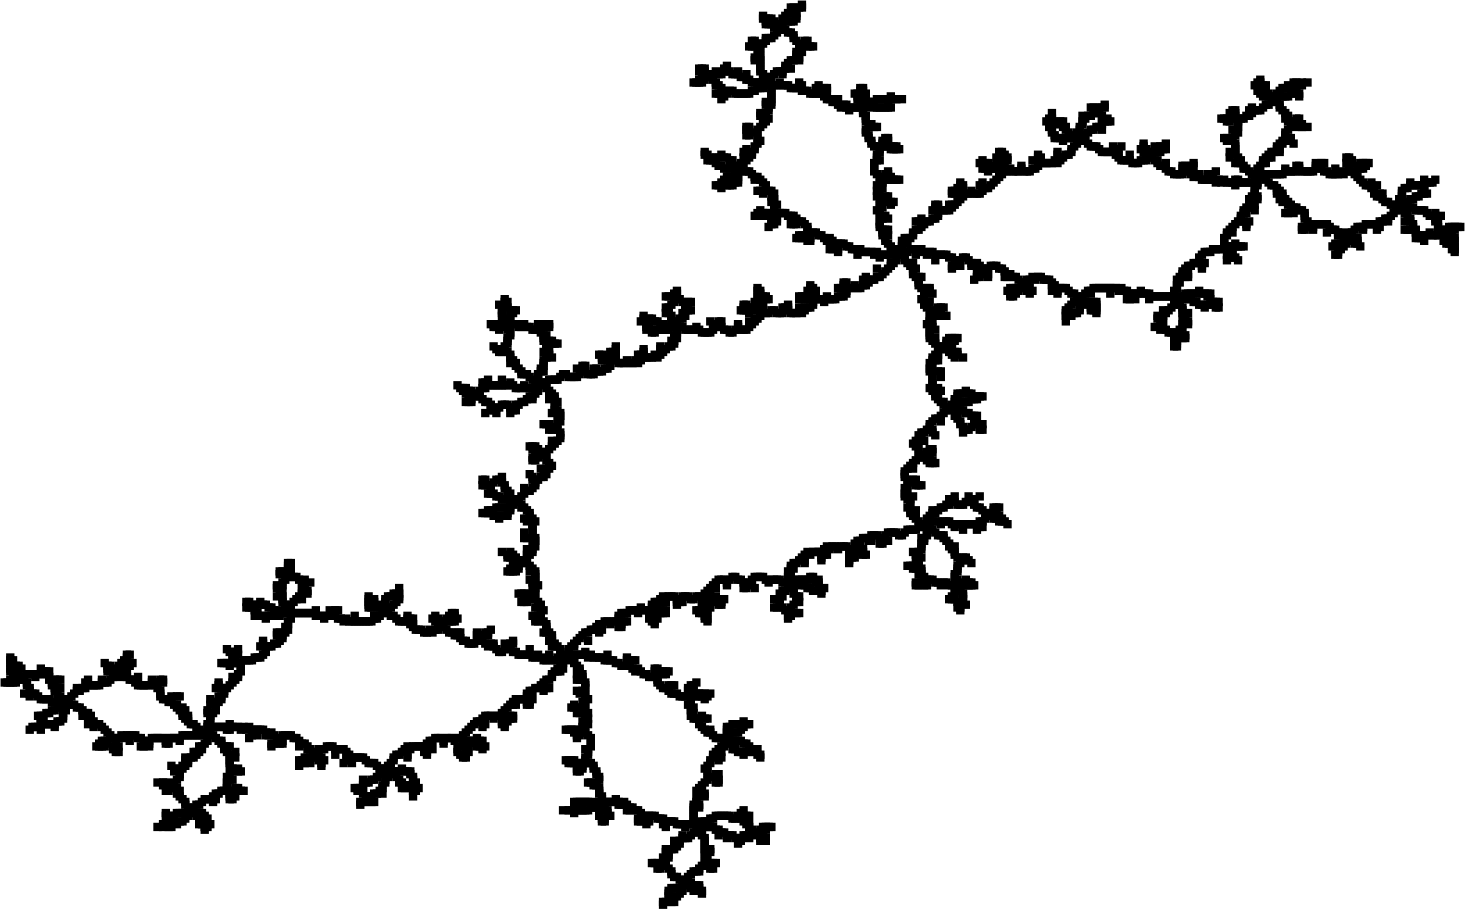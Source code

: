 <?xml version="1.0"?>
<!DOCTYPE ipe SYSTEM "ipe.dtd">
<ipe version="70212" creator="svgtoipe 20240516">
<ipestyle>
<layout paper="549 349" frame="549 349" origin="0 0" crop="no"/>
<opacity name="10%" value="0.10"/>
<opacity name="20%" value="0.20"/>
<opacity name="30%" value="0.30"/>
<opacity name="40%" value="0.40"/>
<opacity name="50%" value="0.50"/>
<opacity name="60%" value="0.60"/>
<opacity name="70%" value="0.70"/>
<opacity name="80%" value="0.80"/>
<opacity name="90%" value="0.90"/>
<pathstyle cap="0" join="0" fillrule="wind"/>
</ipestyle>
<page>
<group matrix="1 0 0 -1 -126 475">
<path fill="0 0 0">
137 381 m 140 381 l 140 384 l 137 384 l h
</path>
<path fill="0 0 0">
138 381 m 141 381 l 141 384 l 138 384 l h
</path>
<path fill="0 0 0">
139 372 m 142 372 l 142 375 l 139 375 l h
</path>
<path fill="0 0 0">
139 373 m 142 373 l 142 376 l 139 376 l h
</path>
<path fill="0 0 0">
139 374 m 142 374 l 142 377 l 139 377 l h
</path>
<path fill="0 0 0">
139 376 m 142 376 l 142 379 l 139 379 l h
</path>
<path fill="0 0 0">
139 377 m 142 377 l 142 380 l 139 380 l h
</path>
<path fill="0 0 0">
139 380 m 142 380 l 142 383 l 139 383 l h
</path>
<path fill="0 0 0">
139 381 m 142 381 l 142 384 l 139 384 l h
</path>
<path fill="0 0 0">
140 373 m 143 373 l 143 376 l 140 376 l h
</path>
<path fill="0 0 0">
140 375 m 143 375 l 143 378 l 140 378 l h
</path>
<path fill="0 0 0">
140 378 m 143 378 l 143 381 l 140 381 l h
</path>
<path fill="0 0 0">
140 380 m 143 380 l 143 383 l 140 383 l h
</path>
<path fill="0 0 0">
140 381 m 143 381 l 143 384 l 140 384 l h
</path>
<path fill="0 0 0">
141 375 m 144 375 l 144 378 l 141 378 l h
</path>
<path fill="0 0 0">
141 378 m 144 378 l 144 381 l 141 381 l h
</path>
<path fill="0 0 0">
141 380 m 144 380 l 144 383 l 141 383 l h
</path>
<path fill="0 0 0">
141 381 m 144 381 l 144 384 l 141 384 l h
</path>
<path fill="0 0 0">
142 375 m 145 375 l 145 378 l 142 378 l h
</path>
<path fill="0 0 0">
142 377 m 145 377 l 145 380 l 142 380 l h
</path>
<path fill="0 0 0">
142 378 m 145 378 l 145 381 l 142 381 l h
</path>
<path fill="0 0 0">
142 379 m 145 379 l 145 382 l 142 382 l h
</path>
<path fill="0 0 0">
142 380 m 145 380 l 145 383 l 142 383 l h
</path>
<path fill="0 0 0">
143 376 m 146 376 l 146 379 l 143 379 l h
</path>
<path fill="0 0 0">
143 379 m 146 379 l 146 382 l 143 382 l h
</path>
<path fill="0 0 0">
144 379 m 147 379 l 147 382 l 144 382 l h
</path>
<path fill="0 0 0">
144 380 m 147 380 l 147 383 l 144 383 l h
</path>
<path fill="0 0 0">
144 385 m 147 385 l 147 388 l 144 388 l h
</path>
<path fill="0 0 0">
145 378 m 148 378 l 148 381 l 145 381 l h
</path>
<path fill="0 0 0">
145 381 m 148 381 l 148 384 l 145 384 l h
</path>
<path fill="0 0 0">
145 382 m 148 382 l 148 385 l 145 385 l h
</path>
<path fill="0 0 0">
146 378 m 149 378 l 149 381 l 146 381 l h
</path>
<path fill="0 0 0">
146 383 m 149 383 l 149 386 l 146 386 l h
</path>
<path fill="0 0 0">
146 384 m 149 384 l 149 387 l 146 387 l h
</path>
<path fill="0 0 0">
146 385 m 149 385 l 149 388 l 146 388 l h
</path>
<path fill="0 0 0">
146 386 m 149 386 l 149 389 l 146 389 l h
</path>
<path fill="0 0 0">
146 398 m 149 398 l 149 401 l 146 401 l h
</path>
<path fill="0 0 0">
147 378 m 150 378 l 150 381 l 147 381 l h
</path>
<path fill="0 0 0">
147 385 m 150 385 l 150 388 l 147 388 l h
</path>
<path fill="0 0 0">
147 397 m 150 397 l 150 400 l 147 400 l h
</path>
<path fill="0 0 0">
148 379 m 151 379 l 151 382 l 148 382 l h
</path>
<path fill="0 0 0">
148 385 m 151 385 l 151 388 l 148 388 l h
</path>
<path fill="0 0 0">
148 397 m 151 397 l 151 400 l 148 400 l h
</path>
<path fill="0 0 0">
149 378 m 152 378 l 152 381 l 149 381 l h
</path>
<path fill="0 0 0">
149 386 m 152 386 l 152 389 l 149 389 l h
</path>
<path fill="0 0 0">
149 393 m 152 393 l 152 396 l 149 396 l h
</path>
<path fill="0 0 0">
149 397 m 152 397 l 152 400 l 149 400 l h
</path>
<path fill="0 0 0">
150 376 m 153 376 l 153 379 l 150 379 l h
</path>
<path fill="0 0 0">
150 378 m 153 378 l 153 381 l 150 381 l h
</path>
<path fill="0 0 0">
150 387 m 153 387 l 153 390 l 150 390 l h
</path>
<path fill="0 0 0">
150 393 m 153 393 l 153 396 l 150 396 l h
</path>
<path fill="0 0 0">
150 394 m 153 394 l 153 397 l 150 397 l h
</path>
<path fill="0 0 0">
150 395 m 153 395 l 153 398 l 150 398 l h
</path>
<path fill="0 0 0">
150 396 m 153 396 l 153 399 l 150 399 l h
</path>
<path fill="0 0 0">
150 398 m 153 398 l 153 401 l 150 401 l h
</path>
<path fill="0 0 0">
151 377 m 154 377 l 154 380 l 151 380 l h
</path>
<path fill="0 0 0">
151 387 m 154 387 l 154 390 l 151 390 l h
</path>
<path fill="0 0 0">
151 393 m 154 393 l 154 396 l 151 396 l h
</path>
<path fill="0 0 0">
151 396 m 154 396 l 154 399 l 151 399 l h
</path>
<path fill="0 0 0">
152 377 m 155 377 l 155 380 l 152 380 l h
</path>
<path fill="0 0 0">
152 378 m 155 378 l 155 381 l 152 381 l h
</path>
<path fill="0 0 0">
152 387 m 155 387 l 155 390 l 152 390 l h
</path>
<path fill="0 0 0">
152 392 m 155 392 l 155 395 l 152 395 l h
</path>
<path fill="0 0 0">
152 396 m 155 396 l 155 399 l 152 399 l h
</path>
<path fill="0 0 0">
153 377 m 156 377 l 156 380 l 153 380 l h
</path>
<path fill="0 0 0">
153 379 m 156 379 l 156 382 l 153 382 l h
</path>
<path fill="0 0 0">
153 380 m 156 380 l 156 383 l 153 383 l h
</path>
<path fill="0 0 0">
153 387 m 156 387 l 156 390 l 153 390 l h
</path>
<path fill="0 0 0">
153 392 m 156 392 l 156 395 l 153 395 l h
</path>
<path fill="0 0 0">
153 396 m 156 396 l 156 399 l 153 399 l h
</path>
<path fill="0 0 0">
154 381 m 157 381 l 157 384 l 154 384 l h
</path>
<path fill="0 0 0">
154 382 m 157 382 l 157 385 l 154 385 l h
</path>
<path fill="0 0 0">
154 388 m 157 388 l 157 391 l 154 391 l h
</path>
<path fill="0 0 0">
154 391 m 157 391 l 157 394 l 154 394 l h
</path>
<path fill="0 0 0">
154 396 m 157 396 l 157 399 l 154 399 l h
</path>
<path fill="0 0 0">
155 380 m 158 380 l 158 383 l 155 383 l h
</path>
<path fill="0 0 0">
155 383 m 158 383 l 158 386 l 155 386 l h
</path>
<path fill="0 0 0">
155 384 m 158 384 l 158 387 l 155 387 l h
</path>
<path fill="0 0 0">
155 388 m 158 388 l 158 391 l 155 391 l h
</path>
<path fill="0 0 0">
155 391 m 158 391 l 158 394 l 155 394 l h
</path>
<path fill="0 0 0">
155 396 m 158 396 l 158 399 l 155 399 l h
</path>
<path fill="0 0 0">
155 397 m 158 397 l 158 400 l 155 400 l h
</path>
<path fill="0 0 0">
156 380 m 159 380 l 159 383 l 156 383 l h
</path>
<path fill="0 0 0">
156 385 m 159 385 l 159 388 l 156 388 l h
</path>
<path fill="0 0 0">
156 387 m 159 387 l 159 390 l 156 390 l h
</path>
<path fill="0 0 0">
156 388 m 159 388 l 159 391 l 156 391 l h
</path>
<path fill="0 0 0">
156 390 m 159 390 l 159 393 l 156 393 l h
</path>
<path fill="0 0 0">
156 395 m 159 395 l 159 398 l 156 398 l h
</path>
<path fill="0 0 0">
157 380 m 160 380 l 160 383 l 157 383 l h
</path>
<path fill="0 0 0">
157 383 m 160 383 l 160 386 l 157 386 l h
</path>
<path fill="0 0 0">
157 386 m 160 386 l 160 389 l 157 389 l h
</path>
<path fill="0 0 0">
157 388 m 160 388 l 160 391 l 157 391 l h
</path>
<path fill="0 0 0">
157 390 m 160 390 l 160 393 l 157 393 l h
</path>
<path fill="0 0 0">
157 395 m 160 395 l 160 398 l 157 398 l h
</path>
<path fill="0 0 0">
158 388 m 161 388 l 161 391 l 158 391 l h
</path>
<path fill="0 0 0">
158 389 m 161 389 l 161 392 l 158 392 l h
</path>
<path fill="0 0 0">
158 392 m 161 392 l 161 395 l 158 395 l h
</path>
<path fill="0 0 0">
158 393 m 161 393 l 161 396 l 158 396 l h
</path>
<path fill="0 0 0">
158 394 m 161 394 l 161 397 l 158 397 l h
</path>
<path fill="0 0 0">
159 387 m 162 387 l 162 390 l 159 390 l h
</path>
<path fill="0 0 0">
159 388 m 162 388 l 162 391 l 159 391 l h
</path>
<path fill="0 0 0">
159 390 m 162 390 l 162 393 l 159 393 l h
</path>
<path fill="0 0 0">
159 391 m 162 391 l 162 394 l 159 394 l h
</path>
<path fill="0 0 0">
160 387 m 163 387 l 163 390 l 160 390 l h
</path>
<path fill="0 0 0">
160 388 m 163 388 l 163 391 l 160 391 l h
</path>
<path fill="0 0 0">
161 386 m 164 386 l 164 389 l 161 389 l h
</path>
<path fill="0 0 0">
161 389 m 164 389 l 164 392 l 161 392 l h
</path>
<path fill="0 0 0">
162 385 m 165 385 l 165 388 l 162 388 l h
</path>
<path fill="0 0 0">
162 389 m 165 389 l 165 392 l 162 392 l h
</path>
<path fill="0 0 0">
163 383 m 166 383 l 166 386 l 163 386 l h
</path>
<path fill="0 0 0">
163 384 m 166 384 l 166 387 l 163 387 l h
</path>
<path fill="0 0 0">
163 390 m 166 390 l 166 393 l 163 393 l h
</path>
<path fill="0 0 0">
164 384 m 167 384 l 167 387 l 164 387 l h
</path>
<path fill="0 0 0">
164 390 m 167 390 l 167 393 l 164 393 l h
</path>
<path fill="0 0 0">
165 383 m 168 383 l 168 386 l 165 386 l h
</path>
<path fill="0 0 0">
165 391 m 168 391 l 168 394 l 165 394 l h
</path>
<path fill="0 0 0">
165 393 m 168 393 l 168 396 l 165 396 l h
</path>
<path fill="0 0 0">
166 381 m 169 381 l 169 384 l 166 384 l h
</path>
<path fill="0 0 0">
166 383 m 169 383 l 169 386 l 166 386 l h
</path>
<path fill="0 0 0">
166 392 m 169 392 l 169 395 l 166 395 l h
</path>
<path fill="0 0 0">
166 393 m 169 393 l 169 396 l 166 396 l h
</path>
<path fill="0 0 0">
167 380 m 170 380 l 170 383 l 167 383 l h
</path>
<path fill="0 0 0">
167 382 m 170 382 l 170 385 l 167 385 l h
</path>
<path fill="0 0 0">
167 392 m 170 392 l 170 395 l 167 395 l h
</path>
<path fill="0 0 0">
167 396 m 170 396 l 170 399 l 167 399 l h
</path>
<path fill="0 0 0">
168 382 m 171 382 l 171 385 l 168 385 l h
</path>
<path fill="0 0 0">
168 393 m 171 393 l 171 396 l 168 396 l h
</path>
<path fill="0 0 0">
168 394 m 171 394 l 171 397 l 168 397 l h
</path>
<path fill="0 0 0">
169 382 m 172 382 l 172 385 l 169 385 l h
</path>
<path fill="0 0 0">
169 395 m 172 395 l 172 398 l 169 398 l h
</path>
<path fill="0 0 0">
169 396 m 172 396 l 172 399 l 169 399 l h
</path>
<path fill="0 0 0">
169 397 m 172 397 l 172 400 l 169 400 l h
</path>
<path fill="0 0 0">
170 382 m 173 382 l 173 385 l 170 385 l h
</path>
<path fill="0 0 0">
170 396 m 173 396 l 173 399 l 170 399 l h
</path>
<path fill="0 0 0">
170 404 m 173 404 l 173 407 l 170 407 l h
</path>
<path fill="0 0 0">
171 382 m 174 382 l 174 385 l 171 385 l h
</path>
<path fill="0 0 0">
171 396 m 174 396 l 174 399 l 171 399 l h
</path>
<path fill="0 0 0">
171 403 m 174 403 l 174 406 l 171 406 l h
</path>
<path fill="0 0 0">
171 404 m 174 404 l 174 407 l 171 407 l h
</path>
<path fill="0 0 0">
172 380 m 175 380 l 175 383 l 172 383 l h
</path>
<path fill="0 0 0">
172 381 m 175 381 l 175 384 l 172 384 l h
</path>
<path fill="0 0 0">
172 397 m 175 397 l 175 400 l 172 400 l h
</path>
<path fill="0 0 0">
172 402 m 175 402 l 175 405 l 172 405 l h
</path>
<path fill="0 0 0">
172 404 m 175 404 l 175 407 l 172 407 l h
</path>
<path fill="0 0 0">
173 374 m 176 374 l 176 377 l 173 377 l h
</path>
<path fill="0 0 0">
173 381 m 176 381 l 176 384 l 173 384 l h
</path>
<path fill="0 0 0">
173 398 m 176 398 l 176 401 l 173 401 l h
</path>
<path fill="0 0 0">
173 402 m 176 402 l 176 405 l 173 405 l h
</path>
<path fill="0 0 0">
173 404 m 176 404 l 176 407 l 173 407 l h
</path>
<path fill="0 0 0">
174 375 m 177 375 l 177 378 l 174 378 l h
</path>
<path fill="0 0 0">
174 376 m 177 376 l 177 379 l 174 379 l h
</path>
<path fill="0 0 0">
174 377 m 177 377 l 177 380 l 174 380 l h
</path>
<path fill="0 0 0">
174 381 m 177 381 l 177 384 l 174 384 l h
</path>
<path fill="0 0 0">
174 399 m 177 399 l 177 402 l 174 402 l h
</path>
<path fill="0 0 0">
174 402 m 177 402 l 177 405 l 174 405 l h
</path>
<path fill="0 0 0">
174 403 m 177 403 l 177 406 l 174 406 l h
</path>
<path fill="0 0 0">
175 375 m 178 375 l 178 378 l 175 378 l h
</path>
<path fill="0 0 0">
175 377 m 178 377 l 178 380 l 175 380 l h
</path>
<path fill="0 0 0">
175 380 m 178 380 l 178 383 l 175 383 l h
</path>
<path fill="0 0 0">
175 400 m 178 400 l 178 403 l 175 403 l h
</path>
<path fill="0 0 0">
175 401 m 178 401 l 178 404 l 175 404 l h
</path>
<path fill="0 0 0">
176 376 m 179 376 l 179 379 l 176 379 l h
</path>
<path fill="0 0 0">
176 377 m 179 377 l 179 380 l 176 380 l h
</path>
<path fill="0 0 0">
176 379 m 179 379 l 179 382 l 176 382 l h
</path>
<path fill="0 0 0">
176 401 m 179 401 l 179 404 l 176 404 l h
</path>
<path fill="0 0 0">
176 404 m 179 404 l 179 407 l 176 407 l h
</path>
<path fill="0 0 0">
176 405 m 179 405 l 179 408 l 176 408 l h
</path>
<path fill="0 0 0">
177 377 m 180 377 l 180 380 l 177 380 l h
</path>
<path fill="0 0 0">
177 379 m 180 379 l 180 382 l 177 382 l h
</path>
<path fill="0 0 0">
177 401 m 180 401 l 180 404 l 177 404 l h
</path>
<path fill="0 0 0">
177 403 m 180 403 l 180 406 l 177 406 l h
</path>
<path fill="0 0 0">
177 405 m 180 405 l 180 408 l 177 408 l h
</path>
<path fill="0 0 0">
177 406 m 180 406 l 180 409 l 177 409 l h
</path>
<path fill="0 0 0">
178 375 m 181 375 l 181 378 l 178 378 l h
</path>
<path fill="0 0 0">
178 376 m 181 376 l 181 379 l 178 379 l h
</path>
<path fill="0 0 0">
178 377 m 181 377 l 181 380 l 178 380 l h
</path>
<path fill="0 0 0">
178 378 m 181 378 l 181 381 l 178 381 l h
</path>
<path fill="0 0 0">
178 401 m 181 401 l 181 404 l 178 404 l h
</path>
<path fill="0 0 0">
178 404 m 181 404 l 181 407 l 178 407 l h
</path>
<path fill="0 0 0">
178 406 m 181 406 l 181 409 l 178 409 l h
</path>
<path fill="0 0 0">
179 374 m 182 374 l 182 377 l 179 377 l h
</path>
<path fill="0 0 0">
179 376 m 182 376 l 182 379 l 179 379 l h
</path>
<path fill="0 0 0">
179 378 m 182 378 l 182 381 l 179 381 l h
</path>
<path fill="0 0 0">
179 400 m 182 400 l 182 403 l 179 403 l h
</path>
<path fill="0 0 0">
180 373 m 183 373 l 183 376 l 180 376 l h
</path>
<path fill="0 0 0">
180 375 m 183 375 l 183 378 l 180 378 l h
</path>
<path fill="0 0 0">
180 379 m 183 379 l 183 382 l 180 382 l h
</path>
<path fill="0 0 0">
180 401 m 183 401 l 183 404 l 180 404 l h
</path>
<path fill="0 0 0">
181 371 m 184 371 l 184 374 l 181 374 l h
</path>
<path fill="0 0 0">
181 372 m 184 372 l 184 375 l 181 375 l h
</path>
<path fill="0 0 0">
181 373 m 184 373 l 184 376 l 181 376 l h
</path>
<path fill="0 0 0">
181 375 m 184 375 l 184 378 l 181 378 l h
</path>
<path fill="0 0 0">
181 378 m 184 378 l 184 381 l 181 381 l h
</path>
<path fill="0 0 0">
181 379 m 184 379 l 184 382 l 181 382 l h
</path>
<path fill="0 0 0">
181 400 m 184 400 l 184 403 l 181 403 l h
</path>
<path fill="0 0 0">
182 371 m 185 371 l 185 374 l 182 374 l h
</path>
<path fill="0 0 0">
182 374 m 185 374 l 185 377 l 182 377 l h
</path>
<path fill="0 0 0">
182 375 m 185 375 l 185 378 l 182 378 l h
</path>
<path fill="0 0 0">
182 380 m 185 380 l 185 383 l 182 383 l h
</path>
<path fill="0 0 0">
182 400 m 185 400 l 185 403 l 182 403 l h
</path>
<path fill="0 0 0">
182 402 m 185 402 l 185 405 l 182 405 l h
</path>
<path fill="0 0 0">
183 374 m 186 374 l 186 377 l 183 377 l h
</path>
<path fill="0 0 0">
183 380 m 186 380 l 186 383 l 183 383 l h
</path>
<path fill="0 0 0">
183 400 m 186 400 l 186 403 l 183 403 l h
</path>
<path fill="0 0 0">
184 380 m 187 380 l 187 383 l 184 383 l h
</path>
<path fill="0 0 0">
184 381 m 187 381 l 187 384 l 184 384 l h
</path>
<path fill="0 0 0">
184 400 m 187 400 l 187 403 l 184 403 l h
</path>
<path fill="0 0 0">
185 379 m 188 379 l 188 382 l 185 382 l h
</path>
<path fill="0 0 0">
185 382 m 188 382 l 188 385 l 185 385 l h
</path>
<path fill="0 0 0">
185 401 m 188 401 l 188 404 l 185 404 l h
</path>
<path fill="0 0 0">
186 382 m 189 382 l 189 385 l 186 385 l h
</path>
<path fill="0 0 0">
186 401 m 189 401 l 189 404 l 186 404 l h
</path>
<path fill="0 0 0">
186 404 m 189 404 l 189 407 l 186 407 l h
</path>
<path fill="0 0 0">
187 382 m 190 382 l 190 385 l 187 385 l h
</path>
<path fill="0 0 0">
187 402 m 190 402 l 190 405 l 187 405 l h
</path>
<path fill="0 0 0">
187 404 m 190 404 l 190 407 l 187 407 l h
</path>
<path fill="0 0 0">
188 382 m 191 382 l 191 385 l 188 385 l h
</path>
<path fill="0 0 0">
188 403 m 191 403 l 191 406 l 188 406 l h
</path>
<path fill="0 0 0">
189 382 m 192 382 l 192 385 l 189 385 l h
</path>
<path fill="0 0 0">
189 402 m 192 402 l 192 405 l 189 405 l h
</path>
<path fill="0 0 0">
189 403 m 192 403 l 192 406 l 189 406 l h
</path>
<path fill="0 0 0">
189 404 m 192 404 l 192 407 l 189 407 l h
</path>
<path fill="0 0 0">
190 380 m 193 380 l 193 383 l 190 383 l h
</path>
<path fill="0 0 0">
190 381 m 193 381 l 193 384 l 190 384 l h
</path>
<path fill="0 0 0">
190 401 m 193 401 l 193 404 l 190 404 l h
</path>
<path fill="0 0 0">
191 381 m 194 381 l 194 384 l 191 384 l h
</path>
<path fill="0 0 0">
191 382 m 194 382 l 194 385 l 191 385 l h
</path>
<path fill="0 0 0">
191 401 m 194 401 l 194 404 l 191 404 l h
</path>
<path fill="0 0 0">
192 381 m 195 381 l 195 384 l 192 384 l h
</path>
<path fill="0 0 0">
192 383 m 195 383 l 195 386 l 192 386 l h
</path>
<path fill="0 0 0">
192 401 m 195 401 l 195 404 l 192 404 l h
</path>
<path fill="0 0 0">
192 417 m 195 417 l 195 420 l 192 420 l h
</path>
<path fill="0 0 0">
192 433 m 195 433 l 195 436 l 192 436 l h
</path>
<path fill="0 0 0">
193 380 m 196 380 l 196 383 l 193 383 l h
</path>
<path fill="0 0 0">
193 381 m 196 381 l 196 384 l 193 384 l h
</path>
<path fill="0 0 0">
193 384 m 196 384 l 196 387 l 193 387 l h
</path>
<path fill="0 0 0">
193 385 m 196 385 l 196 388 l 193 388 l h
</path>
<path fill="0 0 0">
193 386 m 196 386 l 196 389 l 193 389 l h
</path>
<path fill="0 0 0">
193 401 m 196 401 l 196 404 l 193 404 l h
</path>
<path fill="0 0 0">
194 380 m 197 380 l 197 383 l 194 383 l h
</path>
<path fill="0 0 0">
194 381 m 197 381 l 197 384 l 194 384 l h
</path>
<path fill="0 0 0">
194 387 m 197 387 l 197 390 l 194 390 l h
</path>
<path fill="0 0 0">
194 401 m 197 401 l 197 404 l 194 404 l h
</path>
<path fill="0 0 0">
194 417 m 197 417 l 197 420 l 194 420 l h
</path>
<path fill="0 0 0">
194 418 m 197 418 l 197 421 l 194 421 l h
</path>
<path fill="0 0 0">
194 432 m 197 432 l 197 435 l 194 435 l h
</path>
<path fill="0 0 0">
194 433 m 197 433 l 197 436 l 194 436 l h
</path>
<path fill="0 0 0">
195 387 m 198 387 l 198 390 l 195 390 l h
</path>
<path fill="0 0 0">
195 402 m 198 402 l 198 405 l 195 405 l h
</path>
<path fill="0 0 0">
195 403 m 198 403 l 198 406 l 195 406 l h
</path>
<path fill="0 0 0">
195 417 m 198 417 l 198 420 l 195 420 l h
</path>
<path fill="0 0 0">
195 418 m 198 418 l 198 421 l 195 421 l h
</path>
<path fill="0 0 0">
195 420 m 198 420 l 198 423 l 195 423 l h
</path>
<path fill="0 0 0">
195 428 m 198 428 l 198 431 l 195 431 l h
</path>
<path fill="0 0 0">
195 429 m 198 429 l 198 432 l 195 432 l h
</path>
<path fill="0 0 0">
195 432 m 198 432 l 198 435 l 195 435 l h
</path>
<path fill="0 0 0">
196 388 m 199 388 l 199 391 l 196 391 l h
</path>
<path fill="0 0 0">
196 401 m 199 401 l 199 404 l 196 404 l h
</path>
<path fill="0 0 0">
196 403 m 199 403 l 199 406 l 196 406 l h
</path>
<path fill="0 0 0">
196 418 m 199 418 l 199 421 l 196 421 l h
</path>
<path fill="0 0 0">
196 419 m 199 419 l 199 422 l 196 422 l h
</path>
<path fill="0 0 0">
196 420 m 199 420 l 199 423 l 196 423 l h
</path>
<path fill="0 0 0">
196 431 m 199 431 l 199 434 l 196 434 l h
</path>
<path fill="0 0 0">
196 432 m 199 432 l 199 435 l 196 435 l h
</path>
<path fill="0 0 0">
196 433 m 199 433 l 199 436 l 196 436 l h
</path>
<path fill="0 0 0">
197 386 m 200 386 l 200 389 l 197 389 l h
</path>
<path fill="0 0 0">
197 387 m 200 387 l 200 390 l 197 390 l h
</path>
<path fill="0 0 0">
197 388 m 200 388 l 200 391 l 197 391 l h
</path>
<path fill="0 0 0">
197 401 m 200 401 l 200 404 l 197 404 l h
</path>
<path fill="0 0 0">
197 411 m 200 411 l 200 414 l 197 414 l h
</path>
<path fill="0 0 0">
197 418 m 200 418 l 200 421 l 197 421 l h
</path>
<path fill="0 0 0">
197 429 m 200 429 l 200 432 l 197 432 l h
</path>
<path fill="0 0 0">
197 430 m 200 430 l 200 433 l 197 433 l h
</path>
<path fill="0 0 0">
197 431 m 200 431 l 200 434 l 197 434 l h
</path>
<path fill="0 0 0">
197 433 m 200 433 l 200 436 l 197 436 l h
</path>
<path fill="0 0 0">
198 389 m 201 389 l 201 392 l 198 392 l h
</path>
<path fill="0 0 0">
198 401 m 201 401 l 201 404 l 198 404 l h
</path>
<path fill="0 0 0">
198 412 m 201 412 l 201 415 l 198 415 l h
</path>
<path fill="0 0 0">
198 413 m 201 413 l 201 416 l 198 416 l h
</path>
<path fill="0 0 0">
198 417 m 201 417 l 201 420 l 198 420 l h
</path>
<path fill="0 0 0">
198 419 m 201 419 l 201 422 l 198 422 l h
</path>
<path fill="0 0 0">
198 429 m 201 429 l 201 432 l 198 432 l h
</path>
<path fill="0 0 0">
198 431 m 201 431 l 201 434 l 198 434 l h
</path>
<path fill="0 0 0">
199 386 m 202 386 l 202 389 l 199 389 l h
</path>
<path fill="0 0 0">
199 389 m 202 389 l 202 392 l 199 392 l h
</path>
<path fill="0 0 0">
199 390 m 202 390 l 202 393 l 199 393 l h
</path>
<path fill="0 0 0">
199 401 m 202 401 l 202 404 l 199 404 l h
</path>
<path fill="0 0 0">
199 412 m 202 412 l 202 415 l 199 415 l h
</path>
<path fill="0 0 0">
199 416 m 202 416 l 202 419 l 199 419 l h
</path>
<path fill="0 0 0">
199 419 m 202 419 l 202 422 l 199 422 l h
</path>
<path fill="0 0 0">
199 421 m 202 421 l 202 424 l 199 424 l h
</path>
<path fill="0 0 0">
199 428 m 202 428 l 202 431 l 199 431 l h
</path>
<path fill="0 0 0">
199 432 m 202 432 l 202 435 l 199 435 l h
</path>
<path fill="0 0 0">
200 386 m 203 386 l 203 389 l 200 389 l h
</path>
<path fill="0 0 0">
200 391 m 203 391 l 203 394 l 200 394 l h
</path>
<path fill="0 0 0">
200 401 m 203 401 l 203 404 l 200 404 l h
</path>
<path fill="0 0 0">
200 402 m 203 402 l 203 405 l 200 405 l h
</path>
<path fill="0 0 0">
200 413 m 203 413 l 203 416 l 200 416 l h
</path>
<path fill="0 0 0">
200 414 m 203 414 l 203 417 l 200 417 l h
</path>
<path fill="0 0 0">
200 415 m 203 415 l 203 418 l 200 418 l h
</path>
<path fill="0 0 0">
200 420 m 203 420 l 203 423 l 200 423 l h
</path>
<path fill="0 0 0">
200 422 m 203 422 l 203 425 l 200 425 l h
</path>
<path fill="0 0 0">
200 428 m 203 428 l 203 431 l 200 431 l h
</path>
<path fill="0 0 0">
200 431 m 203 431 l 203 434 l 200 434 l h
</path>
<path fill="0 0 0">
201 390 m 204 390 l 204 393 l 201 393 l h
</path>
<path fill="0 0 0">
201 392 m 204 392 l 204 395 l 201 395 l h
</path>
<path fill="0 0 0">
201 393 m 204 393 l 204 396 l 201 396 l h
</path>
<path fill="0 0 0">
201 400 m 204 400 l 204 403 l 201 403 l h
</path>
<path fill="0 0 0">
201 411 m 204 411 l 204 414 l 201 414 l h
</path>
<path fill="0 0 0">
201 412 m 204 412 l 204 415 l 201 415 l h
</path>
<path fill="0 0 0">
201 423 m 204 423 l 204 426 l 201 426 l h
</path>
<path fill="0 0 0">
201 428 m 204 428 l 204 431 l 201 431 l h
</path>
<path fill="0 0 0">
201 431 m 204 431 l 204 434 l 201 434 l h
</path>
<path fill="0 0 0">
202 391 m 205 391 l 205 394 l 202 394 l h
</path>
<path fill="0 0 0">
202 394 m 205 394 l 205 397 l 202 397 l h
</path>
<path fill="0 0 0">
202 400 m 205 400 l 205 403 l 202 403 l h
</path>
<path fill="0 0 0">
202 408 m 205 408 l 205 411 l 202 411 l h
</path>
<path fill="0 0 0">
202 409 m 205 409 l 205 412 l 202 412 l h
</path>
<path fill="0 0 0">
202 411 m 205 411 l 205 414 l 202 414 l h
</path>
<path fill="0 0 0">
202 424 m 205 424 l 205 427 l 202 427 l h
</path>
<path fill="0 0 0">
202 425 m 205 425 l 205 428 l 202 428 l h
</path>
<path fill="0 0 0">
202 428 m 205 428 l 205 431 l 202 431 l h
</path>
<path fill="0 0 0">
202 430 m 205 430 l 205 433 l 202 433 l h
</path>
<path fill="0 0 0">
203 393 m 206 393 l 206 396 l 203 396 l h
</path>
<path fill="0 0 0">
203 394 m 206 394 l 206 397 l 203 397 l h
</path>
<path fill="0 0 0">
203 395 m 206 395 l 206 398 l 203 398 l h
</path>
<path fill="0 0 0">
203 400 m 206 400 l 206 403 l 203 403 l h
</path>
<path fill="0 0 0">
203 409 m 206 409 l 206 412 l 203 412 l h
</path>
<path fill="0 0 0">
203 410 m 206 410 l 206 413 l 203 413 l h
</path>
<path fill="0 0 0">
203 426 m 206 426 l 206 429 l 203 429 l h
</path>
<path fill="0 0 0">
203 428 m 206 428 l 206 431 l 203 431 l h
</path>
<path fill="0 0 0">
203 429 m 206 429 l 206 432 l 203 432 l h
</path>
<path fill="0 0 0">
204 396 m 207 396 l 207 399 l 204 399 l h
</path>
<path fill="0 0 0">
204 400 m 207 400 l 207 403 l 204 403 l h
</path>
<path fill="0 0 0">
204 408 m 207 408 l 207 411 l 204 411 l h
</path>
<path fill="0 0 0">
204 427 m 207 427 l 207 430 l 204 430 l h
</path>
<path fill="0 0 0">
204 428 m 207 428 l 207 431 l 204 431 l h
</path>
<path fill="0 0 0">
205 396 m 208 396 l 208 399 l 205 399 l h
</path>
<path fill="0 0 0">
205 400 m 208 400 l 208 403 l 205 403 l h
</path>
<path fill="0 0 0">
205 406 m 208 406 l 208 409 l 205 409 l h
</path>
<path fill="0 0 0">
205 408 m 208 408 l 208 411 l 205 411 l h
</path>
<path fill="0 0 0">
205 426 m 208 426 l 208 429 l 205 429 l h
</path>
<path fill="0 0 0">
206 397 m 209 397 l 209 400 l 206 400 l h
</path>
<path fill="0 0 0">
206 400 m 209 400 l 209 403 l 206 403 l h
</path>
<path fill="0 0 0">
206 406 m 209 406 l 209 409 l 206 409 l h
</path>
<path fill="0 0 0">
206 407 m 209 407 l 209 410 l 206 410 l h
</path>
<path fill="0 0 0">
206 425 m 209 425 l 209 428 l 206 428 l h
</path>
<path fill="0 0 0">
206 428 m 209 428 l 209 431 l 206 431 l h
</path>
<path fill="0 0 0">
206 429 m 209 429 l 209 432 l 206 432 l h
</path>
<path fill="0 0 0">
207 398 m 210 398 l 210 401 l 207 401 l h
</path>
<path fill="0 0 0">
207 400 m 210 400 l 210 403 l 207 403 l h
</path>
<path fill="0 0 0">
207 404 m 210 404 l 210 407 l 207 407 l h
</path>
<path fill="0 0 0">
207 406 m 210 406 l 210 409 l 207 409 l h
</path>
<path fill="0 0 0">
207 425 m 210 425 l 210 428 l 207 428 l h
</path>
<path fill="0 0 0">
207 428 m 210 428 l 210 431 l 207 431 l h
</path>
<path fill="0 0 0">
207 430 m 210 430 l 210 433 l 207 433 l h
</path>
<path fill="0 0 0">
207 431 m 210 431 l 210 434 l 207 434 l h
</path>
<path fill="0 0 0">
207 432 m 210 432 l 210 435 l 207 435 l h
</path>
<path fill="0 0 0">
208 399 m 211 399 l 211 402 l 208 402 l h
</path>
<path fill="0 0 0">
208 400 m 211 400 l 211 403 l 208 403 l h
</path>
<path fill="0 0 0">
208 404 m 211 404 l 211 407 l 208 407 l h
</path>
<path fill="0 0 0">
208 405 m 211 405 l 211 408 l 208 408 l h
</path>
<path fill="0 0 0">
208 424 m 211 424 l 211 427 l 208 427 l h
</path>
<path fill="0 0 0">
208 428 m 211 428 l 211 431 l 208 431 l h
</path>
<path fill="0 0 0">
208 432 m 211 432 l 211 435 l 208 435 l h
</path>
<path fill="0 0 0">
209 399 m 212 399 l 212 402 l 209 402 l h
</path>
<path fill="0 0 0">
209 403 m 212 403 l 212 406 l 209 406 l h
</path>
<path fill="0 0 0">
209 423 m 212 423 l 212 426 l 209 426 l h
</path>
<path fill="0 0 0">
209 429 m 212 429 l 212 432 l 209 432 l h
</path>
<path fill="0 0 0">
209 431 m 212 431 l 212 434 l 209 434 l h
</path>
<path fill="0 0 0">
209 433 m 212 433 l 212 436 l 209 436 l h
</path>
<path fill="0 0 0">
209 434 m 212 434 l 212 437 l 209 437 l h
</path>
<path fill="0 0 0">
210 391 m 213 391 l 213 394 l 210 394 l h
</path>
<path fill="0 0 0">
210 392 m 213 392 l 213 395 l 210 395 l h
</path>
<path fill="0 0 0">
210 396 m 213 396 l 213 399 l 210 399 l h
</path>
<path fill="0 0 0">
210 397 m 213 397 l 213 400 l 210 400 l h
</path>
<path fill="0 0 0">
210 398 m 213 398 l 213 401 l 210 401 l h
</path>
<path fill="0 0 0">
210 400 m 213 400 l 213 403 l 210 403 l h
</path>
<path fill="0 0 0">
210 401 m 213 401 l 213 404 l 210 404 l h
</path>
<path fill="0 0 0">
210 402 m 213 402 l 213 405 l 210 405 l h
</path>
<path fill="0 0 0">
210 423 m 213 423 l 213 426 l 210 426 l h
</path>
<path fill="0 0 0">
210 430 m 213 430 l 213 433 l 210 433 l h
</path>
<path fill="0 0 0">
210 432 m 213 432 l 213 435 l 210 435 l h
</path>
<path fill="0 0 0">
210 433 m 213 433 l 213 436 l 210 436 l h
</path>
<path fill="0 0 0">
211 387 m 214 387 l 214 390 l 211 390 l h
</path>
<path fill="0 0 0">
211 389 m 214 389 l 214 392 l 211 392 l h
</path>
<path fill="0 0 0">
211 392 m 214 392 l 214 395 l 211 395 l h
</path>
<path fill="0 0 0">
211 393 m 214 393 l 214 396 l 211 396 l h
</path>
<path fill="0 0 0">
211 394 m 214 394 l 214 397 l 211 397 l h
</path>
<path fill="0 0 0">
211 395 m 214 395 l 214 398 l 211 398 l h
</path>
<path fill="0 0 0">
211 398 m 214 398 l 214 401 l 211 401 l h
</path>
<path fill="0 0 0">
211 399 m 214 399 l 214 402 l 211 402 l h
</path>
<path fill="0 0 0">
211 423 m 214 423 l 214 426 l 211 426 l h
</path>
<path fill="0 0 0">
211 432 m 214 432 l 214 435 l 211 435 l h
</path>
<path fill="0 0 0">
212 388 m 215 388 l 215 391 l 212 391 l h
</path>
<path fill="0 0 0">
212 392 m 215 392 l 215 395 l 212 395 l h
</path>
<path fill="0 0 0">
212 397 m 215 397 l 215 400 l 212 400 l h
</path>
<path fill="0 0 0">
212 400 m 215 400 l 215 403 l 212 403 l h
</path>
<path fill="0 0 0">
212 422 m 215 422 l 215 425 l 212 425 l h
</path>
<path fill="0 0 0">
212 424 m 215 424 l 215 427 l 212 427 l h
</path>
<path fill="0 0 0">
213 383 m 216 383 l 216 386 l 213 386 l h
</path>
<path fill="0 0 0">
213 388 m 216 388 l 216 391 l 213 391 l h
</path>
<path fill="0 0 0">
213 389 m 216 389 l 216 392 l 213 392 l h
</path>
<path fill="0 0 0">
213 390 m 216 390 l 216 393 l 213 393 l h
</path>
<path fill="0 0 0">
213 391 m 216 391 l 216 394 l 213 394 l h
</path>
<path fill="0 0 0">
213 397 m 216 397 l 216 400 l 213 400 l h
</path>
<path fill="0 0 0">
213 401 m 216 401 l 216 404 l 213 404 l h
</path>
<path fill="0 0 0">
213 421 m 216 421 l 216 424 l 213 424 l h
</path>
<path fill="0 0 0">
213 423 m 216 423 l 216 426 l 213 426 l h
</path>
<path fill="0 0 0">
214 381 m 217 381 l 217 384 l 214 384 l h
</path>
<path fill="0 0 0">
214 382 m 217 382 l 217 385 l 214 385 l h
</path>
<path fill="0 0 0">
214 386 m 217 386 l 217 389 l 214 389 l h
</path>
<path fill="0 0 0">
214 388 m 217 388 l 217 391 l 214 391 l h
</path>
<path fill="0 0 0">
214 397 m 217 397 l 217 400 l 214 400 l h
</path>
<path fill="0 0 0">
214 402 m 217 402 l 217 405 l 214 405 l h
</path>
<path fill="0 0 0">
214 421 m 217 421 l 217 424 l 214 424 l h
</path>
<path fill="0 0 0">
215 374 m 218 374 l 218 377 l 215 377 l h
</path>
<path fill="0 0 0">
215 383 m 218 383 l 218 386 l 215 386 l h
</path>
<path fill="0 0 0">
215 386 m 218 386 l 218 389 l 215 389 l h
</path>
<path fill="0 0 0">
215 387 m 218 387 l 218 390 l 215 390 l h
</path>
<path fill="0 0 0">
215 397 m 218 397 l 218 400 l 215 400 l h
</path>
<path fill="0 0 0">
215 402 m 218 402 l 218 405 l 215 405 l h
</path>
<path fill="0 0 0">
215 403 m 218 403 l 218 406 l 215 406 l h
</path>
<path fill="0 0 0">
215 420 m 218 420 l 218 423 l 215 423 l h
</path>
<path fill="0 0 0">
216 374 m 219 374 l 219 377 l 216 377 l h
</path>
<path fill="0 0 0">
216 383 m 219 383 l 219 386 l 216 386 l h
</path>
<path fill="0 0 0">
216 384 m 219 384 l 219 387 l 216 387 l h
</path>
<path fill="0 0 0">
216 385 m 219 385 l 219 388 l 216 388 l h
</path>
<path fill="0 0 0">
216 397 m 219 397 l 219 400 l 216 400 l h
</path>
<path fill="0 0 0">
216 404 m 219 404 l 219 407 l 216 407 l h
</path>
<path fill="0 0 0">
216 405 m 219 405 l 219 408 l 216 408 l h
</path>
<path fill="0 0 0">
216 420 m 219 420 l 219 423 l 216 423 l h
</path>
<path fill="0 0 0">
217 369 m 220 369 l 220 372 l 217 372 l h
</path>
<path fill="0 0 0">
217 374 m 220 374 l 220 377 l 217 377 l h
</path>
<path fill="0 0 0">
217 383 m 220 383 l 220 386 l 217 386 l h
</path>
<path fill="0 0 0">
217 397 m 220 397 l 220 400 l 217 400 l h
</path>
<path fill="0 0 0">
217 398 m 220 398 l 220 401 l 217 401 l h
</path>
<path fill="0 0 0">
217 404 m 220 404 l 220 407 l 217 407 l h
</path>
<path fill="0 0 0">
217 406 m 220 406 l 220 409 l 217 409 l h
</path>
<path fill="0 0 0">
217 415 m 220 415 l 220 418 l 217 418 l h
</path>
<path fill="0 0 0">
217 417 m 220 417 l 220 420 l 217 420 l h
</path>
<path fill="0 0 0">
217 418 m 220 418 l 220 421 l 217 421 l h
</path>
<path fill="0 0 0">
217 419 m 220 419 l 220 422 l 217 422 l h
</path>
<path fill="0 0 0">
217 420 m 220 420 l 220 423 l 217 423 l h
</path>
<path fill="0 0 0">
218 370 m 221 370 l 221 373 l 218 373 l h
</path>
<path fill="0 0 0">
218 374 m 221 374 l 221 377 l 218 377 l h
</path>
<path fill="0 0 0">
218 375 m 221 375 l 221 378 l 218 378 l h
</path>
<path fill="0 0 0">
218 382 m 221 382 l 221 385 l 218 385 l h
</path>
<path fill="0 0 0">
218 396 m 221 396 l 221 399 l 218 399 l h
</path>
<path fill="0 0 0">
218 398 m 221 398 l 221 401 l 218 401 l h
</path>
<path fill="0 0 0">
218 404 m 221 404 l 221 407 l 218 407 l h
</path>
<path fill="0 0 0">
218 407 m 221 407 l 221 410 l 218 410 l h
</path>
<path fill="0 0 0">
218 408 m 221 408 l 221 411 l 218 411 l h
</path>
<path fill="0 0 0">
218 409 m 221 409 l 221 412 l 218 412 l h
</path>
<path fill="0 0 0">
218 410 m 221 410 l 221 413 l 218 413 l h
</path>
<path fill="0 0 0">
218 411 m 221 411 l 221 414 l 218 414 l h
</path>
<path fill="0 0 0">
218 414 m 221 414 l 221 417 l 218 417 l h
</path>
<path fill="0 0 0">
218 416 m 221 416 l 221 419 l 218 419 l h
</path>
<path fill="0 0 0">
218 420 m 221 420 l 221 423 l 218 423 l h
</path>
<path fill="0 0 0">
218 421 m 221 421 l 221 424 l 218 424 l h
</path>
<path fill="0 0 0">
218 422 m 221 422 l 221 425 l 218 425 l h
</path>
<path fill="0 0 0">
218 423 m 221 423 l 221 426 l 218 426 l h
</path>
<path fill="0 0 0">
219 370 m 222 370 l 222 373 l 219 373 l h
</path>
<path fill="0 0 0">
219 371 m 222 371 l 222 374 l 219 374 l h
</path>
<path fill="0 0 0">
219 372 m 222 372 l 222 375 l 219 375 l h
</path>
<path fill="0 0 0">
219 374 m 222 374 l 222 377 l 219 377 l h
</path>
<path fill="0 0 0">
219 379 m 222 379 l 222 382 l 219 382 l h
</path>
<path fill="0 0 0">
219 381 m 222 381 l 222 384 l 219 384 l h
</path>
<path fill="0 0 0">
219 397 m 222 397 l 222 400 l 219 400 l h
</path>
<path fill="0 0 0">
219 412 m 222 412 l 222 415 l 219 415 l h
</path>
<path fill="0 0 0">
219 413 m 222 413 l 222 416 l 219 416 l h
</path>
<path fill="0 0 0">
219 416 m 222 416 l 222 419 l 219 419 l h
</path>
<path fill="0 0 0">
219 421 m 222 421 l 222 424 l 219 424 l h
</path>
<path fill="0 0 0">
219 423 m 222 423 l 222 426 l 219 426 l h
</path>
<path fill="0 0 0">
220 370 m 223 370 l 223 373 l 220 373 l h
</path>
<path fill="0 0 0">
220 372 m 223 372 l 223 375 l 220 375 l h
</path>
<path fill="0 0 0">
220 373 m 223 373 l 223 376 l 220 376 l h
</path>
<path fill="0 0 0">
220 374 m 223 374 l 223 377 l 220 377 l h
</path>
<path fill="0 0 0">
220 380 m 223 380 l 223 383 l 220 383 l h
</path>
<path fill="0 0 0">
220 397 m 223 397 l 223 400 l 220 400 l h
</path>
<path fill="0 0 0">
220 406 m 223 406 l 223 409 l 220 409 l h
</path>
<path fill="0 0 0">
220 408 m 223 408 l 223 411 l 220 411 l h
</path>
<path fill="0 0 0">
220 419 m 223 419 l 223 422 l 220 422 l h
</path>
<path fill="0 0 0">
220 420 m 223 420 l 223 423 l 220 423 l h
</path>
<path fill="0 0 0">
220 422 m 223 422 l 223 425 l 220 425 l h
</path>
<path fill="0 0 0">
221 369 m 224 369 l 224 372 l 221 372 l h
</path>
<path fill="0 0 0">
221 371 m 224 371 l 224 374 l 221 374 l h
</path>
<path fill="0 0 0">
221 374 m 224 374 l 224 377 l 221 377 l h
</path>
<path fill="0 0 0">
221 378 m 224 378 l 224 381 l 221 381 l h
</path>
<path fill="0 0 0">
221 379 m 224 379 l 224 382 l 221 382 l h
</path>
<path fill="0 0 0">
221 397 m 224 397 l 224 400 l 221 400 l h
</path>
<path fill="0 0 0">
221 412 m 224 412 l 224 415 l 221 415 l h
</path>
<path fill="0 0 0">
221 413 m 224 413 l 224 416 l 221 416 l h
</path>
<path fill="0 0 0">
221 419 m 224 419 l 224 422 l 221 422 l h
</path>
<path fill="0 0 0">
221 420 m 224 420 l 224 423 l 221 423 l h
</path>
<path fill="0 0 0">
222 374 m 225 374 l 225 377 l 222 377 l h
</path>
<path fill="0 0 0">
222 375 m 225 375 l 225 378 l 222 378 l h
</path>
<path fill="0 0 0">
222 376 m 225 376 l 225 379 l 222 379 l h
</path>
<path fill="0 0 0">
222 377 m 225 377 l 225 380 l 222 380 l h
</path>
<path fill="0 0 0">
222 398 m 225 398 l 225 401 l 222 401 l h
</path>
<path fill="0 0 0">
222 413 m 225 413 l 225 416 l 222 416 l h
</path>
<path fill="0 0 0">
222 420 m 225 420 l 225 423 l 222 423 l h
</path>
<path fill="0 0 0">
223 373 m 226 373 l 226 376 l 223 376 l h
</path>
<path fill="0 0 0">
223 397 m 226 397 l 226 400 l 223 400 l h
</path>
<path fill="0 0 0">
223 420 m 226 420 l 226 423 l 223 423 l h
</path>
<path fill="0 0 0">
224 352 m 227 352 l 227 355 l 224 355 l h
</path>
<path fill="0 0 0">
224 354 m 227 354 l 227 357 l 224 357 l h
</path>
<path fill="0 0 0">
224 373 m 227 373 l 227 376 l 224 376 l h
</path>
<path fill="0 0 0">
224 398 m 227 398 l 227 401 l 224 401 l h
</path>
<path fill="0 0 0">
225 352 m 228 352 l 228 355 l 225 355 l h
</path>
<path fill="0 0 0">
225 353 m 228 353 l 228 356 l 225 356 l h
</path>
<path fill="0 0 0">
225 354 m 228 354 l 228 357 l 225 357 l h
</path>
<path fill="0 0 0">
225 373 m 228 373 l 228 376 l 225 376 l h
</path>
<path fill="0 0 0">
225 397 m 228 397 l 228 400 l 225 400 l h
</path>
<path fill="0 0 0">
225 401 m 228 401 l 228 404 l 225 404 l h
</path>
<path fill="0 0 0">
226 354 m 229 354 l 229 357 l 226 357 l h
</path>
<path fill="0 0 0">
226 373 m 229 373 l 229 376 l 226 376 l h
</path>
<path fill="0 0 0">
226 398 m 229 398 l 229 401 l 226 401 l h
</path>
<path fill="0 0 0">
226 400 m 229 400 l 229 403 l 226 403 l h
</path>
<path fill="0 0 0">
227 353 m 230 353 l 230 356 l 227 356 l h
</path>
<path fill="0 0 0">
227 355 m 230 355 l 230 358 l 227 358 l h
</path>
<path fill="0 0 0">
227 357 m 230 357 l 230 360 l 227 360 l h
</path>
<path fill="0 0 0">
227 372 m 230 372 l 230 375 l 227 375 l h
</path>
<path fill="0 0 0">
227 398 m 230 398 l 230 401 l 227 401 l h
</path>
<path fill="0 0 0">
228 353 m 231 353 l 231 356 l 228 356 l h
</path>
<path fill="0 0 0">
228 356 m 231 356 l 231 359 l 228 359 l h
</path>
<path fill="0 0 0">
228 357 m 231 357 l 231 360 l 228 360 l h
</path>
<path fill="0 0 0">
228 372 m 231 372 l 231 375 l 228 375 l h
</path>
<path fill="0 0 0">
228 398 m 231 398 l 231 401 l 228 401 l h
</path>
<path fill="0 0 0">
228 400 m 231 400 l 231 403 l 228 403 l h
</path>
<path fill="0 0 0">
229 352 m 232 352 l 232 355 l 229 355 l h
</path>
<path fill="0 0 0">
229 357 m 232 357 l 232 360 l 229 360 l h
</path>
<path fill="0 0 0">
229 368 m 232 368 l 232 371 l 229 371 l h
</path>
<path fill="0 0 0">
229 372 m 232 372 l 232 375 l 229 375 l h
</path>
<path fill="0 0 0">
229 398 m 232 398 l 232 401 l 229 401 l h
</path>
<path fill="0 0 0">
230 353 m 233 353 l 233 356 l 230 356 l h
</path>
<path fill="0 0 0">
230 357 m 233 357 l 233 360 l 230 360 l h
</path>
<path fill="0 0 0">
230 366 m 233 366 l 233 369 l 230 369 l h
</path>
<path fill="0 0 0">
230 367 m 233 367 l 233 370 l 230 370 l h
</path>
<path fill="0 0 0">
230 368 m 233 368 l 233 371 l 230 371 l h
</path>
<path fill="0 0 0">
230 371 m 233 371 l 233 374 l 230 374 l h
</path>
<path fill="0 0 0">
230 398 m 233 398 l 233 401 l 230 401 l h
</path>
<path fill="0 0 0">
231 353 m 234 353 l 234 356 l 231 356 l h
</path>
<path fill="0 0 0">
231 358 m 234 358 l 234 361 l 231 361 l h
</path>
<path fill="0 0 0">
231 368 m 234 368 l 234 371 l 231 371 l h
</path>
<path fill="0 0 0">
231 369 m 234 369 l 234 372 l 231 372 l h
</path>
<path fill="0 0 0">
231 370 m 234 370 l 234 373 l 231 373 l h
</path>
<path fill="0 0 0">
231 399 m 234 399 l 234 402 l 231 402 l h
</path>
<path fill="0 0 0">
231 400 m 234 400 l 234 403 l 231 403 l h
</path>
<path fill="0 0 0">
232 354 m 235 354 l 235 357 l 232 357 l h
</path>
<path fill="0 0 0">
232 357 m 235 357 l 235 360 l 232 360 l h
</path>
<path fill="0 0 0">
232 368 m 235 368 l 235 371 l 232 371 l h
</path>
<path fill="0 0 0">
232 400 m 235 400 l 235 403 l 232 403 l h
</path>
<path fill="0 0 0">
233 354 m 236 354 l 236 357 l 233 357 l h
</path>
<path fill="0 0 0">
233 357 m 236 357 l 236 360 l 233 360 l h
</path>
<path fill="0 0 0">
233 368 m 236 368 l 236 371 l 233 371 l h
</path>
<path fill="0 0 0">
233 399 m 236 399 l 236 402 l 233 402 l h
</path>
<path fill="0 0 0">
233 403 m 236 403 l 236 406 l 233 406 l h
</path>
<path fill="0 0 0">
233 404 m 236 404 l 236 407 l 233 407 l h
</path>
<path fill="0 0 0">
234 355 m 237 355 l 237 358 l 234 358 l h
</path>
<path fill="0 0 0">
234 357 m 237 357 l 237 360 l 234 360 l h
</path>
<path fill="0 0 0">
234 367 m 237 367 l 237 370 l 234 370 l h
</path>
<path fill="0 0 0">
234 400 m 237 400 l 237 403 l 234 403 l h
</path>
<path fill="0 0 0">
234 403 m 237 403 l 237 406 l 234 406 l h
</path>
<path fill="0 0 0">
235 346 m 238 346 l 238 349 l 235 349 l h
</path>
<path fill="0 0 0">
235 347 m 238 347 l 238 350 l 235 350 l h
</path>
<path fill="0 0 0">
235 350 m 238 350 l 238 353 l 235 353 l h
</path>
<path fill="0 0 0">
235 355 m 238 355 l 238 358 l 235 358 l h
</path>
<path fill="0 0 0">
235 357 m 238 357 l 238 360 l 235 360 l h
</path>
<path fill="0 0 0">
235 363 m 238 363 l 238 366 l 235 366 l h
</path>
<path fill="0 0 0">
235 364 m 238 364 l 238 367 l 235 367 l h
</path>
<path fill="0 0 0">
235 367 m 238 367 l 238 370 l 235 370 l h
</path>
<path fill="0 0 0">
235 401 m 238 401 l 238 404 l 235 404 l h
</path>
<path fill="0 0 0">
235 402 m 238 402 l 238 405 l 235 405 l h
</path>
<path fill="0 0 0">
236 341 m 239 341 l 239 344 l 236 344 l h
</path>
<path fill="0 0 0">
236 342 m 239 342 l 239 345 l 236 345 l h
</path>
<path fill="0 0 0">
236 347 m 239 347 l 239 350 l 236 350 l h
</path>
<path fill="0 0 0">
236 349 m 239 349 l 239 352 l 236 352 l h
</path>
<path fill="0 0 0">
236 356 m 239 356 l 239 359 l 236 359 l h
</path>
<path fill="0 0 0">
236 357 m 239 357 l 239 360 l 236 360 l h
</path>
<path fill="0 0 0">
236 363 m 239 363 l 239 366 l 236 366 l h
</path>
<path fill="0 0 0">
236 364 m 239 364 l 239 367 l 236 367 l h
</path>
<path fill="0 0 0">
236 366 m 239 366 l 239 369 l 236 369 l h
</path>
<path fill="0 0 0">
236 401 m 239 401 l 239 404 l 236 404 l h
</path>
<path fill="0 0 0">
236 403 m 239 403 l 239 406 l 236 406 l h
</path>
<path fill="0 0 0">
237 341 m 240 341 l 240 344 l 237 344 l h
</path>
<path fill="0 0 0">
237 342 m 240 342 l 240 345 l 237 345 l h
</path>
<path fill="0 0 0">
237 345 m 240 345 l 240 348 l 237 348 l h
</path>
<path fill="0 0 0">
237 346 m 240 346 l 240 349 l 237 349 l h
</path>
<path fill="0 0 0">
237 348 m 240 348 l 240 351 l 237 351 l h
</path>
<path fill="0 0 0">
237 350 m 240 350 l 240 353 l 237 353 l h
</path>
<path fill="0 0 0">
237 351 m 240 351 l 240 354 l 237 354 l h
</path>
<path fill="0 0 0">
237 352 m 240 352 l 240 355 l 237 355 l h
</path>
<path fill="0 0 0">
237 356 m 240 356 l 240 359 l 237 359 l h
</path>
<path fill="0 0 0">
237 364 m 240 364 l 240 367 l 237 367 l h
</path>
<path fill="0 0 0">
237 365 m 240 365 l 240 368 l 237 368 l h
</path>
<path fill="0 0 0">
237 400 m 240 400 l 240 403 l 237 403 l h
</path>
<path fill="0 0 0">
237 402 m 240 402 l 240 405 l 237 405 l h
</path>
<path fill="0 0 0">
237 403 m 240 403 l 240 406 l 237 406 l h
</path>
<path fill="0 0 0">
238 342 m 241 342 l 241 345 l 238 345 l h
</path>
<path fill="0 0 0">
238 344 m 241 344 l 241 347 l 238 347 l h
</path>
<path fill="0 0 0">
238 353 m 241 353 l 241 356 l 238 356 l h
</path>
<path fill="0 0 0">
238 354 m 241 354 l 241 357 l 238 357 l h
</path>
<path fill="0 0 0">
238 355 m 241 355 l 241 358 l 238 358 l h
</path>
<path fill="0 0 0">
238 356 m 241 356 l 241 359 l 238 359 l h
</path>
<path fill="0 0 0">
238 361 m 241 361 l 241 364 l 238 364 l h
</path>
<path fill="0 0 0">
238 363 m 241 363 l 241 366 l 238 366 l h
</path>
<path fill="0 0 0">
238 400 m 241 400 l 241 403 l 238 403 l h
</path>
<path fill="0 0 0">
239 338 m 242 338 l 242 341 l 239 341 l h
</path>
<path fill="0 0 0">
239 339 m 242 339 l 242 342 l 239 342 l h
</path>
<path fill="0 0 0">
239 340 m 242 340 l 242 343 l 239 343 l h
</path>
<path fill="0 0 0">
239 341 m 242 341 l 242 344 l 239 344 l h
</path>
<path fill="0 0 0">
239 342 m 242 342 l 242 345 l 239 345 l h
</path>
<path fill="0 0 0">
239 343 m 242 343 l 242 346 l 239 346 l h
</path>
<path fill="0 0 0">
239 354 m 242 354 l 242 357 l 239 357 l h
</path>
<path fill="0 0 0">
239 356 m 242 356 l 242 359 l 239 359 l h
</path>
<path fill="0 0 0">
239 359 m 242 359 l 242 362 l 239 362 l h
</path>
<path fill="0 0 0">
239 360 m 242 360 l 242 363 l 239 363 l h
</path>
<path fill="0 0 0">
239 362 m 242 362 l 242 365 l 239 365 l h
</path>
<path fill="0 0 0">
239 400 m 242 400 l 242 403 l 239 403 l h
</path>
<path fill="0 0 0">
240 338 m 243 338 l 243 341 l 240 341 l h
</path>
<path fill="0 0 0">
240 339 m 243 339 l 243 342 l 240 342 l h
</path>
<path fill="0 0 0">
240 340 m 243 340 l 243 343 l 240 343 l h
</path>
<path fill="0 0 0">
240 341 m 243 341 l 243 344 l 240 344 l h
</path>
<path fill="0 0 0">
240 343 m 243 343 l 243 346 l 240 346 l h
</path>
<path fill="0 0 0">
240 353 m 243 353 l 243 356 l 240 356 l h
</path>
<path fill="0 0 0">
240 354 m 243 354 l 243 357 l 240 357 l h
</path>
<path fill="0 0 0">
240 356 m 243 356 l 243 359 l 240 359 l h
</path>
<path fill="0 0 0">
240 357 m 243 357 l 243 360 l 240 360 l h
</path>
<path fill="0 0 0">
240 358 m 243 358 l 243 361 l 240 361 l h
</path>
<path fill="0 0 0">
240 400 m 243 400 l 243 403 l 240 403 l h
</path>
<path fill="0 0 0">
241 343 m 244 343 l 244 346 l 241 346 l h
</path>
<path fill="0 0 0">
241 352 m 244 352 l 244 355 l 241 355 l h
</path>
<path fill="0 0 0">
241 356 m 244 356 l 244 359 l 241 359 l h
</path>
<path fill="0 0 0">
241 401 m 244 401 l 244 404 l 241 404 l h
</path>
<path fill="0 0 0">
242 343 m 245 343 l 245 346 l 242 346 l h
</path>
<path fill="0 0 0">
242 351 m 245 351 l 245 354 l 242 354 l h
</path>
<path fill="0 0 0">
242 356 m 245 356 l 245 359 l 242 359 l h
</path>
<path fill="0 0 0">
242 401 m 245 401 l 245 404 l 242 404 l h
</path>
<path fill="0 0 0">
243 344 m 246 344 l 246 347 l 243 347 l h
</path>
<path fill="0 0 0">
243 350 m 246 350 l 246 353 l 243 353 l h
</path>
<path fill="0 0 0">
243 356 m 246 356 l 246 359 l 243 359 l h
</path>
<path fill="0 0 0">
243 402 m 246 402 l 246 405 l 243 405 l h
</path>
<path fill="0 0 0">
243 403 m 246 403 l 246 406 l 243 406 l h
</path>
<path fill="0 0 0">
243 404 m 246 404 l 246 407 l 243 407 l h
</path>
<path fill="0 0 0">
243 409 m 246 409 l 246 412 l 243 412 l h
</path>
<path fill="0 0 0">
243 411 m 246 411 l 246 414 l 243 414 l h
</path>
<path fill="0 0 0">
244 345 m 247 345 l 247 348 l 244 348 l h
</path>
<path fill="0 0 0">
244 347 m 247 347 l 247 350 l 244 350 l h
</path>
<path fill="0 0 0">
244 348 m 247 348 l 247 351 l 244 351 l h
</path>
<path fill="0 0 0">
244 349 m 247 349 l 247 352 l 244 352 l h
</path>
<path fill="0 0 0">
244 351 m 247 351 l 247 354 l 244 354 l h
</path>
<path fill="0 0 0">
244 356 m 247 356 l 247 359 l 244 359 l h
</path>
<path fill="0 0 0">
244 403 m 247 403 l 247 406 l 244 406 l h
</path>
<path fill="0 0 0">
244 409 m 247 409 l 247 412 l 244 412 l h
</path>
<path fill="0 0 0">
244 410 m 247 410 l 247 413 l 244 413 l h
</path>
<path fill="0 0 0">
245 344 m 248 344 l 248 347 l 245 347 l h
</path>
<path fill="0 0 0">
245 345 m 248 345 l 248 348 l 245 348 l h
</path>
<path fill="0 0 0">
245 346 m 248 346 l 248 349 l 245 349 l h
</path>
<path fill="0 0 0">
245 356 m 248 356 l 248 359 l 245 359 l h
</path>
<path fill="0 0 0">
245 403 m 248 403 l 248 406 l 245 406 l h
</path>
<path fill="0 0 0">
245 408 m 248 408 l 248 411 l 245 411 l h
</path>
<path fill="0 0 0">
245 410 m 248 410 l 248 413 l 245 413 l h
</path>
<path fill="0 0 0">
246 348 m 249 348 l 249 351 l 246 351 l h
</path>
<path fill="0 0 0">
246 349 m 249 349 l 249 352 l 246 352 l h
</path>
<path fill="0 0 0">
246 356 m 249 356 l 249 359 l 246 359 l h
</path>
<path fill="0 0 0">
246 404 m 249 404 l 249 407 l 246 407 l h
</path>
<path fill="0 0 0">
246 405 m 249 405 l 249 408 l 246 408 l h
</path>
<path fill="0 0 0">
246 408 m 249 408 l 249 411 l 246 411 l h
</path>
<path fill="0 0 0">
246 409 m 249 409 l 249 412 l 246 412 l h
</path>
<path fill="0 0 0">
247 345 m 250 345 l 250 348 l 247 348 l h
</path>
<path fill="0 0 0">
247 356 m 250 356 l 250 359 l 247 359 l h
</path>
<path fill="0 0 0">
247 405 m 250 405 l 250 408 l 247 408 l h
</path>
<path fill="0 0 0">
247 408 m 250 408 l 250 411 l 247 411 l h
</path>
<path fill="0 0 0">
247 409 m 250 409 l 250 412 l 247 412 l h
</path>
<path fill="0 0 0">
247 410 m 250 410 l 250 413 l 247 413 l h
</path>
<path fill="0 0 0">
248 356 m 251 356 l 251 359 l 248 359 l h
</path>
<path fill="0 0 0">
248 406 m 251 406 l 251 409 l 248 409 l h
</path>
<path fill="0 0 0">
248 408 m 251 408 l 251 411 l 248 411 l h
</path>
<path fill="0 0 0">
249 355 m 252 355 l 252 358 l 249 358 l h
</path>
<path fill="0 0 0">
249 357 m 252 357 l 252 360 l 249 360 l h
</path>
<path fill="0 0 0">
249 406 m 252 406 l 252 409 l 249 409 l h
</path>
<path fill="0 0 0">
249 407 m 252 407 l 252 410 l 249 410 l h
</path>
<path fill="0 0 0">
250 357 m 253 357 l 253 360 l 250 360 l h
</path>
<path fill="0 0 0">
250 405 m 253 405 l 253 408 l 250 408 l h
</path>
<path fill="0 0 0">
250 407 m 253 407 l 253 410 l 250 410 l h
</path>
<path fill="0 0 0">
250 408 m 253 408 l 253 411 l 250 411 l h
</path>
<path fill="0 0 0">
250 409 m 253 409 l 253 412 l 250 412 l h
</path>
<path fill="0 0 0">
251 357 m 254 357 l 254 360 l 251 360 l h
</path>
<path fill="0 0 0">
251 405 m 254 405 l 254 408 l 251 408 l h
</path>
<path fill="0 0 0">
251 408 m 254 408 l 254 411 l 251 411 l h
</path>
<path fill="0 0 0">
251 410 m 254 410 l 254 413 l 251 413 l h
</path>
<path fill="0 0 0">
251 411 m 254 411 l 254 414 l 251 414 l h
</path>
<path fill="0 0 0">
252 358 m 255 358 l 255 361 l 252 361 l h
</path>
<path fill="0 0 0">
252 405 m 255 405 l 255 408 l 252 408 l h
</path>
<path fill="0 0 0">
252 409 m 255 409 l 255 412 l 252 412 l h
</path>
<path fill="0 0 0">
253 357 m 256 357 l 256 360 l 253 360 l h
</path>
<path fill="0 0 0">
253 404 m 256 404 l 256 407 l 253 407 l h
</path>
<path fill="0 0 0">
254 355 m 257 355 l 257 358 l 254 358 l h
</path>
<path fill="0 0 0">
254 357 m 257 357 l 257 360 l 254 360 l h
</path>
<path fill="0 0 0">
254 404 m 257 404 l 257 407 l 254 407 l h
</path>
<path fill="0 0 0">
255 357 m 258 357 l 258 360 l 255 360 l h
</path>
<path fill="0 0 0">
255 404 m 258 404 l 258 407 l 255 407 l h
</path>
<path fill="0 0 0">
256 355 m 259 355 l 259 358 l 256 358 l h
</path>
<path fill="0 0 0">
256 357 m 259 357 l 259 360 l 256 360 l h
</path>
<path fill="0 0 0">
256 405 m 259 405 l 259 408 l 256 408 l h
</path>
<path fill="0 0 0">
256 407 m 259 407 l 259 410 l 256 410 l h
</path>
<path fill="0 0 0">
257 355 m 260 355 l 260 358 l 257 358 l h
</path>
<path fill="0 0 0">
257 358 m 260 358 l 260 361 l 257 361 l h
</path>
<path fill="0 0 0">
257 405 m 260 405 l 260 408 l 257 408 l h
</path>
<path fill="0 0 0">
258 358 m 261 358 l 261 361 l 258 361 l h
</path>
<path fill="0 0 0">
258 405 m 261 405 l 261 408 l 258 408 l h
</path>
<path fill="0 0 0">
259 359 m 262 359 l 262 362 l 259 362 l h
</path>
<path fill="0 0 0">
259 405 m 262 405 l 262 408 l 259 408 l h
</path>
<path fill="0 0 0">
259 410 m 262 410 l 262 413 l 259 413 l h
</path>
<path fill="0 0 0">
260 358 m 263 358 l 263 361 l 260 361 l h
</path>
<path fill="0 0 0">
260 406 m 263 406 l 263 409 l 260 409 l h
</path>
<path fill="0 0 0">
260 407 m 263 407 l 263 410 l 260 410 l h
</path>
<path fill="0 0 0">
260 409 m 263 409 l 263 412 l 260 412 l h
</path>
<path fill="0 0 0">
261 359 m 264 359 l 264 362 l 261 362 l h
</path>
<path fill="0 0 0">
261 407 m 264 407 l 264 410 l 261 410 l h
</path>
<path fill="0 0 0">
261 409 m 264 409 l 264 412 l 261 412 l h
</path>
<path fill="0 0 0">
262 359 m 265 359 l 265 362 l 262 362 l h
</path>
<path fill="0 0 0">
262 408 m 265 408 l 265 411 l 262 411 l h
</path>
<path fill="0 0 0">
262 410 m 265 410 l 265 413 l 262 413 l h
</path>
<path fill="0 0 0">
263 357 m 266 357 l 266 360 l 263 360 l h
</path>
<path fill="0 0 0">
263 359 m 266 359 l 266 362 l 263 362 l h
</path>
<path fill="0 0 0">
263 408 m 266 408 l 266 411 l 263 411 l h
</path>
<path fill="0 0 0">
263 419 m 266 419 l 266 422 l 263 422 l h
</path>
<path fill="0 0 0">
264 359 m 267 359 l 267 362 l 264 362 l h
</path>
<path fill="0 0 0">
264 408 m 267 408 l 267 411 l 264 411 l h
</path>
<path fill="0 0 0">
264 419 m 267 419 l 267 422 l 264 422 l h
</path>
<path fill="0 0 0">
264 420 m 267 420 l 267 423 l 264 423 l h
</path>
<path fill="0 0 0">
265 359 m 268 359 l 268 362 l 265 362 l h
</path>
<path fill="0 0 0">
265 408 m 268 408 l 268 411 l 265 411 l h
</path>
<path fill="0 0 0">
265 419 m 268 419 l 268 422 l 265 422 l h
</path>
<path fill="0 0 0">
265 424 m 268 424 l 268 427 l 265 427 l h
</path>
<path fill="0 0 0">
265 425 m 268 425 l 268 428 l 265 428 l h
</path>
<path fill="0 0 0">
266 359 m 269 359 l 269 362 l 266 362 l h
</path>
<path fill="0 0 0">
266 408 m 269 408 l 269 411 l 266 411 l h
</path>
<path fill="0 0 0">
266 416 m 269 416 l 269 419 l 266 419 l h
</path>
<path fill="0 0 0">
266 418 m 269 418 l 269 421 l 266 421 l h
</path>
<path fill="0 0 0">
266 420 m 269 420 l 269 423 l 266 423 l h
</path>
<path fill="0 0 0">
266 421 m 269 421 l 269 424 l 266 424 l h
</path>
<path fill="0 0 0">
266 424 m 269 424 l 269 427 l 266 427 l h
</path>
<path fill="0 0 0">
267 359 m 270 359 l 270 362 l 267 362 l h
</path>
<path fill="0 0 0">
267 409 m 270 409 l 270 412 l 267 412 l h
</path>
<path fill="0 0 0">
267 417 m 270 417 l 270 420 l 267 420 l h
</path>
<path fill="0 0 0">
267 422 m 270 422 l 270 425 l 267 425 l h
</path>
<path fill="0 0 0">
267 424 m 270 424 l 270 427 l 267 427 l h
</path>
<path fill="0 0 0">
268 350 m 271 350 l 271 353 l 268 353 l h
</path>
<path fill="0 0 0">
268 351 m 271 351 l 271 354 l 268 354 l h
</path>
<path fill="0 0 0">
268 352 m 271 352 l 271 355 l 268 355 l h
</path>
<path fill="0 0 0">
268 353 m 271 353 l 271 356 l 268 356 l h
</path>
<path fill="0 0 0">
268 354 m 271 354 l 271 357 l 268 357 l h
</path>
<path fill="0 0 0">
268 359 m 271 359 l 271 362 l 268 362 l h
</path>
<path fill="0 0 0">
268 410 m 271 410 l 271 413 l 268 413 l h
</path>
<path fill="0 0 0">
268 417 m 271 417 l 271 420 l 268 420 l h
</path>
<path fill="0 0 0">
268 422 m 271 422 l 271 425 l 268 425 l h
</path>
<path fill="0 0 0">
269 351 m 272 351 l 272 354 l 269 354 l h
</path>
<path fill="0 0 0">
269 354 m 272 354 l 272 357 l 269 357 l h
</path>
<path fill="0 0 0">
269 359 m 272 359 l 272 362 l 269 362 l h
</path>
<path fill="0 0 0">
269 410 m 272 410 l 272 413 l 269 413 l h
</path>
<path fill="0 0 0">
269 416 m 272 416 l 272 419 l 269 419 l h
</path>
<path fill="0 0 0">
269 422 m 272 422 l 272 425 l 269 425 l h
</path>
<path fill="0 0 0">
269 424 m 272 424 l 272 427 l 269 427 l h
</path>
<path fill="0 0 0">
270 351 m 273 351 l 273 354 l 270 354 l h
</path>
<path fill="0 0 0">
270 352 m 273 352 l 273 355 l 270 355 l h
</path>
<path fill="0 0 0">
270 354 m 273 354 l 273 357 l 270 357 l h
</path>
<path fill="0 0 0">
270 357 m 273 357 l 273 360 l 270 360 l h
</path>
<path fill="0 0 0">
270 358 m 273 358 l 273 361 l 270 361 l h
</path>
<path fill="0 0 0">
270 410 m 273 410 l 273 413 l 270 413 l h
</path>
<path fill="0 0 0">
270 416 m 273 416 l 273 419 l 270 419 l h
</path>
<path fill="0 0 0">
270 421 m 273 421 l 273 424 l 270 424 l h
</path>
<path fill="0 0 0">
270 424 m 273 424 l 273 427 l 270 427 l h
</path>
<path fill="0 0 0">
271 353 m 274 353 l 274 356 l 271 356 l h
</path>
<path fill="0 0 0">
271 354 m 274 354 l 274 357 l 271 357 l h
</path>
<path fill="0 0 0">
271 358 m 274 358 l 274 361 l 271 361 l h
</path>
<path fill="0 0 0">
271 411 m 274 411 l 274 414 l 271 414 l h
</path>
<path fill="0 0 0">
271 415 m 274 415 l 274 418 l 271 418 l h
</path>
<path fill="0 0 0">
271 421 m 274 421 l 274 424 l 271 424 l h
</path>
<path fill="0 0 0">
272 354 m 275 354 l 275 357 l 272 357 l h
</path>
<path fill="0 0 0">
272 357 m 275 357 l 275 360 l 272 360 l h
</path>
<path fill="0 0 0">
272 412 m 275 412 l 275 415 l 272 415 l h
</path>
<path fill="0 0 0">
272 414 m 275 414 l 275 417 l 272 417 l h
</path>
<path fill="0 0 0">
272 420 m 275 420 l 275 423 l 272 423 l h
</path>
<path fill="0 0 0">
273 354 m 276 354 l 276 357 l 273 357 l h
</path>
<path fill="0 0 0">
273 355 m 276 355 l 276 358 l 273 358 l h
</path>
<path fill="0 0 0">
273 356 m 276 356 l 276 359 l 273 359 l h
</path>
<path fill="0 0 0">
273 412 m 276 412 l 276 415 l 273 415 l h
</path>
<path fill="0 0 0">
273 414 m 276 414 l 276 417 l 273 417 l h
</path>
<path fill="0 0 0">
273 418 m 276 418 l 276 421 l 273 421 l h
</path>
<path fill="0 0 0">
273 419 m 276 419 l 276 422 l 273 422 l h
</path>
<path fill="0 0 0">
273 421 m 276 421 l 276 424 l 273 424 l h
</path>
<path fill="0 0 0">
274 351 m 277 351 l 277 354 l 274 354 l h
</path>
<path fill="0 0 0">
274 352 m 277 352 l 277 355 l 274 355 l h
</path>
<path fill="0 0 0">
274 353 m 277 353 l 277 356 l 274 356 l h
</path>
<path fill="0 0 0">
274 355 m 277 355 l 277 358 l 274 358 l h
</path>
<path fill="0 0 0">
274 412 m 277 412 l 277 415 l 274 415 l h
</path>
<path fill="0 0 0">
274 414 m 277 414 l 277 417 l 274 417 l h
</path>
<path fill="0 0 0">
274 416 m 277 416 l 277 419 l 274 419 l h
</path>
<path fill="0 0 0">
274 417 m 277 417 l 277 420 l 274 420 l h
</path>
<path fill="0 0 0">
275 350 m 278 350 l 278 353 l 275 353 l h
</path>
<path fill="0 0 0">
275 354 m 278 354 l 278 357 l 275 357 l h
</path>
<path fill="0 0 0">
275 356 m 278 356 l 278 359 l 275 359 l h
</path>
<path fill="0 0 0">
275 411 m 278 411 l 278 414 l 275 414 l h
</path>
<path fill="0 0 0">
275 414 m 278 414 l 278 417 l 275 417 l h
</path>
<path fill="0 0 0">
275 415 m 278 415 l 278 418 l 275 418 l h
</path>
<path fill="0 0 0">
276 350 m 279 350 l 279 353 l 276 353 l h
</path>
<path fill="0 0 0">
276 354 m 279 354 l 279 357 l 276 357 l h
</path>
<path fill="0 0 0">
276 357 m 279 357 l 279 360 l 276 360 l h
</path>
<path fill="0 0 0">
276 410 m 279 410 l 279 413 l 276 413 l h
</path>
<path fill="0 0 0">
276 413 m 279 413 l 279 416 l 276 416 l h
</path>
<path fill="0 0 0">
277 349 m 280 349 l 280 352 l 277 352 l h
</path>
<path fill="0 0 0">
277 353 m 280 353 l 280 356 l 277 356 l h
</path>
<path fill="0 0 0">
277 357 m 280 357 l 280 360 l 277 360 l h
</path>
<path fill="0 0 0">
277 408 m 280 408 l 280 411 l 277 411 l h
</path>
<path fill="0 0 0">
277 409 m 280 409 l 280 412 l 277 412 l h
</path>
<path fill="0 0 0">
277 413 m 280 413 l 280 416 l 277 416 l h
</path>
<path fill="0 0 0">
277 414 m 280 414 l 280 417 l 277 417 l h
</path>
<path fill="0 0 0">
278 349 m 281 349 l 281 352 l 278 352 l h
</path>
<path fill="0 0 0">
278 352 m 281 352 l 281 355 l 278 355 l h
</path>
<path fill="0 0 0">
278 358 m 281 358 l 281 361 l 278 361 l h
</path>
<path fill="0 0 0">
278 407 m 281 407 l 281 410 l 278 410 l h
</path>
<path fill="0 0 0">
278 413 m 281 413 l 281 416 l 278 416 l h
</path>
<path fill="0 0 0">
278 415 m 281 415 l 281 418 l 278 418 l h
</path>
<path fill="0 0 0">
279 347 m 282 347 l 282 350 l 279 350 l h
</path>
<path fill="0 0 0">
279 349 m 282 349 l 282 352 l 279 352 l h
</path>
<path fill="0 0 0">
279 350 m 282 350 l 282 353 l 279 353 l h
</path>
<path fill="0 0 0">
279 351 m 282 351 l 282 354 l 279 354 l h
</path>
<path fill="0 0 0">
279 359 m 282 359 l 282 362 l 279 362 l h
</path>
<path fill="0 0 0">
279 407 m 282 407 l 282 410 l 279 410 l h
</path>
<path fill="0 0 0">
279 413 m 282 413 l 282 416 l 279 416 l h
</path>
<path fill="0 0 0">
279 416 m 282 416 l 282 419 l 279 419 l h
</path>
<path fill="0 0 0">
279 417 m 282 417 l 282 420 l 279 420 l h
</path>
<path fill="0 0 0">
280 359 m 283 359 l 283 362 l 280 362 l h
</path>
<path fill="0 0 0">
280 406 m 283 406 l 283 409 l 280 409 l h
</path>
<path fill="0 0 0">
280 412 m 283 412 l 283 415 l 280 415 l h
</path>
<path fill="0 0 0">
280 417 m 283 417 l 283 420 l 280 420 l h
</path>
<path fill="0 0 0">
280 419 m 283 419 l 283 422 l 280 422 l h
</path>
<path fill="0 0 0">
281 359 m 284 359 l 284 362 l 281 362 l h
</path>
<path fill="0 0 0">
281 405 m 284 405 l 284 408 l 281 408 l h
</path>
<path fill="0 0 0">
281 406 m 284 406 l 284 409 l 281 409 l h
</path>
<path fill="0 0 0">
281 413 m 284 413 l 284 416 l 281 416 l h
</path>
<path fill="0 0 0">
281 418 m 284 418 l 284 421 l 281 421 l h
</path>
<path fill="0 0 0">
281 419 m 284 419 l 284 422 l 281 422 l h
</path>
<path fill="0 0 0">
282 357 m 285 357 l 285 360 l 282 360 l h
</path>
<path fill="0 0 0">
282 358 m 285 358 l 285 361 l 282 361 l h
</path>
<path fill="0 0 0">
282 359 m 285 359 l 285 362 l 282 362 l h
</path>
<path fill="0 0 0">
282 404 m 285 404 l 285 407 l 282 407 l h
</path>
<path fill="0 0 0">
282 407 m 285 407 l 285 410 l 282 410 l h
</path>
<path fill="0 0 0">
282 408 m 285 408 l 285 411 l 282 411 l h
</path>
<path fill="0 0 0">
282 413 m 285 413 l 285 416 l 282 416 l h
</path>
<path fill="0 0 0">
282 418 m 285 418 l 285 421 l 282 421 l h
</path>
<path fill="0 0 0">
283 358 m 286 358 l 286 361 l 283 361 l h
</path>
<path fill="0 0 0">
283 360 m 286 360 l 286 363 l 283 363 l h
</path>
<path fill="0 0 0">
283 405 m 286 405 l 286 408 l 283 408 l h
</path>
<path fill="0 0 0">
283 413 m 286 413 l 286 416 l 283 416 l h
</path>
<path fill="0 0 0">
283 414 m 286 414 l 286 417 l 283 417 l h
</path>
<path fill="0 0 0">
283 419 m 286 419 l 286 422 l 283 422 l h
</path>
<path fill="0 0 0">
284 358 m 287 358 l 287 361 l 284 361 l h
</path>
<path fill="0 0 0">
284 360 m 287 360 l 287 363 l 284 363 l h
</path>
<path fill="0 0 0">
284 361 m 287 361 l 287 364 l 284 364 l h
</path>
<path fill="0 0 0">
284 404 m 287 404 l 287 407 l 284 407 l h
</path>
<path fill="0 0 0">
284 415 m 287 415 l 287 418 l 284 418 l h
</path>
<path fill="0 0 0">
284 416 m 287 416 l 287 419 l 284 419 l h
</path>
<path fill="0 0 0">
284 418 m 287 418 l 287 421 l 284 421 l h
</path>
<path fill="0 0 0">
284 420 m 287 420 l 287 423 l 284 423 l h
</path>
<path fill="0 0 0">
284 422 m 287 422 l 287 425 l 284 425 l h
</path>
<path fill="0 0 0">
285 362 m 288 362 l 288 365 l 285 365 l h
</path>
<path fill="0 0 0">
285 404 m 288 404 l 288 407 l 285 407 l h
</path>
<path fill="0 0 0">
285 417 m 288 417 l 288 420 l 285 420 l h
</path>
<path fill="0 0 0">
285 419 m 288 419 l 288 422 l 285 422 l h
</path>
<path fill="0 0 0">
285 420 m 288 420 l 288 423 l 285 423 l h
</path>
<path fill="0 0 0">
286 362 m 289 362 l 289 365 l 286 365 l h
</path>
<path fill="0 0 0">
286 404 m 289 404 l 289 407 l 286 407 l h
</path>
<path fill="0 0 0">
286 419 m 289 419 l 289 422 l 286 422 l h
</path>
<path fill="0 0 0">
287 362 m 290 362 l 290 365 l 287 365 l h
</path>
<path fill="0 0 0">
287 404 m 290 404 l 290 407 l 287 407 l h
</path>
<path fill="0 0 0">
288 363 m 291 363 l 291 366 l 288 366 l h
</path>
<path fill="0 0 0">
288 404 m 291 404 l 291 407 l 288 407 l h
</path>
<path fill="0 0 0">
288 406 m 291 406 l 291 409 l 288 409 l h
</path>
<path fill="0 0 0">
289 363 m 292 363 l 292 366 l 289 366 l h
</path>
<path fill="0 0 0">
289 403 m 292 403 l 292 406 l 289 406 l h
</path>
<path fill="0 0 0">
289 405 m 292 405 l 292 408 l 289 408 l h
</path>
<path fill="0 0 0">
289 406 m 292 406 l 292 409 l 289 409 l h
</path>
<path fill="0 0 0">
289 407 m 292 407 l 292 410 l 289 410 l h
</path>
<path fill="0 0 0">
290 362 m 293 362 l 293 365 l 290 365 l h
</path>
<path fill="0 0 0">
290 402 m 293 402 l 293 405 l 290 405 l h
</path>
<path fill="0 0 0">
291 358 m 294 358 l 294 361 l 291 361 l h
</path>
<path fill="0 0 0">
291 363 m 294 363 l 294 366 l 291 366 l h
</path>
<path fill="0 0 0">
291 402 m 294 402 l 294 405 l 291 405 l h
</path>
<path fill="0 0 0">
291 405 m 294 405 l 294 408 l 291 408 l h
</path>
<path fill="0 0 0">
292 357 m 295 357 l 295 360 l 292 360 l h
</path>
<path fill="0 0 0">
292 359 m 295 359 l 295 362 l 292 362 l h
</path>
<path fill="0 0 0">
292 362 m 295 362 l 295 365 l 292 365 l h
</path>
<path fill="0 0 0">
292 401 m 295 401 l 295 404 l 292 404 l h
</path>
<path fill="0 0 0">
293 358 m 296 358 l 296 361 l 293 361 l h
</path>
<path fill="0 0 0">
293 359 m 296 359 l 296 362 l 293 362 l h
</path>
<path fill="0 0 0">
293 360 m 296 360 l 296 363 l 293 363 l h
</path>
<path fill="0 0 0">
293 362 m 296 362 l 296 365 l 293 365 l h
</path>
<path fill="0 0 0">
293 401 m 296 401 l 296 404 l 293 404 l h
</path>
<path fill="0 0 0">
294 360 m 297 360 l 297 363 l 294 363 l h
</path>
<path fill="0 0 0">
294 361 m 297 361 l 297 364 l 294 364 l h
</path>
<path fill="0 0 0">
294 401 m 297 401 l 297 404 l 294 404 l h
</path>
<path fill="0 0 0">
295 359 m 298 359 l 298 362 l 295 362 l h
</path>
<path fill="0 0 0">
295 361 m 298 361 l 298 364 l 295 364 l h
</path>
<path fill="0 0 0">
295 402 m 298 402 l 298 405 l 295 405 l h
</path>
<path fill="0 0 0">
295 403 m 298 403 l 298 406 l 295 406 l h
</path>
<path fill="0 0 0">
296 358 m 299 358 l 299 361 l 296 361 l h
</path>
<path fill="0 0 0">
296 359 m 299 359 l 299 362 l 296 362 l h
</path>
<path fill="0 0 0">
296 362 m 299 362 l 299 365 l 296 365 l h
</path>
<path fill="0 0 0">
296 401 m 299 401 l 299 404 l 296 404 l h
</path>
<path fill="0 0 0">
297 357 m 300 357 l 300 360 l 297 360 l h
</path>
<path fill="0 0 0">
297 359 m 300 359 l 300 362 l 297 362 l h
</path>
<path fill="0 0 0">
297 363 m 300 363 l 300 366 l 297 366 l h
</path>
<path fill="0 0 0">
297 401 m 300 401 l 300 404 l 297 404 l h
</path>
<path fill="0 0 0">
298 356 m 301 356 l 301 359 l 298 359 l h
</path>
<path fill="0 0 0">
298 359 m 301 359 l 301 362 l 298 362 l h
</path>
<path fill="0 0 0">
298 363 m 301 363 l 301 366 l 298 366 l h
</path>
<path fill="0 0 0">
298 401 m 301 401 l 301 404 l 298 404 l h
</path>
<path fill="0 0 0">
299 356 m 302 356 l 302 359 l 299 359 l h
</path>
<path fill="0 0 0">
299 357 m 302 357 l 302 360 l 299 360 l h
</path>
<path fill="0 0 0">
299 359 m 302 359 l 302 362 l 299 362 l h
</path>
<path fill="0 0 0">
299 364 m 302 364 l 302 367 l 299 367 l h
</path>
<path fill="0 0 0">
299 402 m 302 402 l 302 405 l 299 405 l h
</path>
<path fill="0 0 0">
300 274 m 303 274 l 303 277 l 300 277 l h
</path>
<path fill="0 0 0">
300 358 m 303 358 l 303 361 l 300 361 l h
</path>
<path fill="0 0 0">
300 363 m 303 363 l 303 366 l 300 366 l h
</path>
<path fill="0 0 0">
300 364 m 303 364 l 303 367 l 300 367 l h
</path>
<path fill="0 0 0">
300 401 m 303 401 l 303 404 l 300 404 l h
</path>
<path fill="0 0 0">
300 405 m 303 405 l 303 408 l 300 408 l h
</path>
<path fill="0 0 0">
300 406 m 303 406 l 303 409 l 300 409 l h
</path>
<path fill="0 0 0">
301 275 m 304 275 l 304 278 l 301 278 l h
</path>
<path fill="0 0 0">
301 363 m 304 363 l 304 366 l 301 366 l h
</path>
<path fill="0 0 0">
301 365 m 304 365 l 304 368 l 301 368 l h
</path>
<path fill="0 0 0">
301 401 m 304 401 l 304 404 l 301 404 l h
</path>
<path fill="0 0 0">
301 404 m 304 404 l 304 407 l 301 407 l h
</path>
<path fill="0 0 0">
301 407 m 304 407 l 304 410 l 301 410 l h
</path>
<path fill="0 0 0">
302 275 m 305 275 l 305 278 l 302 278 l h
</path>
<path fill="0 0 0">
302 276 m 305 276 l 305 279 l 302 279 l h
</path>
<path fill="0 0 0">
302 366 m 305 366 l 305 369 l 302 369 l h
</path>
<path fill="0 0 0">
302 400 m 305 400 l 305 403 l 302 403 l h
</path>
<path fill="0 0 0">
302 401 m 305 401 l 305 404 l 302 404 l h
</path>
<path fill="0 0 0">
302 402 m 305 402 l 305 405 l 302 405 l h
</path>
<path fill="0 0 0">
302 403 m 305 403 l 305 406 l 302 406 l h
</path>
<path fill="0 0 0">
302 407 m 305 407 l 305 410 l 302 410 l h
</path>
<path fill="0 0 0">
302 408 m 305 408 l 305 411 l 302 411 l h
</path>
<path fill="0 0 0">
303 275 m 306 275 l 306 278 l 303 278 l h
</path>
<path fill="0 0 0">
303 277 m 306 277 l 306 280 l 303 280 l h
</path>
<path fill="0 0 0">
303 280 m 306 280 l 306 283 l 303 283 l h
</path>
<path fill="0 0 0">
303 366 m 306 366 l 306 369 l 303 369 l h
</path>
<path fill="0 0 0">
303 399 m 306 399 l 306 402 l 303 402 l h
</path>
<path fill="0 0 0">
303 402 m 306 402 l 306 405 l 303 405 l h
</path>
<path fill="0 0 0">
303 403 m 306 403 l 306 406 l 303 406 l h
</path>
<path fill="0 0 0">
303 405 m 306 405 l 306 408 l 303 408 l h
</path>
<path fill="0 0 0">
303 406 m 306 406 l 306 409 l 303 409 l h
</path>
<path fill="0 0 0">
303 408 m 306 408 l 306 411 l 303 411 l h
</path>
<path fill="0 0 0">
304 276 m 307 276 l 307 279 l 304 279 l h
</path>
<path fill="0 0 0">
304 277 m 307 277 l 307 280 l 304 280 l h
</path>
<path fill="0 0 0">
304 279 m 307 279 l 307 282 l 304 282 l h
</path>
<path fill="0 0 0">
304 280 m 307 280 l 307 283 l 304 283 l h
</path>
<path fill="0 0 0">
304 367 m 307 367 l 307 370 l 304 370 l h
</path>
<path fill="0 0 0">
304 398 m 307 398 l 307 401 l 304 401 l h
</path>
<path fill="0 0 0">
304 402 m 307 402 l 307 405 l 304 405 l h
</path>
<path fill="0 0 0">
304 404 m 307 404 l 307 407 l 304 407 l h
</path>
<path fill="0 0 0">
304 406 m 307 406 l 307 409 l 304 409 l h
</path>
<path fill="0 0 0">
305 276 m 308 276 l 308 279 l 305 279 l h
</path>
<path fill="0 0 0">
305 279 m 308 279 l 308 282 l 305 282 l h
</path>
<path fill="0 0 0">
305 280 m 308 280 l 308 283 l 305 283 l h
</path>
<path fill="0 0 0">
305 367 m 308 367 l 308 370 l 305 370 l h
</path>
<path fill="0 0 0">
305 397 m 308 397 l 308 400 l 305 400 l h
</path>
<path fill="0 0 0">
305 402 m 308 402 l 308 405 l 305 405 l h
</path>
<path fill="0 0 0">
306 277 m 309 277 l 309 280 l 306 280 l h
</path>
<path fill="0 0 0">
306 367 m 309 367 l 309 370 l 306 370 l h
</path>
<path fill="0 0 0">
306 396 m 309 396 l 309 399 l 306 399 l h
</path>
<path fill="0 0 0">
306 402 m 309 402 l 309 405 l 306 405 l h
</path>
<path fill="0 0 0">
306 403 m 309 403 l 309 406 l 306 406 l h
</path>
<path fill="0 0 0">
307 277 m 310 277 l 310 280 l 307 280 l h
</path>
<path fill="0 0 0">
307 278 m 310 278 l 310 281 l 307 281 l h
</path>
<path fill="0 0 0">
307 363 m 310 363 l 310 366 l 307 366 l h
</path>
<path fill="0 0 0">
307 364 m 310 364 l 310 367 l 307 367 l h
</path>
<path fill="0 0 0">
307 366 m 310 366 l 310 369 l 307 369 l h
</path>
<path fill="0 0 0">
307 395 m 310 395 l 310 398 l 307 398 l h
</path>
<path fill="0 0 0">
307 401 m 310 401 l 310 404 l 307 404 l h
</path>
<path fill="0 0 0">
307 404 m 310 404 l 310 407 l 307 407 l h
</path>
<path fill="0 0 0">
308 276 m 311 276 l 311 279 l 308 279 l h
</path>
<path fill="0 0 0">
308 278 m 311 278 l 311 281 l 308 281 l h
</path>
<path fill="0 0 0">
308 366 m 311 366 l 311 369 l 308 369 l h
</path>
<path fill="0 0 0">
308 395 m 311 395 l 311 398 l 308 398 l h
</path>
<path fill="0 0 0">
308 402 m 311 402 l 311 405 l 308 405 l h
</path>
<path fill="0 0 0">
308 403 m 311 403 l 311 406 l 308 406 l h
</path>
<path fill="0 0 0">
308 404 m 311 404 l 311 407 l 308 407 l h
</path>
<path fill="0 0 0">
309 273 m 312 273 l 312 276 l 309 276 l h
</path>
<path fill="0 0 0">
309 275 m 312 275 l 312 278 l 309 278 l h
</path>
<path fill="0 0 0">
309 279 m 312 279 l 312 282 l 309 282 l h
</path>
<path fill="0 0 0">
309 308 m 312 308 l 312 311 l 309 311 l h
</path>
<path fill="0 0 0">
309 310 m 312 310 l 312 313 l 309 313 l h
</path>
<path fill="0 0 0">
309 320 m 312 320 l 312 323 l 309 323 l h
</path>
<path fill="0 0 0">
309 364 m 312 364 l 312 367 l 309 367 l h
</path>
<path fill="0 0 0">
309 366 m 312 366 l 312 369 l 309 369 l h
</path>
<path fill="0 0 0">
309 394 m 312 394 l 312 397 l 309 397 l h
</path>
<path fill="0 0 0">
309 395 m 312 395 l 312 398 l 309 398 l h
</path>
<path fill="0 0 0">
309 396 m 312 396 l 312 399 l 309 399 l h
</path>
<path fill="0 0 0">
309 397 m 312 397 l 312 400 l 309 400 l h
</path>
<path fill="0 0 0">
309 402 m 312 402 l 312 405 l 309 405 l h
</path>
<path fill="0 0 0">
309 405 m 312 405 l 312 408 l 309 408 l h
</path>
<path fill="0 0 0">
310 273 m 313 273 l 313 276 l 310 276 l h
</path>
<path fill="0 0 0">
310 275 m 313 275 l 313 278 l 310 278 l h
</path>
<path fill="0 0 0">
310 280 m 313 280 l 313 283 l 310 283 l h
</path>
<path fill="0 0 0">
310 284 m 313 284 l 313 287 l 310 287 l h
</path>
<path fill="0 0 0">
310 308 m 313 308 l 313 311 l 310 311 l h
</path>
<path fill="0 0 0">
310 309 m 313 309 l 313 312 l 310 312 l h
</path>
<path fill="0 0 0">
310 310 m 313 310 l 313 313 l 310 313 l h
</path>
<path fill="0 0 0">
310 320 m 313 320 l 313 323 l 310 323 l h
</path>
<path fill="0 0 0">
310 363 m 313 363 l 313 366 l 310 366 l h
</path>
<path fill="0 0 0">
310 364 m 313 364 l 313 367 l 310 367 l h
</path>
<path fill="0 0 0">
310 367 m 313 367 l 313 370 l 310 370 l h
</path>
<path fill="0 0 0">
310 393 m 313 393 l 313 396 l 310 396 l h
</path>
<path fill="0 0 0">
310 396 m 313 396 l 313 399 l 310 399 l h
</path>
<path fill="0 0 0">
310 404 m 313 404 l 313 407 l 310 407 l h
</path>
<path fill="0 0 0">
311 272 m 314 272 l 314 275 l 311 275 l h
</path>
<path fill="0 0 0">
311 274 m 314 274 l 314 277 l 311 277 l h
</path>
<path fill="0 0 0">
311 280 m 314 280 l 314 283 l 311 283 l h
</path>
<path fill="0 0 0">
311 310 m 314 310 l 314 313 l 311 313 l h
</path>
<path fill="0 0 0">
311 313 m 314 313 l 314 316 l 311 316 l h
</path>
<path fill="0 0 0">
311 319 m 314 319 l 314 322 l 311 322 l h
</path>
<path fill="0 0 0">
311 320 m 314 320 l 314 323 l 311 323 l h
</path>
<path fill="0 0 0">
311 363 m 314 363 l 314 366 l 311 366 l h
</path>
<path fill="0 0 0">
311 364 m 314 364 l 314 367 l 311 367 l h
</path>
<path fill="0 0 0">
311 368 m 314 368 l 314 371 l 311 371 l h
</path>
<path fill="0 0 0">
311 393 m 314 393 l 314 396 l 311 396 l h
</path>
<path fill="0 0 0">
312 252 m 315 252 l 315 255 l 312 255 l h
</path>
<path fill="0 0 0">
312 274 m 315 274 l 315 277 l 312 277 l h
</path>
<path fill="0 0 0">
312 281 m 315 281 l 315 284 l 312 284 l h
</path>
<path fill="0 0 0">
312 282 m 315 282 l 315 285 l 312 285 l h
</path>
<path fill="0 0 0">
312 283 m 315 283 l 315 286 l 312 286 l h
</path>
<path fill="0 0 0">
312 310 m 315 310 l 315 313 l 312 313 l h
</path>
<path fill="0 0 0">
312 311 m 315 311 l 315 314 l 312 314 l h
</path>
<path fill="0 0 0">
312 312 m 315 312 l 315 315 l 312 315 l h
</path>
<path fill="0 0 0">
312 313 m 315 313 l 315 316 l 312 316 l h
</path>
<path fill="0 0 0">
312 319 m 315 319 l 315 322 l 312 322 l h
</path>
<path fill="0 0 0">
312 320 m 315 320 l 315 323 l 312 323 l h
</path>
<path fill="0 0 0">
312 362 m 315 362 l 315 365 l 312 365 l h
</path>
<path fill="0 0 0">
312 367 m 315 367 l 315 370 l 312 370 l h
</path>
<path fill="0 0 0">
312 393 m 315 393 l 315 396 l 312 396 l h
</path>
<path fill="0 0 0">
313 252 m 316 252 l 316 255 l 313 255 l h
</path>
<path fill="0 0 0">
313 253 m 316 253 l 316 256 l 313 256 l h
</path>
<path fill="0 0 0">
313 260 m 316 260 l 316 263 l 313 263 l h
</path>
<path fill="0 0 0">
313 274 m 316 274 l 316 277 l 313 277 l h
</path>
<path fill="0 0 0">
313 283 m 316 283 l 316 286 l 313 286 l h
</path>
<path fill="0 0 0">
313 309 m 316 309 l 316 312 l 313 312 l h
</path>
<path fill="0 0 0">
313 313 m 316 313 l 316 316 l 313 316 l h
</path>
<path fill="0 0 0">
313 319 m 316 319 l 316 322 l 313 322 l h
</path>
<path fill="0 0 0">
313 321 m 316 321 l 316 324 l 313 324 l h
</path>
<path fill="0 0 0">
313 367 m 316 367 l 316 370 l 313 370 l h
</path>
<path fill="0 0 0">
313 368 m 316 368 l 316 371 l 313 371 l h
</path>
<path fill="0 0 0">
313 394 m 316 394 l 316 397 l 313 397 l h
</path>
<path fill="0 0 0">
314 252 m 317 252 l 317 255 l 314 255 l h
</path>
<path fill="0 0 0">
314 253 m 317 253 l 317 256 l 314 256 l h
</path>
<path fill="0 0 0">
314 261 m 317 261 l 317 264 l 314 264 l h
</path>
<path fill="0 0 0">
314 274 m 317 274 l 317 277 l 314 277 l h
</path>
<path fill="0 0 0">
314 282 m 317 282 l 317 285 l 314 285 l h
</path>
<path fill="0 0 0">
314 284 m 317 284 l 317 287 l 314 287 l h
</path>
<path fill="0 0 0">
314 308 m 317 308 l 317 311 l 314 311 l h
</path>
<path fill="0 0 0">
314 314 m 317 314 l 317 317 l 314 317 l h
</path>
<path fill="0 0 0">
314 318 m 317 318 l 317 321 l 314 321 l h
</path>
<path fill="0 0 0">
314 321 m 317 321 l 317 324 l 314 324 l h
</path>
<path fill="0 0 0">
314 369 m 317 369 l 317 372 l 314 372 l h
</path>
<path fill="0 0 0">
314 393 m 317 393 l 317 396 l 314 396 l h
</path>
<path fill="0 0 0">
315 245 m 318 245 l 318 248 l 315 248 l h
</path>
<path fill="0 0 0">
315 252 m 318 252 l 318 255 l 315 255 l h
</path>
<path fill="0 0 0">
315 254 m 318 254 l 318 257 l 315 257 l h
</path>
<path fill="0 0 0">
315 261 m 318 261 l 318 264 l 315 264 l h
</path>
<path fill="0 0 0">
315 262 m 318 262 l 318 265 l 315 265 l h
</path>
<path fill="0 0 0">
315 274 m 318 274 l 318 277 l 315 277 l h
</path>
<path fill="0 0 0">
315 282 m 318 282 l 318 285 l 315 285 l h
</path>
<path fill="0 0 0">
315 308 m 318 308 l 318 311 l 315 311 l h
</path>
<path fill="0 0 0">
315 314 m 318 314 l 318 317 l 315 317 l h
</path>
<path fill="0 0 0">
315 318 m 318 318 l 318 321 l 315 321 l h
</path>
<path fill="0 0 0">
315 322 m 318 322 l 318 325 l 315 325 l h
</path>
<path fill="0 0 0">
315 370 m 318 370 l 318 373 l 315 373 l h
</path>
<path fill="0 0 0">
315 393 m 318 393 l 318 396 l 315 396 l h
</path>
<path fill="0 0 0">
316 247 m 319 247 l 319 250 l 316 250 l h
</path>
<path fill="0 0 0">
316 248 m 319 248 l 319 251 l 316 251 l h
</path>
<path fill="0 0 0">
316 249 m 319 249 l 319 252 l 316 252 l h
</path>
<path fill="0 0 0">
316 252 m 319 252 l 319 255 l 316 255 l h
</path>
<path fill="0 0 0">
316 253 m 319 253 l 319 256 l 316 256 l h
</path>
<path fill="0 0 0">
316 262 m 319 262 l 319 265 l 316 265 l h
</path>
<path fill="0 0 0">
316 272 m 319 272 l 319 275 l 316 275 l h
</path>
<path fill="0 0 0">
316 274 m 319 274 l 319 277 l 316 277 l h
</path>
<path fill="0 0 0">
316 281 m 319 281 l 319 284 l 316 284 l h
</path>
<path fill="0 0 0">
316 307 m 319 307 l 319 310 l 316 310 l h
</path>
<path fill="0 0 0">
316 309 m 319 309 l 319 312 l 316 312 l h
</path>
<path fill="0 0 0">
316 315 m 319 315 l 319 318 l 316 318 l h
</path>
<path fill="0 0 0">
316 318 m 319 318 l 319 321 l 316 321 l h
</path>
<path fill="0 0 0">
316 321 m 319 321 l 319 324 l 316 324 l h
</path>
<path fill="0 0 0">
316 334 m 319 334 l 319 337 l 316 337 l h
</path>
<path fill="0 0 0">
316 370 m 319 370 l 319 373 l 316 373 l h
</path>
<path fill="0 0 0">
316 392 m 319 392 l 319 395 l 316 395 l h
</path>
<path fill="0 0 0">
316 393 m 319 393 l 319 396 l 316 396 l h
</path>
<path fill="0 0 0">
316 395 m 319 395 l 319 398 l 316 398 l h
</path>
<path fill="0 0 0">
316 396 m 319 396 l 319 399 l 316 399 l h
</path>
<path fill="0 0 0">
317 243 m 320 243 l 320 246 l 317 246 l h
</path>
<path fill="0 0 0">
317 244 m 320 244 l 320 247 l 317 247 l h
</path>
<path fill="0 0 0">
317 246 m 320 246 l 320 249 l 317 249 l h
</path>
<path fill="0 0 0">
317 250 m 320 250 l 320 253 l 317 253 l h
</path>
<path fill="0 0 0">
317 251 m 320 251 l 320 254 l 317 254 l h
</path>
<path fill="0 0 0">
317 252 m 320 252 l 320 255 l 317 255 l h
</path>
<path fill="0 0 0">
317 260 m 320 260 l 320 263 l 317 263 l h
</path>
<path fill="0 0 0">
317 261 m 320 261 l 320 264 l 317 264 l h
</path>
<path fill="0 0 0">
317 274 m 320 274 l 320 277 l 317 277 l h
</path>
<path fill="0 0 0">
317 281 m 320 281 l 320 284 l 317 284 l h
</path>
<path fill="0 0 0">
317 310 m 320 310 l 320 313 l 317 313 l h
</path>
<path fill="0 0 0">
317 311 m 320 311 l 320 314 l 317 314 l h
</path>
<path fill="0 0 0">
317 315 m 320 315 l 320 318 l 317 318 l h
</path>
<path fill="0 0 0">
317 318 m 320 318 l 320 321 l 317 321 l h
</path>
<path fill="0 0 0">
317 321 m 320 321 l 320 324 l 317 324 l h
</path>
<path fill="0 0 0">
317 367 m 320 367 l 320 370 l 317 370 l h
</path>
<path fill="0 0 0">
317 369 m 320 369 l 320 372 l 317 372 l h
</path>
<path fill="0 0 0">
317 391 m 320 391 l 320 394 l 317 394 l h
</path>
<path fill="0 0 0">
317 394 m 320 394 l 320 397 l 317 397 l h
</path>
<path fill="0 0 0">
317 396 m 320 396 l 320 399 l 317 399 l h
</path>
<path fill="0 0 0">
317 397 m 320 397 l 320 400 l 317 400 l h
</path>
<path fill="0 0 0">
318 244 m 321 244 l 321 247 l 318 247 l h
</path>
<path fill="0 0 0">
318 246 m 321 246 l 321 249 l 318 249 l h
</path>
<path fill="0 0 0">
318 250 m 321 250 l 321 253 l 318 253 l h
</path>
<path fill="0 0 0">
318 252 m 321 252 l 321 255 l 318 255 l h
</path>
<path fill="0 0 0">
318 254 m 321 254 l 321 257 l 318 257 l h
</path>
<path fill="0 0 0">
318 257 m 321 257 l 321 260 l 318 260 l h
</path>
<path fill="0 0 0">
318 258 m 321 258 l 321 261 l 318 261 l h
</path>
<path fill="0 0 0">
318 259 m 321 259 l 321 262 l 318 262 l h
</path>
<path fill="0 0 0">
318 262 m 321 262 l 321 265 l 318 265 l h
</path>
<path fill="0 0 0">
318 274 m 321 274 l 321 277 l 318 277 l h
</path>
<path fill="0 0 0">
318 281 m 321 281 l 321 284 l 318 284 l h
</path>
<path fill="0 0 0">
318 312 m 321 312 l 321 315 l 318 315 l h
</path>
<path fill="0 0 0">
318 314 m 321 314 l 321 317 l 318 317 l h
</path>
<path fill="0 0 0">
318 315 m 321 315 l 321 318 l 318 318 l h
</path>
<path fill="0 0 0">
318 318 m 321 318 l 321 321 l 318 321 l h
</path>
<path fill="0 0 0">
318 320 m 321 320 l 321 323 l 318 323 l h
</path>
<path fill="0 0 0">
318 321 m 321 321 l 321 324 l 318 324 l h
</path>
<path fill="0 0 0">
318 335 m 321 335 l 321 338 l 318 338 l h
</path>
<path fill="0 0 0">
318 336 m 321 336 l 321 339 l 318 339 l h
</path>
<path fill="0 0 0">
318 341 m 321 341 l 321 344 l 318 344 l h
</path>
<path fill="0 0 0">
318 368 m 321 368 l 321 371 l 318 371 l h
</path>
<path fill="0 0 0">
318 390 m 321 390 l 321 393 l 318 393 l h
</path>
<path fill="0 0 0">
318 393 m 321 393 l 321 396 l 318 396 l h
</path>
<path fill="0 0 0">
318 395 m 321 395 l 321 398 l 318 398 l h
</path>
<path fill="0 0 0">
319 247 m 322 247 l 322 250 l 319 250 l h
</path>
<path fill="0 0 0">
319 249 m 322 249 l 322 252 l 319 252 l h
</path>
<path fill="0 0 0">
319 250 m 322 250 l 322 253 l 319 253 l h
</path>
<path fill="0 0 0">
319 252 m 322 252 l 322 255 l 319 255 l h
</path>
<path fill="0 0 0">
319 253 m 322 253 l 322 256 l 319 256 l h
</path>
<path fill="0 0 0">
319 255 m 322 255 l 322 258 l 319 258 l h
</path>
<path fill="0 0 0">
319 256 m 322 256 l 322 259 l 319 259 l h
</path>
<path fill="0 0 0">
319 263 m 322 263 l 322 266 l 319 266 l h
</path>
<path fill="0 0 0">
319 264 m 322 264 l 322 267 l 319 267 l h
</path>
<path fill="0 0 0">
319 266 m 322 266 l 322 269 l 319 269 l h
</path>
<path fill="0 0 0">
319 273 m 322 273 l 322 276 l 319 276 l h
</path>
<path fill="0 0 0">
319 282 m 322 282 l 322 285 l 319 285 l h
</path>
<path fill="0 0 0">
319 284 m 322 284 l 322 287 l 319 287 l h
</path>
<path fill="0 0 0">
319 313 m 322 313 l 322 316 l 319 316 l h
</path>
<path fill="0 0 0">
319 316 m 322 316 l 322 319 l 319 319 l h
</path>
<path fill="0 0 0">
319 317 m 322 317 l 322 320 l 319 320 l h
</path>
<path fill="0 0 0">
319 318 m 322 318 l 322 321 l 319 321 l h
</path>
<path fill="0 0 0">
319 319 m 322 319 l 322 322 l 319 322 l h
</path>
<path fill="0 0 0">
319 334 m 322 334 l 322 337 l 319 337 l h
</path>
<path fill="0 0 0">
319 336 m 322 336 l 322 339 l 319 339 l h
</path>
<path fill="0 0 0">
319 340 m 322 340 l 322 343 l 319 343 l h
</path>
<path fill="0 0 0">
319 341 m 322 341 l 322 344 l 319 344 l h
</path>
<path fill="0 0 0">
319 367 m 322 367 l 322 370 l 319 370 l h
</path>
<path fill="0 0 0">
319 368 m 322 368 l 322 371 l 319 371 l h
</path>
<path fill="0 0 0">
319 369 m 322 369 l 322 372 l 319 372 l h
</path>
<path fill="0 0 0">
319 389 m 322 389 l 322 392 l 319 392 l h
</path>
<path fill="0 0 0">
319 393 m 322 393 l 322 396 l 319 396 l h
</path>
<path fill="0 0 0">
319 394 m 322 394 l 322 397 l 319 397 l h
</path>
<path fill="0 0 0">
320 247 m 323 247 l 323 250 l 320 250 l h
</path>
<path fill="0 0 0">
320 248 m 323 248 l 323 251 l 320 251 l h
</path>
<path fill="0 0 0">
320 252 m 323 252 l 323 255 l 320 255 l h
</path>
<path fill="0 0 0">
320 265 m 323 265 l 323 268 l 320 268 l h
</path>
<path fill="0 0 0">
320 274 m 323 274 l 323 277 l 320 277 l h
</path>
<path fill="0 0 0">
320 282 m 323 282 l 323 285 l 320 285 l h
</path>
<path fill="0 0 0">
320 283 m 323 283 l 323 286 l 320 286 l h
</path>
<path fill="0 0 0">
320 316 m 323 316 l 323 319 l 320 319 l h
</path>
<path fill="0 0 0">
320 317 m 323 317 l 323 320 l 320 320 l h
</path>
<path fill="0 0 0">
320 335 m 323 335 l 323 338 l 320 338 l h
</path>
<path fill="0 0 0">
320 337 m 323 337 l 323 340 l 320 340 l h
</path>
<path fill="0 0 0">
320 339 m 323 339 l 323 342 l 320 342 l h
</path>
<path fill="0 0 0">
320 341 m 323 341 l 323 344 l 320 344 l h
</path>
<path fill="0 0 0">
320 366 m 323 366 l 323 369 l 320 369 l h
</path>
<path fill="0 0 0">
320 367 m 323 367 l 323 370 l 320 370 l h
</path>
<path fill="0 0 0">
320 370 m 323 370 l 323 373 l 320 373 l h
</path>
<path fill="0 0 0">
320 388 m 323 388 l 323 391 l 320 391 l h
</path>
<path fill="0 0 0">
320 389 m 323 389 l 323 392 l 320 392 l h
</path>
<path fill="0 0 0">
320 393 m 323 393 l 323 396 l 320 396 l h
</path>
<path fill="0 0 0">
320 394 m 323 394 l 323 397 l 320 397 l h
</path>
<path fill="0 0 0">
321 247 m 324 247 l 324 250 l 321 250 l h
</path>
<path fill="0 0 0">
321 252 m 324 252 l 324 255 l 321 255 l h
</path>
<path fill="0 0 0">
321 266 m 324 266 l 324 269 l 321 269 l h
</path>
<path fill="0 0 0">
321 267 m 324 267 l 324 270 l 321 270 l h
</path>
<path fill="0 0 0">
321 275 m 324 275 l 324 278 l 321 278 l h
</path>
<path fill="0 0 0">
321 281 m 324 281 l 324 284 l 321 284 l h
</path>
<path fill="0 0 0">
321 283 m 324 283 l 324 286 l 321 286 l h
</path>
<path fill="0 0 0">
321 315 m 324 315 l 324 318 l 321 318 l h
</path>
<path fill="0 0 0">
321 316 m 324 316 l 324 319 l 321 319 l h
</path>
<path fill="0 0 0">
321 336 m 324 336 l 324 339 l 321 339 l h
</path>
<path fill="0 0 0">
321 337 m 324 337 l 324 340 l 321 340 l h
</path>
<path fill="0 0 0">
321 339 m 324 339 l 324 342 l 321 342 l h
</path>
<path fill="0 0 0">
321 341 m 324 341 l 324 344 l 321 344 l h
</path>
<path fill="0 0 0">
321 370 m 324 370 l 324 373 l 321 373 l h
</path>
<path fill="0 0 0">
321 387 m 324 387 l 324 390 l 321 390 l h
</path>
<path fill="0 0 0">
321 389 m 324 389 l 324 392 l 321 392 l h
</path>
<path fill="0 0 0">
322 253 m 325 253 l 325 256 l 322 256 l h
</path>
<path fill="0 0 0">
322 268 m 325 268 l 325 271 l 322 271 l h
</path>
<path fill="0 0 0">
322 275 m 325 275 l 325 278 l 322 278 l h
</path>
<path fill="0 0 0">
322 281 m 325 281 l 325 284 l 322 284 l h
</path>
<path fill="0 0 0">
322 315 m 325 315 l 325 318 l 322 318 l h
</path>
<path fill="0 0 0">
322 316 m 325 316 l 325 319 l 322 319 l h
</path>
<path fill="0 0 0">
322 337 m 325 337 l 325 340 l 322 340 l h
</path>
<path fill="0 0 0">
322 339 m 325 339 l 325 342 l 322 342 l h
</path>
<path fill="0 0 0">
322 340 m 325 340 l 325 343 l 322 343 l h
</path>
<path fill="0 0 0">
322 349 m 325 349 l 325 352 l 322 352 l h
</path>
<path fill="0 0 0">
322 371 m 325 371 l 325 374 l 322 374 l h
</path>
<path fill="0 0 0">
322 387 m 325 387 l 325 390 l 322 390 l h
</path>
<path fill="0 0 0">
323 253 m 326 253 l 326 256 l 323 256 l h
</path>
<path fill="0 0 0">
323 269 m 326 269 l 326 272 l 323 272 l h
</path>
<path fill="0 0 0">
323 270 m 326 270 l 326 273 l 323 273 l h
</path>
<path fill="0 0 0">
323 275 m 326 275 l 326 278 l 323 278 l h
</path>
<path fill="0 0 0">
323 280 m 326 280 l 326 283 l 323 283 l h
</path>
<path fill="0 0 0">
323 314 m 326 314 l 326 317 l 323 317 l h
</path>
<path fill="0 0 0">
323 317 m 326 317 l 326 320 l 323 320 l h
</path>
<path fill="0 0 0">
323 318 m 326 318 l 326 321 l 323 321 l h
</path>
<path fill="0 0 0">
323 349 m 326 349 l 326 352 l 323 352 l h
</path>
<path fill="0 0 0">
323 352 m 326 352 l 326 355 l 323 355 l h
</path>
<path fill="0 0 0">
323 371 m 326 371 l 326 374 l 323 374 l h
</path>
<path fill="0 0 0">
323 387 m 326 387 l 326 390 l 323 390 l h
</path>
<path fill="0 0 0">
324 252 m 327 252 l 327 255 l 324 255 l h
</path>
<path fill="0 0 0">
324 270 m 327 270 l 327 273 l 324 273 l h
</path>
<path fill="0 0 0">
324 274 m 327 274 l 327 277 l 324 277 l h
</path>
<path fill="0 0 0">
324 280 m 327 280 l 327 283 l 324 283 l h
</path>
<path fill="0 0 0">
324 311 m 327 311 l 327 314 l 324 314 l h
</path>
<path fill="0 0 0">
324 313 m 327 313 l 327 316 l 324 316 l h
</path>
<path fill="0 0 0">
324 318 m 327 318 l 327 321 l 324 321 l h
</path>
<path fill="0 0 0">
324 322 m 327 322 l 327 325 l 324 325 l h
</path>
<path fill="0 0 0">
324 327 m 327 327 l 327 330 l 324 330 l h
</path>
<path fill="0 0 0">
324 329 m 327 329 l 327 332 l 324 332 l h
</path>
<path fill="0 0 0">
324 337 m 327 337 l 327 340 l 324 340 l h
</path>
<path fill="0 0 0">
324 338 m 327 338 l 327 341 l 324 341 l h
</path>
<path fill="0 0 0">
324 349 m 327 349 l 327 352 l 324 352 l h
</path>
<path fill="0 0 0">
324 350 m 327 350 l 327 353 l 324 353 l h
</path>
<path fill="0 0 0">
324 352 m 327 352 l 327 355 l 324 355 l h
</path>
<path fill="0 0 0">
324 371 m 327 371 l 327 374 l 324 374 l h
</path>
<path fill="0 0 0">
324 387 m 327 387 l 327 390 l 324 390 l h
</path>
<path fill="0 0 0">
325 253 m 328 253 l 328 256 l 325 256 l h
</path>
<path fill="0 0 0">
325 270 m 328 270 l 328 273 l 325 273 l h
</path>
<path fill="0 0 0">
325 275 m 328 275 l 328 278 l 325 278 l h
</path>
<path fill="0 0 0">
325 279 m 328 279 l 328 282 l 325 282 l h
</path>
<path fill="0 0 0">
325 312 m 328 312 l 328 315 l 325 315 l h
</path>
<path fill="0 0 0">
325 319 m 328 319 l 328 322 l 325 322 l h
</path>
<path fill="0 0 0">
325 322 m 328 322 l 328 325 l 325 325 l h
</path>
<path fill="0 0 0">
325 323 m 328 323 l 328 326 l 325 326 l h
</path>
<path fill="0 0 0">
325 329 m 328 329 l 328 332 l 325 332 l h
</path>
<path fill="0 0 0">
325 333 m 328 333 l 328 336 l 325 336 l h
</path>
<path fill="0 0 0">
325 335 m 328 335 l 328 338 l 325 338 l h
</path>
<path fill="0 0 0">
325 336 m 328 336 l 328 339 l 325 339 l h
</path>
<path fill="0 0 0">
325 338 m 328 338 l 328 341 l 325 341 l h
</path>
<path fill="0 0 0">
325 349 m 328 349 l 328 352 l 325 352 l h
</path>
<path fill="0 0 0">
325 350 m 328 350 l 328 353 l 325 353 l h
</path>
<path fill="0 0 0">
325 351 m 328 351 l 328 354 l 325 354 l h
</path>
<path fill="0 0 0">
325 352 m 328 352 l 328 355 l 325 355 l h
</path>
<path fill="0 0 0">
325 371 m 328 371 l 328 374 l 325 374 l h
</path>
<path fill="0 0 0">
325 385 m 328 385 l 328 388 l 325 388 l h
</path>
<path fill="0 0 0">
325 386 m 328 386 l 328 389 l 325 389 l h
</path>
<path fill="0 0 0">
325 388 m 328 388 l 328 391 l 325 391 l h
</path>
<path fill="0 0 0">
325 389 m 328 389 l 328 392 l 325 392 l h
</path>
<path fill="0 0 0">
326 253 m 329 253 l 329 256 l 326 256 l h
</path>
<path fill="0 0 0">
326 271 m 329 271 l 329 274 l 326 274 l h
</path>
<path fill="0 0 0">
326 275 m 329 275 l 329 278 l 326 278 l h
</path>
<path fill="0 0 0">
326 278 m 329 278 l 329 281 l 326 281 l h
</path>
<path fill="0 0 0">
326 296 m 329 296 l 329 299 l 326 299 l h
</path>
<path fill="0 0 0">
326 306 m 329 306 l 329 309 l 326 309 l h
</path>
<path fill="0 0 0">
326 312 m 329 312 l 329 315 l 326 315 l h
</path>
<path fill="0 0 0">
326 320 m 329 320 l 329 323 l 326 323 l h
</path>
<path fill="0 0 0">
326 321 m 329 321 l 329 324 l 326 324 l h
</path>
<path fill="0 0 0">
326 322 m 329 322 l 329 325 l 326 325 l h
</path>
<path fill="0 0 0">
326 333 m 329 333 l 329 336 l 326 336 l h
</path>
<path fill="0 0 0">
326 335 m 329 335 l 329 338 l 326 338 l h
</path>
<path fill="0 0 0">
326 339 m 329 339 l 329 342 l 326 342 l h
</path>
<path fill="0 0 0">
326 341 m 329 341 l 329 344 l 326 344 l h
</path>
<path fill="0 0 0">
326 344 m 329 344 l 329 347 l 326 347 l h
</path>
<path fill="0 0 0">
326 351 m 329 351 l 329 354 l 326 354 l h
</path>
<path fill="0 0 0">
326 369 m 329 369 l 329 372 l 326 372 l h
</path>
<path fill="0 0 0">
326 371 m 329 371 l 329 374 l 326 374 l h
</path>
<path fill="0 0 0">
326 384 m 329 384 l 329 387 l 326 387 l h
</path>
<path fill="0 0 0">
326 387 m 329 387 l 329 390 l 326 390 l h
</path>
<path fill="0 0 0">
326 388 m 329 388 l 329 391 l 326 391 l h
</path>
<path fill="0 0 0">
326 389 m 329 389 l 329 392 l 326 392 l h
</path>
<path fill="0 0 0">
327 254 m 330 254 l 330 257 l 327 257 l h
</path>
<path fill="0 0 0">
327 272 m 330 272 l 330 275 l 327 275 l h
</path>
<path fill="0 0 0">
327 275 m 330 275 l 330 278 l 327 278 l h
</path>
<path fill="0 0 0">
327 278 m 330 278 l 330 281 l 327 281 l h
</path>
<path fill="0 0 0">
327 279 m 330 279 l 330 282 l 327 282 l h
</path>
<path fill="0 0 0">
327 296 m 330 296 l 330 299 l 327 299 l h
</path>
<path fill="0 0 0">
327 297 m 330 297 l 330 300 l 327 300 l h
</path>
<path fill="0 0 0">
327 300 m 330 300 l 330 303 l 327 303 l h
</path>
<path fill="0 0 0">
327 301 m 330 301 l 330 304 l 327 304 l h
</path>
<path fill="0 0 0">
327 307 m 330 307 l 330 310 l 327 310 l h
</path>
<path fill="0 0 0">
327 308 m 330 308 l 330 311 l 327 311 l h
</path>
<path fill="0 0 0">
327 311 m 330 311 l 330 314 l 327 314 l h
</path>
<path fill="0 0 0">
327 322 m 330 322 l 330 325 l 327 325 l h
</path>
<path fill="0 0 0">
327 324 m 330 324 l 330 327 l 327 327 l h
</path>
<path fill="0 0 0">
327 325 m 330 325 l 330 328 l 327 328 l h
</path>
<path fill="0 0 0">
327 326 m 330 326 l 330 329 l 327 329 l h
</path>
<path fill="0 0 0">
327 327 m 330 327 l 330 330 l 327 330 l h
</path>
<path fill="0 0 0">
327 328 m 330 328 l 330 331 l 327 331 l h
</path>
<path fill="0 0 0">
327 331 m 330 331 l 330 334 l 327 334 l h
</path>
<path fill="0 0 0">
327 333 m 330 333 l 330 336 l 327 336 l h
</path>
<path fill="0 0 0">
327 334 m 330 334 l 330 337 l 327 337 l h
</path>
<path fill="0 0 0">
327 340 m 330 340 l 330 343 l 327 343 l h
</path>
<path fill="0 0 0">
327 345 m 330 345 l 330 348 l 327 348 l h
</path>
<path fill="0 0 0">
327 347 m 330 347 l 330 350 l 327 350 l h
</path>
<path fill="0 0 0">
327 350 m 330 350 l 330 353 l 327 353 l h
</path>
<path fill="0 0 0">
327 357 m 330 357 l 330 360 l 327 360 l h
</path>
<path fill="0 0 0">
327 372 m 330 372 l 330 375 l 327 375 l h
</path>
<path fill="0 0 0">
327 384 m 330 384 l 330 387 l 327 387 l h
</path>
<path fill="0 0 0">
327 387 m 330 387 l 330 390 l 327 390 l h
</path>
<path fill="0 0 0">
328 254 m 331 254 l 331 257 l 328 257 l h
</path>
<path fill="0 0 0">
328 273 m 331 273 l 331 276 l 328 276 l h
</path>
<path fill="0 0 0">
328 275 m 331 275 l 331 278 l 328 278 l h
</path>
<path fill="0 0 0">
328 277 m 331 277 l 331 280 l 328 280 l h
</path>
<path fill="0 0 0">
328 296 m 331 296 l 331 299 l 328 299 l h
</path>
<path fill="0 0 0">
328 298 m 331 298 l 331 301 l 328 301 l h
</path>
<path fill="0 0 0">
328 300 m 331 300 l 331 303 l 328 303 l h
</path>
<path fill="0 0 0">
328 301 m 331 301 l 331 304 l 328 304 l h
</path>
<path fill="0 0 0">
328 308 m 331 308 l 331 311 l 328 311 l h
</path>
<path fill="0 0 0">
328 309 m 331 309 l 331 312 l 328 312 l h
</path>
<path fill="0 0 0">
328 310 m 331 310 l 331 313 l 328 313 l h
</path>
<path fill="0 0 0">
328 323 m 331 323 l 331 326 l 328 326 l h
</path>
<path fill="0 0 0">
328 329 m 331 329 l 331 332 l 328 332 l h
</path>
<path fill="0 0 0">
328 330 m 331 330 l 331 333 l 328 333 l h
</path>
<path fill="0 0 0">
328 332 m 331 332 l 331 335 l 328 335 l h
</path>
<path fill="0 0 0">
328 341 m 331 341 l 331 344 l 328 344 l h
</path>
<path fill="0 0 0">
328 342 m 331 342 l 331 345 l 328 345 l h
</path>
<path fill="0 0 0">
328 343 m 331 343 l 331 346 l 328 346 l h
</path>
<path fill="0 0 0">
328 344 m 331 344 l 331 347 l 328 347 l h
</path>
<path fill="0 0 0">
328 345 m 331 345 l 331 348 l 328 348 l h
</path>
<path fill="0 0 0">
328 347 m 331 347 l 331 350 l 328 350 l h
</path>
<path fill="0 0 0">
328 348 m 331 348 l 331 351 l 328 351 l h
</path>
<path fill="0 0 0">
328 349 m 331 349 l 331 352 l 328 352 l h
</path>
<path fill="0 0 0">
328 351 m 331 351 l 331 354 l 328 354 l h
</path>
<path fill="0 0 0">
328 354 m 331 354 l 331 357 l 328 357 l h
</path>
<path fill="0 0 0">
328 357 m 331 357 l 331 360 l 328 360 l h
</path>
<path fill="0 0 0">
328 358 m 331 358 l 331 361 l 328 361 l h
</path>
<path fill="0 0 0">
328 359 m 331 359 l 331 362 l 328 362 l h
</path>
<path fill="0 0 0">
328 372 m 331 372 l 331 375 l 328 375 l h
</path>
<path fill="0 0 0">
328 383 m 331 383 l 331 386 l 328 386 l h
</path>
<path fill="0 0 0">
329 252 m 332 252 l 332 255 l 329 255 l h
</path>
<path fill="0 0 0">
329 254 m 332 254 l 332 257 l 329 257 l h
</path>
<path fill="0 0 0">
329 270 m 332 270 l 332 273 l 329 273 l h
</path>
<path fill="0 0 0">
329 271 m 332 271 l 332 274 l 329 274 l h
</path>
<path fill="0 0 0">
329 272 m 332 272 l 332 275 l 329 275 l h
</path>
<path fill="0 0 0">
329 274 m 332 274 l 332 277 l 329 277 l h
</path>
<path fill="0 0 0">
329 275 m 332 275 l 332 278 l 329 278 l h
</path>
<path fill="0 0 0">
329 276 m 332 276 l 332 279 l 329 279 l h
</path>
<path fill="0 0 0">
329 297 m 332 297 l 332 300 l 329 300 l h
</path>
<path fill="0 0 0">
329 298 m 332 298 l 332 301 l 329 301 l h
</path>
<path fill="0 0 0">
329 300 m 332 300 l 332 303 l 329 303 l h
</path>
<path fill="0 0 0">
329 308 m 332 308 l 332 311 l 329 311 l h
</path>
<path fill="0 0 0">
329 346 m 332 346 l 332 349 l 329 349 l h
</path>
<path fill="0 0 0">
329 352 m 332 352 l 332 355 l 329 355 l h
</path>
<path fill="0 0 0">
329 354 m 332 354 l 332 357 l 329 357 l h
</path>
<path fill="0 0 0">
329 358 m 332 358 l 332 361 l 329 361 l h
</path>
<path fill="0 0 0">
329 359 m 332 359 l 332 362 l 329 362 l h
</path>
<path fill="0 0 0">
329 371 m 332 371 l 332 374 l 329 374 l h
</path>
<path fill="0 0 0">
329 383 m 332 383 l 332 386 l 329 386 l h
</path>
<path fill="0 0 0">
330 252 m 333 252 l 333 255 l 330 255 l h
</path>
<path fill="0 0 0">
330 254 m 333 254 l 333 257 l 330 257 l h
</path>
<path fill="0 0 0">
330 255 m 333 255 l 333 258 l 330 258 l h
</path>
<path fill="0 0 0">
330 268 m 333 268 l 333 271 l 330 271 l h
</path>
<path fill="0 0 0">
330 269 m 333 269 l 333 272 l 330 272 l h
</path>
<path fill="0 0 0">
330 273 m 333 273 l 333 276 l 330 276 l h
</path>
<path fill="0 0 0">
330 299 m 333 299 l 333 302 l 330 302 l h
</path>
<path fill="0 0 0">
330 304 m 333 304 l 333 307 l 330 307 l h
</path>
<path fill="0 0 0">
330 307 m 333 307 l 333 310 l 330 310 l h
</path>
<path fill="0 0 0">
330 353 m 333 353 l 333 356 l 330 356 l h
</path>
<path fill="0 0 0">
330 354 m 333 354 l 333 357 l 330 357 l h
</path>
<path fill="0 0 0">
330 356 m 333 356 l 333 359 l 330 359 l h
</path>
<path fill="0 0 0">
330 357 m 333 357 l 333 360 l 330 360 l h
</path>
<path fill="0 0 0">
330 358 m 333 358 l 333 361 l 330 361 l h
</path>
<path fill="0 0 0">
330 372 m 333 372 l 333 375 l 330 375 l h
</path>
<path fill="0 0 0">
330 382 m 333 382 l 333 385 l 330 385 l h
</path>
<path fill="0 0 0">
331 253 m 334 253 l 334 256 l 331 256 l h
</path>
<path fill="0 0 0">
331 256 m 334 256 l 334 259 l 331 259 l h
</path>
<path fill="0 0 0">
331 257 m 334 257 l 334 260 l 331 260 l h
</path>
<path fill="0 0 0">
331 258 m 334 258 l 334 261 l 331 261 l h
</path>
<path fill="0 0 0">
331 262 m 334 262 l 334 265 l 331 265 l h
</path>
<path fill="0 0 0">
331 265 m 334 265 l 334 268 l 331 268 l h
</path>
<path fill="0 0 0">
331 266 m 334 266 l 334 269 l 331 269 l h
</path>
<path fill="0 0 0">
331 267 m 334 267 l 334 270 l 331 270 l h
</path>
<path fill="0 0 0">
331 269 m 334 269 l 334 272 l 331 272 l h
</path>
<path fill="0 0 0">
331 273 m 334 273 l 334 276 l 331 276 l h
</path>
<path fill="0 0 0">
331 274 m 334 274 l 334 277 l 331 277 l h
</path>
<path fill="0 0 0">
331 288 m 334 288 l 334 291 l 331 291 l h
</path>
<path fill="0 0 0">
331 298 m 334 298 l 334 301 l 331 301 l h
</path>
<path fill="0 0 0">
331 299 m 334 299 l 334 302 l 331 302 l h
</path>
<path fill="0 0 0">
331 305 m 334 305 l 334 308 l 331 308 l h
</path>
<path fill="0 0 0">
331 307 m 334 307 l 334 310 l 331 310 l h
</path>
<path fill="0 0 0">
331 355 m 334 355 l 334 358 l 331 358 l h
</path>
<path fill="0 0 0">
331 359 m 334 359 l 334 362 l 331 362 l h
</path>
<path fill="0 0 0">
331 363 m 334 363 l 334 366 l 331 366 l h
</path>
<path fill="0 0 0">
331 373 m 334 373 l 334 376 l 331 376 l h
</path>
<path fill="0 0 0">
331 381 m 334 381 l 334 384 l 331 384 l h
</path>
<path fill="0 0 0">
331 382 m 334 382 l 334 385 l 331 385 l h
</path>
<path fill="0 0 0">
331 383 m 334 383 l 334 386 l 331 386 l h
</path>
<path fill="0 0 0">
331 384 m 334 384 l 334 387 l 331 387 l h
</path>
<path fill="0 0 0">
332 252 m 335 252 l 335 255 l 332 255 l h
</path>
<path fill="0 0 0">
332 253 m 335 253 l 335 256 l 332 256 l h
</path>
<path fill="0 0 0">
332 256 m 335 256 l 335 259 l 332 259 l h
</path>
<path fill="0 0 0">
332 259 m 335 259 l 335 262 l 332 262 l h
</path>
<path fill="0 0 0">
332 260 m 335 260 l 335 263 l 332 263 l h
</path>
<path fill="0 0 0">
332 261 m 335 261 l 335 264 l 332 264 l h
</path>
<path fill="0 0 0">
332 263 m 335 263 l 335 266 l 332 266 l h
</path>
<path fill="0 0 0">
332 264 m 335 264 l 335 267 l 332 267 l h
</path>
<path fill="0 0 0">
332 273 m 335 273 l 335 276 l 332 276 l h
</path>
<path fill="0 0 0">
332 275 m 335 275 l 335 278 l 332 278 l h
</path>
<path fill="0 0 0">
332 288 m 335 288 l 335 291 l 332 291 l h
</path>
<path fill="0 0 0">
332 298 m 335 298 l 335 301 l 332 301 l h
</path>
<path fill="0 0 0">
332 300 m 335 300 l 335 303 l 332 303 l h
</path>
<path fill="0 0 0">
332 301 m 335 301 l 335 304 l 332 304 l h
</path>
<path fill="0 0 0">
332 304 m 335 304 l 335 307 l 332 307 l h
</path>
<path fill="0 0 0">
332 306 m 335 306 l 335 309 l 332 309 l h
</path>
<path fill="0 0 0">
332 360 m 335 360 l 335 363 l 332 363 l h
</path>
<path fill="0 0 0">
332 361 m 335 361 l 335 364 l 332 364 l h
</path>
<path fill="0 0 0">
332 362 m 335 362 l 335 365 l 332 365 l h
</path>
<path fill="0 0 0">
332 363 m 335 363 l 335 366 l 332 366 l h
</path>
<path fill="0 0 0">
332 373 m 335 373 l 335 376 l 332 376 l h
</path>
<path fill="0 0 0">
332 380 m 335 380 l 335 383 l 332 383 l h
</path>
<path fill="0 0 0">
332 383 m 335 383 l 335 386 l 332 386 l h
</path>
<path fill="0 0 0">
333 252 m 336 252 l 336 255 l 333 255 l h
</path>
<path fill="0 0 0">
333 253 m 336 253 l 336 256 l 333 256 l h
</path>
<path fill="0 0 0">
333 258 m 336 258 l 336 261 l 333 261 l h
</path>
<path fill="0 0 0">
333 259 m 336 259 l 336 262 l 333 262 l h
</path>
<path fill="0 0 0">
333 261 m 336 261 l 336 264 l 333 264 l h
</path>
<path fill="0 0 0">
333 263 m 336 263 l 336 266 l 333 266 l h
</path>
<path fill="0 0 0">
333 272 m 336 272 l 336 275 l 333 275 l h
</path>
<path fill="0 0 0">
333 276 m 336 276 l 336 279 l 333 279 l h
</path>
<path fill="0 0 0">
333 277 m 336 277 l 336 280 l 333 280 l h
</path>
<path fill="0 0 0">
333 279 m 336 279 l 336 282 l 333 282 l h
</path>
<path fill="0 0 0">
333 288 m 336 288 l 336 291 l 333 291 l h
</path>
<path fill="0 0 0">
333 290 m 336 290 l 336 293 l 333 293 l h
</path>
<path fill="0 0 0">
333 297 m 336 297 l 336 300 l 333 300 l h
</path>
<path fill="0 0 0">
333 302 m 336 302 l 336 305 l 333 305 l h
</path>
<path fill="0 0 0">
333 304 m 336 304 l 336 307 l 333 307 l h
</path>
<path fill="0 0 0">
333 363 m 336 363 l 336 366 l 333 366 l h
</path>
<path fill="0 0 0">
333 366 m 336 366 l 336 369 l 333 369 l h
</path>
<path fill="0 0 0">
333 371 m 336 371 l 336 374 l 333 374 l h
</path>
<path fill="0 0 0">
333 372 m 336 372 l 336 375 l 333 375 l h
</path>
<path fill="0 0 0">
333 380 m 336 380 l 336 383 l 333 383 l h
</path>
<path fill="0 0 0">
333 383 m 336 383 l 336 386 l 333 386 l h
</path>
<path fill="0 0 0">
334 258 m 337 258 l 337 261 l 334 261 l h
</path>
<path fill="0 0 0">
334 259 m 337 259 l 337 262 l 334 262 l h
</path>
<path fill="0 0 0">
334 264 m 337 264 l 337 267 l 334 267 l h
</path>
<path fill="0 0 0">
334 272 m 337 272 l 337 275 l 334 275 l h
</path>
<path fill="0 0 0">
334 277 m 337 277 l 337 280 l 334 280 l h
</path>
<path fill="0 0 0">
334 284 m 337 284 l 337 287 l 334 287 l h
</path>
<path fill="0 0 0">
334 289 m 337 289 l 337 292 l 334 292 l h
</path>
<path fill="0 0 0">
334 290 m 337 290 l 337 293 l 334 293 l h
</path>
<path fill="0 0 0">
334 294 m 337 294 l 337 297 l 334 297 l h
</path>
<path fill="0 0 0">
334 296 m 337 296 l 337 299 l 334 299 l h
</path>
<path fill="0 0 0">
334 303 m 337 303 l 337 306 l 334 306 l h
</path>
<path fill="0 0 0">
334 364 m 337 364 l 337 367 l 334 367 l h
</path>
<path fill="0 0 0">
334 365 m 337 365 l 337 368 l 334 368 l h
</path>
<path fill="0 0 0">
334 366 m 337 366 l 337 369 l 334 369 l h
</path>
<path fill="0 0 0">
334 368 m 337 368 l 337 371 l 334 371 l h
</path>
<path fill="0 0 0">
334 373 m 337 373 l 337 376 l 334 376 l h
</path>
<path fill="0 0 0">
334 378 m 337 378 l 337 381 l 334 381 l h
</path>
<path fill="0 0 0">
334 379 m 337 379 l 337 382 l 334 382 l h
</path>
<path fill="0 0 0">
335 259 m 338 259 l 338 262 l 335 262 l h
</path>
<path fill="0 0 0">
335 272 m 338 272 l 338 275 l 335 275 l h
</path>
<path fill="0 0 0">
335 278 m 338 278 l 338 281 l 335 281 l h
</path>
<path fill="0 0 0">
335 279 m 338 279 l 338 282 l 335 282 l h
</path>
<path fill="0 0 0">
335 281 m 338 281 l 338 284 l 335 284 l h
</path>
<path fill="0 0 0">
335 282 m 338 282 l 338 285 l 335 285 l h
</path>
<path fill="0 0 0">
335 283 m 338 283 l 338 286 l 335 286 l h
</path>
<path fill="0 0 0">
335 289 m 338 289 l 338 292 l 335 292 l h
</path>
<path fill="0 0 0">
335 295 m 338 295 l 338 298 l 335 298 l h
</path>
<path fill="0 0 0">
335 367 m 338 367 l 338 370 l 335 370 l h
</path>
<path fill="0 0 0">
335 368 m 338 368 l 338 371 l 335 371 l h
</path>
<path fill="0 0 0">
335 373 m 338 373 l 338 376 l 335 376 l h
</path>
<path fill="0 0 0">
335 377 m 338 377 l 338 380 l 335 380 l h
</path>
<path fill="0 0 0">
336 259 m 339 259 l 339 262 l 336 262 l h
</path>
<path fill="0 0 0">
336 272 m 339 272 l 339 275 l 336 275 l h
</path>
<path fill="0 0 0">
336 280 m 339 280 l 339 283 l 336 283 l h
</path>
<path fill="0 0 0">
336 283 m 339 283 l 339 286 l 336 286 l h
</path>
<path fill="0 0 0">
336 286 m 339 286 l 339 289 l 336 289 l h
</path>
<path fill="0 0 0">
336 288 m 339 288 l 339 291 l 336 291 l h
</path>
<path fill="0 0 0">
336 290 m 339 290 l 339 293 l 336 293 l h
</path>
<path fill="0 0 0">
336 294 m 339 294 l 339 297 l 336 297 l h
</path>
<path fill="0 0 0">
336 368 m 339 368 l 339 371 l 336 371 l h
</path>
<path fill="0 0 0">
336 372 m 339 372 l 339 375 l 336 375 l h
</path>
<path fill="0 0 0">
336 376 m 339 376 l 339 379 l 336 379 l h
</path>
<path fill="0 0 0">
336 377 m 339 377 l 339 380 l 336 380 l h
</path>
<path fill="0 0 0">
337 271 m 340 271 l 340 274 l 337 274 l h
</path>
<path fill="0 0 0">
337 284 m 340 284 l 340 287 l 337 287 l h
</path>
<path fill="0 0 0">
337 285 m 340 285 l 340 288 l 337 288 l h
</path>
<path fill="0 0 0">
337 287 m 340 287 l 340 290 l 337 290 l h
</path>
<path fill="0 0 0">
337 291 m 340 291 l 340 294 l 337 294 l h
</path>
<path fill="0 0 0">
337 292 m 340 292 l 340 295 l 337 295 l h
</path>
<path fill="0 0 0">
337 293 m 340 293 l 340 296 l 337 296 l h
</path>
<path fill="0 0 0">
337 369 m 340 369 l 340 372 l 337 372 l h
</path>
<path fill="0 0 0">
337 370 m 340 370 l 340 373 l 337 373 l h
</path>
<path fill="0 0 0">
337 372 m 340 372 l 340 375 l 337 375 l h
</path>
<path fill="0 0 0">
337 375 m 340 375 l 340 378 l 337 378 l h
</path>
<path fill="0 0 0">
337 377 m 340 377 l 340 380 l 337 380 l h
</path>
<path fill="0 0 0">
338 270 m 341 270 l 341 273 l 338 273 l h
</path>
<path fill="0 0 0">
338 371 m 341 371 l 341 374 l 338 374 l h
</path>
<path fill="0 0 0">
338 373 m 341 373 l 341 376 l 338 376 l h
</path>
<path fill="0 0 0">
338 374 m 341 374 l 341 377 l 338 377 l h
</path>
<path fill="0 0 0">
338 376 m 341 376 l 341 379 l 338 379 l h
</path>
<path fill="0 0 0">
338 427 m 341 427 l 341 430 l 338 430 l h
</path>
<path fill="0 0 0">
339 270 m 342 270 l 342 273 l 339 273 l h
</path>
<path fill="0 0 0">
339 371 m 342 371 l 342 374 l 339 374 l h
</path>
<path fill="0 0 0">
339 372 m 342 372 l 342 375 l 339 375 l h
</path>
<path fill="0 0 0">
339 373 m 342 373 l 342 376 l 339 376 l h
</path>
<path fill="0 0 0">
339 398 m 342 398 l 342 401 l 339 401 l h
</path>
<path fill="0 0 0">
339 409 m 342 409 l 342 412 l 339 412 l h
</path>
<path fill="0 0 0">
340 271 m 343 271 l 343 274 l 340 274 l h
</path>
<path fill="0 0 0">
340 369 m 343 369 l 343 372 l 340 372 l h
</path>
<path fill="0 0 0">
340 370 m 343 370 l 343 373 l 340 373 l h
</path>
<path fill="0 0 0">
340 398 m 343 398 l 343 401 l 340 401 l h
</path>
<path fill="0 0 0">
340 409 m 343 409 l 343 412 l 340 412 l h
</path>
<path fill="0 0 0">
340 410 m 343 410 l 343 413 l 340 413 l h
</path>
<path fill="0 0 0">
340 427 m 343 427 l 343 430 l 340 430 l h
</path>
<path fill="0 0 0">
341 271 m 344 271 l 344 274 l 341 274 l h
</path>
<path fill="0 0 0">
341 368 m 344 368 l 344 371 l 341 371 l h
</path>
<path fill="0 0 0">
341 372 m 344 372 l 344 375 l 341 375 l h
</path>
<path fill="0 0 0">
341 390 m 344 390 l 344 393 l 341 393 l h
</path>
<path fill="0 0 0">
341 398 m 344 398 l 344 401 l 341 401 l h
</path>
<path fill="0 0 0">
341 409 m 344 409 l 344 412 l 341 412 l h
</path>
<path fill="0 0 0">
341 410 m 344 410 l 344 413 l 341 413 l h
</path>
<path fill="0 0 0">
341 427 m 344 427 l 344 430 l 341 430 l h
</path>
<path fill="0 0 0">
342 271 m 345 271 l 345 274 l 342 274 l h
</path>
<path fill="0 0 0">
342 367 m 345 367 l 345 370 l 342 370 l h
</path>
<path fill="0 0 0">
342 368 m 345 368 l 345 371 l 342 371 l h
</path>
<path fill="0 0 0">
342 371 m 345 371 l 345 374 l 342 374 l h
</path>
<path fill="0 0 0">
342 373 m 345 373 l 345 376 l 342 376 l h
</path>
<path fill="0 0 0">
342 374 m 345 374 l 345 377 l 342 377 l h
</path>
<path fill="0 0 0">
342 389 m 345 389 l 345 392 l 342 392 l h
</path>
<path fill="0 0 0">
342 390 m 345 390 l 345 393 l 342 393 l h
</path>
<path fill="0 0 0">
342 398 m 345 398 l 345 401 l 342 401 l h
</path>
<path fill="0 0 0">
342 399 m 345 399 l 345 402 l 342 402 l h
</path>
<path fill="0 0 0">
342 409 m 345 409 l 345 412 l 342 412 l h
</path>
<path fill="0 0 0">
342 410 m 345 410 l 345 413 l 342 413 l h
</path>
<path fill="0 0 0">
342 424 m 345 424 l 345 427 l 342 427 l h
</path>
<path fill="0 0 0">
342 427 m 345 427 l 345 430 l 342 430 l h
</path>
<path fill="0 0 0">
342 428 m 345 428 l 345 431 l 342 431 l h
</path>
<path fill="0 0 0">
343 268 m 346 268 l 346 271 l 343 271 l h
</path>
<path fill="0 0 0">
343 271 m 346 271 l 346 274 l 343 274 l h
</path>
<path fill="0 0 0">
343 366 m 346 366 l 346 369 l 343 369 l h
</path>
<path fill="0 0 0">
343 371 m 346 371 l 346 374 l 343 374 l h
</path>
<path fill="0 0 0">
343 375 m 346 375 l 346 378 l 343 378 l h
</path>
<path fill="0 0 0">
343 378 m 346 378 l 346 381 l 343 381 l h
</path>
<path fill="0 0 0">
343 380 m 346 380 l 346 383 l 343 383 l h
</path>
<path fill="0 0 0">
343 384 m 346 384 l 346 387 l 343 387 l h
</path>
<path fill="0 0 0">
343 390 m 346 390 l 346 393 l 343 393 l h
</path>
<path fill="0 0 0">
343 392 m 346 392 l 346 395 l 343 395 l h
</path>
<path fill="0 0 0">
343 398 m 346 398 l 346 401 l 343 401 l h
</path>
<path fill="0 0 0">
343 399 m 346 399 l 346 402 l 343 402 l h
</path>
<path fill="0 0 0">
343 400 m 346 400 l 346 403 l 343 403 l h
</path>
<path fill="0 0 0">
343 401 m 346 401 l 346 404 l 343 404 l h
</path>
<path fill="0 0 0">
343 410 m 346 410 l 346 413 l 343 413 l h
</path>
<path fill="0 0 0">
343 412 m 346 412 l 346 415 l 343 415 l h
</path>
<path fill="0 0 0">
343 413 m 346 413 l 346 416 l 343 416 l h
</path>
<path fill="0 0 0">
343 424 m 346 424 l 346 427 l 343 427 l h
</path>
<path fill="0 0 0">
343 425 m 346 425 l 346 428 l 343 428 l h
</path>
<path fill="0 0 0">
343 426 m 346 426 l 346 429 l 343 429 l h
</path>
<path fill="0 0 0">
343 427 m 346 427 l 346 430 l 343 430 l h
</path>
<path fill="0 0 0">
344 270 m 347 270 l 347 273 l 344 273 l h
</path>
<path fill="0 0 0">
344 365 m 347 365 l 347 368 l 344 368 l h
</path>
<path fill="0 0 0">
344 371 m 347 371 l 347 374 l 344 374 l h
</path>
<path fill="0 0 0">
344 376 m 347 376 l 347 379 l 344 379 l h
</path>
<path fill="0 0 0">
344 377 m 347 377 l 347 380 l 344 380 l h
</path>
<path fill="0 0 0">
344 380 m 347 380 l 347 383 l 344 383 l h
</path>
<path fill="0 0 0">
344 385 m 347 385 l 347 388 l 344 388 l h
</path>
<path fill="0 0 0">
344 392 m 347 392 l 347 395 l 344 395 l h
</path>
<path fill="0 0 0">
344 400 m 347 400 l 347 403 l 344 403 l h
</path>
<path fill="0 0 0">
344 410 m 347 410 l 347 413 l 344 413 l h
</path>
<path fill="0 0 0">
344 411 m 347 411 l 347 414 l 344 414 l h
</path>
<path fill="0 0 0">
344 413 m 347 413 l 347 416 l 344 416 l h
</path>
<path fill="0 0 0">
344 424 m 347 424 l 347 427 l 344 427 l h
</path>
<path fill="0 0 0">
344 427 m 347 427 l 347 430 l 344 430 l h
</path>
<path fill="0 0 0">
345 267 m 348 267 l 348 270 l 345 270 l h
</path>
<path fill="0 0 0">
345 268 m 348 268 l 348 271 l 345 271 l h
</path>
<path fill="0 0 0">
345 269 m 348 269 l 348 272 l 345 272 l h
</path>
<path fill="0 0 0">
345 364 m 348 364 l 348 367 l 345 367 l h
</path>
<path fill="0 0 0">
345 371 m 348 371 l 348 374 l 345 374 l h
</path>
<path fill="0 0 0">
345 378 m 348 378 l 348 381 l 345 381 l h
</path>
<path fill="0 0 0">
345 379 m 348 379 l 348 382 l 345 382 l h
</path>
<path fill="0 0 0">
345 380 m 348 380 l 348 383 l 345 383 l h
</path>
<path fill="0 0 0">
345 384 m 348 384 l 348 387 l 345 387 l h
</path>
<path fill="0 0 0">
345 388 m 348 388 l 348 391 l 345 391 l h
</path>
<path fill="0 0 0">
345 390 m 348 390 l 348 393 l 345 393 l h
</path>
<path fill="0 0 0">
345 395 m 348 395 l 348 398 l 345 398 l h
</path>
<path fill="0 0 0">
345 397 m 348 397 l 348 400 l 345 400 l h
</path>
<path fill="0 0 0">
345 398 m 348 398 l 348 401 l 345 401 l h
</path>
<path fill="0 0 0">
345 399 m 348 399 l 348 402 l 345 402 l h
</path>
<path fill="0 0 0">
345 410 m 348 410 l 348 413 l 345 413 l h
</path>
<path fill="0 0 0">
345 411 m 348 411 l 348 414 l 345 414 l h
</path>
<path fill="0 0 0">
345 412 m 348 412 l 348 415 l 345 415 l h
</path>
<path fill="0 0 0">
345 424 m 348 424 l 348 427 l 345 427 l h
</path>
<path fill="0 0 0">
345 427 m 348 427 l 348 430 l 345 430 l h
</path>
<path fill="0 0 0">
346 267 m 349 267 l 349 270 l 346 270 l h
</path>
<path fill="0 0 0">
346 269 m 349 269 l 349 272 l 346 272 l h
</path>
<path fill="0 0 0">
346 363 m 349 363 l 349 366 l 346 366 l h
</path>
<path fill="0 0 0">
346 370 m 349 370 l 349 373 l 346 373 l h
</path>
<path fill="0 0 0">
346 371 m 349 371 l 349 374 l 346 374 l h
</path>
<path fill="0 0 0">
346 381 m 349 381 l 349 384 l 346 384 l h
</path>
<path fill="0 0 0">
346 382 m 349 382 l 349 385 l 346 385 l h
</path>
<path fill="0 0 0">
346 383 m 349 383 l 349 386 l 346 386 l h
</path>
<path fill="0 0 0">
346 385 m 349 385 l 349 388 l 346 388 l h
</path>
<path fill="0 0 0">
346 386 m 349 386 l 349 389 l 346 389 l h
</path>
<path fill="0 0 0">
346 388 m 349 388 l 349 391 l 346 391 l h
</path>
<path fill="0 0 0">
346 389 m 349 389 l 349 392 l 346 392 l h
</path>
<path fill="0 0 0">
346 391 m 349 391 l 349 394 l 346 394 l h
</path>
<path fill="0 0 0">
346 393 m 349 393 l 349 396 l 346 396 l h
</path>
<path fill="0 0 0">
346 395 m 349 395 l 349 398 l 346 398 l h
</path>
<path fill="0 0 0">
346 397 m 349 397 l 349 400 l 346 400 l h
</path>
<path fill="0 0 0">
346 399 m 349 399 l 349 402 l 346 402 l h
</path>
<path fill="0 0 0">
346 405 m 349 405 l 349 408 l 346 408 l h
</path>
<path fill="0 0 0">
346 408 m 349 408 l 349 411 l 346 411 l h
</path>
<path fill="0 0 0">
346 409 m 349 409 l 349 412 l 346 412 l h
</path>
<path fill="0 0 0">
346 410 m 349 410 l 349 413 l 346 413 l h
</path>
<path fill="0 0 0">
346 424 m 349 424 l 349 427 l 346 427 l h
</path>
<path fill="0 0 0">
346 427 m 349 427 l 349 430 l 346 430 l h
</path>
<path fill="0 0 0">
347 270 m 350 270 l 350 273 l 347 273 l h
</path>
<path fill="0 0 0">
347 363 m 350 363 l 350 366 l 347 366 l h
</path>
<path fill="0 0 0">
347 366 m 350 366 l 350 369 l 347 369 l h
</path>
<path fill="0 0 0">
347 372 m 350 372 l 350 375 l 347 375 l h
</path>
<path fill="0 0 0">
347 387 m 350 387 l 350 390 l 347 390 l h
</path>
<path fill="0 0 0">
347 392 m 350 392 l 350 395 l 347 395 l h
</path>
<path fill="0 0 0">
347 394 m 350 394 l 350 397 l 347 397 l h
</path>
<path fill="0 0 0">
347 396 m 350 396 l 350 399 l 347 399 l h
</path>
<path fill="0 0 0">
347 400 m 350 400 l 350 403 l 347 403 l h
</path>
<path fill="0 0 0">
347 405 m 350 405 l 350 408 l 347 408 l h
</path>
<path fill="0 0 0">
347 406 m 350 406 l 350 409 l 347 409 l h
</path>
<path fill="0 0 0">
347 407 m 350 407 l 350 410 l 347 410 l h
</path>
<path fill="0 0 0">
347 410 m 350 410 l 350 413 l 347 413 l h
</path>
<path fill="0 0 0">
347 417 m 350 417 l 350 420 l 347 420 l h
</path>
<path fill="0 0 0">
347 424 m 350 424 l 350 427 l 347 427 l h
</path>
<path fill="0 0 0">
347 427 m 350 427 l 350 430 l 347 430 l h
</path>
<path fill="0 0 0">
348 270 m 351 270 l 351 273 l 348 273 l h
</path>
<path fill="0 0 0">
348 362 m 351 362 l 351 365 l 348 365 l h
</path>
<path fill="0 0 0">
348 371 m 351 371 l 351 374 l 348 374 l h
</path>
<path fill="0 0 0">
348 401 m 351 401 l 351 404 l 348 404 l h
</path>
<path fill="0 0 0">
348 402 m 351 402 l 351 405 l 348 405 l h
</path>
<path fill="0 0 0">
348 403 m 351 403 l 351 406 l 348 406 l h
</path>
<path fill="0 0 0">
348 404 m 351 404 l 351 407 l 348 407 l h
</path>
<path fill="0 0 0">
348 410 m 351 410 l 351 413 l 348 413 l h
</path>
<path fill="0 0 0">
348 417 m 351 417 l 351 420 l 348 420 l h
</path>
<path fill="0 0 0">
348 424 m 351 424 l 351 427 l 348 427 l h
</path>
<path fill="0 0 0">
348 426 m 351 426 l 351 429 l 348 429 l h
</path>
<path fill="0 0 0">
349 268 m 352 268 l 352 271 l 349 271 l h
</path>
<path fill="0 0 0">
349 270 m 352 270 l 352 273 l 349 273 l h
</path>
<path fill="0 0 0">
349 362 m 352 362 l 352 365 l 349 365 l h
</path>
<path fill="0 0 0">
349 372 m 352 372 l 352 375 l 349 375 l h
</path>
<path fill="0 0 0">
349 411 m 352 411 l 352 414 l 349 414 l h
</path>
<path fill="0 0 0">
349 412 m 352 412 l 352 415 l 349 415 l h
</path>
<path fill="0 0 0">
349 418 m 352 418 l 352 421 l 349 421 l h
</path>
<path fill="0 0 0">
349 425 m 352 425 l 352 428 l 349 428 l h
</path>
<path fill="0 0 0">
349 426 m 352 426 l 352 429 l 349 429 l h
</path>
<path fill="0 0 0">
350 268 m 353 268 l 353 271 l 350 271 l h
</path>
<path fill="0 0 0">
350 269 m 353 269 l 353 272 l 350 272 l h
</path>
<path fill="0 0 0">
350 361 m 353 361 l 353 364 l 350 364 l h
</path>
<path fill="0 0 0">
350 362 m 353 362 l 353 365 l 350 365 l h
</path>
<path fill="0 0 0">
350 372 m 353 372 l 353 375 l 350 375 l h
</path>
<path fill="0 0 0">
350 413 m 353 413 l 353 416 l 350 416 l h
</path>
<path fill="0 0 0">
350 414 m 353 414 l 353 417 l 350 417 l h
</path>
<path fill="0 0 0">
350 417 m 353 417 l 353 420 l 350 420 l h
</path>
<path fill="0 0 0">
350 418 m 353 418 l 353 421 l 350 421 l h
</path>
<path fill="0 0 0">
350 425 m 353 425 l 353 428 l 350 428 l h
</path>
<path fill="0 0 0">
350 426 m 353 426 l 353 429 l 350 429 l h
</path>
<path fill="0 0 0">
351 263 m 354 263 l 354 266 l 351 266 l h
</path>
<path fill="0 0 0">
351 269 m 354 269 l 354 272 l 351 272 l h
</path>
<path fill="0 0 0">
351 360 m 354 360 l 354 363 l 351 363 l h
</path>
<path fill="0 0 0">
351 363 m 354 363 l 354 366 l 351 366 l h
</path>
<path fill="0 0 0">
351 372 m 354 372 l 354 375 l 351 375 l h
</path>
<path fill="0 0 0">
351 415 m 354 415 l 354 418 l 351 418 l h
</path>
<path fill="0 0 0">
351 416 m 354 416 l 354 419 l 351 419 l h
</path>
<path fill="0 0 0">
351 419 m 354 419 l 354 422 l 351 422 l h
</path>
<path fill="0 0 0">
351 420 m 354 420 l 354 423 l 351 423 l h
</path>
<path fill="0 0 0">
351 421 m 354 421 l 354 424 l 351 424 l h
</path>
<path fill="0 0 0">
351 424 m 354 424 l 354 427 l 351 427 l h
</path>
<path fill="0 0 0">
351 425 m 354 425 l 354 428 l 351 428 l h
</path>
<path fill="0 0 0">
351 428 m 354 428 l 354 431 l 351 431 l h
</path>
<path fill="0 0 0">
351 429 m 354 429 l 354 432 l 351 432 l h
</path>
<path fill="0 0 0">
352 263 m 355 263 l 355 266 l 352 266 l h
</path>
<path fill="0 0 0">
352 264 m 355 264 l 355 267 l 352 267 l h
</path>
<path fill="0 0 0">
352 265 m 355 265 l 355 268 l 352 268 l h
</path>
<path fill="0 0 0">
352 269 m 355 269 l 355 272 l 352 272 l h
</path>
<path fill="0 0 0">
352 360 m 355 360 l 355 363 l 352 363 l h
</path>
<path fill="0 0 0">
352 362 m 355 362 l 355 365 l 352 365 l h
</path>
<path fill="0 0 0">
352 372 m 355 372 l 355 375 l 352 375 l h
</path>
<path fill="0 0 0">
352 422 m 355 422 l 355 425 l 352 425 l h
</path>
<path fill="0 0 0">
352 423 m 355 423 l 355 426 l 352 426 l h
</path>
<path fill="0 0 0">
352 425 m 355 425 l 355 428 l 352 428 l h
</path>
<path fill="0 0 0">
352 426 m 355 426 l 355 429 l 352 429 l h
</path>
<path fill="0 0 0">
352 427 m 355 427 l 355 430 l 352 430 l h
</path>
<path fill="0 0 0">
352 430 m 355 430 l 355 433 l 352 433 l h
</path>
<path fill="0 0 0">
352 431 m 355 431 l 355 434 l 352 434 l h
</path>
<path fill="0 0 0">
353 264 m 356 264 l 356 267 l 353 267 l h
</path>
<path fill="0 0 0">
353 265 m 356 265 l 356 268 l 353 268 l h
</path>
<path fill="0 0 0">
353 268 m 356 268 l 356 271 l 353 271 l h
</path>
<path fill="0 0 0">
353 359 m 356 359 l 356 362 l 353 362 l h
</path>
<path fill="0 0 0">
353 373 m 356 373 l 356 376 l 353 376 l h
</path>
<path fill="0 0 0">
353 424 m 356 424 l 356 427 l 353 427 l h
</path>
<path fill="0 0 0">
353 426 m 356 426 l 356 429 l 353 429 l h
</path>
<path fill="0 0 0">
353 430 m 356 430 l 356 433 l 353 433 l h
</path>
<path fill="0 0 0">
353 431 m 356 431 l 356 434 l 353 434 l h
</path>
<path fill="0 0 0">
354 265 m 357 265 l 357 268 l 354 268 l h
</path>
<path fill="0 0 0">
354 268 m 357 268 l 357 271 l 354 271 l h
</path>
<path fill="0 0 0">
354 359 m 357 359 l 357 362 l 354 362 l h
</path>
<path fill="0 0 0">
354 371 m 357 371 l 357 374 l 354 374 l h
</path>
<path fill="0 0 0">
354 373 m 357 373 l 357 376 l 354 376 l h
</path>
<path fill="0 0 0">
354 424 m 357 424 l 357 427 l 354 427 l h
</path>
<path fill="0 0 0">
354 427 m 357 427 l 357 430 l 354 430 l h
</path>
<path fill="0 0 0">
354 428 m 357 428 l 357 431 l 354 431 l h
</path>
<path fill="0 0 0">
354 429 m 357 429 l 357 432 l 354 432 l h
</path>
<path fill="0 0 0">
355 262 m 358 262 l 358 265 l 355 265 l h
</path>
<path fill="0 0 0">
355 263 m 358 263 l 358 266 l 355 266 l h
</path>
<path fill="0 0 0">
355 264 m 358 264 l 358 267 l 355 267 l h
</path>
<path fill="0 0 0">
355 266 m 358 266 l 358 269 l 355 269 l h
</path>
<path fill="0 0 0">
355 267 m 358 267 l 358 270 l 355 270 l h
</path>
<path fill="0 0 0">
355 360 m 358 360 l 358 363 l 355 363 l h
</path>
<path fill="0 0 0">
355 373 m 358 373 l 358 376 l 355 376 l h
</path>
<path fill="0 0 0">
355 424 m 358 424 l 358 427 l 355 427 l h
</path>
<path fill="0 0 0">
355 429 m 358 429 l 358 432 l 355 432 l h
</path>
<path fill="0 0 0">
356 262 m 359 262 l 359 265 l 356 265 l h
</path>
<path fill="0 0 0">
356 264 m 359 264 l 359 267 l 356 267 l h
</path>
<path fill="0 0 0">
356 265 m 359 265 l 359 268 l 356 268 l h
</path>
<path fill="0 0 0">
356 359 m 359 359 l 359 362 l 356 362 l h
</path>
<path fill="0 0 0">
356 373 m 359 373 l 359 376 l 356 376 l h
</path>
<path fill="0 0 0">
356 424 m 359 424 l 359 427 l 356 427 l h
</path>
<path fill="0 0 0">
357 260 m 360 260 l 360 263 l 357 263 l h
</path>
<path fill="0 0 0">
357 261 m 360 261 l 360 264 l 357 264 l h
</path>
<path fill="0 0 0">
357 262 m 360 262 l 360 265 l 357 265 l h
</path>
<path fill="0 0 0">
357 263 m 360 263 l 360 266 l 357 266 l h
</path>
<path fill="0 0 0">
357 265 m 360 265 l 360 268 l 357 268 l h
</path>
<path fill="0 0 0">
357 359 m 360 359 l 360 362 l 357 362 l h
</path>
<path fill="0 0 0">
357 374 m 360 374 l 360 377 l 357 377 l h
</path>
<path fill="0 0 0">
357 423 m 360 423 l 360 426 l 357 426 l h
</path>
<path fill="0 0 0">
358 266 m 361 266 l 361 269 l 358 269 l h
</path>
<path fill="0 0 0">
358 357 m 361 357 l 361 360 l 358 360 l h
</path>
<path fill="0 0 0">
358 358 m 361 358 l 361 361 l 358 361 l h
</path>
<path fill="0 0 0">
358 360 m 361 360 l 361 363 l 358 363 l h
</path>
<path fill="0 0 0">
358 361 m 361 361 l 361 364 l 358 364 l h
</path>
<path fill="0 0 0">
358 374 m 361 374 l 361 377 l 358 377 l h
</path>
<path fill="0 0 0">
358 424 m 361 424 l 361 427 l 358 427 l h
</path>
<path fill="0 0 0">
358 425 m 361 425 l 361 428 l 358 428 l h
</path>
<path fill="0 0 0">
359 266 m 362 266 l 362 269 l 359 269 l h
</path>
<path fill="0 0 0">
359 356 m 362 356 l 362 359 l 359 359 l h
</path>
<path fill="0 0 0">
359 359 m 362 359 l 362 362 l 359 362 l h
</path>
<path fill="0 0 0">
359 360 m 362 360 l 362 363 l 359 363 l h
</path>
<path fill="0 0 0">
359 361 m 362 361 l 362 364 l 359 364 l h
</path>
<path fill="0 0 0">
359 375 m 362 375 l 362 378 l 359 378 l h
</path>
<path fill="0 0 0">
359 425 m 362 425 l 362 428 l 359 428 l h
</path>
<path fill="0 0 0">
360 266 m 363 266 l 363 269 l 360 269 l h
</path>
<path fill="0 0 0">
360 356 m 363 356 l 363 359 l 360 359 l h
</path>
<path fill="0 0 0">
360 359 m 363 359 l 363 362 l 360 362 l h
</path>
<path fill="0 0 0">
360 375 m 363 375 l 363 378 l 360 378 l h
</path>
<path fill="0 0 0">
360 424 m 363 424 l 363 427 l 360 427 l h
</path>
<path fill="0 0 0">
361 265 m 364 265 l 364 268 l 361 268 l h
</path>
<path fill="0 0 0">
361 356 m 364 356 l 364 359 l 361 359 l h
</path>
<path fill="0 0 0">
361 359 m 364 359 l 364 362 l 361 362 l h
</path>
<path fill="0 0 0">
361 372 m 364 372 l 364 375 l 361 375 l h
</path>
<path fill="0 0 0">
361 373 m 364 373 l 364 376 l 361 376 l h
</path>
<path fill="0 0 0">
361 375 m 364 375 l 364 378 l 361 378 l h
</path>
<path fill="0 0 0">
361 425 m 364 425 l 364 428 l 361 428 l h
</path>
<path fill="0 0 0">
361 427 m 364 427 l 364 430 l 361 430 l h
</path>
<path fill="0 0 0">
362 266 m 365 266 l 365 269 l 362 269 l h
</path>
<path fill="0 0 0">
362 355 m 365 355 l 365 358 l 362 358 l h
</path>
<path fill="0 0 0">
362 374 m 365 374 l 365 377 l 362 377 l h
</path>
<path fill="0 0 0">
362 375 m 365 375 l 365 378 l 362 378 l h
</path>
<path fill="0 0 0">
362 426 m 365 426 l 365 429 l 362 429 l h
</path>
<path fill="0 0 0">
362 427 m 365 427 l 365 430 l 362 430 l h
</path>
<path fill="0 0 0">
363 266 m 366 266 l 366 269 l 363 269 l h
</path>
<path fill="0 0 0">
363 355 m 366 355 l 366 358 l 363 358 l h
</path>
<path fill="0 0 0">
363 373 m 366 373 l 366 376 l 363 376 l h
</path>
<path fill="0 0 0">
363 376 m 366 376 l 366 379 l 363 379 l h
</path>
<path fill="0 0 0">
363 426 m 366 426 l 366 429 l 363 429 l h
</path>
<path fill="0 0 0">
364 265 m 367 265 l 367 268 l 364 268 l h
</path>
<path fill="0 0 0">
364 355 m 367 355 l 367 358 l 364 358 l h
</path>
<path fill="0 0 0">
364 373 m 367 373 l 367 376 l 364 376 l h
</path>
<path fill="0 0 0">
364 377 m 367 377 l 367 380 l 364 380 l h
</path>
<path fill="0 0 0">
364 427 m 367 427 l 367 430 l 364 430 l h
</path>
<path fill="0 0 0">
365 263 m 368 263 l 368 266 l 365 266 l h
</path>
<path fill="0 0 0">
365 266 m 368 266 l 368 269 l 365 269 l h
</path>
<path fill="0 0 0">
365 355 m 368 355 l 368 358 l 365 358 l h
</path>
<path fill="0 0 0">
365 356 m 368 356 l 368 359 l 365 359 l h
</path>
<path fill="0 0 0">
365 376 m 368 376 l 368 379 l 365 379 l h
</path>
<path fill="0 0 0">
365 427 m 368 427 l 368 430 l 365 430 l h
</path>
<path fill="0 0 0">
365 430 m 368 430 l 368 433 l 365 433 l h
</path>
<path fill="0 0 0">
365 431 m 368 431 l 368 434 l 365 434 l h
</path>
<path fill="0 0 0">
366 251 m 369 251 l 369 254 l 366 254 l h
</path>
<path fill="0 0 0">
366 263 m 369 263 l 369 266 l 366 266 l h
</path>
<path fill="0 0 0">
366 265 m 369 265 l 369 268 l 366 268 l h
</path>
<path fill="0 0 0">
366 354 m 369 354 l 369 357 l 366 357 l h
</path>
<path fill="0 0 0">
366 377 m 369 377 l 369 380 l 366 380 l h
</path>
<path fill="0 0 0">
366 428 m 369 428 l 369 431 l 366 431 l h
</path>
<path fill="0 0 0">
366 431 m 369 431 l 369 434 l 366 434 l h
</path>
<path fill="0 0 0">
367 249 m 370 249 l 370 252 l 367 252 l h
</path>
<path fill="0 0 0">
367 250 m 370 250 l 370 253 l 367 253 l h
</path>
<path fill="0 0 0">
367 261 m 370 261 l 370 264 l 367 264 l h
</path>
<path fill="0 0 0">
367 262 m 370 262 l 370 265 l 367 265 l h
</path>
<path fill="0 0 0">
367 263 m 370 263 l 370 266 l 367 266 l h
</path>
<path fill="0 0 0">
367 264 m 370 264 l 370 267 l 367 267 l h
</path>
<path fill="0 0 0">
367 355 m 370 355 l 370 358 l 367 358 l h
</path>
<path fill="0 0 0">
367 378 m 370 378 l 370 381 l 367 381 l h
</path>
<path fill="0 0 0">
367 429 m 370 429 l 370 432 l 367 432 l h
</path>
<path fill="0 0 0">
368 251 m 371 251 l 371 254 l 368 254 l h
</path>
<path fill="0 0 0">
368 252 m 371 252 l 371 255 l 368 255 l h
</path>
<path fill="0 0 0">
368 253 m 371 253 l 371 256 l 368 256 l h
</path>
<path fill="0 0 0">
368 254 m 371 254 l 371 257 l 368 257 l h
</path>
<path fill="0 0 0">
368 264 m 371 264 l 371 267 l 368 267 l h
</path>
<path fill="0 0 0">
368 355 m 371 355 l 371 358 l 368 358 l h
</path>
<path fill="0 0 0">
368 378 m 371 378 l 371 381 l 368 381 l h
</path>
<path fill="0 0 0">
368 429 m 371 429 l 371 432 l 368 432 l h
</path>
<path fill="0 0 0">
368 431 m 371 431 l 371 434 l 368 434 l h
</path>
<path fill="0 0 0">
368 432 m 371 432 l 371 435 l 368 435 l h
</path>
<path fill="0 0 0">
369 250 m 372 250 l 372 253 l 369 253 l h
</path>
<path fill="0 0 0">
369 253 m 372 253 l 372 256 l 369 256 l h
</path>
<path fill="0 0 0">
369 264 m 372 264 l 372 267 l 369 267 l h
</path>
<path fill="0 0 0">
369 355 m 372 355 l 372 358 l 369 358 l h
</path>
<path fill="0 0 0">
369 357 m 372 357 l 372 360 l 369 360 l h
</path>
<path fill="0 0 0">
369 358 m 372 358 l 372 361 l 369 361 l h
</path>
<path fill="0 0 0">
369 379 m 372 379 l 372 382 l 369 382 l h
</path>
<path fill="0 0 0">
369 429 m 372 429 l 372 432 l 369 432 l h
</path>
<path fill="0 0 0">
369 431 m 372 431 l 372 434 l 369 434 l h
</path>
<path fill="0 0 0">
370 250 m 373 250 l 373 253 l 370 253 l h
</path>
<path fill="0 0 0">
370 254 m 373 254 l 373 257 l 370 257 l h
</path>
<path fill="0 0 0">
370 255 m 373 255 l 373 258 l 370 258 l h
</path>
<path fill="0 0 0">
370 264 m 373 264 l 373 267 l 370 267 l h
</path>
<path fill="0 0 0">
370 353 m 373 353 l 373 356 l 370 356 l h
</path>
<path fill="0 0 0">
370 354 m 373 354 l 373 357 l 370 357 l h
</path>
<path fill="0 0 0">
370 355 m 373 355 l 373 358 l 370 358 l h
</path>
<path fill="0 0 0">
370 357 m 373 357 l 373 360 l 370 360 l h
</path>
<path fill="0 0 0">
370 359 m 373 359 l 373 362 l 370 362 l h
</path>
<path fill="0 0 0">
370 379 m 373 379 l 373 382 l 370 382 l h
</path>
<path fill="0 0 0">
370 429 m 373 429 l 373 432 l 370 432 l h
</path>
<path fill="0 0 0">
370 446 m 373 446 l 373 449 l 370 449 l h
</path>
<path fill="0 0 0">
371 251 m 374 251 l 374 254 l 371 254 l h
</path>
<path fill="0 0 0">
371 255 m 374 255 l 374 258 l 371 258 l h
</path>
<path fill="0 0 0">
371 263 m 374 263 l 374 266 l 371 266 l h
</path>
<path fill="0 0 0">
371 352 m 374 352 l 374 355 l 371 355 l h
</path>
<path fill="0 0 0">
371 355 m 374 355 l 374 358 l 371 358 l h
</path>
<path fill="0 0 0">
371 356 m 374 356 l 374 359 l 371 359 l h
</path>
<path fill="0 0 0">
371 357 m 374 357 l 374 360 l 371 360 l h
</path>
<path fill="0 0 0">
371 359 m 374 359 l 374 362 l 371 362 l h
</path>
<path fill="0 0 0">
371 360 m 374 360 l 374 363 l 371 363 l h
</path>
<path fill="0 0 0">
371 376 m 374 376 l 374 379 l 371 379 l h
</path>
<path fill="0 0 0">
371 377 m 374 377 l 374 380 l 371 380 l h
</path>
<path fill="0 0 0">
371 378 m 374 378 l 374 381 l 371 381 l h
</path>
<path fill="0 0 0">
371 429 m 374 429 l 374 432 l 371 432 l h
</path>
<path fill="0 0 0">
371 446 m 374 446 l 374 449 l 371 449 l h
</path>
<path fill="0 0 0">
372 251 m 375 251 l 375 254 l 372 254 l h
</path>
<path fill="0 0 0">
372 254 m 375 254 l 375 257 l 372 257 l h
</path>
<path fill="0 0 0">
372 264 m 375 264 l 375 267 l 372 267 l h
</path>
<path fill="0 0 0">
372 352 m 375 352 l 375 355 l 372 355 l h
</path>
<path fill="0 0 0">
372 355 m 375 355 l 375 358 l 372 358 l h
</path>
<path fill="0 0 0">
372 358 m 375 358 l 375 361 l 372 361 l h
</path>
<path fill="0 0 0">
372 376 m 375 376 l 375 379 l 372 379 l h
</path>
<path fill="0 0 0">
372 379 m 375 379 l 375 382 l 372 382 l h
</path>
<path fill="0 0 0">
372 380 m 375 380 l 375 383 l 372 383 l h
</path>
<path fill="0 0 0">
372 381 m 375 381 l 375 384 l 372 384 l h
</path>
<path fill="0 0 0">
372 430 m 375 430 l 375 433 l 372 433 l h
</path>
<path fill="0 0 0">
372 446 m 375 446 l 375 449 l 372 449 l h
</path>
<path fill="0 0 0">
372 448 m 375 448 l 375 451 l 372 451 l h
</path>
<path fill="0 0 0">
373 252 m 376 252 l 376 255 l 373 255 l h
</path>
<path fill="0 0 0">
373 254 m 376 254 l 376 257 l 373 257 l h
</path>
<path fill="0 0 0">
373 260 m 376 260 l 376 263 l 373 263 l h
</path>
<path fill="0 0 0">
373 261 m 376 261 l 376 264 l 373 264 l h
</path>
<path fill="0 0 0">
373 263 m 376 263 l 376 266 l 373 266 l h
</path>
<path fill="0 0 0">
373 351 m 376 351 l 376 354 l 373 354 l h
</path>
<path fill="0 0 0">
373 352 m 376 352 l 376 355 l 373 355 l h
</path>
<path fill="0 0 0">
373 355 m 376 355 l 376 358 l 373 358 l h
</path>
<path fill="0 0 0">
373 356 m 376 356 l 376 359 l 373 359 l h
</path>
<path fill="0 0 0">
373 377 m 376 377 l 376 380 l 373 380 l h
</path>
<path fill="0 0 0">
373 382 m 376 382 l 376 385 l 373 385 l h
</path>
<path fill="0 0 0">
373 430 m 376 430 l 376 433 l 373 433 l h
</path>
<path fill="0 0 0">
373 448 m 376 448 l 376 451 l 373 451 l h
</path>
<path fill="0 0 0">
374 252 m 377 252 l 377 255 l 374 255 l h
</path>
<path fill="0 0 0">
374 254 m 377 254 l 377 257 l 374 257 l h
</path>
<path fill="0 0 0">
374 261 m 377 261 l 377 264 l 374 264 l h
</path>
<path fill="0 0 0">
374 262 m 377 262 l 377 265 l 374 265 l h
</path>
<path fill="0 0 0">
374 350 m 377 350 l 377 353 l 374 353 l h
</path>
<path fill="0 0 0">
374 355 m 377 355 l 377 358 l 374 358 l h
</path>
<path fill="0 0 0">
374 356 m 377 356 l 377 359 l 374 359 l h
</path>
<path fill="0 0 0">
374 377 m 377 377 l 377 380 l 374 380 l h
</path>
<path fill="0 0 0">
374 378 m 377 378 l 377 381 l 374 381 l h
</path>
<path fill="0 0 0">
374 383 m 377 383 l 377 386 l 374 386 l h
</path>
<path fill="0 0 0">
374 430 m 377 430 l 377 433 l 374 433 l h
</path>
<path fill="0 0 0">
374 432 m 377 432 l 377 435 l 374 435 l h
</path>
<path fill="0 0 0">
374 444 m 377 444 l 377 447 l 374 447 l h
</path>
<path fill="0 0 0">
374 446 m 377 446 l 377 449 l 374 449 l h
</path>
<path fill="0 0 0">
374 460 m 377 460 l 377 463 l 374 463 l h
</path>
<path fill="0 0 0">
374 461 m 377 461 l 377 464 l 374 464 l h
</path>
<path fill="0 0 0">
375 242 m 378 242 l 378 245 l 375 245 l h
</path>
<path fill="0 0 0">
375 246 m 378 246 l 378 249 l 375 249 l h
</path>
<path fill="0 0 0">
375 248 m 378 248 l 378 251 l 375 251 l h
</path>
<path fill="0 0 0">
375 253 m 378 253 l 378 256 l 375 256 l h
</path>
<path fill="0 0 0">
375 254 m 378 254 l 378 257 l 375 257 l h
</path>
<path fill="0 0 0">
375 261 m 378 261 l 378 264 l 375 264 l h
</path>
<path fill="0 0 0">
375 351 m 378 351 l 378 354 l 375 354 l h
</path>
<path fill="0 0 0">
375 352 m 378 352 l 378 355 l 375 355 l h
</path>
<path fill="0 0 0">
375 355 m 378 355 l 378 358 l 375 358 l h
</path>
<path fill="0 0 0">
375 356 m 378 356 l 378 359 l 375 359 l h
</path>
<path fill="0 0 0">
375 377 m 378 377 l 378 380 l 375 380 l h
</path>
<path fill="0 0 0">
375 378 m 378 378 l 378 381 l 375 381 l h
</path>
<path fill="0 0 0">
375 383 m 378 383 l 378 386 l 375 386 l h
</path>
<path fill="0 0 0">
375 431 m 378 431 l 378 434 l 375 434 l h
</path>
<path fill="0 0 0">
375 432 m 378 432 l 378 435 l 375 435 l h
</path>
<path fill="0 0 0">
375 433 m 378 433 l 378 436 l 375 436 l h
</path>
<path fill="0 0 0">
375 441 m 378 441 l 378 444 l 375 444 l h
</path>
<path fill="0 0 0">
375 442 m 378 442 l 378 445 l 375 445 l h
</path>
<path fill="0 0 0">
375 445 m 378 445 l 378 448 l 375 448 l h
</path>
<path fill="0 0 0">
375 447 m 378 447 l 378 450 l 375 450 l h
</path>
<path fill="0 0 0">
375 460 m 378 460 l 378 463 l 375 463 l h
</path>
<path fill="0 0 0">
376 242 m 379 242 l 379 245 l 376 245 l h
</path>
<path fill="0 0 0">
376 246 m 379 246 l 379 249 l 376 249 l h
</path>
<path fill="0 0 0">
376 247 m 379 247 l 379 250 l 376 250 l h
</path>
<path fill="0 0 0">
376 248 m 379 248 l 379 251 l 376 251 l h
</path>
<path fill="0 0 0">
376 253 m 379 253 l 379 256 l 376 256 l h
</path>
<path fill="0 0 0">
376 254 m 379 254 l 379 257 l 376 257 l h
</path>
<path fill="0 0 0">
376 260 m 379 260 l 379 263 l 376 263 l h
</path>
<path fill="0 0 0">
376 350 m 379 350 l 379 353 l 376 353 l h
</path>
<path fill="0 0 0">
376 377 m 379 377 l 379 380 l 376 380 l h
</path>
<path fill="0 0 0">
376 382 m 379 382 l 379 385 l 376 385 l h
</path>
<path fill="0 0 0">
376 383 m 379 383 l 379 386 l 376 386 l h
</path>
<path fill="0 0 0">
376 384 m 379 384 l 379 387 l 376 387 l h
</path>
<path fill="0 0 0">
376 431 m 379 431 l 379 434 l 376 434 l h
</path>
<path fill="0 0 0">
376 442 m 379 442 l 379 445 l 376 445 l h
</path>
<path fill="0 0 0">
376 443 m 379 443 l 379 446 l 376 446 l h
</path>
<path fill="0 0 0">
376 444 m 379 444 l 379 447 l 376 447 l h
</path>
<path fill="0 0 0">
376 448 m 379 448 l 379 451 l 376 451 l h
</path>
<path fill="0 0 0">
376 456 m 379 456 l 379 459 l 376 459 l h
</path>
<path fill="0 0 0">
376 457 m 379 457 l 379 460 l 376 460 l h
</path>
<path fill="0 0 0">
376 458 m 379 458 l 379 461 l 376 461 l h
</path>
<path fill="0 0 0">
377 245 m 380 245 l 380 248 l 377 248 l h
</path>
<path fill="0 0 0">
377 249 m 380 249 l 380 252 l 377 252 l h
</path>
<path fill="0 0 0">
377 250 m 380 250 l 380 253 l 377 253 l h
</path>
<path fill="0 0 0">
377 251 m 380 251 l 380 254 l 377 254 l h
</path>
<path fill="0 0 0">
377 252 m 380 252 l 380 255 l 377 255 l h
</path>
<path fill="0 0 0">
377 253 m 380 253 l 380 256 l 377 256 l h
</path>
<path fill="0 0 0">
377 258 m 380 258 l 380 261 l 377 261 l h
</path>
<path fill="0 0 0">
377 260 m 380 260 l 380 263 l 377 263 l h
</path>
<path fill="0 0 0">
377 350 m 380 350 l 380 353 l 377 353 l h
</path>
<path fill="0 0 0">
377 382 m 380 382 l 380 385 l 377 385 l h
</path>
<path fill="0 0 0">
377 385 m 380 385 l 380 388 l 377 388 l h
</path>
<path fill="0 0 0">
377 431 m 380 431 l 380 434 l 377 434 l h
</path>
<path fill="0 0 0">
377 441 m 380 441 l 380 444 l 377 444 l h
</path>
<path fill="0 0 0">
377 449 m 380 449 l 380 452 l 377 452 l h
</path>
<path fill="0 0 0">
377 450 m 380 450 l 380 453 l 377 453 l h
</path>
<path fill="0 0 0">
377 455 m 380 455 l 380 458 l 377 458 l h
</path>
<path fill="0 0 0">
377 458 m 380 458 l 380 461 l 377 461 l h
</path>
<path fill="0 0 0">
377 460 m 380 460 l 380 463 l 377 463 l h
</path>
<path fill="0 0 0">
378 241 m 381 241 l 381 244 l 378 244 l h
</path>
<path fill="0 0 0">
378 243 m 381 243 l 381 246 l 378 246 l h
</path>
<path fill="0 0 0">
378 244 m 381 244 l 381 247 l 378 247 l h
</path>
<path fill="0 0 0">
378 252 m 381 252 l 381 255 l 378 255 l h
</path>
<path fill="0 0 0">
378 253 m 381 253 l 381 256 l 378 256 l h
</path>
<path fill="0 0 0">
378 256 m 381 256 l 381 259 l 378 259 l h
</path>
<path fill="0 0 0">
378 258 m 381 258 l 381 261 l 378 261 l h
</path>
<path fill="0 0 0">
378 259 m 381 259 l 381 262 l 378 262 l h
</path>
<path fill="0 0 0">
378 350 m 381 350 l 381 353 l 378 353 l h
</path>
<path fill="0 0 0">
378 382 m 381 382 l 381 385 l 378 385 l h
</path>
<path fill="0 0 0">
378 385 m 381 385 l 381 388 l 378 388 l h
</path>
<path fill="0 0 0">
378 431 m 381 431 l 381 434 l 378 434 l h
</path>
<path fill="0 0 0">
378 438 m 381 438 l 381 441 l 378 441 l h
</path>
<path fill="0 0 0">
378 441 m 381 441 l 381 444 l 378 444 l h
</path>
<path fill="0 0 0">
378 451 m 381 451 l 381 454 l 378 454 l h
</path>
<path fill="0 0 0">
378 455 m 381 455 l 381 458 l 378 458 l h
</path>
<path fill="0 0 0">
378 458 m 381 458 l 381 461 l 378 461 l h
</path>
<path fill="0 0 0">
378 460 m 381 460 l 381 463 l 378 463 l h
</path>
<path fill="0 0 0">
379 240 m 382 240 l 382 243 l 379 243 l h
</path>
<path fill="0 0 0">
379 241 m 382 241 l 382 244 l 379 244 l h
</path>
<path fill="0 0 0">
379 243 m 382 243 l 382 246 l 379 246 l h
</path>
<path fill="0 0 0">
379 251 m 382 251 l 382 254 l 379 254 l h
</path>
<path fill="0 0 0">
379 253 m 382 253 l 382 256 l 379 256 l h
</path>
<path fill="0 0 0">
379 254 m 382 254 l 382 257 l 379 257 l h
</path>
<path fill="0 0 0">
379 255 m 382 255 l 382 258 l 379 258 l h
</path>
<path fill="0 0 0">
379 257 m 382 257 l 382 260 l 379 260 l h
</path>
<path fill="0 0 0">
379 351 m 382 351 l 382 354 l 379 354 l h
</path>
<path fill="0 0 0">
379 352 m 382 352 l 382 355 l 379 355 l h
</path>
<path fill="0 0 0">
379 353 m 382 353 l 382 356 l 379 356 l h
</path>
<path fill="0 0 0">
379 385 m 382 385 l 382 388 l 379 388 l h
</path>
<path fill="0 0 0">
379 432 m 382 432 l 382 435 l 379 435 l h
</path>
<path fill="0 0 0">
379 440 m 382 440 l 382 443 l 379 443 l h
</path>
<path fill="0 0 0">
379 451 m 382 451 l 382 454 l 379 454 l h
</path>
<path fill="0 0 0">
379 455 m 382 455 l 382 458 l 379 458 l h
</path>
<path fill="0 0 0">
379 458 m 382 458 l 382 461 l 379 461 l h
</path>
<path fill="0 0 0">
380 243 m 383 243 l 383 246 l 380 246 l h
</path>
<path fill="0 0 0">
380 250 m 383 250 l 383 253 l 380 253 l h
</path>
<path fill="0 0 0">
380 253 m 383 253 l 383 256 l 380 256 l h
</path>
<path fill="0 0 0">
380 351 m 383 351 l 383 354 l 380 354 l h
</path>
<path fill="0 0 0">
380 352 m 383 352 l 383 355 l 380 355 l h
</path>
<path fill="0 0 0">
380 386 m 383 386 l 383 389 l 380 389 l h
</path>
<path fill="0 0 0">
380 432 m 383 432 l 383 435 l 380 435 l h
</path>
<path fill="0 0 0">
380 438 m 383 438 l 383 441 l 380 441 l h
</path>
<path fill="0 0 0">
380 439 m 383 439 l 383 442 l 380 442 l h
</path>
<path fill="0 0 0">
380 452 m 383 452 l 383 455 l 380 455 l h
</path>
<path fill="0 0 0">
380 455 m 383 455 l 383 458 l 380 458 l h
</path>
<path fill="0 0 0">
380 457 m 383 457 l 383 460 l 380 460 l h
</path>
<path fill="0 0 0">
381 244 m 384 244 l 384 247 l 381 247 l h
</path>
<path fill="0 0 0">
381 248 m 384 248 l 384 251 l 381 251 l h
</path>
<path fill="0 0 0">
381 250 m 384 250 l 384 253 l 381 253 l h
</path>
<path fill="0 0 0">
381 253 m 384 253 l 384 256 l 381 256 l h
</path>
<path fill="0 0 0">
381 350 m 384 350 l 384 353 l 381 353 l h
</path>
<path fill="0 0 0">
381 352 m 384 352 l 384 355 l 381 355 l h
</path>
<path fill="0 0 0">
381 386 m 384 386 l 384 389 l 381 389 l h
</path>
<path fill="0 0 0">
381 432 m 384 432 l 384 435 l 381 435 l h
</path>
<path fill="0 0 0">
381 436 m 384 436 l 384 439 l 381 439 l h
</path>
<path fill="0 0 0">
381 437 m 384 437 l 384 440 l 381 440 l h
</path>
<path fill="0 0 0">
381 453 m 384 453 l 384 456 l 381 456 l h
</path>
<path fill="0 0 0">
381 454 m 384 454 l 384 457 l 381 457 l h
</path>
<path fill="0 0 0">
381 455 m 384 455 l 384 458 l 381 458 l h
</path>
<path fill="0 0 0">
381 456 m 384 456 l 384 459 l 381 459 l h
</path>
<path fill="0 0 0">
382 245 m 385 245 l 385 248 l 382 248 l h
</path>
<path fill="0 0 0">
382 246 m 385 246 l 385 249 l 382 249 l h
</path>
<path fill="0 0 0">
382 247 m 385 247 l 385 250 l 382 250 l h
</path>
<path fill="0 0 0">
382 249 m 385 249 l 385 252 l 382 252 l h
</path>
<path fill="0 0 0">
382 254 m 385 254 l 385 257 l 382 257 l h
</path>
<path fill="0 0 0">
382 350 m 385 350 l 385 353 l 382 353 l h
</path>
<path fill="0 0 0">
382 386 m 385 386 l 385 389 l 382 389 l h
</path>
<path fill="0 0 0">
382 433 m 385 433 l 385 436 l 382 436 l h
</path>
<path fill="0 0 0">
382 437 m 385 437 l 385 440 l 382 440 l h
</path>
<path fill="0 0 0">
382 452 m 385 452 l 385 455 l 382 455 l h
</path>
<path fill="0 0 0">
383 244 m 386 244 l 386 247 l 383 247 l h
</path>
<path fill="0 0 0">
383 247 m 386 247 l 386 250 l 383 250 l h
</path>
<path fill="0 0 0">
383 254 m 386 254 l 386 257 l 383 257 l h
</path>
<path fill="0 0 0">
383 350 m 386 350 l 386 353 l 383 353 l h
</path>
<path fill="0 0 0">
383 383 m 386 383 l 386 386 l 383 386 l h
</path>
<path fill="0 0 0">
383 384 m 386 384 l 386 387 l 383 387 l h
</path>
<path fill="0 0 0">
383 386 m 386 386 l 386 389 l 383 389 l h
</path>
<path fill="0 0 0">
383 389 m 386 389 l 386 392 l 383 392 l h
</path>
<path fill="0 0 0">
383 432 m 386 432 l 386 435 l 383 435 l h
</path>
<path fill="0 0 0">
383 437 m 386 437 l 386 440 l 383 440 l h
</path>
<path fill="0 0 0">
383 451 m 386 451 l 386 454 l 383 454 l h
</path>
<path fill="0 0 0">
383 454 m 386 454 l 386 457 l 383 457 l h
</path>
<path fill="0 0 0">
384 244 m 387 244 l 387 247 l 384 247 l h
</path>
<path fill="0 0 0">
384 247 m 387 247 l 387 250 l 384 250 l h
</path>
<path fill="0 0 0">
384 254 m 387 254 l 387 257 l 384 257 l h
</path>
<path fill="0 0 0">
384 351 m 387 351 l 387 354 l 384 354 l h
</path>
<path fill="0 0 0">
384 382 m 387 382 l 387 385 l 384 385 l h
</path>
<path fill="0 0 0">
384 384 m 387 384 l 387 387 l 384 387 l h
</path>
<path fill="0 0 0">
384 385 m 387 385 l 387 388 l 384 388 l h
</path>
<path fill="0 0 0">
384 386 m 387 386 l 387 389 l 384 389 l h
</path>
<path fill="0 0 0">
384 387 m 387 387 l 387 390 l 384 390 l h
</path>
<path fill="0 0 0">
384 388 m 387 388 l 387 391 l 384 391 l h
</path>
<path fill="0 0 0">
384 390 m 387 390 l 387 393 l 384 393 l h
</path>
<path fill="0 0 0">
384 391 m 387 391 l 387 394 l 384 394 l h
</path>
<path fill="0 0 0">
384 393 m 387 393 l 387 396 l 384 396 l h
</path>
<path fill="0 0 0">
384 432 m 387 432 l 387 435 l 384 435 l h
</path>
<path fill="0 0 0">
384 436 m 387 436 l 387 439 l 384 439 l h
</path>
<path fill="0 0 0">
384 450 m 387 450 l 387 453 l 384 453 l h
</path>
<path fill="0 0 0">
384 453 m 387 453 l 387 456 l 384 456 l h
</path>
<path fill="0 0 0">
384 455 m 387 455 l 387 458 l 384 458 l h
</path>
<path fill="0 0 0">
385 165 m 388 165 l 388 168 l 385 168 l h
</path>
<path fill="0 0 0">
385 254 m 388 254 l 388 257 l 385 257 l h
</path>
<path fill="0 0 0">
385 351 m 388 351 l 388 354 l 385 354 l h
</path>
<path fill="0 0 0">
385 382 m 388 382 l 388 385 l 385 385 l h
</path>
<path fill="0 0 0">
385 383 m 388 383 l 388 386 l 385 386 l h
</path>
<path fill="0 0 0">
385 385 m 388 385 l 388 388 l 385 388 l h
</path>
<path fill="0 0 0">
385 390 m 388 390 l 388 393 l 385 393 l h
</path>
<path fill="0 0 0">
385 392 m 388 392 l 388 395 l 385 395 l h
</path>
<path fill="0 0 0">
385 394 m 388 394 l 388 397 l 385 397 l h
</path>
<path fill="0 0 0">
385 425 m 388 425 l 388 428 l 385 428 l h
</path>
<path fill="0 0 0">
385 426 m 388 426 l 388 429 l 385 429 l h
</path>
<path fill="0 0 0">
385 427 m 388 427 l 388 430 l 385 430 l h
</path>
<path fill="0 0 0">
385 428 m 388 428 l 388 431 l 385 431 l h
</path>
<path fill="0 0 0">
385 429 m 388 429 l 388 432 l 385 432 l h
</path>
<path fill="0 0 0">
385 430 m 388 430 l 388 433 l 385 433 l h
</path>
<path fill="0 0 0">
385 431 m 388 431 l 388 434 l 385 434 l h
</path>
<path fill="0 0 0">
385 432 m 388 432 l 388 435 l 385 435 l h
</path>
<path fill="0 0 0">
385 435 m 388 435 l 388 438 l 385 438 l h
</path>
<path fill="0 0 0">
385 449 m 388 449 l 388 452 l 385 452 l h
</path>
<path fill="0 0 0">
385 454 m 388 454 l 388 457 l 385 457 l h
</path>
<path fill="0 0 0">
385 456 m 388 456 l 388 459 l 385 459 l h
</path>
<path fill="0 0 0">
386 165 m 389 165 l 389 168 l 386 168 l h
</path>
<path fill="0 0 0">
386 253 m 389 253 l 389 256 l 386 256 l h
</path>
<path fill="0 0 0">
386 350 m 389 350 l 389 353 l 386 353 l h
</path>
<path fill="0 0 0">
386 355 m 389 355 l 389 358 l 386 358 l h
</path>
<path fill="0 0 0">
386 381 m 389 381 l 389 384 l 386 384 l h
</path>
<path fill="0 0 0">
386 385 m 389 385 l 389 388 l 386 388 l h
</path>
<path fill="0 0 0">
386 386 m 389 386 l 389 389 l 386 389 l h
</path>
<path fill="0 0 0">
386 394 m 389 394 l 389 397 l 386 397 l h
</path>
<path fill="0 0 0">
386 420 m 389 420 l 389 423 l 386 423 l h
</path>
<path fill="0 0 0">
386 423 m 389 423 l 389 426 l 386 426 l h
</path>
<path fill="0 0 0">
386 424 m 389 424 l 389 427 l 386 427 l h
</path>
<path fill="0 0 0">
386 432 m 389 432 l 389 435 l 386 435 l h
</path>
<path fill="0 0 0">
386 433 m 389 433 l 389 436 l 386 436 l h
</path>
<path fill="0 0 0">
386 435 m 389 435 l 389 438 l 386 438 l h
</path>
<path fill="0 0 0">
386 449 m 389 449 l 389 452 l 386 452 l h
</path>
<path fill="0 0 0">
386 454 m 389 454 l 389 457 l 386 457 l h
</path>
<path fill="0 0 0">
386 456 m 389 456 l 389 459 l 386 459 l h
</path>
<path fill="0 0 0">
387 160 m 390 160 l 390 163 l 387 163 l h
</path>
<path fill="0 0 0">
387 161 m 390 161 l 390 164 l 387 164 l h
</path>
<path fill="0 0 0">
387 164 m 390 164 l 390 167 l 387 167 l h
</path>
<path fill="0 0 0">
387 165 m 390 165 l 390 168 l 387 168 l h
</path>
<path fill="0 0 0">
387 254 m 390 254 l 390 257 l 387 257 l h
</path>
<path fill="0 0 0">
387 350 m 390 350 l 390 353 l 387 353 l h
</path>
<path fill="0 0 0">
387 355 m 390 355 l 390 358 l 387 358 l h
</path>
<path fill="0 0 0">
387 356 m 390 356 l 390 359 l 387 359 l h
</path>
<path fill="0 0 0">
387 385 m 390 385 l 390 388 l 387 388 l h
</path>
<path fill="0 0 0">
387 386 m 390 386 l 390 389 l 387 389 l h
</path>
<path fill="0 0 0">
387 394 m 390 394 l 390 397 l 387 397 l h
</path>
<path fill="0 0 0">
387 395 m 390 395 l 390 398 l 387 398 l h
</path>
<path fill="0 0 0">
387 396 m 390 396 l 390 399 l 387 399 l h
</path>
<path fill="0 0 0">
387 419 m 390 419 l 390 422 l 387 422 l h
</path>
<path fill="0 0 0">
387 421 m 390 421 l 390 424 l 387 424 l h
</path>
<path fill="0 0 0">
387 422 m 390 422 l 390 425 l 387 425 l h
</path>
<path fill="0 0 0">
387 425 m 390 425 l 390 428 l 387 428 l h
</path>
<path fill="0 0 0">
387 426 m 390 426 l 390 429 l 387 429 l h
</path>
<path fill="0 0 0">
387 433 m 390 433 l 390 436 l 387 436 l h
</path>
<path fill="0 0 0">
387 434 m 390 434 l 390 437 l 387 437 l h
</path>
<path fill="0 0 0">
387 448 m 390 448 l 390 451 l 387 451 l h
</path>
<path fill="0 0 0">
387 449 m 390 449 l 390 452 l 387 452 l h
</path>
<path fill="0 0 0">
387 454 m 390 454 l 390 457 l 387 457 l h
</path>
<path fill="0 0 0">
387 455 m 390 455 l 390 458 l 387 458 l h
</path>
<path fill="0 0 0">
387 456 m 390 456 l 390 459 l 387 459 l h
</path>
<path fill="0 0 0">
388 160 m 391 160 l 391 163 l 388 163 l h
</path>
<path fill="0 0 0">
388 162 m 391 162 l 391 165 l 388 165 l h
</path>
<path fill="0 0 0">
388 164 m 391 164 l 391 167 l 388 167 l h
</path>
<path fill="0 0 0">
388 165 m 391 165 l 391 168 l 388 168 l h
</path>
<path fill="0 0 0">
388 255 m 391 255 l 391 258 l 388 258 l h
</path>
<path fill="0 0 0">
388 351 m 391 351 l 391 354 l 388 354 l h
</path>
<path fill="0 0 0">
388 353 m 391 353 l 391 356 l 388 356 l h
</path>
<path fill="0 0 0">
388 354 m 391 354 l 391 357 l 388 357 l h
</path>
<path fill="0 0 0">
388 356 m 391 356 l 391 359 l 388 359 l h
</path>
<path fill="0 0 0">
388 385 m 391 385 l 391 388 l 388 388 l h
</path>
<path fill="0 0 0">
388 386 m 391 386 l 391 389 l 388 389 l h
</path>
<path fill="0 0 0">
388 393 m 391 393 l 391 396 l 388 396 l h
</path>
<path fill="0 0 0">
388 397 m 391 397 l 391 400 l 388 400 l h
</path>
<path fill="0 0 0">
388 418 m 391 418 l 391 421 l 388 421 l h
</path>
<path fill="0 0 0">
388 419 m 391 419 l 391 422 l 388 422 l h
</path>
<path fill="0 0 0">
388 431 m 391 431 l 391 434 l 388 434 l h
</path>
<path fill="0 0 0">
388 432 m 391 432 l 391 435 l 388 435 l h
</path>
<path fill="0 0 0">
388 435 m 391 435 l 391 438 l 388 438 l h
</path>
<path fill="0 0 0">
388 436 m 391 436 l 391 439 l 388 439 l h
</path>
<path fill="0 0 0">
388 447 m 391 447 l 391 450 l 388 450 l h
</path>
<path fill="0 0 0">
388 456 m 391 456 l 391 459 l 388 459 l h
</path>
<path fill="0 0 0">
388 457 m 391 457 l 391 460 l 388 460 l h
</path>
<path fill="0 0 0">
389 160 m 392 160 l 392 163 l 389 163 l h
</path>
<path fill="0 0 0">
389 161 m 392 161 l 392 164 l 389 164 l h
</path>
<path fill="0 0 0">
389 162 m 392 162 l 392 165 l 389 165 l h
</path>
<path fill="0 0 0">
389 164 m 392 164 l 392 167 l 389 167 l h
</path>
<path fill="0 0 0">
389 190 m 392 190 l 392 193 l 389 193 l h
</path>
<path fill="0 0 0">
389 191 m 392 191 l 392 194 l 389 194 l h
</path>
<path fill="0 0 0">
389 255 m 392 255 l 392 258 l 389 258 l h
</path>
<path fill="0 0 0">
389 349 m 392 349 l 392 352 l 389 352 l h
</path>
<path fill="0 0 0">
389 350 m 392 350 l 392 353 l 389 353 l h
</path>
<path fill="0 0 0">
389 351 m 392 351 l 392 354 l 389 354 l h
</path>
<path fill="0 0 0">
389 353 m 392 353 l 392 356 l 389 356 l h
</path>
<path fill="0 0 0">
389 357 m 392 357 l 392 360 l 389 360 l h
</path>
<path fill="0 0 0">
389 358 m 392 358 l 392 361 l 389 361 l h
</path>
<path fill="0 0 0">
389 385 m 392 385 l 392 388 l 389 388 l h
</path>
<path fill="0 0 0">
389 387 m 392 387 l 392 390 l 389 390 l h
</path>
<path fill="0 0 0">
389 394 m 392 394 l 392 397 l 389 397 l h
</path>
<path fill="0 0 0">
389 398 m 392 398 l 392 401 l 389 401 l h
</path>
<path fill="0 0 0">
389 412 m 392 412 l 392 415 l 389 415 l h
</path>
<path fill="0 0 0">
389 417 m 392 417 l 392 420 l 389 420 l h
</path>
<path fill="0 0 0">
389 421 m 392 421 l 392 424 l 389 424 l h
</path>
<path fill="0 0 0">
389 422 m 392 422 l 392 425 l 389 425 l h
</path>
<path fill="0 0 0">
389 431 m 392 431 l 392 434 l 389 434 l h
</path>
<path fill="0 0 0">
389 433 m 392 433 l 392 436 l 389 436 l h
</path>
<path fill="0 0 0">
389 437 m 392 437 l 392 440 l 389 440 l h
</path>
<path fill="0 0 0">
389 438 m 392 438 l 392 441 l 389 441 l h
</path>
<path fill="0 0 0">
389 439 m 392 439 l 392 442 l 389 442 l h
</path>
<path fill="0 0 0">
389 440 m 392 440 l 392 443 l 389 443 l h
</path>
<path fill="0 0 0">
389 441 m 392 441 l 392 444 l 389 444 l h
</path>
<path fill="0 0 0">
389 442 m 392 442 l 392 445 l 389 445 l h
</path>
<path fill="0 0 0">
389 443 m 392 443 l 392 446 l 389 446 l h
</path>
<path fill="0 0 0">
389 445 m 392 445 l 392 448 l 389 448 l h
</path>
<path fill="0 0 0">
389 446 m 392 446 l 392 449 l 389 449 l h
</path>
<path fill="0 0 0">
389 447 m 392 447 l 392 450 l 389 450 l h
</path>
<path fill="0 0 0">
390 163 m 393 163 l 393 166 l 390 166 l h
</path>
<path fill="0 0 0">
390 191 m 393 191 l 393 194 l 390 194 l h
</path>
<path fill="0 0 0">
390 193 m 393 193 l 393 196 l 390 196 l h
</path>
<path fill="0 0 0">
390 255 m 393 255 l 393 258 l 390 258 l h
</path>
<path fill="0 0 0">
390 348 m 393 348 l 393 351 l 390 351 l h
</path>
<path fill="0 0 0">
390 352 m 393 352 l 393 355 l 390 355 l h
</path>
<path fill="0 0 0">
390 353 m 393 353 l 393 356 l 390 356 l h
</path>
<path fill="0 0 0">
390 355 m 393 355 l 393 358 l 390 358 l h
</path>
<path fill="0 0 0">
390 356 m 393 356 l 393 359 l 390 359 l h
</path>
<path fill="0 0 0">
390 358 m 393 358 l 393 361 l 390 361 l h
</path>
<path fill="0 0 0">
390 359 m 393 359 l 393 362 l 390 362 l h
</path>
<path fill="0 0 0">
390 386 m 393 386 l 393 389 l 390 389 l h
</path>
<path fill="0 0 0">
390 394 m 393 394 l 393 397 l 390 397 l h
</path>
<path fill="0 0 0">
390 399 m 393 399 l 393 402 l 390 402 l h
</path>
<path fill="0 0 0">
390 411 m 393 411 l 393 414 l 390 414 l h
</path>
<path fill="0 0 0">
390 413 m 393 413 l 393 416 l 390 416 l h
</path>
<path fill="0 0 0">
390 414 m 393 414 l 393 417 l 390 417 l h
</path>
<path fill="0 0 0">
390 416 m 393 416 l 393 419 l 390 419 l h
</path>
<path fill="0 0 0">
390 431 m 393 431 l 393 434 l 390 434 l h
</path>
<path fill="0 0 0">
390 433 m 393 433 l 393 436 l 390 436 l h
</path>
<path fill="0 0 0">
390 444 m 393 444 l 393 447 l 390 447 l h
</path>
<path fill="0 0 0">
391 163 m 394 163 l 394 166 l 391 166 l h
</path>
<path fill="0 0 0">
391 192 m 394 192 l 394 195 l 391 195 l h
</path>
<path fill="0 0 0">
391 193 m 394 193 l 394 196 l 391 196 l h
</path>
<path fill="0 0 0">
391 251 m 394 251 l 394 254 l 391 254 l h
</path>
<path fill="0 0 0">
391 255 m 394 255 l 394 258 l 391 258 l h
</path>
<path fill="0 0 0">
391 347 m 394 347 l 394 350 l 391 350 l h
</path>
<path fill="0 0 0">
391 348 m 394 348 l 394 351 l 391 351 l h
</path>
<path fill="0 0 0">
391 351 m 394 351 l 394 354 l 391 354 l h
</path>
<path fill="0 0 0">
391 354 m 394 354 l 394 357 l 391 357 l h
</path>
<path fill="0 0 0">
391 385 m 394 385 l 394 388 l 391 388 l h
</path>
<path fill="0 0 0">
391 398 m 394 398 l 394 401 l 391 401 l h
</path>
<path fill="0 0 0">
391 399 m 394 399 l 394 402 l 391 402 l h
</path>
<path fill="0 0 0">
391 409 m 394 409 l 394 412 l 391 412 l h
</path>
<path fill="0 0 0">
391 410 m 394 410 l 394 413 l 391 413 l h
</path>
<path fill="0 0 0">
391 415 m 394 415 l 394 418 l 391 418 l h
</path>
<path fill="0 0 0">
391 430 m 394 430 l 394 433 l 391 433 l h
</path>
<path fill="0 0 0">
391 433 m 394 433 l 394 436 l 391 436 l h
</path>
<path fill="0 0 0">
391 441 m 394 441 l 394 444 l 391 444 l h
</path>
<path fill="0 0 0">
391 442 m 394 442 l 394 445 l 391 445 l h
</path>
<path fill="0 0 0">
391 446 m 394 446 l 394 449 l 391 449 l h
</path>
<path fill="0 0 0">
391 447 m 394 447 l 394 450 l 391 450 l h
</path>
<path fill="0 0 0">
391 448 m 394 448 l 394 451 l 391 451 l h
</path>
<path fill="0 0 0">
392 162 m 395 162 l 395 165 l 392 165 l h
</path>
<path fill="0 0 0">
392 164 m 395 164 l 395 167 l 392 167 l h
</path>
<path fill="0 0 0">
392 193 m 395 193 l 395 196 l 392 196 l h
</path>
<path fill="0 0 0">
392 252 m 395 252 l 395 255 l 392 255 l h
</path>
<path fill="0 0 0">
392 254 m 395 254 l 395 257 l 392 257 l h
</path>
<path fill="0 0 0">
392 346 m 395 346 l 395 349 l 392 349 l h
</path>
<path fill="0 0 0">
392 351 m 395 351 l 395 354 l 392 354 l h
</path>
<path fill="0 0 0">
392 352 m 395 352 l 395 355 l 392 355 l h
</path>
<path fill="0 0 0">
392 400 m 395 400 l 395 403 l 392 403 l h
</path>
<path fill="0 0 0">
392 407 m 395 407 l 395 410 l 392 410 l h
</path>
<path fill="0 0 0">
392 408 m 395 408 l 395 411 l 392 411 l h
</path>
<path fill="0 0 0">
392 430 m 395 430 l 395 433 l 392 433 l h
</path>
<path fill="0 0 0">
392 433 m 395 433 l 395 436 l 392 436 l h
</path>
<path fill="0 0 0">
392 446 m 395 446 l 395 449 l 392 449 l h
</path>
<path fill="0 0 0">
392 448 m 395 448 l 395 451 l 392 451 l h
</path>
<path fill="0 0 0">
393 161 m 396 161 l 396 164 l 393 164 l h
</path>
<path fill="0 0 0">
393 165 m 396 165 l 396 168 l 393 168 l h
</path>
<path fill="0 0 0">
393 166 m 396 166 l 396 169 l 393 169 l h
</path>
<path fill="0 0 0">
393 169 m 396 169 l 396 172 l 393 172 l h
</path>
<path fill="0 0 0">
393 192 m 396 192 l 396 195 l 393 195 l h
</path>
<path fill="0 0 0">
393 194 m 396 194 l 396 197 l 393 197 l h
</path>
<path fill="0 0 0">
393 202 m 396 202 l 396 205 l 393 205 l h
</path>
<path fill="0 0 0">
393 253 m 396 253 l 396 256 l 393 256 l h
</path>
<path fill="0 0 0">
393 345 m 396 345 l 396 348 l 393 348 l h
</path>
<path fill="0 0 0">
393 347 m 396 347 l 396 350 l 393 350 l h
</path>
<path fill="0 0 0">
393 350 m 396 350 l 396 353 l 393 353 l h
</path>
<path fill="0 0 0">
393 352 m 396 352 l 396 355 l 393 355 l h
</path>
<path fill="0 0 0">
393 401 m 396 401 l 396 404 l 393 404 l h
</path>
<path fill="0 0 0">
393 406 m 396 406 l 396 409 l 393 409 l h
</path>
<path fill="0 0 0">
393 414 m 396 414 l 396 417 l 393 417 l h
</path>
<path fill="0 0 0">
393 416 m 396 416 l 396 419 l 393 419 l h
</path>
<path fill="0 0 0">
393 417 m 396 417 l 396 420 l 393 420 l h
</path>
<path fill="0 0 0">
393 429 m 396 429 l 396 432 l 393 432 l h
</path>
<path fill="0 0 0">
393 434 m 396 434 l 396 437 l 393 437 l h
</path>
<path fill="0 0 0">
393 446 m 396 446 l 396 449 l 393 449 l h
</path>
<path fill="0 0 0">
394 162 m 397 162 l 397 165 l 394 165 l h
</path>
<path fill="0 0 0">
394 166 m 397 166 l 397 169 l 394 169 l h
</path>
<path fill="0 0 0">
394 169 m 397 169 l 397 172 l 394 172 l h
</path>
<path fill="0 0 0">
394 192 m 397 192 l 397 195 l 394 195 l h
</path>
<path fill="0 0 0">
394 195 m 397 195 l 397 198 l 394 198 l h
</path>
<path fill="0 0 0">
394 202 m 397 202 l 397 205 l 394 205 l h
</path>
<path fill="0 0 0">
394 251 m 397 251 l 397 254 l 394 254 l h
</path>
<path fill="0 0 0">
394 252 m 397 252 l 397 255 l 394 255 l h
</path>
<path fill="0 0 0">
394 344 m 397 344 l 397 347 l 394 347 l h
</path>
<path fill="0 0 0">
394 351 m 397 351 l 397 354 l 394 354 l h
</path>
<path fill="0 0 0">
394 353 m 397 353 l 397 356 l 394 356 l h
</path>
<path fill="0 0 0">
394 401 m 397 401 l 397 404 l 394 404 l h
</path>
<path fill="0 0 0">
394 405 m 397 405 l 397 408 l 394 408 l h
</path>
<path fill="0 0 0">
394 408 m 397 408 l 397 411 l 394 411 l h
</path>
<path fill="0 0 0">
394 409 m 397 409 l 397 412 l 394 412 l h
</path>
<path fill="0 0 0">
394 414 m 397 414 l 397 417 l 394 417 l h
</path>
<path fill="0 0 0">
394 416 m 397 416 l 397 419 l 394 419 l h
</path>
<path fill="0 0 0">
394 417 m 397 417 l 397 420 l 394 420 l h
</path>
<path fill="0 0 0">
394 429 m 397 429 l 397 432 l 394 432 l h
</path>
<path fill="0 0 0">
394 434 m 397 434 l 397 437 l 394 437 l h
</path>
<path fill="0 0 0">
394 436 m 397 436 l 397 439 l 394 439 l h
</path>
<path fill="0 0 0">
395 162 m 398 162 l 398 165 l 395 165 l h
</path>
<path fill="0 0 0">
395 167 m 398 167 l 398 170 l 395 170 l h
</path>
<path fill="0 0 0">
395 168 m 398 168 l 398 171 l 395 171 l h
</path>
<path fill="0 0 0">
395 169 m 398 169 l 398 172 l 395 172 l h
</path>
<path fill="0 0 0">
395 171 m 398 171 l 398 174 l 395 174 l h
</path>
<path fill="0 0 0">
395 191 m 398 191 l 398 194 l 395 194 l h
</path>
<path fill="0 0 0">
395 195 m 398 195 l 398 198 l 395 198 l h
</path>
<path fill="0 0 0">
395 201 m 398 201 l 398 204 l 395 204 l h
</path>
<path fill="0 0 0">
395 203 m 398 203 l 398 206 l 395 206 l h
</path>
<path fill="0 0 0">
395 251 m 398 251 l 398 254 l 395 254 l h
</path>
<path fill="0 0 0">
395 253 m 398 253 l 398 256 l 395 256 l h
</path>
<path fill="0 0 0">
395 344 m 398 344 l 398 347 l 395 347 l h
</path>
<path fill="0 0 0">
395 351 m 398 351 l 398 354 l 395 354 l h
</path>
<path fill="0 0 0">
395 352 m 398 352 l 398 355 l 395 355 l h
</path>
<path fill="0 0 0">
395 353 m 398 353 l 398 356 l 395 356 l h
</path>
<path fill="0 0 0">
395 401 m 398 401 l 398 404 l 395 404 l h
</path>
<path fill="0 0 0">
395 404 m 398 404 l 398 407 l 395 407 l h
</path>
<path fill="0 0 0">
395 406 m 398 406 l 398 409 l 395 409 l h
</path>
<path fill="0 0 0">
395 408 m 398 408 l 398 411 l 395 411 l h
</path>
<path fill="0 0 0">
395 429 m 398 429 l 398 432 l 395 432 l h
</path>
<path fill="0 0 0">
395 435 m 398 435 l 398 438 l 395 438 l h
</path>
<path fill="0 0 0">
396 160 m 399 160 l 399 163 l 396 163 l h
</path>
<path fill="0 0 0">
396 161 m 399 161 l 399 164 l 396 164 l h
</path>
<path fill="0 0 0">
396 168 m 399 168 l 399 171 l 396 171 l h
</path>
<path fill="0 0 0">
396 170 m 399 170 l 399 173 l 396 173 l h
</path>
<path fill="0 0 0">
396 192 m 399 192 l 399 195 l 396 195 l h
</path>
<path fill="0 0 0">
396 196 m 399 196 l 399 199 l 396 199 l h
</path>
<path fill="0 0 0">
396 200 m 399 200 l 399 203 l 396 203 l h
</path>
<path fill="0 0 0">
396 201 m 399 201 l 399 204 l 396 204 l h
</path>
<path fill="0 0 0">
396 254 m 399 254 l 399 257 l 396 257 l h
</path>
<path fill="0 0 0">
396 344 m 399 344 l 399 347 l 396 347 l h
</path>
<path fill="0 0 0">
396 351 m 399 351 l 399 354 l 396 354 l h
</path>
<path fill="0 0 0">
396 402 m 399 402 l 399 405 l 396 405 l h
</path>
<path fill="0 0 0">
396 403 m 399 403 l 399 406 l 396 406 l h
</path>
<path fill="0 0 0">
396 404 m 399 404 l 399 407 l 396 407 l h
</path>
<path fill="0 0 0">
396 429 m 399 429 l 399 432 l 396 432 l h
</path>
<path fill="0 0 0">
396 435 m 399 435 l 399 438 l 396 438 l h
</path>
<path fill="0 0 0">
397 159 m 400 159 l 400 162 l 397 162 l h
</path>
<path fill="0 0 0">
397 161 m 400 161 l 400 164 l 397 164 l h
</path>
<path fill="0 0 0">
397 169 m 400 169 l 400 172 l 397 172 l h
</path>
<path fill="0 0 0">
397 192 m 400 192 l 400 195 l 397 195 l h
</path>
<path fill="0 0 0">
397 196 m 400 196 l 400 199 l 397 199 l h
</path>
<path fill="0 0 0">
397 199 m 400 199 l 400 202 l 397 202 l h
</path>
<path fill="0 0 0">
397 202 m 400 202 l 400 205 l 397 205 l h
</path>
<path fill="0 0 0">
397 254 m 400 254 l 400 257 l 397 257 l h
</path>
<path fill="0 0 0">
397 345 m 400 345 l 400 348 l 397 348 l h
</path>
<path fill="0 0 0">
397 346 m 400 346 l 400 349 l 397 349 l h
</path>
<path fill="0 0 0">
397 397 m 400 397 l 400 400 l 397 400 l h
</path>
<path fill="0 0 0">
397 398 m 400 398 l 400 401 l 397 401 l h
</path>
<path fill="0 0 0">
397 399 m 400 399 l 400 402 l 397 402 l h
</path>
<path fill="0 0 0">
397 400 m 400 400 l 400 403 l 397 403 l h
</path>
<path fill="0 0 0">
397 401 m 400 401 l 400 404 l 397 404 l h
</path>
<path fill="0 0 0">
397 429 m 400 429 l 400 432 l 397 432 l h
</path>
<path fill="0 0 0">
397 436 m 400 436 l 400 439 l 397 439 l h
</path>
<path fill="0 0 0">
397 437 m 400 437 l 400 440 l 397 440 l h
</path>
<path fill="0 0 0">
398 161 m 401 161 l 401 164 l 398 164 l h
</path>
<path fill="0 0 0">
398 168 m 401 168 l 401 171 l 398 171 l h
</path>
<path fill="0 0 0">
398 193 m 401 193 l 401 196 l 398 196 l h
</path>
<path fill="0 0 0">
398 194 m 401 194 l 401 197 l 398 197 l h
</path>
<path fill="0 0 0">
398 196 m 401 196 l 401 199 l 398 199 l h
</path>
<path fill="0 0 0">
398 199 m 401 199 l 401 202 l 398 202 l h
</path>
<path fill="0 0 0">
398 202 m 401 202 l 401 205 l 398 205 l h
</path>
<path fill="0 0 0">
398 255 m 401 255 l 401 258 l 398 258 l h
</path>
<path fill="0 0 0">
398 344 m 401 344 l 401 347 l 398 347 l h
</path>
<path fill="0 0 0">
398 397 m 401 397 l 401 400 l 398 400 l h
</path>
<path fill="0 0 0">
398 400 m 401 400 l 401 403 l 398 403 l h
</path>
<path fill="0 0 0">
398 402 m 401 402 l 401 405 l 398 405 l h
</path>
<path fill="0 0 0">
398 403 m 401 403 l 401 406 l 398 406 l h
</path>
<path fill="0 0 0">
398 429 m 401 429 l 401 432 l 398 432 l h
</path>
<path fill="0 0 0">
398 436 m 401 436 l 401 439 l 398 439 l h
</path>
<path fill="0 0 0">
399 162 m 402 162 l 402 165 l 399 165 l h
</path>
<path fill="0 0 0">
399 168 m 402 168 l 402 171 l 399 171 l h
</path>
<path fill="0 0 0">
399 193 m 402 193 l 402 196 l 399 196 l h
</path>
<path fill="0 0 0">
399 195 m 402 195 l 402 198 l 399 198 l h
</path>
<path fill="0 0 0">
399 196 m 402 196 l 402 199 l 399 199 l h
</path>
<path fill="0 0 0">
399 199 m 402 199 l 402 202 l 399 202 l h
</path>
<path fill="0 0 0">
399 202 m 402 202 l 402 205 l 399 205 l h
</path>
<path fill="0 0 0">
399 255 m 402 255 l 402 258 l 399 258 l h
</path>
<path fill="0 0 0">
399 343 m 402 343 l 402 346 l 399 346 l h
</path>
<path fill="0 0 0">
399 396 m 402 396 l 402 399 l 399 399 l h
</path>
<path fill="0 0 0">
399 399 m 402 399 l 402 402 l 399 402 l h
</path>
<path fill="0 0 0">
399 402 m 402 402 l 402 405 l 399 405 l h
</path>
<path fill="0 0 0">
399 403 m 402 403 l 402 406 l 399 406 l h
</path>
<path fill="0 0 0">
399 405 m 402 405 l 402 408 l 399 408 l h
</path>
<path fill="0 0 0">
399 430 m 402 430 l 402 433 l 399 433 l h
</path>
<path fill="0 0 0">
399 436 m 402 436 l 402 439 l 399 439 l h
</path>
<path fill="0 0 0">
400 162 m 403 162 l 403 165 l 400 165 l h
</path>
<path fill="0 0 0">
400 169 m 403 169 l 403 172 l 400 172 l h
</path>
<path fill="0 0 0">
400 195 m 403 195 l 403 198 l 400 198 l h
</path>
<path fill="0 0 0">
400 196 m 403 196 l 403 199 l 400 199 l h
</path>
<path fill="0 0 0">
400 198 m 403 198 l 403 201 l 400 201 l h
</path>
<path fill="0 0 0">
400 201 m 403 201 l 403 204 l 400 204 l h
</path>
<path fill="0 0 0">
400 254 m 403 254 l 403 257 l 400 257 l h
</path>
<path fill="0 0 0">
400 343 m 403 343 l 403 346 l 400 346 l h
</path>
<path fill="0 0 0">
400 396 m 403 396 l 403 399 l 400 399 l h
</path>
<path fill="0 0 0">
400 399 m 403 399 l 403 402 l 400 402 l h
</path>
<path fill="0 0 0">
400 402 m 403 402 l 403 405 l 400 405 l h
</path>
<path fill="0 0 0">
400 404 m 403 404 l 403 407 l 400 407 l h
</path>
<path fill="0 0 0">
400 405 m 403 405 l 403 408 l 400 408 l h
</path>
<path fill="0 0 0">
400 430 m 403 430 l 403 433 l 400 433 l h
</path>
<path fill="0 0 0">
400 437 m 403 437 l 403 440 l 400 440 l h
</path>
<path fill="0 0 0">
401 161 m 404 161 l 404 164 l 401 164 l h
</path>
<path fill="0 0 0">
401 162 m 404 162 l 404 165 l 401 165 l h
</path>
<path fill="0 0 0">
401 169 m 404 169 l 404 172 l 401 172 l h
</path>
<path fill="0 0 0">
401 197 m 404 197 l 404 200 l 401 200 l h
</path>
<path fill="0 0 0">
401 198 m 404 198 l 404 201 l 401 201 l h
</path>
<path fill="0 0 0">
401 199 m 404 199 l 404 202 l 401 202 l h
</path>
<path fill="0 0 0">
401 200 m 404 200 l 404 203 l 401 203 l h
</path>
<path fill="0 0 0">
401 201 m 404 201 l 404 204 l 401 204 l h
</path>
<path fill="0 0 0">
401 252 m 404 252 l 404 255 l 401 255 l h
</path>
<path fill="0 0 0">
401 253 m 404 253 l 404 256 l 401 256 l h
</path>
<path fill="0 0 0">
401 344 m 404 344 l 404 347 l 401 347 l h
</path>
<path fill="0 0 0">
401 396 m 404 396 l 404 399 l 401 399 l h
</path>
<path fill="0 0 0">
401 399 m 404 399 l 404 402 l 401 402 l h
</path>
<path fill="0 0 0">
401 402 m 404 402 l 404 405 l 401 405 l h
</path>
<path fill="0 0 0">
401 406 m 404 406 l 404 409 l 401 409 l h
</path>
<path fill="0 0 0">
401 429 m 404 429 l 404 432 l 401 432 l h
</path>
<path fill="0 0 0">
401 437 m 404 437 l 404 440 l 401 440 l h
</path>
<path fill="0 0 0">
401 439 m 404 439 l 404 442 l 401 442 l h
</path>
<path fill="0 0 0">
402 163 m 405 163 l 405 166 l 402 166 l h
</path>
<path fill="0 0 0">
402 169 m 405 169 l 405 172 l 402 172 l h
</path>
<path fill="0 0 0">
402 194 m 405 194 l 405 197 l 402 197 l h
</path>
<path fill="0 0 0">
402 195 m 405 195 l 405 198 l 402 198 l h
</path>
<path fill="0 0 0">
402 196 m 405 196 l 405 199 l 402 199 l h
</path>
<path fill="0 0 0">
402 247 m 405 247 l 405 250 l 402 250 l h
</path>
<path fill="0 0 0">
402 254 m 405 254 l 405 257 l 402 257 l h
</path>
<path fill="0 0 0">
402 344 m 405 344 l 405 347 l 402 347 l h
</path>
<path fill="0 0 0">
402 397 m 405 397 l 405 400 l 402 400 l h
</path>
<path fill="0 0 0">
402 398 m 405 398 l 405 401 l 402 401 l h
</path>
<path fill="0 0 0">
402 402 m 405 402 l 405 405 l 402 405 l h
</path>
<path fill="0 0 0">
402 406 m 405 406 l 405 409 l 402 409 l h
</path>
<path fill="0 0 0">
402 428 m 405 428 l 405 431 l 402 431 l h
</path>
<path fill="0 0 0">
402 430 m 405 430 l 405 433 l 402 433 l h
</path>
<path fill="0 0 0">
402 437 m 405 437 l 405 440 l 402 440 l h
</path>
<path fill="0 0 0">
402 438 m 405 438 l 405 441 l 402 441 l h
</path>
<path fill="0 0 0">
403 163 m 406 163 l 406 166 l 403 166 l h
</path>
<path fill="0 0 0">
403 169 m 406 169 l 406 172 l 403 172 l h
</path>
<path fill="0 0 0">
403 190 m 406 190 l 406 193 l 403 193 l h
</path>
<path fill="0 0 0">
403 192 m 406 192 l 406 195 l 403 195 l h
</path>
<path fill="0 0 0">
403 194 m 406 194 l 406 197 l 403 197 l h
</path>
<path fill="0 0 0">
403 197 m 406 197 l 406 200 l 403 200 l h
</path>
<path fill="0 0 0">
403 245 m 406 245 l 406 248 l 403 248 l h
</path>
<path fill="0 0 0">
403 246 m 406 246 l 406 249 l 403 249 l h
</path>
<path fill="0 0 0">
403 247 m 406 247 l 406 250 l 403 250 l h
</path>
<path fill="0 0 0">
403 254 m 406 254 l 406 257 l 403 257 l h
</path>
<path fill="0 0 0">
403 345 m 406 345 l 406 348 l 403 348 l h
</path>
<path fill="0 0 0">
403 347 m 406 347 l 406 350 l 403 350 l h
</path>
<path fill="0 0 0">
403 395 m 406 395 l 406 398 l 403 398 l h
</path>
<path fill="0 0 0">
403 397 m 406 397 l 406 400 l 403 400 l h
</path>
<path fill="0 0 0">
403 403 m 406 403 l 406 406 l 403 406 l h
</path>
<path fill="0 0 0">
403 407 m 406 407 l 406 410 l 403 410 l h
</path>
<path fill="0 0 0">
403 427 m 406 427 l 406 430 l 403 430 l h
</path>
<path fill="0 0 0">
403 429 m 406 429 l 406 432 l 403 432 l h
</path>
<path fill="0 0 0">
403 430 m 406 430 l 406 433 l 403 433 l h
</path>
<path fill="0 0 0">
403 431 m 406 431 l 406 434 l 403 434 l h
</path>
<path fill="0 0 0">
403 436 m 406 436 l 406 439 l 403 439 l h
</path>
<path fill="0 0 0">
404 162 m 407 162 l 407 165 l 404 165 l h
</path>
<path fill="0 0 0">
404 164 m 407 164 l 407 167 l 404 167 l h
</path>
<path fill="0 0 0">
404 169 m 407 169 l 407 172 l 404 172 l h
</path>
<path fill="0 0 0">
404 181 m 407 181 l 407 184 l 404 184 l h
</path>
<path fill="0 0 0">
404 182 m 407 182 l 407 185 l 404 185 l h
</path>
<path fill="0 0 0">
404 184 m 407 184 l 407 187 l 404 187 l h
</path>
<path fill="0 0 0">
404 189 m 407 189 l 407 192 l 404 192 l h
</path>
<path fill="0 0 0">
404 190 m 407 190 l 407 193 l 404 193 l h
</path>
<path fill="0 0 0">
404 193 m 407 193 l 407 196 l 404 196 l h
</path>
<path fill="0 0 0">
404 197 m 407 197 l 407 200 l 404 200 l h
</path>
<path fill="0 0 0">
404 245 m 407 245 l 407 248 l 404 248 l h
</path>
<path fill="0 0 0">
404 247 m 407 247 l 407 250 l 404 250 l h
</path>
<path fill="0 0 0">
404 254 m 407 254 l 407 257 l 404 257 l h
</path>
<path fill="0 0 0">
404 346 m 407 346 l 407 349 l 404 349 l h
</path>
<path fill="0 0 0">
404 347 m 407 347 l 407 350 l 404 350 l h
</path>
<path fill="0 0 0">
404 396 m 407 396 l 407 399 l 404 399 l h
</path>
<path fill="0 0 0">
404 403 m 407 403 l 407 406 l 404 406 l h
</path>
<path fill="0 0 0">
404 406 m 407 406 l 407 409 l 404 409 l h
</path>
<path fill="0 0 0">
404 429 m 407 429 l 407 432 l 404 432 l h
</path>
<path fill="0 0 0">
404 432 m 407 432 l 407 435 l 404 435 l h
</path>
<path fill="0 0 0">
404 436 m 407 436 l 407 439 l 404 439 l h
</path>
<path fill="0 0 0">
405 152 m 408 152 l 408 155 l 405 155 l h
</path>
<path fill="0 0 0">
405 164 m 408 164 l 408 167 l 405 167 l h
</path>
<path fill="0 0 0">
405 169 m 408 169 l 408 172 l 405 172 l h
</path>
<path fill="0 0 0">
405 181 m 408 181 l 408 184 l 405 184 l h
</path>
<path fill="0 0 0">
405 182 m 408 182 l 408 185 l 405 185 l h
</path>
<path fill="0 0 0">
405 184 m 408 184 l 408 187 l 405 187 l h
</path>
<path fill="0 0 0">
405 192 m 408 192 l 408 195 l 405 195 l h
</path>
<path fill="0 0 0">
405 197 m 408 197 l 408 200 l 405 200 l h
</path>
<path fill="0 0 0">
405 246 m 408 246 l 408 249 l 405 249 l h
</path>
<path fill="0 0 0">
405 248 m 408 248 l 408 251 l 405 251 l h
</path>
<path fill="0 0 0">
405 251 m 408 251 l 408 254 l 405 254 l h
</path>
<path fill="0 0 0">
405 253 m 408 253 l 408 256 l 405 256 l h
</path>
<path fill="0 0 0">
405 345 m 408 345 l 408 348 l 405 348 l h
</path>
<path fill="0 0 0">
405 396 m 408 396 l 408 399 l 405 399 l h
</path>
<path fill="0 0 0">
405 404 m 408 404 l 408 407 l 405 407 l h
</path>
<path fill="0 0 0">
405 406 m 408 406 l 408 409 l 405 409 l h
</path>
<path fill="0 0 0">
405 429 m 408 429 l 408 432 l 405 432 l h
</path>
<path fill="0 0 0">
405 432 m 408 432 l 408 435 l 405 435 l h
</path>
<path fill="0 0 0">
405 433 m 408 433 l 408 436 l 405 436 l h
</path>
<path fill="0 0 0">
405 437 m 408 437 l 408 440 l 405 440 l h
</path>
<path fill="0 0 0">
406 150 m 409 150 l 409 153 l 406 153 l h
</path>
<path fill="0 0 0">
406 152 m 409 152 l 409 155 l 406 155 l h
</path>
<path fill="0 0 0">
406 165 m 409 165 l 409 168 l 406 168 l h
</path>
<path fill="0 0 0">
406 168 m 409 168 l 409 171 l 406 171 l h
</path>
<path fill="0 0 0">
406 190 m 409 190 l 409 193 l 406 193 l h
</path>
<path fill="0 0 0">
406 191 m 409 191 l 409 194 l 406 194 l h
</path>
<path fill="0 0 0">
406 198 m 409 198 l 409 201 l 406 201 l h
</path>
<path fill="0 0 0">
406 246 m 409 246 l 409 249 l 406 249 l h
</path>
<path fill="0 0 0">
406 247 m 409 247 l 409 250 l 406 250 l h
</path>
<path fill="0 0 0">
406 252 m 409 252 l 409 255 l 406 255 l h
</path>
<path fill="0 0 0">
406 344 m 409 344 l 409 347 l 406 347 l h
</path>
<path fill="0 0 0">
406 346 m 409 346 l 409 349 l 406 349 l h
</path>
<path fill="0 0 0">
406 405 m 409 405 l 409 408 l 406 408 l h
</path>
<path fill="0 0 0">
406 434 m 409 434 l 409 437 l 406 437 l h
</path>
<path fill="0 0 0">
406 436 m 409 436 l 409 439 l 406 439 l h
</path>
<path fill="0 0 0">
407 150 m 410 150 l 410 153 l 407 153 l h
</path>
<path fill="0 0 0">
407 151 m 410 151 l 410 154 l 407 154 l h
</path>
<path fill="0 0 0">
407 152 m 410 152 l 410 155 l 407 155 l h
</path>
<path fill="0 0 0">
407 156 m 410 156 l 410 159 l 407 159 l h
</path>
<path fill="0 0 0">
407 157 m 410 157 l 410 160 l 407 160 l h
</path>
<path fill="0 0 0">
407 165 m 410 165 l 410 168 l 407 168 l h
</path>
<path fill="0 0 0">
407 168 m 410 168 l 410 171 l 407 171 l h
</path>
<path fill="0 0 0">
407 183 m 410 183 l 410 186 l 407 186 l h
</path>
<path fill="0 0 0">
407 188 m 410 188 l 410 191 l 407 191 l h
</path>
<path fill="0 0 0">
407 189 m 410 189 l 410 192 l 407 192 l h
</path>
<path fill="0 0 0">
407 199 m 410 199 l 410 202 l 407 202 l h
</path>
<path fill="0 0 0">
407 200 m 410 200 l 410 203 l 407 203 l h
</path>
<path fill="0 0 0">
407 213 m 410 213 l 410 216 l 407 216 l h
</path>
<path fill="0 0 0">
407 244 m 410 244 l 410 247 l 407 247 l h
</path>
<path fill="0 0 0">
407 247 m 410 247 l 410 250 l 407 250 l h
</path>
<path fill="0 0 0">
407 250 m 410 250 l 410 253 l 407 253 l h
</path>
<path fill="0 0 0">
407 251 m 410 251 l 410 254 l 407 254 l h
</path>
<path fill="0 0 0">
407 343 m 410 343 l 410 346 l 407 346 l h
</path>
<path fill="0 0 0">
407 347 m 410 347 l 410 350 l 407 350 l h
</path>
<path fill="0 0 0">
407 405 m 410 405 l 410 408 l 407 408 l h
</path>
<path fill="0 0 0">
407 406 m 410 406 l 410 409 l 407 409 l h
</path>
<path fill="0 0 0">
407 435 m 410 435 l 410 438 l 407 438 l h
</path>
<path fill="0 0 0">
408 154 m 411 154 l 411 157 l 408 157 l h
</path>
<path fill="0 0 0">
408 165 m 411 165 l 411 168 l 408 168 l h
</path>
<path fill="0 0 0">
408 167 m 411 167 l 411 170 l 408 170 l h
</path>
<path fill="0 0 0">
408 182 m 411 182 l 411 185 l 408 185 l h
</path>
<path fill="0 0 0">
408 184 m 411 184 l 411 187 l 408 187 l h
</path>
<path fill="0 0 0">
408 185 m 411 185 l 411 188 l 408 188 l h
</path>
<path fill="0 0 0">
408 187 m 411 187 l 411 190 l 408 190 l h
</path>
<path fill="0 0 0">
408 199 m 411 199 l 411 202 l 408 202 l h
</path>
<path fill="0 0 0">
408 204 m 411 204 l 411 207 l 408 207 l h
</path>
<path fill="0 0 0">
408 212 m 411 212 l 411 215 l 408 215 l h
</path>
<path fill="0 0 0">
408 239 m 411 239 l 411 242 l 408 242 l h
</path>
<path fill="0 0 0">
408 240 m 411 240 l 411 243 l 408 243 l h
</path>
<path fill="0 0 0">
408 242 m 411 242 l 411 245 l 408 245 l h
</path>
<path fill="0 0 0">
408 243 m 411 243 l 411 246 l 408 246 l h
</path>
<path fill="0 0 0">
408 245 m 411 245 l 411 248 l 408 248 l h
</path>
<path fill="0 0 0">
408 246 m 411 246 l 411 249 l 408 249 l h
</path>
<path fill="0 0 0">
408 250 m 411 250 l 411 253 l 408 253 l h
</path>
<path fill="0 0 0">
408 343 m 411 343 l 411 346 l 408 346 l h
</path>
<path fill="0 0 0">
408 405 m 411 405 l 411 408 l 408 408 l h
</path>
<path fill="0 0 0">
408 407 m 411 407 l 411 410 l 408 410 l h
</path>
<path fill="0 0 0">
408 435 m 411 435 l 411 438 l 408 438 l h
</path>
<path fill="0 0 0">
409 151 m 412 151 l 412 154 l 409 154 l h
</path>
<path fill="0 0 0">
409 152 m 412 152 l 412 155 l 409 155 l h
</path>
<path fill="0 0 0">
409 153 m 412 153 l 412 156 l 409 156 l h
</path>
<path fill="0 0 0">
409 155 m 412 155 l 412 158 l 409 158 l h
</path>
<path fill="0 0 0">
409 156 m 412 156 l 412 159 l 409 159 l h
</path>
<path fill="0 0 0">
409 157 m 412 157 l 412 160 l 409 160 l h
</path>
<path fill="0 0 0">
409 158 m 412 158 l 412 161 l 409 161 l h
</path>
<path fill="0 0 0">
409 159 m 412 159 l 412 162 l 409 162 l h
</path>
<path fill="0 0 0">
409 160 m 412 160 l 412 163 l 409 163 l h
</path>
<path fill="0 0 0">
409 161 m 412 161 l 412 164 l 409 164 l h
</path>
<path fill="0 0 0">
409 165 m 412 165 l 412 168 l 409 168 l h
</path>
<path fill="0 0 0">
409 167 m 412 167 l 412 170 l 409 170 l h
</path>
<path fill="0 0 0">
409 176 m 412 176 l 412 179 l 409 179 l h
</path>
<path fill="0 0 0">
409 177 m 412 177 l 412 180 l 409 180 l h
</path>
<path fill="0 0 0">
409 181 m 412 181 l 412 184 l 409 184 l h
</path>
<path fill="0 0 0">
409 186 m 412 186 l 412 189 l 409 189 l h
</path>
<path fill="0 0 0">
409 200 m 412 200 l 412 203 l 409 203 l h
</path>
<path fill="0 0 0">
409 204 m 412 204 l 412 207 l 409 207 l h
</path>
<path fill="0 0 0">
409 211 m 412 211 l 412 214 l 409 214 l h
</path>
<path fill="0 0 0">
409 213 m 412 213 l 412 216 l 409 216 l h
</path>
<path fill="0 0 0">
409 240 m 412 240 l 412 243 l 409 243 l h
</path>
<path fill="0 0 0">
409 241 m 412 241 l 412 244 l 409 244 l h
</path>
<path fill="0 0 0">
409 245 m 412 245 l 412 248 l 409 248 l h
</path>
<path fill="0 0 0">
409 247 m 412 247 l 412 250 l 409 250 l h
</path>
<path fill="0 0 0">
409 248 m 412 248 l 412 251 l 409 251 l h
</path>
<path fill="0 0 0">
409 249 m 412 249 l 412 252 l 409 252 l h
</path>
<path fill="0 0 0">
409 343 m 412 343 l 412 346 l 409 346 l h
</path>
<path fill="0 0 0">
409 407 m 412 407 l 412 410 l 409 410 l h
</path>
<path fill="0 0 0">
409 408 m 412 408 l 412 411 l 409 411 l h
</path>
<path fill="0 0 0">
409 434 m 412 434 l 412 437 l 409 437 l h
</path>
<path fill="0 0 0">
409 436 m 412 436 l 412 439 l 409 439 l h
</path>
<path fill="0 0 0">
409 437 m 412 437 l 412 440 l 409 440 l h
</path>
<path fill="0 0 0">
409 438 m 412 438 l 412 441 l 409 441 l h
</path>
<path fill="0 0 0">
410 141 m 413 141 l 413 144 l 410 144 l h
</path>
<path fill="0 0 0">
410 142 m 413 142 l 413 145 l 410 145 l h
</path>
<path fill="0 0 0">
410 151 m 413 151 l 413 154 l 410 154 l h
</path>
<path fill="0 0 0">
410 162 m 413 162 l 413 165 l 410 165 l h
</path>
<path fill="0 0 0">
410 163 m 413 163 l 413 166 l 410 166 l h
</path>
<path fill="0 0 0">
410 166 m 413 166 l 413 169 l 410 169 l h
</path>
<path fill="0 0 0">
410 167 m 413 167 l 413 170 l 410 170 l h
</path>
<path fill="0 0 0">
410 179 m 413 179 l 413 182 l 410 182 l h
</path>
<path fill="0 0 0">
410 180 m 413 180 l 413 183 l 410 183 l h
</path>
<path fill="0 0 0">
410 201 m 413 201 l 413 204 l 410 204 l h
</path>
<path fill="0 0 0">
410 205 m 413 205 l 413 208 l 410 208 l h
</path>
<path fill="0 0 0">
410 212 m 413 212 l 413 215 l 410 215 l h
</path>
<path fill="0 0 0">
410 213 m 413 213 l 413 216 l 410 216 l h
</path>
<path fill="0 0 0">
410 242 m 413 242 l 413 245 l 410 245 l h
</path>
<path fill="0 0 0">
410 244 m 413 244 l 413 247 l 410 247 l h
</path>
<path fill="0 0 0">
410 245 m 413 245 l 413 248 l 410 248 l h
</path>
<path fill="0 0 0">
410 247 m 413 247 l 413 250 l 410 250 l h
</path>
<path fill="0 0 0">
410 343 m 413 343 l 413 346 l 410 346 l h
</path>
<path fill="0 0 0">
410 433 m 413 433 l 413 436 l 410 436 l h
</path>
<path fill="0 0 0">
410 434 m 413 434 l 413 437 l 410 437 l h
</path>
<path fill="0 0 0">
410 436 m 413 436 l 413 439 l 410 439 l h
</path>
<path fill="0 0 0">
410 438 m 413 438 l 413 441 l 410 441 l h
</path>
<path fill="0 0 0">
411 142 m 414 142 l 414 145 l 411 145 l h
</path>
<path fill="0 0 0">
411 143 m 414 143 l 414 146 l 411 146 l h
</path>
<path fill="0 0 0">
411 144 m 414 144 l 414 147 l 411 147 l h
</path>
<path fill="0 0 0">
411 149 m 414 149 l 414 152 l 411 152 l h
</path>
<path fill="0 0 0">
411 150 m 414 150 l 414 153 l 411 153 l h
</path>
<path fill="0 0 0">
411 164 m 414 164 l 414 167 l 411 167 l h
</path>
<path fill="0 0 0">
411 165 m 414 165 l 414 168 l 411 168 l h
</path>
<path fill="0 0 0">
411 172 m 414 172 l 414 175 l 411 175 l h
</path>
<path fill="0 0 0">
411 173 m 414 173 l 414 176 l 411 176 l h
</path>
<path fill="0 0 0">
411 176 m 414 176 l 414 179 l 411 179 l h
</path>
<path fill="0 0 0">
411 177 m 414 177 l 414 180 l 411 180 l h
</path>
<path fill="0 0 0">
411 179 m 414 179 l 414 182 l 411 182 l h
</path>
<path fill="0 0 0">
411 202 m 414 202 l 414 205 l 411 205 l h
</path>
<path fill="0 0 0">
411 203 m 414 203 l 414 206 l 411 206 l h
</path>
<path fill="0 0 0">
411 204 m 414 204 l 414 207 l 411 207 l h
</path>
<path fill="0 0 0">
411 212 m 414 212 l 414 215 l 411 215 l h
</path>
<path fill="0 0 0">
411 213 m 414 213 l 414 216 l 411 216 l h
</path>
<path fill="0 0 0">
411 242 m 414 242 l 414 245 l 411 245 l h
</path>
<path fill="0 0 0">
411 243 m 414 243 l 414 246 l 411 246 l h
</path>
<path fill="0 0 0">
411 248 m 414 248 l 414 251 l 411 251 l h
</path>
<path fill="0 0 0">
411 344 m 414 344 l 414 347 l 411 347 l h
</path>
<path fill="0 0 0">
411 433 m 414 433 l 414 436 l 411 436 l h
</path>
<path fill="0 0 0">
411 434 m 414 434 l 414 437 l 411 437 l h
</path>
<path fill="0 0 0">
411 437 m 414 437 l 414 440 l 411 440 l h
</path>
<path fill="0 0 0">
411 438 m 414 438 l 414 441 l 411 441 l h
</path>
<path fill="0 0 0">
412 142 m 415 142 l 415 145 l 412 145 l h
</path>
<path fill="0 0 0">
412 144 m 415 144 l 415 147 l 412 147 l h
</path>
<path fill="0 0 0">
412 149 m 415 149 l 415 152 l 412 152 l h
</path>
<path fill="0 0 0">
412 163 m 415 163 l 415 166 l 412 166 l h
</path>
<path fill="0 0 0">
412 165 m 415 165 l 415 168 l 412 168 l h
</path>
<path fill="0 0 0">
412 166 m 415 166 l 415 169 l 412 169 l h
</path>
<path fill="0 0 0">
412 174 m 415 174 l 415 177 l 412 177 l h
</path>
<path fill="0 0 0">
412 175 m 415 175 l 415 178 l 412 178 l h
</path>
<path fill="0 0 0">
412 178 m 415 178 l 415 181 l 412 181 l h
</path>
<path fill="0 0 0">
412 204 m 415 204 l 415 207 l 412 207 l h
</path>
<path fill="0 0 0">
412 212 m 415 212 l 415 215 l 412 215 l h
</path>
<path fill="0 0 0">
412 213 m 415 213 l 415 216 l 412 216 l h
</path>
<path fill="0 0 0">
412 217 m 415 217 l 415 220 l 412 220 l h
</path>
<path fill="0 0 0">
412 243 m 415 243 l 415 246 l 412 246 l h
</path>
<path fill="0 0 0">
412 248 m 415 248 l 415 251 l 412 251 l h
</path>
<path fill="0 0 0">
412 345 m 415 345 l 415 348 l 412 348 l h
</path>
<path fill="0 0 0">
412 433 m 415 433 l 415 436 l 412 436 l h
</path>
<path fill="0 0 0">
413 142 m 416 142 l 416 145 l 413 145 l h
</path>
<path fill="0 0 0">
413 144 m 416 144 l 416 147 l 413 147 l h
</path>
<path fill="0 0 0">
413 149 m 416 149 l 416 152 l 413 152 l h
</path>
<path fill="0 0 0">
413 163 m 416 163 l 416 166 l 413 166 l h
</path>
<path fill="0 0 0">
413 166 m 416 166 l 416 169 l 413 169 l h
</path>
<path fill="0 0 0">
413 167 m 416 167 l 416 170 l 413 170 l h
</path>
<path fill="0 0 0">
413 168 m 416 168 l 416 171 l 413 171 l h
</path>
<path fill="0 0 0">
413 169 m 416 169 l 416 172 l 413 172 l h
</path>
<path fill="0 0 0">
413 170 m 416 170 l 416 173 l 413 173 l h
</path>
<path fill="0 0 0">
413 171 m 416 171 l 416 174 l 413 174 l h
</path>
<path fill="0 0 0">
413 172 m 416 172 l 416 175 l 413 175 l h
</path>
<path fill="0 0 0">
413 173 m 416 173 l 416 176 l 413 176 l h
</path>
<path fill="0 0 0">
413 204 m 416 204 l 416 207 l 413 207 l h
</path>
<path fill="0 0 0">
413 206 m 416 206 l 416 209 l 413 209 l h
</path>
<path fill="0 0 0">
413 208 m 416 208 l 416 211 l 413 211 l h
</path>
<path fill="0 0 0">
413 213 m 416 213 l 416 216 l 413 216 l h
</path>
<path fill="0 0 0">
413 215 m 416 215 l 416 218 l 413 218 l h
</path>
<path fill="0 0 0">
413 216 m 416 216 l 416 219 l 413 219 l h
</path>
<path fill="0 0 0">
413 247 m 416 247 l 416 250 l 413 250 l h
</path>
<path fill="0 0 0">
413 344 m 416 344 l 416 347 l 413 347 l h
</path>
<path fill="0 0 0">
413 433 m 416 433 l 416 436 l 413 436 l h
</path>
<path fill="0 0 0">
414 143 m 417 143 l 417 146 l 414 146 l h
</path>
<path fill="0 0 0">
414 145 m 417 145 l 417 148 l 414 148 l h
</path>
<path fill="0 0 0">
414 148 m 417 148 l 417 151 l 414 151 l h
</path>
<path fill="0 0 0">
414 162 m 417 162 l 417 165 l 414 165 l h
</path>
<path fill="0 0 0">
414 166 m 417 166 l 417 169 l 414 169 l h
</path>
<path fill="0 0 0">
414 205 m 417 205 l 417 208 l 414 208 l h
</path>
<path fill="0 0 0">
414 207 m 417 207 l 417 210 l 414 210 l h
</path>
<path fill="0 0 0">
414 208 m 417 208 l 417 211 l 414 211 l h
</path>
<path fill="0 0 0">
414 210 m 417 210 l 417 213 l 414 213 l h
</path>
<path fill="0 0 0">
414 211 m 417 211 l 417 214 l 414 214 l h
</path>
<path fill="0 0 0">
414 212 m 417 212 l 417 215 l 414 215 l h
</path>
<path fill="0 0 0">
414 213 m 417 213 l 417 216 l 414 216 l h
</path>
<path fill="0 0 0">
414 214 m 417 214 l 417 217 l 414 217 l h
</path>
<path fill="0 0 0">
414 216 m 417 216 l 417 219 l 414 219 l h
</path>
<path fill="0 0 0">
414 247 m 417 247 l 417 250 l 414 250 l h
</path>
<path fill="0 0 0">
414 344 m 417 344 l 417 347 l 414 347 l h
</path>
<path fill="0 0 0">
414 351 m 417 351 l 417 354 l 414 354 l h
</path>
<path fill="0 0 0">
414 354 m 417 354 l 417 357 l 414 357 l h
</path>
<path fill="0 0 0">
415 144 m 418 144 l 418 147 l 415 147 l h
</path>
<path fill="0 0 0">
415 147 m 418 147 l 418 150 l 415 150 l h
</path>
<path fill="0 0 0">
415 161 m 418 161 l 418 164 l 415 164 l h
</path>
<path fill="0 0 0">
415 166 m 418 166 l 418 169 l 415 169 l h
</path>
<path fill="0 0 0">
415 209 m 418 209 l 418 212 l 415 212 l h
</path>
<path fill="0 0 0">
415 212 m 418 212 l 418 215 l 415 215 l h
</path>
<path fill="0 0 0">
415 214 m 418 214 l 418 217 l 415 217 l h
</path>
<path fill="0 0 0">
415 215 m 418 215 l 418 218 l 415 218 l h
</path>
<path fill="0 0 0">
415 248 m 418 248 l 418 251 l 415 251 l h
</path>
<path fill="0 0 0">
415 344 m 418 344 l 418 347 l 415 347 l h
</path>
<path fill="0 0 0">
415 351 m 418 351 l 418 354 l 415 354 l h
</path>
<path fill="0 0 0">
415 354 m 418 354 l 418 357 l 415 357 l h
</path>
<path fill="0 0 0">
416 146 m 419 146 l 419 149 l 416 149 l h
</path>
<path fill="0 0 0">
416 161 m 419 161 l 419 164 l 416 164 l h
</path>
<path fill="0 0 0">
416 165 m 419 165 l 419 168 l 416 168 l h
</path>
<path fill="0 0 0">
416 212 m 419 212 l 419 215 l 416 215 l h
</path>
<path fill="0 0 0">
416 248 m 419 248 l 419 251 l 416 251 l h
</path>
<path fill="0 0 0">
416 344 m 419 344 l 419 347 l 416 347 l h
</path>
<path fill="0 0 0">
416 349 m 419 349 l 419 352 l 416 352 l h
</path>
<path fill="0 0 0">
416 351 m 419 351 l 419 354 l 416 354 l h
</path>
<path fill="0 0 0">
416 352 m 419 352 l 419 355 l 416 355 l h
</path>
<path fill="0 0 0">
416 353 m 419 353 l 419 356 l 416 356 l h
</path>
<path fill="0 0 0">
417 142 m 420 142 l 420 145 l 417 145 l h
</path>
<path fill="0 0 0">
417 143 m 420 143 l 420 146 l 417 146 l h
</path>
<path fill="0 0 0">
417 144 m 420 144 l 420 147 l 417 147 l h
</path>
<path fill="0 0 0">
417 145 m 420 145 l 420 148 l 417 148 l h
</path>
<path fill="0 0 0">
417 161 m 420 161 l 420 164 l 417 164 l h
</path>
<path fill="0 0 0">
417 162 m 420 162 l 420 165 l 417 165 l h
</path>
<path fill="0 0 0">
417 166 m 420 166 l 420 169 l 417 169 l h
</path>
<path fill="0 0 0">
417 212 m 420 212 l 420 215 l 417 215 l h
</path>
<path fill="0 0 0">
417 246 m 420 246 l 420 249 l 417 249 l h
</path>
<path fill="0 0 0">
417 248 m 420 248 l 420 251 l 417 251 l h
</path>
<path fill="0 0 0">
417 345 m 420 345 l 420 348 l 417 348 l h
</path>
<path fill="0 0 0">
417 348 m 420 348 l 420 351 l 417 351 l h
</path>
<path fill="0 0 0">
417 350 m 420 350 l 420 353 l 417 353 l h
</path>
<path fill="0 0 0">
417 354 m 420 354 l 420 357 l 417 357 l h
</path>
<path fill="0 0 0">
418 141 m 421 141 l 421 144 l 418 144 l h
</path>
<path fill="0 0 0">
418 143 m 421 143 l 421 146 l 418 146 l h
</path>
<path fill="0 0 0">
418 146 m 421 146 l 421 149 l 418 149 l h
</path>
<path fill="0 0 0">
418 159 m 421 159 l 421 162 l 418 162 l h
</path>
<path fill="0 0 0">
418 160 m 421 160 l 421 163 l 418 163 l h
</path>
<path fill="0 0 0">
418 166 m 421 166 l 421 169 l 418 169 l h
</path>
<path fill="0 0 0">
418 212 m 421 212 l 421 215 l 418 215 l h
</path>
<path fill="0 0 0">
418 246 m 421 246 l 421 249 l 418 249 l h
</path>
<path fill="0 0 0">
418 247 m 421 247 l 421 250 l 418 250 l h
</path>
<path fill="0 0 0">
418 345 m 421 345 l 421 348 l 418 348 l h
</path>
<path fill="0 0 0">
418 348 m 421 348 l 421 351 l 418 351 l h
</path>
<path fill="0 0 0">
418 355 m 421 355 l 421 358 l 418 358 l h
</path>
<path fill="0 0 0">
419 140 m 422 140 l 422 143 l 419 143 l h
</path>
<path fill="0 0 0">
419 143 m 422 143 l 422 146 l 419 146 l h
</path>
<path fill="0 0 0">
419 147 m 422 147 l 422 150 l 419 150 l h
</path>
<path fill="0 0 0">
419 158 m 422 158 l 422 161 l 419 161 l h
</path>
<path fill="0 0 0">
419 166 m 422 166 l 422 169 l 419 169 l h
</path>
<path fill="0 0 0">
419 213 m 422 213 l 422 216 l 419 216 l h
</path>
<path fill="0 0 0">
419 245 m 422 245 l 422 248 l 419 248 l h
</path>
<path fill="0 0 0">
419 246 m 422 246 l 422 249 l 419 249 l h
</path>
<path fill="0 0 0">
419 247 m 422 247 l 422 250 l 419 250 l h
</path>
<path fill="0 0 0">
419 341 m 422 341 l 422 344 l 419 344 l h
</path>
<path fill="0 0 0">
419 343 m 422 343 l 422 346 l 419 346 l h
</path>
<path fill="0 0 0">
419 344 m 422 344 l 422 347 l 419 347 l h
</path>
<path fill="0 0 0">
419 345 m 422 345 l 422 348 l 419 348 l h
</path>
<path fill="0 0 0">
419 347 m 422 347 l 422 350 l 419 350 l h
</path>
<path fill="0 0 0">
419 355 m 422 355 l 422 358 l 419 358 l h
</path>
<path fill="0 0 0">
419 357 m 422 357 l 422 360 l 419 360 l h
</path>
<path fill="0 0 0">
419 358 m 422 358 l 422 361 l 419 361 l h
</path>
<path fill="0 0 0">
420 138 m 423 138 l 423 141 l 420 141 l h
</path>
<path fill="0 0 0">
420 140 m 423 140 l 423 143 l 420 143 l h
</path>
<path fill="0 0 0">
420 143 m 423 143 l 423 146 l 420 146 l h
</path>
<path fill="0 0 0">
420 147 m 423 147 l 423 150 l 420 150 l h
</path>
<path fill="0 0 0">
420 157 m 423 157 l 423 160 l 420 160 l h
</path>
<path fill="0 0 0">
420 160 m 423 160 l 423 163 l 420 163 l h
</path>
<path fill="0 0 0">
420 167 m 423 167 l 423 170 l 420 170 l h
</path>
<path fill="0 0 0">
420 213 m 423 213 l 423 216 l 420 216 l h
</path>
<path fill="0 0 0">
420 216 m 423 216 l 423 219 l 420 219 l h
</path>
<path fill="0 0 0">
420 248 m 423 248 l 423 251 l 420 251 l h
</path>
<path fill="0 0 0">
420 339 m 423 339 l 423 342 l 420 342 l h
</path>
<path fill="0 0 0">
420 340 m 423 340 l 423 343 l 420 343 l h
</path>
<path fill="0 0 0">
420 342 m 423 342 l 423 345 l 420 345 l h
</path>
<path fill="0 0 0">
420 345 m 423 345 l 423 348 l 420 348 l h
</path>
<path fill="0 0 0">
420 346 m 423 346 l 423 349 l 420 349 l h
</path>
<path fill="0 0 0">
420 354 m 423 354 l 423 357 l 420 357 l h
</path>
<path fill="0 0 0">
420 355 m 423 355 l 423 358 l 420 358 l h
</path>
<path fill="0 0 0">
420 357 m 423 357 l 423 360 l 420 360 l h
</path>
<path fill="0 0 0">
421 138 m 424 138 l 424 141 l 421 141 l h
</path>
<path fill="0 0 0">
421 140 m 424 140 l 424 143 l 421 143 l h
</path>
<path fill="0 0 0">
421 143 m 424 143 l 424 146 l 421 146 l h
</path>
<path fill="0 0 0">
421 148 m 424 148 l 424 151 l 421 151 l h
</path>
<path fill="0 0 0">
421 149 m 424 149 l 424 152 l 421 152 l h
</path>
<path fill="0 0 0">
421 157 m 424 157 l 424 160 l 421 160 l h
</path>
<path fill="0 0 0">
421 167 m 424 167 l 424 170 l 421 170 l h
</path>
<path fill="0 0 0">
421 213 m 424 213 l 424 216 l 421 216 l h
</path>
<path fill="0 0 0">
421 216 m 424 216 l 424 219 l 421 219 l h
</path>
<path fill="0 0 0">
421 248 m 424 248 l 424 251 l 421 251 l h
</path>
<path fill="0 0 0">
421 338 m 424 338 l 424 341 l 421 341 l h
</path>
<path fill="0 0 0">
421 340 m 424 340 l 424 343 l 421 343 l h
</path>
<path fill="0 0 0">
421 345 m 424 345 l 424 348 l 421 348 l h
</path>
<path fill="0 0 0">
421 346 m 424 346 l 424 349 l 421 349 l h
</path>
<path fill="0 0 0">
421 347 m 424 347 l 424 350 l 421 350 l h
</path>
<path fill="0 0 0">
421 348 m 424 348 l 424 351 l 421 351 l h
</path>
<path fill="0 0 0">
421 349 m 424 349 l 424 352 l 421 352 l h
</path>
<path fill="0 0 0">
421 353 m 424 353 l 424 356 l 421 356 l h
</path>
<path fill="0 0 0">
422 140 m 425 140 l 425 143 l 422 143 l h
</path>
<path fill="0 0 0">
422 141 m 425 141 l 425 144 l 422 144 l h
</path>
<path fill="0 0 0">
422 142 m 425 142 l 425 145 l 422 145 l h
</path>
<path fill="0 0 0">
422 150 m 425 150 l 425 153 l 422 153 l h
</path>
<path fill="0 0 0">
422 154 m 425 154 l 425 157 l 422 157 l h
</path>
<path fill="0 0 0">
422 155 m 425 155 l 425 158 l 422 158 l h
</path>
<path fill="0 0 0">
422 156 m 425 156 l 425 159 l 422 159 l h
</path>
<path fill="0 0 0">
422 167 m 425 167 l 425 170 l 422 170 l h
</path>
<path fill="0 0 0">
422 214 m 425 214 l 425 217 l 422 217 l h
</path>
<path fill="0 0 0">
422 215 m 425 215 l 425 218 l 422 218 l h
</path>
<path fill="0 0 0">
422 216 m 425 216 l 425 219 l 422 219 l h
</path>
<path fill="0 0 0">
422 221 m 425 221 l 425 224 l 422 224 l h
</path>
<path fill="0 0 0">
422 248 m 425 248 l 425 251 l 422 251 l h
</path>
<path fill="0 0 0">
422 338 m 425 338 l 425 341 l 422 341 l h
</path>
<path fill="0 0 0">
422 344 m 425 344 l 425 347 l 422 347 l h
</path>
<path fill="0 0 0">
422 345 m 425 345 l 425 348 l 422 348 l h
</path>
<path fill="0 0 0">
422 350 m 425 350 l 425 353 l 422 353 l h
</path>
<path fill="0 0 0">
422 351 m 425 351 l 425 354 l 422 354 l h
</path>
<path fill="0 0 0">
422 352 m 425 352 l 425 355 l 422 355 l h
</path>
<path fill="0 0 0">
422 356 m 425 356 l 425 359 l 422 359 l h
</path>
<path fill="0 0 0">
423 138 m 426 138 l 426 141 l 423 141 l h
</path>
<path fill="0 0 0">
423 151 m 426 151 l 426 154 l 423 154 l h
</path>
<path fill="0 0 0">
423 153 m 426 153 l 426 156 l 423 156 l h
</path>
<path fill="0 0 0">
423 156 m 426 156 l 426 159 l 423 159 l h
</path>
<path fill="0 0 0">
423 157 m 426 157 l 426 160 l 423 160 l h
</path>
<path fill="0 0 0">
423 165 m 426 165 l 426 168 l 423 168 l h
</path>
<path fill="0 0 0">
423 166 m 426 166 l 426 169 l 423 169 l h
</path>
<path fill="0 0 0">
423 167 m 426 167 l 426 170 l 423 170 l h
</path>
<path fill="0 0 0">
423 215 m 426 215 l 426 218 l 423 218 l h
</path>
<path fill="0 0 0">
423 220 m 426 220 l 426 223 l 423 223 l h
</path>
<path fill="0 0 0">
423 221 m 426 221 l 426 224 l 423 224 l h
</path>
<path fill="0 0 0">
423 242 m 426 242 l 426 245 l 423 245 l h
</path>
<path fill="0 0 0">
423 243 m 426 243 l 426 246 l 423 246 l h
</path>
<path fill="0 0 0">
423 246 m 426 246 l 426 249 l 423 249 l h
</path>
<path fill="0 0 0">
423 247 m 426 247 l 426 250 l 423 250 l h
</path>
<path fill="0 0 0">
423 337 m 426 337 l 426 340 l 423 340 l h
</path>
<path fill="0 0 0">
423 344 m 426 344 l 426 347 l 423 347 l h
</path>
<path fill="0 0 0">
423 345 m 426 345 l 426 348 l 423 348 l h
</path>
<path fill="0 0 0">
423 350 m 426 350 l 426 353 l 423 353 l h
</path>
<path fill="0 0 0">
423 352 m 426 352 l 426 355 l 423 355 l h
</path>
<path fill="0 0 0">
423 356 m 426 356 l 426 359 l 423 359 l h
</path>
<path fill="0 0 0">
424 137 m 427 137 l 427 140 l 424 140 l h
</path>
<path fill="0 0 0">
424 138 m 427 138 l 427 141 l 424 141 l h
</path>
<path fill="0 0 0">
424 152 m 427 152 l 427 155 l 424 155 l h
</path>
<path fill="0 0 0">
424 154 m 427 154 l 427 157 l 424 157 l h
</path>
<path fill="0 0 0">
424 166 m 427 166 l 427 169 l 424 169 l h
</path>
<path fill="0 0 0">
424 168 m 427 168 l 427 171 l 424 171 l h
</path>
<path fill="0 0 0">
424 215 m 427 215 l 427 218 l 424 218 l h
</path>
<path fill="0 0 0">
424 220 m 427 220 l 427 223 l 424 223 l h
</path>
<path fill="0 0 0">
424 221 m 427 221 l 427 224 l 424 224 l h
</path>
<path fill="0 0 0">
424 242 m 427 242 l 427 245 l 424 245 l h
</path>
<path fill="0 0 0">
424 243 m 427 243 l 427 246 l 424 246 l h
</path>
<path fill="0 0 0">
424 248 m 427 248 l 427 251 l 424 251 l h
</path>
<path fill="0 0 0">
424 336 m 427 336 l 427 339 l 424 339 l h
</path>
<path fill="0 0 0">
424 337 m 427 337 l 427 340 l 424 340 l h
</path>
<path fill="0 0 0">
424 344 m 427 344 l 427 347 l 424 347 l h
</path>
<path fill="0 0 0">
424 346 m 427 346 l 427 349 l 424 349 l h
</path>
<path fill="0 0 0">
425 150 m 428 150 l 428 153 l 425 153 l h
</path>
<path fill="0 0 0">
425 168 m 428 168 l 428 171 l 425 171 l h
</path>
<path fill="0 0 0">
425 216 m 428 216 l 428 219 l 425 219 l h
</path>
<path fill="0 0 0">
425 221 m 428 221 l 428 224 l 425 224 l h
</path>
<path fill="0 0 0">
425 242 m 428 242 l 428 245 l 425 245 l h
</path>
<path fill="0 0 0">
425 243 m 428 243 l 428 246 l 425 246 l h
</path>
<path fill="0 0 0">
425 246 m 428 246 l 428 249 l 425 249 l h
</path>
<path fill="0 0 0">
425 247 m 428 247 l 428 250 l 425 250 l h
</path>
<path fill="0 0 0">
425 335 m 428 335 l 428 338 l 425 338 l h
</path>
<path fill="0 0 0">
425 337 m 428 337 l 428 340 l 425 340 l h
</path>
<path fill="0 0 0">
425 338 m 428 338 l 428 341 l 425 341 l h
</path>
<path fill="0 0 0">
425 344 m 428 344 l 428 347 l 425 347 l h
</path>
<path fill="0 0 0">
425 346 m 428 346 l 428 349 l 425 349 l h
</path>
<path fill="0 0 0">
426 150 m 429 150 l 429 153 l 426 153 l h
</path>
<path fill="0 0 0">
426 152 m 429 152 l 429 155 l 426 155 l h
</path>
<path fill="0 0 0">
426 168 m 429 168 l 429 171 l 426 171 l h
</path>
<path fill="0 0 0">
426 217 m 429 217 l 429 220 l 426 220 l h
</path>
<path fill="0 0 0">
426 218 m 429 218 l 429 221 l 426 221 l h
</path>
<path fill="0 0 0">
426 219 m 429 219 l 429 222 l 426 222 l h
</path>
<path fill="0 0 0">
426 222 m 429 222 l 429 225 l 426 225 l h
</path>
<path fill="0 0 0">
426 240 m 429 240 l 429 243 l 426 243 l h
</path>
<path fill="0 0 0">
426 243 m 429 243 l 429 246 l 426 246 l h
</path>
<path fill="0 0 0">
426 246 m 429 246 l 429 249 l 426 249 l h
</path>
<path fill="0 0 0">
426 334 m 429 334 l 429 337 l 426 337 l h
</path>
<path fill="0 0 0">
426 344 m 429 344 l 429 347 l 426 347 l h
</path>
<path fill="0 0 0">
426 347 m 429 347 l 429 350 l 426 350 l h
</path>
<path fill="0 0 0">
427 152 m 430 152 l 430 155 l 427 155 l h
</path>
<path fill="0 0 0">
427 169 m 430 169 l 430 172 l 427 172 l h
</path>
<path fill="0 0 0">
427 220 m 430 220 l 430 223 l 427 223 l h
</path>
<path fill="0 0 0">
427 221 m 430 221 l 430 224 l 427 224 l h
</path>
<path fill="0 0 0">
427 222 m 430 222 l 430 225 l 427 225 l h
</path>
<path fill="0 0 0">
427 238 m 430 238 l 430 241 l 427 241 l h
</path>
<path fill="0 0 0">
427 239 m 430 239 l 430 242 l 427 242 l h
</path>
<path fill="0 0 0">
427 241 m 430 241 l 430 244 l 427 244 l h
</path>
<path fill="0 0 0">
427 242 m 430 242 l 430 245 l 427 245 l h
</path>
<path fill="0 0 0">
427 243 m 430 243 l 430 246 l 427 246 l h
</path>
<path fill="0 0 0">
427 246 m 430 246 l 430 249 l 427 249 l h
</path>
<path fill="0 0 0">
427 335 m 430 335 l 430 338 l 427 338 l h
</path>
<path fill="0 0 0">
427 343 m 430 343 l 430 346 l 427 346 l h
</path>
<path fill="0 0 0">
427 347 m 430 347 l 430 350 l 427 350 l h
</path>
<path fill="0 0 0">
428 152 m 431 152 l 431 155 l 428 155 l h
</path>
<path fill="0 0 0">
428 169 m 431 169 l 431 172 l 428 172 l h
</path>
<path fill="0 0 0">
428 219 m 431 219 l 431 222 l 428 222 l h
</path>
<path fill="0 0 0">
428 239 m 431 239 l 431 242 l 428 242 l h
</path>
<path fill="0 0 0">
428 241 m 431 241 l 431 244 l 428 244 l h
</path>
<path fill="0 0 0">
428 243 m 431 243 l 431 246 l 428 246 l h
</path>
<path fill="0 0 0">
428 244 m 431 244 l 431 247 l 428 247 l h
</path>
<path fill="0 0 0">
428 245 m 431 245 l 431 248 l 428 248 l h
</path>
<path fill="0 0 0">
428 334 m 431 334 l 431 337 l 428 337 l h
</path>
<path fill="0 0 0">
428 343 m 431 343 l 431 346 l 428 346 l h
</path>
<path fill="0 0 0">
428 344 m 431 344 l 431 347 l 428 347 l h
</path>
<path fill="0 0 0">
428 348 m 431 348 l 431 351 l 428 351 l h
</path>
<path fill="0 0 0">
429 167 m 432 167 l 432 170 l 429 170 l h
</path>
<path fill="0 0 0">
429 169 m 432 169 l 432 172 l 429 172 l h
</path>
<path fill="0 0 0">
429 219 m 432 219 l 432 222 l 429 222 l h
</path>
<path fill="0 0 0">
429 240 m 432 240 l 432 243 l 429 243 l h
</path>
<path fill="0 0 0">
429 241 m 432 241 l 432 244 l 429 244 l h
</path>
<path fill="0 0 0">
429 243 m 432 243 l 432 246 l 429 246 l h
</path>
<path fill="0 0 0">
429 334 m 432 334 l 432 337 l 429 337 l h
</path>
<path fill="0 0 0">
429 345 m 432 345 l 432 348 l 429 348 l h
</path>
<path fill="0 0 0">
429 348 m 432 348 l 432 351 l 429 351 l h
</path>
<path fill="0 0 0">
430 166 m 433 166 l 433 169 l 430 169 l h
</path>
<path fill="0 0 0">
430 167 m 433 167 l 433 170 l 430 170 l h
</path>
<path fill="0 0 0">
430 169 m 433 169 l 433 172 l 430 172 l h
</path>
<path fill="0 0 0">
430 220 m 433 220 l 433 223 l 430 223 l h
</path>
<path fill="0 0 0">
430 243 m 433 243 l 433 246 l 430 246 l h
</path>
<path fill="0 0 0">
430 334 m 433 334 l 433 337 l 430 337 l h
</path>
<path fill="0 0 0">
430 344 m 433 344 l 433 347 l 430 347 l h
</path>
<path fill="0 0 0">
430 345 m 433 345 l 433 348 l 430 348 l h
</path>
<path fill="0 0 0">
430 346 m 433 346 l 433 349 l 430 349 l h
</path>
<path fill="0 0 0">
430 347 m 433 347 l 433 350 l 430 350 l h
</path>
<path fill="0 0 0">
431 169 m 434 169 l 434 172 l 431 172 l h
</path>
<path fill="0 0 0">
431 220 m 434 220 l 434 223 l 431 223 l h
</path>
<path fill="0 0 0">
431 243 m 434 243 l 434 246 l 431 246 l h
</path>
<path fill="0 0 0">
431 334 m 434 334 l 434 337 l 431 337 l h
</path>
<path fill="0 0 0">
431 335 m 434 335 l 434 338 l 431 338 l h
</path>
<path fill="0 0 0">
431 336 m 434 336 l 434 339 l 431 339 l h
</path>
<path fill="0 0 0">
431 337 m 434 337 l 434 340 l 431 340 l h
</path>
<path fill="0 0 0">
431 348 m 434 348 l 434 351 l 431 351 l h
</path>
<path fill="0 0 0">
431 349 m 434 349 l 434 352 l 431 352 l h
</path>
<path fill="0 0 0">
432 167 m 435 167 l 435 170 l 432 170 l h
</path>
<path fill="0 0 0">
432 170 m 435 170 l 435 173 l 432 173 l h
</path>
<path fill="0 0 0">
432 221 m 435 221 l 435 224 l 432 224 l h
</path>
<path fill="0 0 0">
432 244 m 435 244 l 435 247 l 432 247 l h
</path>
<path fill="0 0 0">
432 333 m 435 333 l 435 336 l 432 336 l h
</path>
<path fill="0 0 0">
432 335 m 435 335 l 435 338 l 432 338 l h
</path>
<path fill="0 0 0">
432 347 m 435 347 l 435 350 l 432 350 l h
</path>
<path fill="0 0 0">
433 167 m 436 167 l 436 170 l 433 170 l h
</path>
<path fill="0 0 0">
433 168 m 436 168 l 436 171 l 433 171 l h
</path>
<path fill="0 0 0">
433 171 m 436 171 l 436 174 l 433 174 l h
</path>
<path fill="0 0 0">
433 222 m 436 222 l 436 225 l 433 225 l h
</path>
<path fill="0 0 0">
433 242 m 436 242 l 436 245 l 433 245 l h
</path>
<path fill="0 0 0">
433 243 m 436 243 l 436 246 l 433 246 l h
</path>
<path fill="0 0 0">
433 332 m 436 332 l 436 335 l 433 335 l h
</path>
<path fill="0 0 0">
433 335 m 436 335 l 436 338 l 433 338 l h
</path>
<path fill="0 0 0">
434 171 m 437 171 l 437 174 l 434 174 l h
</path>
<path fill="0 0 0">
434 221 m 437 221 l 437 224 l 434 224 l h
</path>
<path fill="0 0 0">
434 225 m 437 225 l 437 228 l 434 228 l h
</path>
<path fill="0 0 0">
434 243 m 437 243 l 437 246 l 434 246 l h
</path>
<path fill="0 0 0">
434 333 m 437 333 l 437 336 l 434 336 l h
</path>
<path fill="0 0 0">
435 172 m 438 172 l 438 175 l 435 175 l h
</path>
<path fill="0 0 0">
435 222 m 438 222 l 438 225 l 435 225 l h
</path>
<path fill="0 0 0">
435 225 m 438 225 l 438 228 l 435 228 l h
</path>
<path fill="0 0 0">
435 243 m 438 243 l 438 246 l 435 246 l h
</path>
<path fill="0 0 0">
435 332 m 438 332 l 438 335 l 435 335 l h
</path>
<path fill="0 0 0">
436 171 m 439 171 l 439 174 l 436 174 l h
</path>
<path fill="0 0 0">
436 172 m 439 172 l 439 175 l 436 175 l h
</path>
<path fill="0 0 0">
436 223 m 439 223 l 439 226 l 436 226 l h
</path>
<path fill="0 0 0">
436 224 m 439 224 l 439 227 l 436 227 l h
</path>
<path fill="0 0 0">
436 243 m 439 243 l 439 246 l 436 246 l h
</path>
<path fill="0 0 0">
436 332 m 439 332 l 439 335 l 436 335 l h
</path>
<path fill="0 0 0">
437 171 m 440 171 l 440 174 l 437 174 l h
</path>
<path fill="0 0 0">
437 173 m 440 173 l 440 176 l 437 176 l h
</path>
<path fill="0 0 0">
437 223 m 440 223 l 440 226 l 437 226 l h
</path>
<path fill="0 0 0">
437 225 m 440 225 l 440 228 l 437 228 l h
</path>
<path fill="0 0 0">
437 226 m 440 226 l 440 229 l 437 229 l h
</path>
<path fill="0 0 0">
437 239 m 440 239 l 440 242 l 437 242 l h
</path>
<path fill="0 0 0">
437 242 m 440 242 l 440 245 l 437 245 l h
</path>
<path fill="0 0 0">
437 333 m 440 333 l 440 336 l 437 336 l h
</path>
<path fill="0 0 0">
438 174 m 441 174 l 441 177 l 438 177 l h
</path>
<path fill="0 0 0">
438 223 m 441 223 l 441 226 l 438 226 l h
</path>
<path fill="0 0 0">
438 239 m 441 239 l 441 242 l 438 242 l h
</path>
<path fill="0 0 0">
438 242 m 441 242 l 441 245 l 438 245 l h
</path>
<path fill="0 0 0">
438 332 m 441 332 l 441 335 l 438 335 l h
</path>
<path fill="0 0 0">
439 173 m 442 173 l 442 176 l 439 176 l h
</path>
<path fill="0 0 0">
439 223 m 442 223 l 442 226 l 439 226 l h
</path>
<path fill="0 0 0">
439 237 m 442 237 l 442 240 l 439 240 l h
</path>
<path fill="0 0 0">
439 238 m 442 238 l 442 241 l 439 241 l h
</path>
<path fill="0 0 0">
439 239 m 442 239 l 442 242 l 439 242 l h
</path>
<path fill="0 0 0">
439 242 m 442 242 l 442 245 l 439 245 l h
</path>
<path fill="0 0 0">
439 332 m 442 332 l 442 335 l 439 335 l h
</path>
<path fill="0 0 0">
440 173 m 443 173 l 443 176 l 440 176 l h
</path>
<path fill="0 0 0">
440 174 m 443 174 l 443 177 l 440 177 l h
</path>
<path fill="0 0 0">
440 224 m 443 224 l 443 227 l 440 227 l h
</path>
<path fill="0 0 0">
440 237 m 443 237 l 443 240 l 440 240 l h
</path>
<path fill="0 0 0">
440 238 m 443 238 l 443 241 l 440 241 l h
</path>
<path fill="0 0 0">
440 240 m 443 240 l 443 243 l 440 243 l h
</path>
<path fill="0 0 0">
440 241 m 443 241 l 443 244 l 440 244 l h
</path>
<path fill="0 0 0">
440 332 m 443 332 l 443 335 l 440 335 l h
</path>
<path fill="0 0 0">
441 175 m 444 175 l 444 178 l 441 178 l h
</path>
<path fill="0 0 0">
441 224 m 444 224 l 444 227 l 441 227 l h
</path>
<path fill="0 0 0">
441 239 m 444 239 l 444 242 l 441 242 l h
</path>
<path fill="0 0 0">
441 333 m 444 333 l 444 336 l 441 336 l h
</path>
<path fill="0 0 0">
441 335 m 444 335 l 444 338 l 441 338 l h
</path>
<path fill="0 0 0">
441 336 m 444 336 l 444 339 l 441 339 l h
</path>
<path fill="0 0 0">
441 337 m 444 337 l 444 340 l 441 340 l h
</path>
<path fill="0 0 0">
441 338 m 444 338 l 444 341 l 441 341 l h
</path>
<path fill="0 0 0">
442 174 m 445 174 l 445 177 l 442 177 l h
</path>
<path fill="0 0 0">
442 225 m 445 225 l 445 228 l 442 228 l h
</path>
<path fill="0 0 0">
442 239 m 445 239 l 445 242 l 442 242 l h
</path>
<path fill="0 0 0">
442 333 m 445 333 l 445 336 l 442 336 l h
</path>
<path fill="0 0 0">
442 334 m 445 334 l 445 337 l 442 337 l h
</path>
<path fill="0 0 0">
442 336 m 445 336 l 445 339 l 442 339 l h
</path>
<path fill="0 0 0">
443 169 m 446 169 l 446 172 l 443 172 l h
</path>
<path fill="0 0 0">
443 174 m 446 174 l 446 177 l 443 177 l h
</path>
<path fill="0 0 0">
443 225 m 446 225 l 446 228 l 443 228 l h
</path>
<path fill="0 0 0">
443 238 m 446 238 l 446 241 l 443 241 l h
</path>
<path fill="0 0 0">
443 331 m 446 331 l 446 334 l 443 334 l h
</path>
<path fill="0 0 0">
443 332 m 446 332 l 446 335 l 443 335 l h
</path>
<path fill="0 0 0">
443 334 m 446 334 l 446 337 l 443 337 l h
</path>
<path fill="0 0 0">
443 335 m 446 335 l 446 338 l 443 338 l h
</path>
<path fill="0 0 0">
443 336 m 446 336 l 446 339 l 443 339 l h
</path>
<path fill="0 0 0">
444 169 m 447 169 l 447 172 l 444 172 l h
</path>
<path fill="0 0 0">
444 170 m 447 170 l 447 173 l 444 173 l h
</path>
<path fill="0 0 0">
444 171 m 447 171 l 447 174 l 444 174 l h
</path>
<path fill="0 0 0">
444 174 m 447 174 l 447 177 l 444 177 l h
</path>
<path fill="0 0 0">
444 225 m 447 225 l 447 228 l 444 228 l h
</path>
<path fill="0 0 0">
444 227 m 447 227 l 447 230 l 444 230 l h
</path>
<path fill="0 0 0">
444 239 m 447 239 l 447 242 l 444 242 l h
</path>
<path fill="0 0 0">
444 330 m 447 330 l 447 333 l 444 333 l h
</path>
<path fill="0 0 0">
444 333 m 447 333 l 447 336 l 444 336 l h
</path>
<path fill="0 0 0">
445 167 m 448 167 l 448 170 l 445 170 l h
</path>
<path fill="0 0 0">
445 168 m 448 168 l 448 171 l 445 171 l h
</path>
<path fill="0 0 0">
445 172 m 448 172 l 448 175 l 445 175 l h
</path>
<path fill="0 0 0">
445 174 m 448 174 l 448 177 l 445 177 l h
</path>
<path fill="0 0 0">
445 225 m 448 225 l 448 228 l 445 228 l h
</path>
<path fill="0 0 0">
445 239 m 448 239 l 448 242 l 445 242 l h
</path>
<path fill="0 0 0">
445 330 m 448 330 l 448 333 l 445 333 l h
</path>
<path fill="0 0 0">
445 333 m 448 333 l 448 336 l 445 336 l h
</path>
<path fill="0 0 0">
445 334 m 448 334 l 448 337 l 445 337 l h
</path>
<path fill="0 0 0">
446 167 m 449 167 l 449 170 l 446 170 l h
</path>
<path fill="0 0 0">
446 168 m 449 168 l 449 171 l 446 171 l h
</path>
<path fill="0 0 0">
446 171 m 449 171 l 449 174 l 446 174 l h
</path>
<path fill="0 0 0">
446 172 m 449 172 l 449 175 l 446 175 l h
</path>
<path fill="0 0 0">
446 173 m 449 173 l 449 176 l 446 176 l h
</path>
<path fill="0 0 0">
446 175 m 449 175 l 449 178 l 446 178 l h
</path>
<path fill="0 0 0">
446 176 m 449 176 l 449 179 l 446 179 l h
</path>
<path fill="0 0 0">
446 226 m 449 226 l 449 229 l 446 229 l h
</path>
<path fill="0 0 0">
446 236 m 449 236 l 449 239 l 446 239 l h
</path>
<path fill="0 0 0">
446 238 m 449 238 l 449 241 l 446 241 l h
</path>
<path fill="0 0 0">
446 329 m 449 329 l 449 332 l 446 332 l h
</path>
<path fill="0 0 0">
446 333 m 449 333 l 449 336 l 446 336 l h
</path>
<path fill="0 0 0">
446 334 m 449 334 l 449 337 l 446 337 l h
</path>
<path fill="0 0 0">
446 335 m 449 335 l 449 338 l 446 338 l h
</path>
<path fill="0 0 0">
447 169 m 450 169 l 450 172 l 447 172 l h
</path>
<path fill="0 0 0">
447 170 m 450 170 l 450 173 l 447 173 l h
</path>
<path fill="0 0 0">
447 173 m 450 173 l 450 176 l 447 176 l h
</path>
<path fill="0 0 0">
447 174 m 450 174 l 450 177 l 447 177 l h
</path>
<path fill="0 0 0">
447 177 m 450 177 l 450 180 l 447 180 l h
</path>
<path fill="0 0 0">
447 178 m 450 178 l 450 181 l 447 181 l h
</path>
<path fill="0 0 0">
447 179 m 450 179 l 450 182 l 447 182 l h
</path>
<path fill="0 0 0">
447 182 m 450 182 l 450 185 l 447 185 l h
</path>
<path fill="0 0 0">
447 183 m 450 183 l 450 186 l 447 186 l h
</path>
<path fill="0 0 0">
447 226 m 450 226 l 450 229 l 447 229 l h
</path>
<path fill="0 0 0">
447 235 m 450 235 l 450 238 l 447 238 l h
</path>
<path fill="0 0 0">
447 238 m 450 238 l 450 241 l 447 241 l h
</path>
<path fill="0 0 0">
447 329 m 450 329 l 450 332 l 447 332 l h
</path>
<path fill="0 0 0">
447 335 m 450 335 l 450 338 l 447 338 l h
</path>
<path fill="0 0 0">
448 172 m 451 172 l 451 175 l 448 175 l h
</path>
<path fill="0 0 0">
448 173 m 451 173 l 451 176 l 448 176 l h
</path>
<path fill="0 0 0">
448 180 m 451 180 l 451 183 l 448 183 l h
</path>
<path fill="0 0 0">
448 181 m 451 181 l 451 184 l 448 184 l h
</path>
<path fill="0 0 0">
448 184 m 451 184 l 451 187 l 448 187 l h
</path>
<path fill="0 0 0">
448 185 m 451 185 l 451 188 l 448 188 l h
</path>
<path fill="0 0 0">
448 226 m 451 226 l 451 229 l 448 229 l h
</path>
<path fill="0 0 0">
448 236 m 451 236 l 451 239 l 448 239 l h
</path>
<path fill="0 0 0">
448 237 m 451 237 l 451 240 l 448 240 l h
</path>
<path fill="0 0 0">
448 329 m 451 329 l 451 332 l 448 332 l h
</path>
<path fill="0 0 0">
448 330 m 451 330 l 451 333 l 448 333 l h
</path>
<path fill="0 0 0">
449 172 m 452 172 l 452 175 l 449 175 l h
</path>
<path fill="0 0 0">
449 173 m 452 173 l 452 176 l 449 176 l h
</path>
<path fill="0 0 0">
449 180 m 452 180 l 452 183 l 449 183 l h
</path>
<path fill="0 0 0">
449 186 m 452 186 l 452 189 l 449 189 l h
</path>
<path fill="0 0 0">
449 187 m 452 187 l 452 190 l 449 190 l h
</path>
<path fill="0 0 0">
449 226 m 452 226 l 452 229 l 449 229 l h
</path>
<path fill="0 0 0">
449 236 m 452 236 l 452 239 l 449 239 l h
</path>
<path fill="0 0 0">
449 328 m 452 328 l 452 331 l 449 331 l h
</path>
<path fill="0 0 0">
449 330 m 452 330 l 452 333 l 449 333 l h
</path>
<path fill="0 0 0">
450 172 m 453 172 l 453 175 l 450 175 l h
</path>
<path fill="0 0 0">
450 174 m 453 174 l 453 177 l 450 177 l h
</path>
<path fill="0 0 0">
450 181 m 453 181 l 453 184 l 450 184 l h
</path>
<path fill="0 0 0">
450 188 m 453 188 l 453 191 l 450 191 l h
</path>
<path fill="0 0 0">
450 194 m 453 194 l 453 197 l 450 197 l h
</path>
<path fill="0 0 0">
450 195 m 453 195 l 453 198 l 450 198 l h
</path>
<path fill="0 0 0">
450 196 m 453 196 l 453 199 l 450 199 l h
</path>
<path fill="0 0 0">
450 197 m 453 197 l 453 200 l 450 200 l h
</path>
<path fill="0 0 0">
450 227 m 453 227 l 453 230 l 450 230 l h
</path>
<path fill="0 0 0">
450 236 m 453 236 l 453 239 l 450 239 l h
</path>
<path fill="0 0 0">
450 328 m 453 328 l 453 331 l 450 331 l h
</path>
<path fill="0 0 0">
451 171 m 454 171 l 454 174 l 451 174 l h
</path>
<path fill="0 0 0">
451 174 m 454 174 l 454 177 l 451 177 l h
</path>
<path fill="0 0 0">
451 181 m 454 181 l 454 184 l 451 184 l h
</path>
<path fill="0 0 0">
451 188 m 454 188 l 454 191 l 451 191 l h
</path>
<path fill="0 0 0">
451 191 m 454 191 l 454 194 l 451 194 l h
</path>
<path fill="0 0 0">
451 192 m 454 192 l 454 195 l 451 195 l h
</path>
<path fill="0 0 0">
451 193 m 454 193 l 454 196 l 451 196 l h
</path>
<path fill="0 0 0">
451 198 m 454 198 l 454 201 l 451 201 l h
</path>
<path fill="0 0 0">
451 202 m 454 202 l 454 205 l 451 205 l h
</path>
<path fill="0 0 0">
451 204 m 454 204 l 454 207 l 451 207 l h
</path>
<path fill="0 0 0">
451 206 m 454 206 l 454 209 l 451 209 l h
</path>
<path fill="0 0 0">
451 211 m 454 211 l 454 214 l 451 214 l h
</path>
<path fill="0 0 0">
451 226 m 454 226 l 454 229 l 451 229 l h
</path>
<path fill="0 0 0">
451 232 m 454 232 l 454 235 l 451 235 l h
</path>
<path fill="0 0 0">
451 235 m 454 235 l 454 238 l 451 238 l h
</path>
<path fill="0 0 0">
451 328 m 454 328 l 454 331 l 451 331 l h
</path>
<path fill="0 0 0">
452 171 m 455 171 l 455 174 l 452 174 l h
</path>
<path fill="0 0 0">
452 174 m 455 174 l 455 177 l 452 177 l h
</path>
<path fill="0 0 0">
452 188 m 455 188 l 455 191 l 452 191 l h
</path>
<path fill="0 0 0">
452 189 m 455 189 l 455 192 l 452 192 l h
</path>
<path fill="0 0 0">
452 190 m 455 190 l 455 193 l 452 193 l h
</path>
<path fill="0 0 0">
452 193 m 455 193 l 455 196 l 452 196 l h
</path>
<path fill="0 0 0">
452 199 m 455 199 l 455 202 l 452 202 l h
</path>
<path fill="0 0 0">
452 201 m 455 201 l 455 204 l 452 204 l h
</path>
<path fill="0 0 0">
452 203 m 455 203 l 455 206 l 452 206 l h
</path>
<path fill="0 0 0">
452 205 m 455 205 l 455 208 l 452 208 l h
</path>
<path fill="0 0 0">
452 207 m 455 207 l 455 210 l 452 210 l h
</path>
<path fill="0 0 0">
452 209 m 455 209 l 455 212 l 452 212 l h
</path>
<path fill="0 0 0">
452 210 m 455 210 l 455 213 l 452 213 l h
</path>
<path fill="0 0 0">
452 212 m 455 212 l 455 215 l 452 215 l h
</path>
<path fill="0 0 0">
452 213 m 455 213 l 455 216 l 452 216 l h
</path>
<path fill="0 0 0">
452 215 m 455 215 l 455 218 l 452 218 l h
</path>
<path fill="0 0 0">
452 216 m 455 216 l 455 219 l 452 219 l h
</path>
<path fill="0 0 0">
452 217 m 455 217 l 455 220 l 452 220 l h
</path>
<path fill="0 0 0">
452 227 m 455 227 l 455 230 l 452 230 l h
</path>
<path fill="0 0 0">
452 228 m 455 228 l 455 231 l 452 231 l h
</path>
<path fill="0 0 0">
452 235 m 455 235 l 455 238 l 452 238 l h
</path>
<path fill="0 0 0">
452 329 m 455 329 l 455 332 l 452 332 l h
</path>
<path fill="0 0 0">
452 331 m 455 331 l 455 334 l 452 334 l h
</path>
<path fill="0 0 0">
453 171 m 456 171 l 456 174 l 453 174 l h
</path>
<path fill="0 0 0">
453 174 m 456 174 l 456 177 l 453 177 l h
</path>
<path fill="0 0 0">
453 186 m 456 186 l 456 189 l 453 189 l h
</path>
<path fill="0 0 0">
453 187 m 456 187 l 456 190 l 453 190 l h
</path>
<path fill="0 0 0">
453 188 m 456 188 l 456 191 l 453 191 l h
</path>
<path fill="0 0 0">
453 199 m 456 199 l 456 202 l 453 202 l h
</path>
<path fill="0 0 0">
453 200 m 456 200 l 456 203 l 453 203 l h
</path>
<path fill="0 0 0">
453 201 m 456 201 l 456 204 l 453 204 l h
</path>
<path fill="0 0 0">
453 203 m 456 203 l 456 206 l 453 206 l h
</path>
<path fill="0 0 0">
453 208 m 456 208 l 456 211 l 453 211 l h
</path>
<path fill="0 0 0">
453 210 m 456 210 l 456 213 l 453 213 l h
</path>
<path fill="0 0 0">
453 214 m 456 214 l 456 217 l 453 217 l h
</path>
<path fill="0 0 0">
453 218 m 456 218 l 456 221 l 453 221 l h
</path>
<path fill="0 0 0">
453 219 m 456 219 l 456 222 l 453 222 l h
</path>
<path fill="0 0 0">
453 220 m 456 220 l 456 223 l 453 223 l h
</path>
<path fill="0 0 0">
453 227 m 456 227 l 456 230 l 453 230 l h
</path>
<path fill="0 0 0">
453 234 m 456 234 l 456 237 l 453 237 l h
</path>
<path fill="0 0 0">
453 329 m 456 329 l 456 332 l 453 332 l h
</path>
<path fill="0 0 0">
453 330 m 456 330 l 456 333 l 453 333 l h
</path>
<path fill="0 0 0">
453 331 m 456 331 l 456 334 l 453 334 l h
</path>
<path fill="0 0 0">
454 171 m 457 171 l 457 174 l 454 174 l h
</path>
<path fill="0 0 0">
454 174 m 457 174 l 457 177 l 454 177 l h
</path>
<path fill="0 0 0">
454 185 m 457 185 l 457 188 l 454 188 l h
</path>
<path fill="0 0 0">
454 187 m 457 187 l 457 190 l 454 190 l h
</path>
<path fill="0 0 0">
454 188 m 457 188 l 457 191 l 454 191 l h
</path>
<path fill="0 0 0">
454 198 m 457 198 l 457 201 l 454 201 l h
</path>
<path fill="0 0 0">
454 206 m 457 206 l 457 209 l 454 209 l h
</path>
<path fill="0 0 0">
454 213 m 457 213 l 457 216 l 454 216 l h
</path>
<path fill="0 0 0">
454 218 m 457 218 l 457 221 l 454 221 l h
</path>
<path fill="0 0 0">
454 221 m 457 221 l 457 224 l 454 224 l h
</path>
<path fill="0 0 0">
454 222 m 457 222 l 457 225 l 454 225 l h
</path>
<path fill="0 0 0">
454 227 m 457 227 l 457 230 l 454 230 l h
</path>
<path fill="0 0 0">
454 233 m 457 233 l 457 236 l 454 236 l h
</path>
<path fill="0 0 0">
454 328 m 457 328 l 457 331 l 454 331 l h
</path>
<path fill="0 0 0">
455 171 m 458 171 l 458 174 l 455 174 l h
</path>
<path fill="0 0 0">
455 172 m 458 172 l 458 175 l 455 175 l h
</path>
<path fill="0 0 0">
455 173 m 458 173 l 458 176 l 455 176 l h
</path>
<path fill="0 0 0">
455 174 m 458 174 l 458 177 l 455 177 l h
</path>
<path fill="0 0 0">
455 185 m 458 185 l 458 188 l 455 188 l h
</path>
<path fill="0 0 0">
455 186 m 458 186 l 458 189 l 455 189 l h
</path>
<path fill="0 0 0">
455 188 m 458 188 l 458 191 l 455 191 l h
</path>
<path fill="0 0 0">
455 197 m 458 197 l 458 200 l 455 200 l h
</path>
<path fill="0 0 0">
455 198 m 458 198 l 458 201 l 455 201 l h
</path>
<path fill="0 0 0">
455 199 m 458 199 l 458 202 l 455 202 l h
</path>
<path fill="0 0 0">
455 200 m 458 200 l 458 203 l 455 203 l h
</path>
<path fill="0 0 0">
455 206 m 458 206 l 458 209 l 455 209 l h
</path>
<path fill="0 0 0">
455 208 m 458 208 l 458 211 l 455 211 l h
</path>
<path fill="0 0 0">
455 214 m 458 214 l 458 217 l 455 217 l h
</path>
<path fill="0 0 0">
455 218 m 458 218 l 458 221 l 455 221 l h
</path>
<path fill="0 0 0">
455 220 m 458 220 l 458 223 l 455 223 l h
</path>
<path fill="0 0 0">
455 223 m 458 223 l 458 226 l 455 226 l h
</path>
<path fill="0 0 0">
455 227 m 458 227 l 458 230 l 455 230 l h
</path>
<path fill="0 0 0">
455 232 m 458 232 l 458 235 l 455 235 l h
</path>
<path fill="0 0 0">
455 327 m 458 327 l 458 330 l 455 330 l h
</path>
<path fill="0 0 0">
455 330 m 458 330 l 458 333 l 455 333 l h
</path>
<path fill="0 0 0">
456 170 m 459 170 l 459 173 l 456 173 l h
</path>
<path fill="0 0 0">
456 171 m 459 171 l 459 174 l 456 174 l h
</path>
<path fill="0 0 0">
456 174 m 459 174 l 459 177 l 456 177 l h
</path>
<path fill="0 0 0">
456 188 m 459 188 l 459 191 l 456 191 l h
</path>
<path fill="0 0 0">
456 189 m 459 189 l 459 192 l 456 192 l h
</path>
<path fill="0 0 0">
456 199 m 459 199 l 459 202 l 456 202 l h
</path>
<path fill="0 0 0">
456 200 m 459 200 l 459 203 l 456 203 l h
</path>
<path fill="0 0 0">
456 208 m 459 208 l 459 211 l 456 211 l h
</path>
<path fill="0 0 0">
456 209 m 459 209 l 459 212 l 456 212 l h
</path>
<path fill="0 0 0">
456 224 m 459 224 l 459 227 l 456 227 l h
</path>
<path fill="0 0 0">
456 225 m 459 225 l 459 228 l 456 228 l h
</path>
<path fill="0 0 0">
456 227 m 459 227 l 459 230 l 456 230 l h
</path>
<path fill="0 0 0">
456 230 m 459 230 l 459 233 l 456 233 l h
</path>
<path fill="0 0 0">
456 231 m 459 231 l 459 234 l 456 234 l h
</path>
<path fill="0 0 0">
456 327 m 459 327 l 459 330 l 456 330 l h
</path>
<path fill="0 0 0">
457 171 m 460 171 l 460 174 l 457 174 l h
</path>
<path fill="0 0 0">
457 188 m 460 188 l 460 191 l 457 191 l h
</path>
<path fill="0 0 0">
457 189 m 460 189 l 460 192 l 457 192 l h
</path>
<path fill="0 0 0">
457 200 m 460 200 l 460 203 l 457 203 l h
</path>
<path fill="0 0 0">
457 208 m 460 208 l 460 211 l 457 211 l h
</path>
<path fill="0 0 0">
457 226 m 460 226 l 460 229 l 457 229 l h
</path>
<path fill="0 0 0">
457 230 m 460 230 l 460 233 l 457 233 l h
</path>
<path fill="0 0 0">
457 327 m 460 327 l 460 330 l 457 330 l h
</path>
<path fill="0 0 0">
458 171 m 461 171 l 461 174 l 458 174 l h
</path>
<path fill="0 0 0">
458 188 m 461 188 l 461 191 l 458 191 l h
</path>
<path fill="0 0 0">
458 189 m 461 189 l 461 192 l 458 192 l h
</path>
<path fill="0 0 0">
458 200 m 461 200 l 461 203 l 458 203 l h
</path>
<path fill="0 0 0">
458 228 m 461 228 l 461 231 l 458 231 l h
</path>
<path fill="0 0 0">
458 229 m 461 229 l 461 232 l 458 232 l h
</path>
<path fill="0 0 0">
458 327 m 461 327 l 461 330 l 458 330 l h
</path>
<path fill="0 0 0">
459 189 m 462 189 l 462 192 l 459 192 l h
</path>
<path fill="0 0 0">
459 200 m 462 200 l 462 203 l 459 203 l h
</path>
<path fill="0 0 0">
459 225 m 462 225 l 462 228 l 459 228 l h
</path>
<path fill="0 0 0">
459 226 m 462 226 l 462 229 l 459 229 l h
</path>
<path fill="0 0 0">
459 227 m 462 227 l 462 230 l 459 230 l h
</path>
<path fill="0 0 0">
459 328 m 462 328 l 462 331 l 459 331 l h
</path>
<path fill="0 0 0">
460 171 m 463 171 l 463 174 l 460 174 l h
</path>
<path fill="0 0 0">
460 222 m 463 222 l 463 225 l 460 225 l h
</path>
<path fill="0 0 0">
460 224 m 463 224 l 463 227 l 460 227 l h
</path>
<path fill="0 0 0">
460 225 m 463 225 l 463 228 l 460 228 l h
</path>
<path fill="0 0 0">
460 227 m 463 227 l 463 230 l 460 230 l h
</path>
<path fill="0 0 0">
460 328 m 463 328 l 463 331 l 460 331 l h
</path>
<path fill="0 0 0">
461 221 m 464 221 l 464 224 l 461 224 l h
</path>
<path fill="0 0 0">
461 223 m 464 223 l 464 226 l 461 226 l h
</path>
<path fill="0 0 0">
461 226 m 464 226 l 464 229 l 461 229 l h
</path>
<path fill="0 0 0">
461 228 m 464 228 l 464 231 l 461 231 l h
</path>
<path fill="0 0 0">
461 229 m 464 229 l 464 232 l 461 232 l h
</path>
<path fill="0 0 0">
461 305 m 464 305 l 464 308 l 461 308 l h
</path>
<path fill="0 0 0">
461 306 m 464 306 l 464 309 l 461 309 l h
</path>
<path fill="0 0 0">
461 307 m 464 307 l 464 310 l 461 310 l h
</path>
<path fill="0 0 0">
461 311 m 464 311 l 464 314 l 461 314 l h
</path>
<path fill="0 0 0">
461 313 m 464 313 l 464 316 l 461 316 l h
</path>
<path fill="0 0 0">
461 314 m 464 314 l 464 317 l 461 317 l h
</path>
<path fill="0 0 0">
461 327 m 464 327 l 464 330 l 461 330 l h
</path>
<path fill="0 0 0">
462 221 m 465 221 l 465 224 l 462 224 l h
</path>
<path fill="0 0 0">
462 222 m 465 222 l 465 225 l 462 225 l h
</path>
<path fill="0 0 0">
462 226 m 465 226 l 465 229 l 462 229 l h
</path>
<path fill="0 0 0">
462 230 m 465 230 l 465 233 l 462 233 l h
</path>
<path fill="0 0 0">
462 304 m 465 304 l 465 307 l 462 307 l h
</path>
<path fill="0 0 0">
462 308 m 465 308 l 465 311 l 462 311 l h
</path>
<path fill="0 0 0">
462 310 m 465 310 l 465 313 l 462 313 l h
</path>
<path fill="0 0 0">
462 312 m 465 312 l 465 315 l 462 315 l h
</path>
<path fill="0 0 0">
462 315 m 465 315 l 465 318 l 462 318 l h
</path>
<path fill="0 0 0">
462 318 m 465 318 l 465 321 l 462 321 l h
</path>
<path fill="0 0 0">
462 326 m 465 326 l 465 329 l 462 329 l h
</path>
<path fill="0 0 0">
462 339 m 465 339 l 465 342 l 462 342 l h
</path>
<path fill="0 0 0">
463 221 m 466 221 l 466 224 l 463 224 l h
</path>
<path fill="0 0 0">
463 225 m 466 225 l 466 228 l 463 228 l h
</path>
<path fill="0 0 0">
463 230 m 466 230 l 466 233 l 463 233 l h
</path>
<path fill="0 0 0">
463 231 m 466 231 l 466 234 l 463 234 l h
</path>
<path fill="0 0 0">
463 303 m 466 303 l 466 306 l 463 306 l h
</path>
<path fill="0 0 0">
463 309 m 466 309 l 466 312 l 463 312 l h
</path>
<path fill="0 0 0">
463 315 m 466 315 l 466 318 l 463 318 l h
</path>
<path fill="0 0 0">
463 316 m 466 316 l 466 319 l 463 319 l h
</path>
<path fill="0 0 0">
463 317 m 466 317 l 466 320 l 463 320 l h
</path>
<path fill="0 0 0">
463 319 m 466 319 l 466 322 l 463 322 l h
</path>
<path fill="0 0 0">
463 320 m 466 320 l 466 323 l 463 323 l h
</path>
<path fill="0 0 0">
463 326 m 466 326 l 466 329 l 463 329 l h
</path>
<path fill="0 0 0">
463 339 m 466 339 l 466 342 l 463 342 l h
</path>
<path fill="0 0 0">
464 219 m 467 219 l 467 222 l 464 222 l h
</path>
<path fill="0 0 0">
464 220 m 467 220 l 467 223 l 464 223 l h
</path>
<path fill="0 0 0">
464 225 m 467 225 l 467 228 l 464 228 l h
</path>
<path fill="0 0 0">
464 230 m 467 230 l 467 233 l 464 233 l h
</path>
<path fill="0 0 0">
464 232 m 467 232 l 467 235 l 464 235 l h
</path>
<path fill="0 0 0">
464 233 m 467 233 l 467 236 l 464 236 l h
</path>
<path fill="0 0 0">
464 234 m 467 234 l 467 237 l 464 237 l h
</path>
<path fill="0 0 0">
464 295 m 467 295 l 467 298 l 464 298 l h
</path>
<path fill="0 0 0">
464 302 m 467 302 l 467 305 l 464 305 l h
</path>
<path fill="0 0 0">
464 304 m 467 304 l 467 307 l 464 307 l h
</path>
<path fill="0 0 0">
464 308 m 467 308 l 467 311 l 464 311 l h
</path>
<path fill="0 0 0">
464 309 m 467 309 l 467 312 l 464 312 l h
</path>
<path fill="0 0 0">
464 314 m 467 314 l 467 317 l 464 317 l h
</path>
<path fill="0 0 0">
464 321 m 467 321 l 467 324 l 464 324 l h
</path>
<path fill="0 0 0">
464 326 m 467 326 l 467 329 l 464 329 l h
</path>
<path fill="0 0 0">
464 334 m 467 334 l 467 337 l 464 337 l h
</path>
<path fill="0 0 0">
464 339 m 467 339 l 467 342 l 464 342 l h
</path>
<path fill="0 0 0">
464 340 m 467 340 l 467 343 l 464 343 l h
</path>
<path fill="0 0 0">
465 215 m 468 215 l 468 218 l 465 218 l h
</path>
<path fill="0 0 0">
465 218 m 468 218 l 468 221 l 465 221 l h
</path>
<path fill="0 0 0">
465 226 m 468 226 l 468 229 l 465 229 l h
</path>
<path fill="0 0 0">
465 227 m 468 227 l 468 230 l 465 230 l h
</path>
<path fill="0 0 0">
465 232 m 468 232 l 468 235 l 465 235 l h
</path>
<path fill="0 0 0">
465 235 m 468 235 l 468 238 l 465 238 l h
</path>
<path fill="0 0 0">
465 294 m 468 294 l 468 297 l 465 297 l h
</path>
<path fill="0 0 0">
465 296 m 468 296 l 468 299 l 465 299 l h
</path>
<path fill="0 0 0">
465 301 m 468 301 l 468 304 l 465 304 l h
</path>
<path fill="0 0 0">
465 308 m 468 308 l 468 311 l 465 311 l h
</path>
<path fill="0 0 0">
465 310 m 468 310 l 468 313 l 465 313 l h
</path>
<path fill="0 0 0">
465 319 m 468 319 l 468 322 l 465 322 l h
</path>
<path fill="0 0 0">
465 321 m 468 321 l 468 324 l 465 324 l h
</path>
<path fill="0 0 0">
465 322 m 468 322 l 468 325 l 465 325 l h
</path>
<path fill="0 0 0">
465 326 m 468 326 l 468 329 l 465 329 l h
</path>
<path fill="0 0 0">
465 335 m 468 335 l 468 338 l 465 338 l h
</path>
<path fill="0 0 0">
465 337 m 468 337 l 468 340 l 465 340 l h
</path>
<path fill="0 0 0">
465 339 m 468 339 l 468 342 l 465 342 l h
</path>
<path fill="0 0 0">
465 340 m 468 340 l 468 343 l 465 343 l h
</path>
<path fill="0 0 0">
465 345 m 468 345 l 468 348 l 465 348 l h
</path>
<path fill="0 0 0">
465 346 m 468 346 l 468 349 l 465 349 l h
</path>
<path fill="0 0 0">
466 215 m 469 215 l 469 218 l 466 218 l h
</path>
<path fill="0 0 0">
466 218 m 469 218 l 469 221 l 466 221 l h
</path>
<path fill="0 0 0">
466 225 m 469 225 l 469 228 l 466 228 l h
</path>
<path fill="0 0 0">
466 235 m 469 235 l 469 238 l 466 238 l h
</path>
<path fill="0 0 0">
466 236 m 469 236 l 469 239 l 466 239 l h
</path>
<path fill="0 0 0">
466 237 m 469 237 l 469 240 l 466 240 l h
</path>
<path fill="0 0 0">
466 238 m 469 238 l 469 241 l 466 241 l h
</path>
<path fill="0 0 0">
466 292 m 469 292 l 469 295 l 466 295 l h
</path>
<path fill="0 0 0">
466 294 m 469 294 l 469 297 l 466 297 l h
</path>
<path fill="0 0 0">
466 297 m 469 297 l 469 300 l 466 300 l h
</path>
<path fill="0 0 0">
466 298 m 469 298 l 469 301 l 466 301 l h
</path>
<path fill="0 0 0">
466 300 m 469 300 l 469 303 l 466 303 l h
</path>
<path fill="0 0 0">
466 310 m 469 310 l 469 313 l 466 313 l h
</path>
<path fill="0 0 0">
466 323 m 469 323 l 469 326 l 466 326 l h
</path>
<path fill="0 0 0">
466 325 m 469 325 l 469 328 l 466 328 l h
</path>
<path fill="0 0 0">
466 334 m 469 334 l 469 337 l 466 337 l h
</path>
<path fill="0 0 0">
466 335 m 469 335 l 469 338 l 466 338 l h
</path>
<path fill="0 0 0">
466 337 m 469 337 l 469 340 l 466 340 l h
</path>
<path fill="0 0 0">
466 338 m 469 338 l 469 341 l 466 341 l h
</path>
<path fill="0 0 0">
466 339 m 469 339 l 469 342 l 466 342 l h
</path>
<path fill="0 0 0">
466 342 m 469 342 l 469 345 l 466 345 l h
</path>
<path fill="0 0 0">
466 345 m 469 345 l 469 348 l 466 348 l h
</path>
<path fill="0 0 0">
466 346 m 469 346 l 469 349 l 466 349 l h
</path>
<path fill="0 0 0">
467 214 m 470 214 l 470 217 l 467 217 l h
</path>
<path fill="0 0 0">
467 215 m 470 215 l 470 218 l 467 218 l h
</path>
<path fill="0 0 0">
467 216 m 470 216 l 470 219 l 467 219 l h
</path>
<path fill="0 0 0">
467 217 m 470 217 l 470 220 l 467 220 l h
</path>
<path fill="0 0 0">
467 225 m 470 225 l 470 228 l 467 228 l h
</path>
<path fill="0 0 0">
467 235 m 470 235 l 470 238 l 467 238 l h
</path>
<path fill="0 0 0">
467 239 m 470 239 l 470 242 l 467 242 l h
</path>
<path fill="0 0 0">
467 243 m 470 243 l 470 246 l 467 246 l h
</path>
<path fill="0 0 0">
467 291 m 470 291 l 470 294 l 467 294 l h
</path>
<path fill="0 0 0">
467 293 m 470 293 l 470 296 l 467 296 l h
</path>
<path fill="0 0 0">
467 299 m 470 299 l 470 302 l 467 302 l h
</path>
<path fill="0 0 0">
467 300 m 470 300 l 470 303 l 467 303 l h
</path>
<path fill="0 0 0">
467 310 m 470 310 l 470 313 l 467 313 l h
</path>
<path fill="0 0 0">
467 324 m 470 324 l 470 327 l 467 327 l h
</path>
<path fill="0 0 0">
467 325 m 470 325 l 470 328 l 467 328 l h
</path>
<path fill="0 0 0">
467 329 m 470 329 l 470 332 l 467 332 l h
</path>
<path fill="0 0 0">
467 331 m 470 331 l 470 334 l 467 334 l h
</path>
<path fill="0 0 0">
467 332 m 470 332 l 470 335 l 467 335 l h
</path>
<path fill="0 0 0">
467 333 m 470 333 l 470 336 l 467 336 l h
</path>
<path fill="0 0 0">
467 336 m 470 336 l 470 339 l 467 339 l h
</path>
<path fill="0 0 0">
467 340 m 470 340 l 470 343 l 467 343 l h
</path>
<path fill="0 0 0">
467 341 m 470 341 l 470 344 l 467 344 l h
</path>
<path fill="0 0 0">
467 342 m 470 342 l 470 345 l 467 345 l h
</path>
<path fill="0 0 0">
467 345 m 470 345 l 470 348 l 467 348 l h
</path>
<path fill="0 0 0">
468 216 m 471 216 l 471 219 l 468 219 l h
</path>
<path fill="0 0 0">
468 226 m 471 226 l 471 229 l 468 229 l h
</path>
<path fill="0 0 0">
468 240 m 471 240 l 471 243 l 468 243 l h
</path>
<path fill="0 0 0">
468 241 m 471 241 l 471 244 l 468 244 l h
</path>
<path fill="0 0 0">
468 242 m 471 242 l 471 245 l 468 245 l h
</path>
<path fill="0 0 0">
468 244 m 471 244 l 471 247 l 468 247 l h
</path>
<path fill="0 0 0">
468 245 m 471 245 l 471 248 l 468 248 l h
</path>
<path fill="0 0 0">
468 291 m 471 291 l 471 294 l 468 294 l h
</path>
<path fill="0 0 0">
468 294 m 471 294 l 471 297 l 468 297 l h
</path>
<path fill="0 0 0">
468 299 m 471 299 l 471 302 l 468 302 l h
</path>
<path fill="0 0 0">
468 325 m 471 325 l 471 328 l 468 328 l h
</path>
<path fill="0 0 0">
468 329 m 471 329 l 471 332 l 468 332 l h
</path>
<path fill="0 0 0">
468 330 m 471 330 l 471 333 l 468 333 l h
</path>
<path fill="0 0 0">
468 343 m 471 343 l 471 346 l 468 346 l h
</path>
<path fill="0 0 0">
468 344 m 471 344 l 471 347 l 468 347 l h
</path>
<path fill="0 0 0">
468 346 m 471 346 l 471 349 l 468 349 l h
</path>
<path fill="0 0 0">
469 215 m 472 215 l 472 218 l 469 218 l h
</path>
<path fill="0 0 0">
469 227 m 472 227 l 472 230 l 469 230 l h
</path>
<path fill="0 0 0">
469 239 m 472 239 l 472 242 l 469 242 l h
</path>
<path fill="0 0 0">
469 240 m 472 240 l 472 243 l 469 243 l h
</path>
<path fill="0 0 0">
469 244 m 472 244 l 472 247 l 469 247 l h
</path>
<path fill="0 0 0">
469 246 m 472 246 l 472 249 l 469 249 l h
</path>
<path fill="0 0 0">
469 252 m 472 252 l 472 255 l 469 255 l h
</path>
<path fill="0 0 0">
469 290 m 472 290 l 472 293 l 469 293 l h
</path>
<path fill="0 0 0">
469 298 m 472 298 l 472 301 l 469 301 l h
</path>
<path fill="0 0 0">
469 300 m 472 300 l 472 303 l 469 303 l h
</path>
<path fill="0 0 0">
469 301 m 472 301 l 472 304 l 469 304 l h
</path>
<path fill="0 0 0">
469 322 m 472 322 l 472 325 l 469 325 l h
</path>
<path fill="0 0 0">
469 323 m 472 323 l 472 326 l 469 326 l h
</path>
<path fill="0 0 0">
469 324 m 472 324 l 472 327 l 469 327 l h
</path>
<path fill="0 0 0">
469 326 m 472 326 l 472 329 l 469 329 l h
</path>
<path fill="0 0 0">
469 327 m 472 327 l 472 330 l 469 330 l h
</path>
<path fill="0 0 0">
469 328 m 472 328 l 472 331 l 469 331 l h
</path>
<path fill="0 0 0">
469 344 m 472 344 l 472 347 l 469 347 l h
</path>
<path fill="0 0 0">
469 346 m 472 346 l 472 349 l 469 349 l h
</path>
<path fill="0 0 0">
470 215 m 473 215 l 473 218 l 470 218 l h
</path>
<path fill="0 0 0">
470 226 m 473 226 l 473 229 l 470 229 l h
</path>
<path fill="0 0 0">
470 239 m 473 239 l 473 242 l 470 242 l h
</path>
<path fill="0 0 0">
470 240 m 473 240 l 473 243 l 470 243 l h
</path>
<path fill="0 0 0">
470 241 m 473 241 l 473 244 l 470 244 l h
</path>
<path fill="0 0 0">
470 244 m 473 244 l 473 247 l 470 247 l h
</path>
<path fill="0 0 0">
470 247 m 473 247 l 473 250 l 470 250 l h
</path>
<path fill="0 0 0">
470 249 m 473 249 l 473 252 l 470 252 l h
</path>
<path fill="0 0 0">
470 250 m 473 250 l 473 253 l 470 253 l h
</path>
<path fill="0 0 0">
470 251 m 473 251 l 473 254 l 470 254 l h
</path>
<path fill="0 0 0">
470 253 m 473 253 l 473 256 l 470 256 l h
</path>
<path fill="0 0 0">
470 254 m 473 254 l 473 257 l 470 257 l h
</path>
<path fill="0 0 0">
470 255 m 473 255 l 473 258 l 470 258 l h
</path>
<path fill="0 0 0">
470 256 m 473 256 l 473 259 l 470 259 l h
</path>
<path fill="0 0 0">
470 257 m 473 257 l 473 260 l 470 260 l h
</path>
<path fill="0 0 0">
470 266 m 473 266 l 473 269 l 470 269 l h
</path>
<path fill="0 0 0">
470 268 m 473 268 l 473 271 l 470 271 l h
</path>
<path fill="0 0 0">
470 269 m 473 269 l 473 272 l 470 272 l h
</path>
<path fill="0 0 0">
470 275 m 473 275 l 473 278 l 470 278 l h
</path>
<path fill="0 0 0">
470 288 m 473 288 l 473 291 l 470 291 l h
</path>
<path fill="0 0 0">
470 289 m 473 289 l 473 292 l 470 292 l h
</path>
<path fill="0 0 0">
470 290 m 473 290 l 473 293 l 470 293 l h
</path>
<path fill="0 0 0">
470 297 m 473 297 l 473 300 l 470 300 l h
</path>
<path fill="0 0 0">
470 298 m 473 298 l 473 301 l 470 301 l h
</path>
<path fill="0 0 0">
470 300 m 473 300 l 473 303 l 470 303 l h
</path>
<path fill="0 0 0">
470 302 m 473 302 l 473 305 l 470 305 l h
</path>
<path fill="0 0 0">
470 321 m 473 321 l 473 324 l 470 324 l h
</path>
<path fill="0 0 0">
470 323 m 473 323 l 473 326 l 470 326 l h
</path>
<path fill="0 0 0">
470 325 m 473 325 l 473 328 l 470 328 l h
</path>
<path fill="0 0 0">
470 344 m 473 344 l 473 347 l 470 347 l h
</path>
<path fill="0 0 0">
471 211 m 474 211 l 474 214 l 471 214 l h
</path>
<path fill="0 0 0">
471 214 m 474 214 l 474 217 l 471 217 l h
</path>
<path fill="0 0 0">
471 226 m 474 226 l 474 229 l 471 229 l h
</path>
<path fill="0 0 0">
471 241 m 474 241 l 474 244 l 471 244 l h
</path>
<path fill="0 0 0">
471 248 m 474 248 l 474 251 l 471 251 l h
</path>
<path fill="0 0 0">
471 251 m 474 251 l 474 254 l 471 254 l h
</path>
<path fill="0 0 0">
471 253 m 474 253 l 474 256 l 471 256 l h
</path>
<path fill="0 0 0">
471 258 m 474 258 l 474 261 l 471 261 l h
</path>
<path fill="0 0 0">
471 264 m 474 264 l 474 267 l 471 267 l h
</path>
<path fill="0 0 0">
471 265 m 474 265 l 474 268 l 471 268 l h
</path>
<path fill="0 0 0">
471 267 m 474 267 l 474 270 l 471 270 l h
</path>
<path fill="0 0 0">
471 270 m 474 270 l 474 273 l 471 273 l h
</path>
<path fill="0 0 0">
471 271 m 474 271 l 474 274 l 471 274 l h
</path>
<path fill="0 0 0">
471 272 m 474 272 l 474 275 l 471 275 l h
</path>
<path fill="0 0 0">
471 273 m 474 273 l 474 276 l 471 276 l h
</path>
<path fill="0 0 0">
471 274 m 474 274 l 474 277 l 471 277 l h
</path>
<path fill="0 0 0">
471 276 m 474 276 l 474 279 l 471 279 l h
</path>
<path fill="0 0 0">
471 287 m 474 287 l 474 290 l 471 290 l h
</path>
<path fill="0 0 0">
471 290 m 474 290 l 474 293 l 471 293 l h
</path>
<path fill="0 0 0">
471 291 m 474 291 l 474 294 l 471 294 l h
</path>
<path fill="0 0 0">
471 297 m 474 297 l 474 300 l 471 300 l h
</path>
<path fill="0 0 0">
471 298 m 474 298 l 474 301 l 471 301 l h
</path>
<path fill="0 0 0">
471 301 m 474 301 l 474 304 l 471 304 l h
</path>
<path fill="0 0 0">
471 302 m 474 302 l 474 305 l 471 305 l h
</path>
<path fill="0 0 0">
471 319 m 474 319 l 474 322 l 471 322 l h
</path>
<path fill="0 0 0">
471 320 m 474 320 l 474 323 l 471 323 l h
</path>
<path fill="0 0 0">
471 323 m 474 323 l 474 326 l 471 326 l h
</path>
<path fill="0 0 0">
471 326 m 474 326 l 474 329 l 471 329 l h
</path>
<path fill="0 0 0">
471 344 m 474 344 l 474 347 l 471 347 l h
</path>
<path fill="0 0 0">
472 209 m 475 209 l 475 212 l 472 212 l h
</path>
<path fill="0 0 0">
472 210 m 475 210 l 475 213 l 472 213 l h
</path>
<path fill="0 0 0">
472 211 m 475 211 l 475 214 l 472 214 l h
</path>
<path fill="0 0 0">
472 214 m 475 214 l 475 217 l 472 217 l h
</path>
<path fill="0 0 0">
472 227 m 475 227 l 475 230 l 472 230 l h
</path>
<path fill="0 0 0">
472 229 m 475 229 l 475 232 l 472 232 l h
</path>
<path fill="0 0 0">
472 247 m 475 247 l 475 250 l 472 250 l h
</path>
<path fill="0 0 0">
472 254 m 475 254 l 475 257 l 472 257 l h
</path>
<path fill="0 0 0">
472 257 m 475 257 l 475 260 l 472 260 l h
</path>
<path fill="0 0 0">
472 259 m 475 259 l 475 262 l 472 262 l h
</path>
<path fill="0 0 0">
472 263 m 475 263 l 475 266 l 472 266 l h
</path>
<path fill="0 0 0">
472 265 m 475 265 l 475 268 l 472 268 l h
</path>
<path fill="0 0 0">
472 276 m 475 276 l 475 279 l 472 279 l h
</path>
<path fill="0 0 0">
472 277 m 475 277 l 475 280 l 472 280 l h
</path>
<path fill="0 0 0">
472 278 m 475 278 l 475 281 l 472 281 l h
</path>
<path fill="0 0 0">
472 286 m 475 286 l 475 289 l 472 289 l h
</path>
<path fill="0 0 0">
472 292 m 475 292 l 475 295 l 472 295 l h
</path>
<path fill="0 0 0">
472 302 m 475 302 l 475 305 l 472 305 l h
</path>
<path fill="0 0 0">
472 320 m 475 320 l 475 323 l 472 323 l h
</path>
<path fill="0 0 0">
472 323 m 475 323 l 475 326 l 472 326 l h
</path>
<path fill="0 0 0">
472 327 m 475 327 l 475 330 l 472 330 l h
</path>
<path fill="0 0 0">
472 345 m 475 345 l 475 348 l 472 348 l h
</path>
<path fill="0 0 0">
473 209 m 476 209 l 476 212 l 473 212 l h
</path>
<path fill="0 0 0">
473 210 m 476 210 l 476 213 l 473 213 l h
</path>
<path fill="0 0 0">
473 212 m 476 212 l 476 215 l 473 215 l h
</path>
<path fill="0 0 0">
473 213 m 476 213 l 476 216 l 473 216 l h
</path>
<path fill="0 0 0">
473 227 m 476 227 l 476 230 l 473 230 l h
</path>
<path fill="0 0 0">
473 246 m 476 246 l 476 249 l 473 249 l h
</path>
<path fill="0 0 0">
473 247 m 476 247 l 476 250 l 473 250 l h
</path>
<path fill="0 0 0">
473 248 m 476 248 l 476 251 l 473 251 l h
</path>
<path fill="0 0 0">
473 249 m 476 249 l 476 252 l 473 252 l h
</path>
<path fill="0 0 0">
473 260 m 476 260 l 476 263 l 473 263 l h
</path>
<path fill="0 0 0">
473 262 m 476 262 l 476 265 l 473 265 l h
</path>
<path fill="0 0 0">
473 263 m 476 263 l 476 266 l 473 266 l h
</path>
<path fill="0 0 0">
473 265 m 476 265 l 476 268 l 473 268 l h
</path>
<path fill="0 0 0">
473 269 m 476 269 l 476 272 l 473 272 l h
</path>
<path fill="0 0 0">
473 275 m 476 275 l 476 278 l 473 278 l h
</path>
<path fill="0 0 0">
473 276 m 476 276 l 476 279 l 473 279 l h
</path>
<path fill="0 0 0">
473 279 m 476 279 l 476 282 l 473 282 l h
</path>
<path fill="0 0 0">
473 286 m 476 286 l 476 289 l 473 289 l h
</path>
<path fill="0 0 0">
473 319 m 476 319 l 476 322 l 473 322 l h
</path>
<path fill="0 0 0">
473 323 m 476 323 l 476 326 l 473 326 l h
</path>
<path fill="0 0 0">
473 328 m 476 328 l 476 331 l 473 331 l h
</path>
<path fill="0 0 0">
473 345 m 476 345 l 476 348 l 473 348 l h
</path>
<path fill="0 0 0">
474 211 m 477 211 l 477 214 l 474 214 l h
</path>
<path fill="0 0 0">
474 227 m 477 227 l 477 230 l 474 230 l h
</path>
<path fill="0 0 0">
474 246 m 477 246 l 477 249 l 474 249 l h
</path>
<path fill="0 0 0">
474 248 m 477 248 l 477 251 l 474 251 l h
</path>
<path fill="0 0 0">
474 249 m 477 249 l 477 252 l 474 252 l h
</path>
<path fill="0 0 0">
474 260 m 477 260 l 477 263 l 474 263 l h
</path>
<path fill="0 0 0">
474 261 m 477 261 l 477 264 l 474 264 l h
</path>
<path fill="0 0 0">
474 269 m 477 269 l 477 272 l 474 272 l h
</path>
<path fill="0 0 0">
474 271 m 477 271 l 477 274 l 474 274 l h
</path>
<path fill="0 0 0">
474 276 m 477 276 l 477 279 l 474 279 l h
</path>
<path fill="0 0 0">
474 280 m 477 280 l 477 283 l 474 283 l h
</path>
<path fill="0 0 0">
474 285 m 477 285 l 477 288 l 474 288 l h
</path>
<path fill="0 0 0">
474 287 m 477 287 l 477 290 l 474 290 l h
</path>
<path fill="0 0 0">
474 318 m 477 318 l 477 321 l 474 321 l h
</path>
<path fill="0 0 0">
474 324 m 477 324 l 477 327 l 474 327 l h
</path>
<path fill="0 0 0">
474 328 m 477 328 l 477 331 l 474 331 l h
</path>
<path fill="0 0 0">
474 346 m 477 346 l 477 349 l 474 349 l h
</path>
<path fill="0 0 0">
475 211 m 478 211 l 478 214 l 475 214 l h
</path>
<path fill="0 0 0">
475 227 m 478 227 l 478 230 l 475 230 l h
</path>
<path fill="0 0 0">
475 246 m 478 246 l 478 249 l 475 249 l h
</path>
<path fill="0 0 0">
475 249 m 478 249 l 478 252 l 475 252 l h
</path>
<path fill="0 0 0">
475 280 m 478 280 l 478 283 l 475 283 l h
</path>
<path fill="0 0 0">
475 281 m 478 281 l 478 284 l 475 284 l h
</path>
<path fill="0 0 0">
475 284 m 478 284 l 478 287 l 475 287 l h
</path>
<path fill="0 0 0">
475 318 m 478 318 l 478 321 l 475 321 l h
</path>
<path fill="0 0 0">
475 323 m 478 323 l 478 326 l 475 326 l h
</path>
<path fill="0 0 0">
475 328 m 478 328 l 478 331 l 475 331 l h
</path>
<path fill="0 0 0">
475 329 m 478 329 l 478 332 l 475 332 l h
</path>
<path fill="0 0 0">
475 345 m 478 345 l 478 348 l 475 348 l h
</path>
<path fill="0 0 0">
476 211 m 479 211 l 479 214 l 476 214 l h
</path>
<path fill="0 0 0">
476 227 m 479 227 l 479 230 l 476 230 l h
</path>
<path fill="0 0 0">
476 249 m 479 249 l 479 252 l 476 252 l h
</path>
<path fill="0 0 0">
476 258 m 479 258 l 479 261 l 476 261 l h
</path>
<path fill="0 0 0">
476 259 m 479 259 l 479 262 l 476 262 l h
</path>
<path fill="0 0 0">
476 261 m 479 261 l 479 264 l 476 264 l h
</path>
<path fill="0 0 0">
476 282 m 479 282 l 479 285 l 476 285 l h
</path>
<path fill="0 0 0">
476 283 m 479 283 l 479 286 l 476 286 l h
</path>
<path fill="0 0 0">
476 317 m 479 317 l 479 320 l 476 320 l h
</path>
<path fill="0 0 0">
476 323 m 479 323 l 479 326 l 476 326 l h
</path>
<path fill="0 0 0">
476 330 m 479 330 l 479 333 l 476 333 l h
</path>
<path fill="0 0 0">
476 345 m 479 345 l 479 348 l 476 348 l h
</path>
<path fill="0 0 0">
477 209 m 480 209 l 480 212 l 477 212 l h
</path>
<path fill="0 0 0">
477 211 m 480 211 l 480 214 l 477 214 l h
</path>
<path fill="0 0 0">
477 228 m 480 228 l 480 231 l 477 231 l h
</path>
<path fill="0 0 0">
477 257 m 480 257 l 480 260 l 477 260 l h
</path>
<path fill="0 0 0">
477 259 m 480 259 l 480 262 l 477 262 l h
</path>
<path fill="0 0 0">
477 261 m 480 261 l 480 264 l 477 264 l h
</path>
<path fill="0 0 0">
477 262 m 480 262 l 480 265 l 477 265 l h
</path>
<path fill="0 0 0">
477 282 m 480 282 l 480 285 l 477 285 l h
</path>
<path fill="0 0 0">
477 283 m 480 283 l 480 286 l 477 286 l h
</path>
<path fill="0 0 0">
477 315 m 480 315 l 480 318 l 477 318 l h
</path>
<path fill="0 0 0">
477 317 m 480 317 l 480 320 l 477 320 l h
</path>
<path fill="0 0 0">
477 323 m 480 323 l 480 326 l 477 326 l h
</path>
<path fill="0 0 0">
477 331 m 480 331 l 480 334 l 477 334 l h
</path>
<path fill="0 0 0">
477 332 m 480 332 l 480 335 l 477 335 l h
</path>
<path fill="0 0 0">
477 346 m 480 346 l 480 349 l 477 349 l h
</path>
<path fill="0 0 0">
477 351 m 480 351 l 480 354 l 477 354 l h
</path>
<path fill="0 0 0">
478 204 m 481 204 l 481 207 l 478 207 l h
</path>
<path fill="0 0 0">
478 205 m 481 205 l 481 208 l 478 208 l h
</path>
<path fill="0 0 0">
478 209 m 481 209 l 481 212 l 478 212 l h
</path>
<path fill="0 0 0">
478 210 m 481 210 l 481 213 l 478 213 l h
</path>
<path fill="0 0 0">
478 228 m 481 228 l 481 231 l 478 231 l h
</path>
<path fill="0 0 0">
478 231 m 481 231 l 481 234 l 478 234 l h
</path>
<path fill="0 0 0">
478 232 m 481 232 l 481 235 l 478 235 l h
</path>
<path fill="0 0 0">
478 257 m 481 257 l 481 260 l 478 260 l h
</path>
<path fill="0 0 0">
478 259 m 481 259 l 481 262 l 478 262 l h
</path>
<path fill="0 0 0">
478 261 m 481 261 l 481 264 l 478 264 l h
</path>
<path fill="0 0 0">
478 263 m 481 263 l 481 266 l 478 266 l h
</path>
<path fill="0 0 0">
478 281 m 481 281 l 481 284 l 478 284 l h
</path>
<path fill="0 0 0">
478 282 m 481 282 l 481 285 l 478 285 l h
</path>
<path fill="0 0 0">
478 315 m 481 315 l 481 318 l 478 318 l h
</path>
<path fill="0 0 0">
478 316 m 481 316 l 481 319 l 478 319 l h
</path>
<path fill="0 0 0">
478 324 m 481 324 l 481 327 l 478 327 l h
</path>
<path fill="0 0 0">
478 333 m 481 333 l 481 336 l 478 336 l h
</path>
<path fill="0 0 0">
478 346 m 481 346 l 481 349 l 478 349 l h
</path>
<path fill="0 0 0">
478 350 m 481 350 l 481 353 l 478 353 l h
</path>
<path fill="0 0 0">
478 351 m 481 351 l 481 354 l 478 354 l h
</path>
<path fill="0 0 0">
479 204 m 482 204 l 482 207 l 479 207 l h
</path>
<path fill="0 0 0">
479 205 m 482 205 l 482 208 l 479 208 l h
</path>
<path fill="0 0 0">
479 209 m 482 209 l 482 212 l 479 212 l h
</path>
<path fill="0 0 0">
479 229 m 482 229 l 482 232 l 479 232 l h
</path>
<path fill="0 0 0">
479 230 m 482 230 l 482 233 l 479 233 l h
</path>
<path fill="0 0 0">
479 231 m 482 231 l 482 234 l 479 234 l h
</path>
<path fill="0 0 0">
479 257 m 482 257 l 482 260 l 479 260 l h
</path>
<path fill="0 0 0">
479 258 m 482 258 l 482 261 l 479 261 l h
</path>
<path fill="0 0 0">
479 262 m 482 262 l 482 265 l 479 265 l h
</path>
<path fill="0 0 0">
479 264 m 482 264 l 482 267 l 479 267 l h
</path>
<path fill="0 0 0">
479 279 m 482 279 l 482 282 l 479 282 l h
</path>
<path fill="0 0 0">
479 280 m 482 280 l 482 283 l 479 283 l h
</path>
<path fill="0 0 0">
479 281 m 482 281 l 482 284 l 479 284 l h
</path>
<path fill="0 0 0">
479 282 m 482 282 l 482 285 l 479 285 l h
</path>
<path fill="0 0 0">
479 285 m 482 285 l 482 288 l 479 288 l h
</path>
<path fill="0 0 0">
479 314 m 482 314 l 482 317 l 479 317 l h
</path>
<path fill="0 0 0">
479 316 m 482 316 l 482 319 l 479 319 l h
</path>
<path fill="0 0 0">
479 325 m 482 325 l 482 328 l 479 328 l h
</path>
<path fill="0 0 0">
479 332 m 482 332 l 482 335 l 479 335 l h
</path>
<path fill="0 0 0">
479 334 m 482 334 l 482 337 l 479 337 l h
</path>
<path fill="0 0 0">
479 335 m 482 335 l 482 338 l 479 338 l h
</path>
<path fill="0 0 0">
479 342 m 482 342 l 482 345 l 479 345 l h
</path>
<path fill="0 0 0">
479 343 m 482 343 l 482 346 l 479 346 l h
</path>
<path fill="0 0 0">
479 345 m 482 345 l 482 348 l 479 348 l h
</path>
<path fill="0 0 0">
479 346 m 482 346 l 482 349 l 479 349 l h
</path>
<path fill="0 0 0">
479 348 m 482 348 l 482 351 l 479 351 l h
</path>
<path fill="0 0 0">
479 349 m 482 349 l 482 352 l 479 352 l h
</path>
<path fill="0 0 0">
479 351 m 482 351 l 482 354 l 479 354 l h
</path>
<path fill="0 0 0">
480 203 m 483 203 l 483 206 l 480 206 l h
</path>
<path fill="0 0 0">
480 205 m 483 205 l 483 208 l 480 208 l h
</path>
<path fill="0 0 0">
480 208 m 483 208 l 483 211 l 480 211 l h
</path>
<path fill="0 0 0">
480 230 m 483 230 l 483 233 l 480 233 l h
</path>
<path fill="0 0 0">
480 257 m 483 257 l 483 260 l 480 260 l h
</path>
<path fill="0 0 0">
480 262 m 483 262 l 483 265 l 480 265 l h
</path>
<path fill="0 0 0">
480 263 m 483 263 l 483 266 l 480 266 l h
</path>
<path fill="0 0 0">
480 277 m 483 277 l 483 280 l 480 280 l h
</path>
<path fill="0 0 0">
480 278 m 483 278 l 483 281 l 480 281 l h
</path>
<path fill="0 0 0">
480 280 m 483 280 l 483 283 l 480 283 l h
</path>
<path fill="0 0 0">
480 283 m 483 283 l 483 286 l 480 286 l h
</path>
<path fill="0 0 0">
480 284 m 483 284 l 483 287 l 480 287 l h
</path>
<path fill="0 0 0">
480 286 m 483 286 l 483 289 l 480 289 l h
</path>
<path fill="0 0 0">
480 317 m 483 317 l 483 320 l 480 320 l h
</path>
<path fill="0 0 0">
480 324 m 483 324 l 483 327 l 480 327 l h
</path>
<path fill="0 0 0">
480 336 m 483 336 l 483 339 l 480 339 l h
</path>
<path fill="0 0 0">
480 339 m 483 339 l 483 342 l 480 342 l h
</path>
<path fill="0 0 0">
480 340 m 483 340 l 483 343 l 480 343 l h
</path>
<path fill="0 0 0">
480 341 m 483 341 l 483 344 l 480 344 l h
</path>
<path fill="0 0 0">
480 344 m 483 344 l 483 347 l 480 347 l h
</path>
<path fill="0 0 0">
480 346 m 483 346 l 483 349 l 480 349 l h
</path>
<path fill="0 0 0">
480 348 m 483 348 l 483 351 l 480 351 l h
</path>
<path fill="0 0 0">
480 352 m 483 352 l 483 355 l 480 355 l h
</path>
<path fill="0 0 0">
480 354 m 483 354 l 483 357 l 480 357 l h
</path>
<path fill="0 0 0">
481 201 m 484 201 l 484 204 l 481 204 l h
</path>
<path fill="0 0 0">
481 202 m 484 202 l 484 205 l 481 205 l h
</path>
<path fill="0 0 0">
481 204 m 484 204 l 484 207 l 481 207 l h
</path>
<path fill="0 0 0">
481 207 m 484 207 l 484 210 l 481 210 l h
</path>
<path fill="0 0 0">
481 229 m 484 229 l 484 232 l 481 232 l h
</path>
<path fill="0 0 0">
481 231 m 484 231 l 484 234 l 481 234 l h
</path>
<path fill="0 0 0">
481 277 m 484 277 l 484 280 l 481 280 l h
</path>
<path fill="0 0 0">
481 280 m 484 280 l 484 283 l 481 283 l h
</path>
<path fill="0 0 0">
481 283 m 484 283 l 484 286 l 481 286 l h
</path>
<path fill="0 0 0">
481 287 m 484 287 l 484 290 l 481 290 l h
</path>
<path fill="0 0 0">
481 288 m 484 288 l 484 291 l 481 291 l h
</path>
<path fill="0 0 0">
481 317 m 484 317 l 484 320 l 481 320 l h
</path>
<path fill="0 0 0">
481 324 m 484 324 l 484 327 l 481 327 l h
</path>
<path fill="0 0 0">
481 337 m 484 337 l 484 340 l 481 340 l h
</path>
<path fill="0 0 0">
481 338 m 484 338 l 484 341 l 481 341 l h
</path>
<path fill="0 0 0">
481 346 m 484 346 l 484 349 l 481 349 l h
</path>
<path fill="0 0 0">
481 347 m 484 347 l 484 350 l 481 350 l h
</path>
<path fill="0 0 0">
481 348 m 484 348 l 484 351 l 481 351 l h
</path>
<path fill="0 0 0">
481 352 m 484 352 l 484 355 l 481 355 l h
</path>
<path fill="0 0 0">
481 354 m 484 354 l 484 357 l 481 357 l h
</path>
<path fill="0 0 0">
481 355 m 484 355 l 484 358 l 481 358 l h
</path>
<path fill="0 0 0">
482 202 m 485 202 l 485 205 l 482 205 l h
</path>
<path fill="0 0 0">
482 203 m 485 203 l 485 206 l 482 206 l h
</path>
<path fill="0 0 0">
482 205 m 485 205 l 485 208 l 482 208 l h
</path>
<path fill="0 0 0">
482 206 m 485 206 l 485 209 l 482 209 l h
</path>
<path fill="0 0 0">
482 228 m 485 228 l 485 231 l 482 231 l h
</path>
<path fill="0 0 0">
482 264 m 485 264 l 485 267 l 482 267 l h
</path>
<path fill="0 0 0">
482 277 m 485 277 l 485 280 l 482 280 l h
</path>
<path fill="0 0 0">
482 280 m 485 280 l 485 283 l 482 283 l h
</path>
<path fill="0 0 0">
482 283 m 485 283 l 485 286 l 482 286 l h
</path>
<path fill="0 0 0">
482 289 m 485 289 l 485 292 l 482 292 l h
</path>
<path fill="0 0 0">
482 291 m 485 291 l 485 294 l 482 294 l h
</path>
<path fill="0 0 0">
482 317 m 485 317 l 485 320 l 482 320 l h
</path>
<path fill="0 0 0">
482 324 m 485 324 l 485 327 l 482 327 l h
</path>
<path fill="0 0 0">
482 326 m 485 326 l 485 329 l 482 329 l h
</path>
<path fill="0 0 0">
482 336 m 485 336 l 485 339 l 482 339 l h
</path>
<path fill="0 0 0">
482 345 m 485 345 l 485 348 l 482 348 l h
</path>
<path fill="0 0 0">
482 346 m 485 346 l 485 349 l 482 349 l h
</path>
<path fill="0 0 0">
482 349 m 485 349 l 485 352 l 482 352 l h
</path>
<path fill="0 0 0">
482 350 m 485 350 l 485 353 l 482 353 l h
</path>
<path fill="0 0 0">
482 351 m 485 351 l 485 354 l 482 354 l h
</path>
<path fill="0 0 0">
483 205 m 486 205 l 486 208 l 483 208 l h
</path>
<path fill="0 0 0">
483 228 m 486 228 l 486 231 l 483 231 l h
</path>
<path fill="0 0 0">
483 276 m 486 276 l 486 279 l 483 279 l h
</path>
<path fill="0 0 0">
483 280 m 486 280 l 486 283 l 483 283 l h
</path>
<path fill="0 0 0">
483 284 m 486 284 l 486 287 l 483 287 l h
</path>
<path fill="0 0 0">
483 290 m 486 290 l 486 293 l 483 293 l h
</path>
<path fill="0 0 0">
483 316 m 486 316 l 486 319 l 483 319 l h
</path>
<path fill="0 0 0">
483 324 m 486 324 l 486 327 l 483 327 l h
</path>
<path fill="0 0 0">
483 336 m 486 336 l 486 339 l 483 339 l h
</path>
<path fill="0 0 0">
483 337 m 486 337 l 486 340 l 483 340 l h
</path>
<path fill="0 0 0">
483 344 m 486 344 l 486 347 l 483 347 l h
</path>
<path fill="0 0 0">
483 346 m 486 346 l 486 349 l 483 349 l h
</path>
<path fill="0 0 0">
483 353 m 486 353 l 486 356 l 483 356 l h
</path>
<path fill="0 0 0">
484 205 m 487 205 l 487 208 l 484 208 l h
</path>
<path fill="0 0 0">
484 229 m 487 229 l 487 232 l 484 232 l h
</path>
<path fill="0 0 0">
484 277 m 487 277 l 487 280 l 484 280 l h
</path>
<path fill="0 0 0">
484 280 m 487 280 l 487 283 l 484 283 l h
</path>
<path fill="0 0 0">
484 284 m 487 284 l 487 287 l 484 287 l h
</path>
<path fill="0 0 0">
484 290 m 487 290 l 487 293 l 484 293 l h
</path>
<path fill="0 0 0">
484 314 m 487 314 l 487 317 l 484 317 l h
</path>
<path fill="0 0 0">
484 316 m 487 316 l 487 319 l 484 319 l h
</path>
<path fill="0 0 0">
484 324 m 487 324 l 487 327 l 484 327 l h
</path>
<path fill="0 0 0">
484 337 m 487 337 l 487 340 l 484 340 l h
</path>
<path fill="0 0 0">
484 345 m 487 345 l 487 348 l 484 348 l h
</path>
<path fill="0 0 0">
484 346 m 487 346 l 487 349 l 484 349 l h
</path>
<path fill="0 0 0">
485 204 m 488 204 l 488 207 l 485 207 l h
</path>
<path fill="0 0 0">
485 230 m 488 230 l 488 233 l 485 233 l h
</path>
<path fill="0 0 0">
485 231 m 488 231 l 488 234 l 485 234 l h
</path>
<path fill="0 0 0">
485 277 m 488 277 l 488 280 l 485 280 l h
</path>
<path fill="0 0 0">
485 279 m 488 279 l 488 282 l 485 282 l h
</path>
<path fill="0 0 0">
485 285 m 488 285 l 488 288 l 485 288 l h
</path>
<path fill="0 0 0">
485 289 m 488 289 l 488 292 l 485 292 l h
</path>
<path fill="0 0 0">
485 315 m 488 315 l 488 318 l 485 318 l h
</path>
<path fill="0 0 0">
485 324 m 488 324 l 488 327 l 485 327 l h
</path>
<path fill="0 0 0">
485 338 m 488 338 l 488 341 l 485 341 l h
</path>
<path fill="0 0 0">
485 345 m 488 345 l 488 348 l 485 348 l h
</path>
<path fill="0 0 0">
485 346 m 488 346 l 488 349 l 485 349 l h
</path>
<path fill="0 0 0">
486 205 m 489 205 l 489 208 l 486 208 l h
</path>
<path fill="0 0 0">
486 231 m 489 231 l 489 234 l 486 234 l h
</path>
<path fill="0 0 0">
486 236 m 489 236 l 489 239 l 486 239 l h
</path>
<path fill="0 0 0">
486 278 m 489 278 l 489 281 l 486 281 l h
</path>
<path fill="0 0 0">
486 279 m 489 279 l 489 282 l 486 282 l h
</path>
<path fill="0 0 0">
486 285 m 489 285 l 489 288 l 486 288 l h
</path>
<path fill="0 0 0">
486 286 m 489 286 l 489 289 l 486 289 l h
</path>
<path fill="0 0 0">
486 287 m 489 287 l 489 290 l 486 290 l h
</path>
<path fill="0 0 0">
486 288 m 489 288 l 489 291 l 486 291 l h
</path>
<path fill="0 0 0">
486 315 m 489 315 l 489 318 l 486 318 l h
</path>
<path fill="0 0 0">
486 316 m 489 316 l 489 319 l 486 319 l h
</path>
<path fill="0 0 0">
486 317 m 489 317 l 489 320 l 486 320 l h
</path>
<path fill="0 0 0">
486 324 m 489 324 l 489 327 l 486 327 l h
</path>
<path fill="0 0 0">
486 346 m 489 346 l 489 349 l 486 349 l h
</path>
<path fill="0 0 0">
487 205 m 490 205 l 490 208 l 487 208 l h
</path>
<path fill="0 0 0">
487 230 m 490 230 l 490 233 l 487 233 l h
</path>
<path fill="0 0 0">
487 234 m 490 234 l 490 237 l 487 237 l h
</path>
<path fill="0 0 0">
487 235 m 490 235 l 490 238 l 487 238 l h
</path>
<path fill="0 0 0">
487 278 m 490 278 l 490 281 l 487 281 l h
</path>
<path fill="0 0 0">
487 279 m 490 279 l 490 282 l 487 282 l h
</path>
<path fill="0 0 0">
487 285 m 490 285 l 490 288 l 487 288 l h
</path>
<path fill="0 0 0">
487 288 m 490 288 l 490 291 l 487 291 l h
</path>
<path fill="0 0 0">
487 318 m 490 318 l 490 321 l 487 321 l h
</path>
<path fill="0 0 0">
487 324 m 490 324 l 490 327 l 487 327 l h
</path>
<path fill="0 0 0">
487 326 m 490 326 l 490 329 l 487 329 l h
</path>
<path fill="0 0 0">
488 194 m 491 194 l 491 197 l 488 197 l h
</path>
<path fill="0 0 0">
488 202 m 491 202 l 491 205 l 488 205 l h
</path>
<path fill="0 0 0">
488 205 m 491 205 l 491 208 l 488 208 l h
</path>
<path fill="0 0 0">
488 231 m 491 231 l 491 234 l 488 234 l h
</path>
<path fill="0 0 0">
488 234 m 491 234 l 491 237 l 488 237 l h
</path>
<path fill="0 0 0">
488 235 m 491 235 l 491 238 l 488 238 l h
</path>
<path fill="0 0 0">
488 278 m 491 278 l 491 281 l 488 281 l h
</path>
<path fill="0 0 0">
488 288 m 491 288 l 491 291 l 488 291 l h
</path>
<path fill="0 0 0">
488 289 m 491 289 l 491 292 l 488 292 l h
</path>
<path fill="0 0 0">
488 290 m 491 290 l 491 293 l 488 293 l h
</path>
<path fill="0 0 0">
488 314 m 491 314 l 491 317 l 488 317 l h
</path>
<path fill="0 0 0">
488 318 m 491 318 l 491 321 l 488 321 l h
</path>
<path fill="0 0 0">
488 323 m 491 323 l 491 326 l 488 326 l h
</path>
<path fill="0 0 0">
488 325 m 491 325 l 491 328 l 488 328 l h
</path>
<path fill="0 0 0">
489 193 m 492 193 l 492 196 l 489 196 l h
</path>
<path fill="0 0 0">
489 196 m 492 196 l 492 199 l 489 199 l h
</path>
<path fill="0 0 0">
489 201 m 492 201 l 492 204 l 489 204 l h
</path>
<path fill="0 0 0">
489 202 m 492 202 l 492 205 l 489 205 l h
</path>
<path fill="0 0 0">
489 203 m 492 203 l 492 206 l 489 206 l h
</path>
<path fill="0 0 0">
489 204 m 492 204 l 492 207 l 489 207 l h
</path>
<path fill="0 0 0">
489 232 m 492 232 l 492 235 l 489 235 l h
</path>
<path fill="0 0 0">
489 234 m 492 234 l 492 237 l 489 237 l h
</path>
<path fill="0 0 0">
489 278 m 492 278 l 492 281 l 489 281 l h
</path>
<path fill="0 0 0">
489 288 m 492 288 l 492 291 l 489 291 l h
</path>
<path fill="0 0 0">
489 290 m 492 290 l 492 293 l 489 293 l h
</path>
<path fill="0 0 0">
489 319 m 492 319 l 492 322 l 489 322 l h
</path>
<path fill="0 0 0">
489 323 m 492 323 l 492 326 l 489 326 l h
</path>
<path fill="0 0 0">
489 325 m 492 325 l 492 328 l 489 328 l h
</path>
<path fill="0 0 0">
490 194 m 493 194 l 493 197 l 490 197 l h
</path>
<path fill="0 0 0">
490 195 m 493 195 l 493 198 l 490 198 l h
</path>
<path fill="0 0 0">
490 196 m 493 196 l 493 199 l 490 199 l h
</path>
<path fill="0 0 0">
490 203 m 493 203 l 493 206 l 490 206 l h
</path>
<path fill="0 0 0">
490 232 m 493 232 l 493 235 l 490 235 l h
</path>
<path fill="0 0 0">
490 320 m 493 320 l 493 323 l 490 323 l h
</path>
<path fill="0 0 0">
490 322 m 493 322 l 493 325 l 490 325 l h
</path>
<path fill="0 0 0">
491 194 m 494 194 l 494 197 l 491 197 l h
</path>
<path fill="0 0 0">
491 197 m 494 197 l 494 200 l 491 200 l h
</path>
<path fill="0 0 0">
491 203 m 494 203 l 494 206 l 491 206 l h
</path>
<path fill="0 0 0">
491 232 m 494 232 l 494 235 l 491 235 l h
</path>
<path fill="0 0 0">
491 234 m 494 234 l 494 237 l 491 237 l h
</path>
<path fill="0 0 0">
491 235 m 494 235 l 494 238 l 491 238 l h
</path>
<path fill="0 0 0">
491 320 m 494 320 l 494 323 l 491 323 l h
</path>
<path fill="0 0 0">
491 321 m 494 321 l 494 324 l 491 324 l h
</path>
<path fill="0 0 0">
492 195 m 495 195 l 495 198 l 492 198 l h
</path>
<path fill="0 0 0">
492 196 m 495 196 l 495 199 l 492 199 l h
</path>
<path fill="0 0 0">
492 202 m 495 202 l 495 205 l 492 205 l h
</path>
<path fill="0 0 0">
492 231 m 495 231 l 495 234 l 492 234 l h
</path>
<path fill="0 0 0">
492 321 m 495 321 l 495 324 l 492 324 l h
</path>
<path fill="0 0 0">
493 196 m 496 196 l 496 199 l 493 199 l h
</path>
<path fill="0 0 0">
493 201 m 496 201 l 496 204 l 493 204 l h
</path>
<path fill="0 0 0">
493 231 m 496 231 l 496 234 l 493 234 l h
</path>
<path fill="0 0 0">
493 318 m 496 318 l 496 321 l 493 321 l h
</path>
<path fill="0 0 0">
493 319 m 496 319 l 496 322 l 493 322 l h
</path>
<path fill="0 0 0">
493 322 m 496 322 l 496 325 l 493 325 l h
</path>
<path fill="0 0 0">
494 192 m 497 192 l 497 195 l 494 195 l h
</path>
<path fill="0 0 0">
494 194 m 497 194 l 497 197 l 494 197 l h
</path>
<path fill="0 0 0">
494 196 m 497 196 l 497 199 l 494 199 l h
</path>
<path fill="0 0 0">
494 200 m 497 200 l 497 203 l 494 203 l h
</path>
<path fill="0 0 0">
494 231 m 497 231 l 497 234 l 494 234 l h
</path>
<path fill="0 0 0">
494 318 m 497 318 l 497 321 l 494 321 l h
</path>
<path fill="0 0 0">
494 319 m 497 319 l 497 322 l 494 322 l h
</path>
<path fill="0 0 0">
494 321 m 497 321 l 497 324 l 494 324 l h
</path>
<path fill="0 0 0">
494 322 m 497 322 l 497 325 l 494 325 l h
</path>
<path fill="0 0 0">
495 190 m 498 190 l 498 193 l 495 193 l h
</path>
<path fill="0 0 0">
495 192 m 498 192 l 498 195 l 495 195 l h
</path>
<path fill="0 0 0">
495 193 m 498 193 l 498 196 l 495 196 l h
</path>
<path fill="0 0 0">
495 195 m 498 195 l 498 198 l 495 198 l h
</path>
<path fill="0 0 0">
495 196 m 498 196 l 498 199 l 495 199 l h
</path>
<path fill="0 0 0">
495 199 m 498 199 l 498 202 l 495 202 l h
</path>
<path fill="0 0 0">
495 232 m 498 232 l 498 235 l 495 235 l h
</path>
<path fill="0 0 0">
495 318 m 498 318 l 498 321 l 495 321 l h
</path>
<path fill="0 0 0">
495 321 m 498 321 l 498 324 l 495 324 l h
</path>
<path fill="0 0 0">
495 323 m 498 323 l 498 326 l 495 326 l h
</path>
<path fill="0 0 0">
496 190 m 499 190 l 499 193 l 496 193 l h
</path>
<path fill="0 0 0">
496 191 m 499 191 l 499 194 l 496 194 l h
</path>
<path fill="0 0 0">
496 195 m 499 195 l 499 198 l 496 198 l h
</path>
<path fill="0 0 0">
496 196 m 499 196 l 499 199 l 496 199 l h
</path>
<path fill="0 0 0">
496 197 m 499 197 l 499 200 l 496 200 l h
</path>
<path fill="0 0 0">
496 198 m 499 198 l 499 201 l 496 201 l h
</path>
<path fill="0 0 0">
496 232 m 499 232 l 499 235 l 496 235 l h
</path>
<path fill="0 0 0">
496 322 m 499 322 l 499 325 l 496 325 l h
</path>
<path fill="0 0 0">
496 323 m 499 323 l 499 326 l 496 326 l h
</path>
<path fill="0 0 0">
497 191 m 500 191 l 500 194 l 497 194 l h
</path>
<path fill="0 0 0">
497 194 m 500 194 l 500 197 l 497 197 l h
</path>
<path fill="0 0 0">
497 197 m 500 197 l 500 200 l 497 200 l h
</path>
<path fill="0 0 0">
497 233 m 500 233 l 500 236 l 497 236 l h
</path>
<path fill="0 0 0">
497 235 m 500 235 l 500 238 l 497 238 l h
</path>
<path fill="0 0 0">
497 323 m 500 323 l 500 326 l 497 326 l h
</path>
<path fill="0 0 0">
498 192 m 501 192 l 501 195 l 498 195 l h
</path>
<path fill="0 0 0">
498 193 m 501 193 l 501 196 l 498 196 l h
</path>
<path fill="0 0 0">
498 197 m 501 197 l 501 200 l 498 200 l h
</path>
<path fill="0 0 0">
498 234 m 501 234 l 501 237 l 498 237 l h
</path>
<path fill="0 0 0">
498 235 m 501 235 l 501 238 l 498 238 l h
</path>
<path fill="0 0 0">
498 240 m 501 240 l 501 243 l 498 243 l h
</path>
<path fill="0 0 0">
498 324 m 501 324 l 501 327 l 498 327 l h
</path>
<path fill="0 0 0">
499 196 m 502 196 l 502 199 l 499 199 l h
</path>
<path fill="0 0 0">
499 234 m 502 234 l 502 237 l 499 237 l h
</path>
<path fill="0 0 0">
499 239 m 502 239 l 502 242 l 499 242 l h
</path>
<path fill="0 0 0">
499 241 m 502 241 l 502 244 l 499 244 l h
</path>
<path fill="0 0 0">
499 242 m 502 242 l 502 245 l 499 245 l h
</path>
<path fill="0 0 0">
500 197 m 503 197 l 503 200 l 500 200 l h
</path>
<path fill="0 0 0">
500 235 m 503 235 l 503 238 l 500 238 l h
</path>
<path fill="0 0 0">
500 239 m 503 239 l 503 242 l 500 242 l h
</path>
<path fill="0 0 0">
500 242 m 503 242 l 503 245 l 500 245 l h
</path>
<path fill="0 0 0">
501 197 m 504 197 l 504 200 l 501 200 l h
</path>
<path fill="0 0 0">
501 235 m 504 235 l 504 238 l 501 238 l h
</path>
<path fill="0 0 0">
501 239 m 504 239 l 504 242 l 501 242 l h
</path>
<path fill="0 0 0">
501 241 m 504 241 l 504 244 l 501 244 l h
</path>
<path fill="0 0 0">
502 197 m 505 197 l 505 200 l 502 200 l h
</path>
<path fill="0 0 0">
502 236 m 505 236 l 505 239 l 502 239 l h
</path>
<path fill="0 0 0">
502 239 m 505 239 l 505 242 l 502 242 l h
</path>
<path fill="0 0 0">
502 240 m 505 240 l 505 243 l 502 243 l h
</path>
<path fill="0 0 0">
503 195 m 506 195 l 506 198 l 503 198 l h
</path>
<path fill="0 0 0">
503 196 m 506 196 l 506 199 l 503 199 l h
</path>
<path fill="0 0 0">
503 237 m 506 237 l 506 240 l 503 240 l h
</path>
<path fill="0 0 0">
503 239 m 506 239 l 506 242 l 503 242 l h
</path>
<path fill="0 0 0">
504 197 m 507 197 l 507 200 l 504 200 l h
</path>
<path fill="0 0 0">
504 237 m 507 237 l 507 240 l 504 240 l h
</path>
<path fill="0 0 0">
504 238 m 507 238 l 507 241 l 504 241 l h
</path>
<path fill="0 0 0">
505 197 m 508 197 l 508 200 l 505 200 l h
</path>
<path fill="0 0 0">
505 236 m 508 236 l 508 239 l 505 239 l h
</path>
<path fill="0 0 0">
505 238 m 508 238 l 508 241 l 505 241 l h
</path>
<path fill="0 0 0">
505 239 m 508 239 l 508 242 l 505 242 l h
</path>
<path fill="0 0 0">
505 240 m 508 240 l 508 243 l 505 243 l h
</path>
<path fill="0 0 0">
506 197 m 509 197 l 509 200 l 506 200 l h
</path>
<path fill="0 0 0">
506 236 m 509 236 l 509 239 l 506 239 l h
</path>
<path fill="0 0 0">
506 239 m 509 239 l 509 242 l 506 242 l h
</path>
<path fill="0 0 0">
506 241 m 509 241 l 509 244 l 506 244 l h
</path>
<path fill="0 0 0">
507 193 m 510 193 l 510 196 l 507 196 l h
</path>
<path fill="0 0 0">
507 196 m 510 196 l 510 199 l 507 199 l h
</path>
<path fill="0 0 0">
507 235 m 510 235 l 510 238 l 507 238 l h
</path>
<path fill="0 0 0">
507 240 m 510 240 l 510 243 l 507 243 l h
</path>
<path fill="0 0 0">
508 196 m 511 196 l 511 199 l 508 199 l h
</path>
<path fill="0 0 0">
508 236 m 511 236 l 511 239 l 508 239 l h
</path>
<path fill="0 0 0">
509 191 m 512 191 l 512 194 l 509 194 l h
</path>
<path fill="0 0 0">
509 192 m 512 192 l 512 195 l 509 195 l h
</path>
<path fill="0 0 0">
509 193 m 512 193 l 512 196 l 509 196 l h
</path>
<path fill="0 0 0">
509 195 m 512 195 l 512 198 l 509 198 l h
</path>
<path fill="0 0 0">
509 235 m 512 235 l 512 238 l 509 238 l h
</path>
<path fill="0 0 0">
510 192 m 513 192 l 513 195 l 510 195 l h
</path>
<path fill="0 0 0">
510 194 m 513 194 l 513 197 l 510 197 l h
</path>
<path fill="0 0 0">
510 235 m 513 235 l 513 238 l 510 238 l h
</path>
<path fill="0 0 0">
511 194 m 514 194 l 514 197 l 511 197 l h
</path>
<path fill="0 0 0">
511 236 m 514 236 l 514 239 l 511 239 l h
</path>
<path fill="0 0 0">
512 179 m 515 179 l 515 182 l 512 182 l h
</path>
<path fill="0 0 0">
512 194 m 515 194 l 515 197 l 512 197 l h
</path>
<path fill="0 0 0">
512 236 m 515 236 l 515 239 l 512 239 l h
</path>
<path fill="0 0 0">
513 178 m 516 178 l 516 181 l 513 181 l h
</path>
<path fill="0 0 0">
513 179 m 516 179 l 516 182 l 513 182 l h
</path>
<path fill="0 0 0">
513 181 m 516 181 l 516 184 l 513 184 l h
</path>
<path fill="0 0 0">
513 194 m 516 194 l 516 197 l 513 197 l h
</path>
<path fill="0 0 0">
513 236 m 516 236 l 516 239 l 513 239 l h
</path>
<path fill="0 0 0">
514 176 m 517 176 l 517 179 l 514 179 l h
</path>
<path fill="0 0 0">
514 178 m 517 178 l 517 181 l 514 181 l h
</path>
<path fill="0 0 0">
514 180 m 517 180 l 517 183 l 514 183 l h
</path>
<path fill="0 0 0">
514 182 m 517 182 l 517 185 l 514 185 l h
</path>
<path fill="0 0 0">
514 183 m 517 183 l 517 186 l 514 186 l h
</path>
<path fill="0 0 0">
514 194 m 517 194 l 517 197 l 514 197 l h
</path>
<path fill="0 0 0">
514 237 m 517 237 l 517 240 l 514 240 l h
</path>
<path fill="0 0 0">
514 238 m 517 238 l 517 241 l 514 241 l h
</path>
<path fill="0 0 0">
514 240 m 517 240 l 517 243 l 514 243 l h
</path>
<path fill="0 0 0">
515 179 m 518 179 l 518 182 l 515 182 l h
</path>
<path fill="0 0 0">
515 184 m 518 184 l 518 187 l 515 187 l h
</path>
<path fill="0 0 0">
515 185 m 518 185 l 518 188 l 515 188 l h
</path>
<path fill="0 0 0">
515 193 m 518 193 l 518 196 l 515 196 l h
</path>
<path fill="0 0 0">
515 238 m 518 238 l 518 241 l 515 241 l h
</path>
<path fill="0 0 0">
515 240 m 518 240 l 518 243 l 515 243 l h
</path>
<path fill="0 0 0">
516 180 m 519 180 l 519 183 l 516 183 l h
</path>
<path fill="0 0 0">
516 185 m 519 185 l 519 188 l 516 188 l h
</path>
<path fill="0 0 0">
516 190 m 519 190 l 519 193 l 516 193 l h
</path>
<path fill="0 0 0">
516 191 m 519 191 l 519 194 l 516 194 l h
</path>
<path fill="0 0 0">
516 194 m 519 194 l 519 197 l 516 197 l h
</path>
<path fill="0 0 0">
516 239 m 519 239 l 519 242 l 516 242 l h
</path>
<path fill="0 0 0">
516 240 m 519 240 l 519 243 l 516 243 l h
</path>
<path fill="0 0 0">
516 241 m 519 241 l 519 244 l 516 244 l h
</path>
<path fill="0 0 0">
517 179 m 520 179 l 520 182 l 517 182 l h
</path>
<path fill="0 0 0">
517 180 m 520 180 l 520 183 l 517 183 l h
</path>
<path fill="0 0 0">
517 185 m 520 185 l 520 188 l 517 188 l h
</path>
<path fill="0 0 0">
517 192 m 520 192 l 520 195 l 517 195 l h
</path>
<path fill="0 0 0">
517 193 m 520 193 l 520 196 l 517 196 l h
</path>
<path fill="0 0 0">
517 239 m 520 239 l 520 242 l 517 242 l h
</path>
<path fill="0 0 0">
518 179 m 521 179 l 521 182 l 518 182 l h
</path>
<path fill="0 0 0">
518 181 m 521 181 l 521 184 l 518 184 l h
</path>
<path fill="0 0 0">
518 186 m 521 186 l 521 189 l 518 189 l h
</path>
<path fill="0 0 0">
518 192 m 521 192 l 521 195 l 518 195 l h
</path>
<path fill="0 0 0">
518 239 m 521 239 l 521 242 l 518 242 l h
</path>
<path fill="0 0 0">
519 181 m 522 181 l 522 184 l 519 184 l h
</path>
<path fill="0 0 0">
519 182 m 522 182 l 522 185 l 519 185 l h
</path>
<path fill="0 0 0">
519 185 m 522 185 l 522 188 l 519 188 l h
</path>
<path fill="0 0 0">
519 191 m 522 191 l 522 194 l 519 194 l h
</path>
<path fill="0 0 0">
519 239 m 522 239 l 522 242 l 519 242 l h
</path>
<path fill="0 0 0">
519 247 m 522 247 l 522 250 l 519 250 l h
</path>
<path fill="0 0 0">
519 248 m 522 248 l 522 251 l 519 251 l h
</path>
<path fill="0 0 0">
519 249 m 522 249 l 522 252 l 519 252 l h
</path>
<path fill="0 0 0">
519 251 m 522 251 l 522 254 l 519 254 l h
</path>
<path fill="0 0 0">
520 183 m 523 183 l 523 186 l 520 186 l h
</path>
<path fill="0 0 0">
520 185 m 523 185 l 523 188 l 520 188 l h
</path>
<path fill="0 0 0">
520 191 m 523 191 l 523 194 l 520 194 l h
</path>
<path fill="0 0 0">
520 240 m 523 240 l 523 243 l 520 243 l h
</path>
<path fill="0 0 0">
520 246 m 523 246 l 523 249 l 520 249 l h
</path>
<path fill="0 0 0">
520 249 m 523 249 l 523 252 l 520 252 l h
</path>
<path fill="0 0 0">
521 184 m 524 184 l 524 187 l 521 187 l h
</path>
<path fill="0 0 0">
521 185 m 524 185 l 524 188 l 521 188 l h
</path>
<path fill="0 0 0">
521 189 m 524 189 l 524 192 l 521 192 l h
</path>
<path fill="0 0 0">
521 190 m 524 190 l 524 193 l 521 193 l h
</path>
<path fill="0 0 0">
521 241 m 524 241 l 524 244 l 521 244 l h
</path>
<path fill="0 0 0">
521 245 m 524 245 l 524 248 l 521 248 l h
</path>
<path fill="0 0 0">
521 249 m 524 249 l 524 252 l 521 252 l h
</path>
<path fill="0 0 0">
522 185 m 525 185 l 525 188 l 522 188 l h
</path>
<path fill="0 0 0">
522 188 m 525 188 l 525 191 l 522 191 l h
</path>
<path fill="0 0 0">
522 241 m 525 241 l 525 244 l 522 244 l h
</path>
<path fill="0 0 0">
522 244 m 525 244 l 525 247 l 522 247 l h
</path>
<path fill="0 0 0">
522 248 m 525 248 l 525 251 l 522 251 l h
</path>
<path fill="0 0 0">
523 183 m 526 183 l 526 186 l 523 186 l h
</path>
<path fill="0 0 0">
523 184 m 526 184 l 526 187 l 523 187 l h
</path>
<path fill="0 0 0">
523 187 m 526 187 l 526 190 l 523 190 l h
</path>
<path fill="0 0 0">
523 242 m 526 242 l 526 245 l 523 245 l h
</path>
<path fill="0 0 0">
523 244 m 526 244 l 526 247 l 523 247 l h
</path>
<path fill="0 0 0">
523 248 m 526 248 l 526 251 l 523 251 l h
</path>
<path fill="0 0 0">
524 181 m 527 181 l 527 184 l 524 184 l h
</path>
<path fill="0 0 0">
524 182 m 527 182 l 527 185 l 524 185 l h
</path>
<path fill="0 0 0">
524 184 m 527 184 l 527 187 l 524 187 l h
</path>
<path fill="0 0 0">
524 186 m 527 186 l 527 189 l 524 189 l h
</path>
<path fill="0 0 0">
524 243 m 527 243 l 527 246 l 524 246 l h
</path>
<path fill="0 0 0">
524 245 m 527 245 l 527 248 l 524 248 l h
</path>
<path fill="0 0 0">
524 246 m 527 246 l 527 249 l 524 249 l h
</path>
<path fill="0 0 0">
524 247 m 527 247 l 527 250 l 524 250 l h
</path>
<path fill="0 0 0">
525 177 m 528 177 l 528 180 l 525 180 l h
</path>
<path fill="0 0 0">
525 179 m 528 179 l 528 182 l 525 182 l h
</path>
<path fill="0 0 0">
525 180 m 528 180 l 528 183 l 525 183 l h
</path>
<path fill="0 0 0">
525 184 m 528 184 l 528 187 l 525 187 l h
</path>
<path fill="0 0 0">
525 186 m 528 186 l 528 189 l 525 189 l h
</path>
<path fill="0 0 0">
525 242 m 528 242 l 528 245 l 525 245 l h
</path>
<path fill="0 0 0">
525 243 m 528 243 l 528 246 l 525 246 l h
</path>
<path fill="0 0 0">
525 244 m 528 244 l 528 247 l 525 247 l h
</path>
<path fill="0 0 0">
526 178 m 529 178 l 529 181 l 526 181 l h
</path>
<path fill="0 0 0">
526 184 m 529 184 l 529 187 l 526 187 l h
</path>
<path fill="0 0 0">
526 186 m 529 186 l 529 189 l 526 189 l h
</path>
<path fill="0 0 0">
526 241 m 529 241 l 529 244 l 526 244 l h
</path>
<path fill="0 0 0">
526 244 m 529 244 l 529 247 l 526 247 l h
</path>
<path fill="0 0 0">
527 177 m 530 177 l 530 180 l 527 180 l h
</path>
<path fill="0 0 0">
527 183 m 530 183 l 530 186 l 527 186 l h
</path>
<path fill="0 0 0">
527 187 m 530 187 l 530 190 l 527 190 l h
</path>
<path fill="0 0 0">
527 240 m 530 240 l 530 243 l 527 243 l h
</path>
<path fill="0 0 0">
527 244 m 530 244 l 530 247 l 527 247 l h
</path>
<path fill="0 0 0">
527 245 m 530 245 l 530 248 l 527 248 l h
</path>
<path fill="0 0 0">
528 174 m 531 174 l 531 177 l 528 177 l h
</path>
<path fill="0 0 0">
528 177 m 531 177 l 531 180 l 528 180 l h
</path>
<path fill="0 0 0">
528 182 m 531 182 l 531 185 l 528 185 l h
</path>
<path fill="0 0 0">
528 188 m 531 188 l 531 191 l 528 191 l h
</path>
<path fill="0 0 0">
528 240 m 531 240 l 531 243 l 528 243 l h
</path>
<path fill="0 0 0">
528 241 m 531 241 l 531 244 l 528 244 l h
</path>
<path fill="0 0 0">
528 244 m 531 244 l 531 247 l 528 247 l h
</path>
<path fill="0 0 0">
528 246 m 531 246 l 531 249 l 528 249 l h
</path>
<path fill="0 0 0">
528 247 m 531 247 l 531 250 l 528 250 l h
</path>
<path fill="0 0 0">
529 174 m 532 174 l 532 177 l 529 177 l h
</path>
<path fill="0 0 0">
529 176 m 532 176 l 532 179 l 529 179 l h
</path>
<path fill="0 0 0">
529 182 m 532 182 l 532 185 l 529 185 l h
</path>
<path fill="0 0 0">
529 188 m 532 188 l 532 191 l 529 191 l h
</path>
<path fill="0 0 0">
529 239 m 532 239 l 532 242 l 529 242 l h
</path>
<path fill="0 0 0">
529 244 m 532 244 l 532 247 l 529 247 l h
</path>
<path fill="0 0 0">
529 247 m 532 247 l 532 250 l 529 250 l h
</path>
<path fill="0 0 0">
530 176 m 533 176 l 533 179 l 530 179 l h
</path>
<path fill="0 0 0">
530 181 m 533 181 l 533 184 l 530 184 l h
</path>
<path fill="0 0 0">
530 188 m 533 188 l 533 191 l 530 191 l h
</path>
<path fill="0 0 0">
530 239 m 533 239 l 533 242 l 530 242 l h
</path>
<path fill="0 0 0">
530 244 m 533 244 l 533 247 l 530 247 l h
</path>
<path fill="0 0 0">
530 245 m 533 245 l 533 248 l 530 248 l h
</path>
<path fill="0 0 0">
530 246 m 533 246 l 533 249 l 530 249 l h
</path>
<path fill="0 0 0">
530 247 m 533 247 l 533 250 l 530 250 l h
</path>
<path fill="0 0 0">
530 248 m 533 248 l 533 251 l 530 251 l h
</path>
<path fill="0 0 0">
531 174 m 534 174 l 534 177 l 531 177 l h
</path>
<path fill="0 0 0">
531 176 m 534 176 l 534 179 l 531 179 l h
</path>
<path fill="0 0 0">
531 181 m 534 181 l 534 184 l 531 184 l h
</path>
<path fill="0 0 0">
531 189 m 534 189 l 534 192 l 531 192 l h
</path>
<path fill="0 0 0">
531 239 m 534 239 l 534 242 l 531 242 l h
</path>
<path fill="0 0 0">
532 174 m 535 174 l 535 177 l 532 177 l h
</path>
<path fill="0 0 0">
532 177 m 535 177 l 535 180 l 532 180 l h
</path>
<path fill="0 0 0">
532 178 m 535 178 l 535 181 l 532 181 l h
</path>
<path fill="0 0 0">
532 180 m 535 180 l 535 183 l 532 183 l h
</path>
<path fill="0 0 0">
532 182 m 535 182 l 535 185 l 532 185 l h
</path>
<path fill="0 0 0">
532 190 m 535 190 l 535 193 l 532 193 l h
</path>
<path fill="0 0 0">
532 239 m 535 239 l 535 242 l 532 242 l h
</path>
<path fill="0 0 0">
533 173 m 536 173 l 536 176 l 533 176 l h
</path>
<path fill="0 0 0">
533 174 m 536 174 l 536 177 l 533 177 l h
</path>
<path fill="0 0 0">
533 179 m 536 179 l 536 182 l 533 182 l h
</path>
<path fill="0 0 0">
533 190 m 536 190 l 536 193 l 533 193 l h
</path>
<path fill="0 0 0">
533 239 m 536 239 l 536 242 l 533 242 l h
</path>
<path fill="0 0 0">
534 178 m 537 178 l 537 181 l 534 181 l h
</path>
<path fill="0 0 0">
534 179 m 537 179 l 537 182 l 534 182 l h
</path>
<path fill="0 0 0">
534 190 m 537 190 l 537 193 l 534 193 l h
</path>
<path fill="0 0 0">
534 239 m 537 239 l 537 242 l 534 242 l h
</path>
<path fill="0 0 0">
535 179 m 538 179 l 538 182 l 535 182 l h
</path>
<path fill="0 0 0">
535 190 m 538 190 l 538 193 l 535 193 l h
</path>
<path fill="0 0 0">
535 239 m 538 239 l 538 242 l 535 242 l h
</path>
<path fill="0 0 0">
535 241 m 538 241 l 538 244 l 535 244 l h
</path>
<path fill="0 0 0">
536 188 m 539 188 l 539 191 l 536 191 l h
</path>
<path fill="0 0 0">
536 190 m 539 190 l 539 193 l 536 193 l h
</path>
<path fill="0 0 0">
536 239 m 539 239 l 539 242 l 536 242 l h
</path>
<path fill="0 0 0">
537 189 m 540 189 l 540 192 l 537 192 l h
</path>
<path fill="0 0 0">
537 191 m 540 191 l 540 194 l 537 194 l h
</path>
<path fill="0 0 0">
537 239 m 540 239 l 540 242 l 537 242 l h
</path>
<path fill="0 0 0">
538 189 m 541 189 l 541 192 l 538 192 l h
</path>
<path fill="0 0 0">
538 191 m 541 191 l 541 194 l 538 194 l h
</path>
<path fill="0 0 0">
538 192 m 541 192 l 541 195 l 538 195 l h
</path>
<path fill="0 0 0">
538 240 m 541 240 l 541 243 l 538 243 l h
</path>
<path fill="0 0 0">
539 188 m 542 188 l 542 191 l 539 191 l h
</path>
<path fill="0 0 0">
539 193 m 542 193 l 542 196 l 539 196 l h
</path>
<path fill="0 0 0">
539 239 m 542 239 l 542 242 l 539 242 l h
</path>
<path fill="0 0 0">
540 193 m 543 193 l 543 196 l 540 196 l h
</path>
<path fill="0 0 0">
540 240 m 543 240 l 543 243 l 540 243 l h
</path>
<path fill="0 0 0">
541 193 m 544 193 l 544 196 l 541 196 l h
</path>
<path fill="0 0 0">
541 240 m 544 240 l 544 243 l 541 243 l h
</path>
<path fill="0 0 0">
541 243 m 544 243 l 544 246 l 541 246 l h
</path>
<path fill="0 0 0">
542 191 m 545 191 l 545 194 l 542 194 l h
</path>
<path fill="0 0 0">
542 193 m 545 193 l 545 196 l 542 196 l h
</path>
<path fill="0 0 0">
542 241 m 545 241 l 545 244 l 542 244 l h
</path>
<path fill="0 0 0">
542 243 m 545 243 l 545 246 l 542 246 l h
</path>
<path fill="0 0 0">
543 194 m 546 194 l 546 197 l 543 197 l h
</path>
<path fill="0 0 0">
543 241 m 546 241 l 546 244 l 543 244 l h
</path>
<path fill="0 0 0">
544 194 m 547 194 l 547 197 l 544 197 l h
</path>
<path fill="0 0 0">
544 241 m 547 241 l 547 244 l 544 244 l h
</path>
<path fill="0 0 0">
544 243 m 547 243 l 547 246 l 544 246 l h
</path>
<path fill="0 0 0">
545 194 m 548 194 l 548 197 l 545 197 l h
</path>
<path fill="0 0 0">
545 241 m 548 241 l 548 244 l 545 244 l h
</path>
<path fill="0 0 0">
546 189 m 549 189 l 549 192 l 546 192 l h
</path>
<path fill="0 0 0">
546 193 m 549 193 l 549 196 l 546 196 l h
</path>
<path fill="0 0 0">
546 240 m 549 240 l 549 243 l 546 243 l h
</path>
<path fill="0 0 0">
547 187 m 550 187 l 550 190 l 547 190 l h
</path>
<path fill="0 0 0">
547 188 m 550 188 l 550 191 l 547 191 l h
</path>
<path fill="0 0 0">
547 190 m 550 190 l 550 193 l 547 193 l h
</path>
<path fill="0 0 0">
547 193 m 550 193 l 550 196 l 547 196 l h
</path>
<path fill="0 0 0">
547 241 m 550 241 l 550 244 l 547 244 l h
</path>
<path fill="0 0 0">
548 189 m 551 189 l 551 192 l 548 192 l h
</path>
<path fill="0 0 0">
548 190 m 551 190 l 551 193 l 548 193 l h
</path>
<path fill="0 0 0">
548 191 m 551 191 l 551 194 l 548 194 l h
</path>
<path fill="0 0 0">
548 193 m 551 193 l 551 196 l 548 196 l h
</path>
<path fill="0 0 0">
548 241 m 551 241 l 551 244 l 548 244 l h
</path>
<path fill="0 0 0">
549 191 m 552 191 l 552 194 l 549 194 l h
</path>
<path fill="0 0 0">
549 192 m 552 192 l 552 195 l 549 195 l h
</path>
<path fill="0 0 0">
549 241 m 552 241 l 552 244 l 549 244 l h
</path>
<path fill="0 0 0">
549 243 m 552 243 l 552 246 l 549 246 l h
</path>
<path fill="0 0 0">
550 190 m 553 190 l 553 193 l 550 193 l h
</path>
<path fill="0 0 0">
550 192 m 553 192 l 553 195 l 550 195 l h
</path>
<path fill="0 0 0">
550 242 m 553 242 l 553 245 l 550 245 l h
</path>
<path fill="0 0 0">
551 188 m 554 188 l 554 191 l 551 191 l h
</path>
<path fill="0 0 0">
551 189 m 554 189 l 554 192 l 551 192 l h
</path>
<path fill="0 0 0">
551 190 m 554 190 l 554 193 l 551 193 l h
</path>
<path fill="0 0 0">
551 193 m 554 193 l 554 196 l 551 196 l h
</path>
<path fill="0 0 0">
551 242 m 554 242 l 554 245 l 551 245 l h
</path>
<path fill="0 0 0">
551 253 m 554 253 l 554 256 l 551 256 l h
</path>
<path fill="0 0 0">
552 189 m 555 189 l 555 192 l 552 192 l h
</path>
<path fill="0 0 0">
552 190 m 555 190 l 555 193 l 552 193 l h
</path>
<path fill="0 0 0">
552 193 m 555 193 l 555 196 l 552 196 l h
</path>
<path fill="0 0 0">
552 194 m 555 194 l 555 197 l 552 197 l h
</path>
<path fill="0 0 0">
552 242 m 555 242 l 555 245 l 552 245 l h
</path>
<path fill="0 0 0">
552 249 m 555 249 l 555 252 l 552 252 l h
</path>
<path fill="0 0 0">
552 250 m 555 250 l 555 253 l 552 253 l h
</path>
<path fill="0 0 0">
553 188 m 556 188 l 556 191 l 553 191 l h
</path>
<path fill="0 0 0">
553 190 m 556 190 l 556 193 l 553 193 l h
</path>
<path fill="0 0 0">
553 195 m 556 195 l 556 198 l 553 198 l h
</path>
<path fill="0 0 0">
553 242 m 556 242 l 556 245 l 553 245 l h
</path>
<path fill="0 0 0">
553 252 m 556 252 l 556 255 l 553 255 l h
</path>
<path fill="0 0 0">
553 253 m 556 253 l 556 256 l 553 256 l h
</path>
<path fill="0 0 0">
553 254 m 556 254 l 556 257 l 553 257 l h
</path>
<path fill="0 0 0">
554 188 m 557 188 l 557 191 l 554 191 l h
</path>
<path fill="0 0 0">
554 189 m 557 189 l 557 192 l 554 192 l h
</path>
<path fill="0 0 0">
554 195 m 557 195 l 557 198 l 554 198 l h
</path>
<path fill="0 0 0">
554 242 m 557 242 l 557 245 l 554 245 l h
</path>
<path fill="0 0 0">
554 247 m 557 247 l 557 250 l 554 250 l h
</path>
<path fill="0 0 0">
554 249 m 557 249 l 557 252 l 554 252 l h
</path>
<path fill="0 0 0">
554 250 m 557 250 l 557 253 l 554 253 l h
</path>
<path fill="0 0 0">
554 251 m 557 251 l 557 254 l 554 254 l h
</path>
<path fill="0 0 0">
554 253 m 557 253 l 557 256 l 554 256 l h
</path>
<path fill="0 0 0">
555 187 m 558 187 l 558 190 l 555 190 l h
</path>
<path fill="0 0 0">
555 189 m 558 189 l 558 192 l 555 192 l h
</path>
<path fill="0 0 0">
555 194 m 558 194 l 558 197 l 555 197 l h
</path>
<path fill="0 0 0">
555 195 m 558 195 l 558 198 l 555 198 l h
</path>
<path fill="0 0 0">
555 196 m 558 196 l 558 199 l 555 199 l h
</path>
<path fill="0 0 0">
555 242 m 558 242 l 558 245 l 555 245 l h
</path>
<path fill="0 0 0">
555 248 m 558 248 l 558 251 l 555 251 l h
</path>
<path fill="0 0 0">
555 254 m 558 254 l 558 257 l 555 257 l h
</path>
<path fill="0 0 0">
556 197 m 559 197 l 559 200 l 556 200 l h
</path>
<path fill="0 0 0">
556 242 m 559 242 l 559 245 l 556 245 l h
</path>
<path fill="0 0 0">
556 247 m 559 247 l 559 250 l 556 250 l h
</path>
<path fill="0 0 0">
556 255 m 559 255 l 559 258 l 556 258 l h
</path>
<path fill="0 0 0">
557 197 m 560 197 l 560 200 l 557 200 l h
</path>
<path fill="0 0 0">
557 242 m 560 242 l 560 245 l 557 245 l h
</path>
<path fill="0 0 0">
557 246 m 560 246 l 560 249 l 557 249 l h
</path>
<path fill="0 0 0">
557 255 m 560 255 l 560 258 l 557 258 l h
</path>
<path fill="0 0 0">
558 198 m 561 198 l 561 201 l 558 201 l h
</path>
<path fill="0 0 0">
558 240 m 561 240 l 561 243 l 558 243 l h
</path>
<path fill="0 0 0">
558 241 m 561 241 l 561 244 l 558 244 l h
</path>
<path fill="0 0 0">
558 242 m 561 242 l 561 245 l 558 245 l h
</path>
<path fill="0 0 0">
558 244 m 561 244 l 561 247 l 558 247 l h
</path>
<path fill="0 0 0">
558 245 m 561 245 l 561 248 l 558 248 l h
</path>
<path fill="0 0 0">
558 255 m 561 255 l 561 258 l 558 258 l h
</path>
<path fill="0 0 0">
558 257 m 561 257 l 561 260 l 558 260 l h
</path>
<path fill="0 0 0">
558 258 m 561 258 l 561 261 l 558 261 l h
</path>
<path fill="0 0 0">
558 259 m 561 259 l 561 262 l 558 262 l h
</path>
<path fill="0 0 0">
558 260 m 561 260 l 561 263 l 558 263 l h
</path>
<path fill="0 0 0">
559 198 m 562 198 l 562 201 l 559 201 l h
</path>
<path fill="0 0 0">
559 236 m 562 236 l 562 239 l 559 239 l h
</path>
<path fill="0 0 0">
559 238 m 562 238 l 562 241 l 559 241 l h
</path>
<path fill="0 0 0">
559 239 m 562 239 l 562 242 l 559 242 l h
</path>
<path fill="0 0 0">
559 242 m 562 242 l 562 245 l 559 245 l h
</path>
<path fill="0 0 0">
559 244 m 562 244 l 562 247 l 559 247 l h
</path>
<path fill="0 0 0">
559 255 m 562 255 l 562 258 l 559 258 l h
</path>
<path fill="0 0 0">
559 256 m 562 256 l 562 259 l 559 259 l h
</path>
<path fill="0 0 0">
559 257 m 562 257 l 562 260 l 559 260 l h
</path>
<path fill="0 0 0">
559 258 m 562 258 l 562 261 l 559 261 l h
</path>
<path fill="0 0 0">
559 259 m 562 259 l 562 262 l 559 262 l h
</path>
<path fill="0 0 0">
559 260 m 562 260 l 562 263 l 559 263 l h
</path>
<path fill="0 0 0">
560 198 m 563 198 l 563 201 l 560 201 l h
</path>
<path fill="0 0 0">
560 235 m 563 235 l 563 238 l 560 238 l h
</path>
<path fill="0 0 0">
560 237 m 563 237 l 563 240 l 560 240 l h
</path>
<path fill="0 0 0">
560 242 m 563 242 l 563 245 l 560 245 l h
</path>
<path fill="0 0 0">
560 243 m 563 243 l 563 246 l 560 246 l h
</path>
<path fill="0 0 0">
560 244 m 563 244 l 563 247 l 560 247 l h
</path>
<path fill="0 0 0">
560 245 m 563 245 l 563 248 l 560 248 l h
</path>
<path fill="0 0 0">
560 254 m 563 254 l 563 257 l 560 257 l h
</path>
<path fill="0 0 0">
560 256 m 563 256 l 563 259 l 560 259 l h
</path>
<path fill="0 0 0">
561 195 m 564 195 l 564 198 l 561 198 l h
</path>
<path fill="0 0 0">
561 196 m 564 196 l 564 199 l 561 199 l h
</path>
<path fill="0 0 0">
561 198 m 564 198 l 564 201 l 561 201 l h
</path>
<path fill="0 0 0">
561 233 m 564 233 l 564 236 l 561 236 l h
</path>
<path fill="0 0 0">
561 234 m 564 234 l 564 237 l 561 237 l h
</path>
<path fill="0 0 0">
561 242 m 564 242 l 564 245 l 561 245 l h
</path>
<path fill="0 0 0">
561 246 m 564 246 l 564 249 l 561 249 l h
</path>
<path fill="0 0 0">
561 247 m 564 247 l 564 250 l 561 250 l h
</path>
<path fill="0 0 0">
561 248 m 564 248 l 564 251 l 561 251 l h
</path>
<path fill="0 0 0">
561 250 m 564 250 l 564 253 l 561 253 l h
</path>
<path fill="0 0 0">
561 252 m 564 252 l 564 255 l 561 255 l h
</path>
<path fill="0 0 0">
561 253 m 564 253 l 564 256 l 561 256 l h
</path>
<path fill="0 0 0">
561 256 m 564 256 l 564 259 l 561 259 l h
</path>
<path fill="0 0 0">
561 257 m 564 257 l 564 260 l 561 260 l h
</path>
<path fill="0 0 0">
562 195 m 565 195 l 565 198 l 562 198 l h
</path>
<path fill="0 0 0">
562 197 m 565 197 l 565 200 l 562 200 l h
</path>
<path fill="0 0 0">
562 232 m 565 232 l 565 235 l 562 235 l h
</path>
<path fill="0 0 0">
562 234 m 565 234 l 565 237 l 562 237 l h
</path>
<path fill="0 0 0">
562 235 m 565 235 l 565 238 l 562 238 l h
</path>
<path fill="0 0 0">
562 241 m 565 241 l 565 244 l 562 244 l h
</path>
<path fill="0 0 0">
562 242 m 565 242 l 565 245 l 562 245 l h
</path>
<path fill="0 0 0">
562 249 m 565 249 l 565 252 l 562 252 l h
</path>
<path fill="0 0 0">
562 251 m 565 251 l 565 254 l 562 254 l h
</path>
<path fill="0 0 0">
562 256 m 565 256 l 565 259 l 562 259 l h
</path>
<path fill="0 0 0">
562 257 m 565 257 l 565 260 l 562 260 l h
</path>
<path fill="0 0 0">
563 196 m 566 196 l 566 199 l 563 199 l h
</path>
<path fill="0 0 0">
563 197 m 566 197 l 566 200 l 563 200 l h
</path>
<path fill="0 0 0">
563 231 m 566 231 l 566 234 l 563 234 l h
</path>
<path fill="0 0 0">
563 234 m 566 234 l 566 237 l 563 237 l h
</path>
<path fill="0 0 0">
563 235 m 566 235 l 566 238 l 563 238 l h
</path>
<path fill="0 0 0">
563 241 m 566 241 l 566 244 l 563 244 l h
</path>
<path fill="0 0 0">
563 243 m 566 243 l 566 246 l 563 246 l h
</path>
<path fill="0 0 0">
563 248 m 566 248 l 566 251 l 563 251 l h
</path>
<path fill="0 0 0">
563 251 m 566 251 l 566 254 l 563 254 l h
</path>
<path fill="0 0 0">
563 252 m 566 252 l 566 255 l 563 255 l h
</path>
<path fill="0 0 0">
564 195 m 567 195 l 567 198 l 564 198 l h
</path>
<path fill="0 0 0">
564 198 m 567 198 l 567 201 l 564 201 l h
</path>
<path fill="0 0 0">
564 231 m 567 231 l 567 234 l 564 234 l h
</path>
<path fill="0 0 0">
564 241 m 567 241 l 567 244 l 564 244 l h
</path>
<path fill="0 0 0">
564 243 m 567 243 l 567 246 l 564 246 l h
</path>
<path fill="0 0 0">
565 194 m 568 194 l 568 197 l 565 197 l h
</path>
<path fill="0 0 0">
565 195 m 568 195 l 568 198 l 565 198 l h
</path>
<path fill="0 0 0">
565 199 m 568 199 l 568 202 l 565 202 l h
</path>
<path fill="0 0 0">
565 230 m 568 230 l 568 233 l 565 233 l h
</path>
<path fill="0 0 0">
565 241 m 568 241 l 568 244 l 565 244 l h
</path>
<path fill="0 0 0">
565 244 m 568 244 l 568 247 l 565 247 l h
</path>
<path fill="0 0 0">
566 198 m 569 198 l 569 201 l 566 201 l h
</path>
<path fill="0 0 0">
566 230 m 569 230 l 569 233 l 566 233 l h
</path>
<path fill="0 0 0">
566 241 m 569 241 l 569 244 l 566 244 l h
</path>
<path fill="0 0 0">
566 244 m 569 244 l 569 247 l 566 247 l h
</path>
<path fill="0 0 0">
567 198 m 570 198 l 570 201 l 567 201 l h
</path>
<path fill="0 0 0">
567 199 m 570 199 l 570 202 l 567 202 l h
</path>
<path fill="0 0 0">
567 228 m 570 228 l 570 231 l 567 231 l h
</path>
<path fill="0 0 0">
567 229 m 570 229 l 570 232 l 567 232 l h
</path>
<path fill="0 0 0">
567 230 m 570 230 l 570 233 l 567 233 l h
</path>
<path fill="0 0 0">
567 240 m 570 240 l 570 243 l 567 243 l h
</path>
<path fill="0 0 0">
567 245 m 570 245 l 570 248 l 567 248 l h
</path>
<path fill="0 0 0">
568 200 m 571 200 l 571 203 l 568 203 l h
</path>
<path fill="0 0 0">
568 227 m 571 227 l 571 230 l 568 230 l h
</path>
<path fill="0 0 0">
568 230 m 571 230 l 571 233 l 568 233 l h
</path>
<path fill="0 0 0">
568 231 m 571 231 l 571 234 l 568 234 l h
</path>
<path fill="0 0 0">
568 232 m 571 232 l 571 235 l 568 235 l h
</path>
<path fill="0 0 0">
568 241 m 571 241 l 571 244 l 568 244 l h
</path>
<path fill="0 0 0">
568 245 m 571 245 l 571 248 l 568 248 l h
</path>
<path fill="0 0 0">
569 200 m 572 200 l 572 203 l 569 203 l h
</path>
<path fill="0 0 0">
569 226 m 572 226 l 572 229 l 569 229 l h
</path>
<path fill="0 0 0">
569 230 m 572 230 l 572 233 l 569 233 l h
</path>
<path fill="0 0 0">
569 241 m 572 241 l 572 244 l 569 244 l h
</path>
<path fill="0 0 0">
569 246 m 572 246 l 572 249 l 569 249 l h
</path>
<path fill="0 0 0">
570 198 m 573 198 l 573 201 l 570 201 l h
</path>
<path fill="0 0 0">
570 200 m 573 200 l 573 203 l 570 203 l h
</path>
<path fill="0 0 0">
570 226 m 573 226 l 573 229 l 570 229 l h
</path>
<path fill="0 0 0">
570 241 m 573 241 l 573 244 l 570 244 l h
</path>
<path fill="0 0 0">
570 242 m 573 242 l 573 245 l 570 245 l h
</path>
<path fill="0 0 0">
570 245 m 573 245 l 573 248 l 570 248 l h
</path>
<path fill="0 0 0">
571 200 m 574 200 l 574 203 l 571 203 l h
</path>
<path fill="0 0 0">
571 226 m 574 226 l 574 229 l 571 229 l h
</path>
<path fill="0 0 0">
571 241 m 574 241 l 574 244 l 571 244 l h
</path>
<path fill="0 0 0">
571 243 m 574 243 l 574 246 l 571 246 l h
</path>
<path fill="0 0 0">
571 245 m 574 245 l 574 248 l 571 248 l h
</path>
<path fill="0 0 0">
572 198 m 575 198 l 575 201 l 572 201 l h
</path>
<path fill="0 0 0">
572 200 m 575 200 l 575 203 l 572 203 l h
</path>
<path fill="0 0 0">
572 225 m 575 225 l 575 228 l 572 228 l h
</path>
<path fill="0 0 0">
572 244 m 575 244 l 575 247 l 572 247 l h
</path>
<path fill="0 0 0">
573 197 m 576 197 l 576 200 l 573 200 l h
</path>
<path fill="0 0 0">
573 201 m 576 201 l 576 204 l 573 204 l h
</path>
<path fill="0 0 0">
573 225 m 576 225 l 576 228 l 573 228 l h
</path>
<path fill="0 0 0">
573 244 m 576 244 l 576 247 l 573 247 l h
</path>
<path fill="0 0 0">
573 245 m 576 245 l 576 248 l 573 248 l h
</path>
<path fill="0 0 0">
573 246 m 576 246 l 576 249 l 573 249 l h
</path>
<path fill="0 0 0">
574 200 m 577 200 l 577 203 l 574 203 l h
</path>
<path fill="0 0 0">
574 225 m 577 225 l 577 228 l 574 228 l h
</path>
<path fill="0 0 0">
574 244 m 577 244 l 577 247 l 574 247 l h
</path>
<path fill="0 0 0">
574 246 m 577 246 l 577 249 l 574 249 l h
</path>
<path fill="0 0 0">
575 178 m 578 178 l 578 181 l 575 181 l h
</path>
<path fill="0 0 0">
575 201 m 578 201 l 578 204 l 575 204 l h
</path>
<path fill="0 0 0">
575 225 m 578 225 l 578 228 l 575 228 l h
</path>
<path fill="0 0 0">
576 178 m 579 178 l 579 181 l 576 181 l h
</path>
<path fill="0 0 0">
576 185 m 579 185 l 579 188 l 576 188 l h
</path>
<path fill="0 0 0">
576 200 m 579 200 l 579 203 l 576 203 l h
</path>
<path fill="0 0 0">
576 221 m 579 221 l 579 224 l 576 224 l h
</path>
<path fill="0 0 0">
576 222 m 579 222 l 579 225 l 576 225 l h
</path>
<path fill="0 0 0">
576 223 m 579 223 l 579 226 l 576 226 l h
</path>
<path fill="0 0 0">
576 224 m 579 224 l 579 227 l 576 227 l h
</path>
<path fill="0 0 0">
577 178 m 580 178 l 580 181 l 577 181 l h
</path>
<path fill="0 0 0">
577 179 m 580 179 l 580 182 l 577 182 l h
</path>
<path fill="0 0 0">
577 185 m 580 185 l 580 188 l 577 188 l h
</path>
<path fill="0 0 0">
577 186 m 580 186 l 580 189 l 577 189 l h
</path>
<path fill="0 0 0">
577 201 m 580 201 l 580 204 l 577 204 l h
</path>
<path fill="0 0 0">
577 219 m 580 219 l 580 222 l 577 222 l h
</path>
<path fill="0 0 0">
577 220 m 580 220 l 580 223 l 577 223 l h
</path>
<path fill="0 0 0">
577 224 m 580 224 l 580 227 l 577 227 l h
</path>
<path fill="0 0 0">
577 227 m 580 227 l 580 230 l 577 230 l h
</path>
<path fill="0 0 0">
577 229 m 580 229 l 580 232 l 577 232 l h
</path>
<path fill="0 0 0">
578 176 m 581 176 l 581 179 l 578 179 l h
</path>
<path fill="0 0 0">
578 178 m 581 178 l 581 181 l 578 181 l h
</path>
<path fill="0 0 0">
578 179 m 581 179 l 581 182 l 578 182 l h
</path>
<path fill="0 0 0">
578 190 m 581 190 l 581 193 l 578 193 l h
</path>
<path fill="0 0 0">
578 192 m 581 192 l 581 195 l 578 195 l h
</path>
<path fill="0 0 0">
578 201 m 581 201 l 581 204 l 578 204 l h
</path>
<path fill="0 0 0">
578 218 m 581 218 l 581 221 l 578 221 l h
</path>
<path fill="0 0 0">
578 224 m 581 224 l 581 227 l 578 227 l h
</path>
<path fill="0 0 0">
578 225 m 581 225 l 581 228 l 578 228 l h
</path>
<path fill="0 0 0">
578 226 m 581 226 l 581 229 l 578 229 l h
</path>
<path fill="0 0 0">
578 228 m 581 228 l 581 231 l 578 231 l h
</path>
<path fill="0 0 0">
579 175 m 582 175 l 582 178 l 579 178 l h
</path>
<path fill="0 0 0">
579 177 m 582 177 l 582 180 l 579 180 l h
</path>
<path fill="0 0 0">
579 182 m 582 182 l 582 185 l 579 185 l h
</path>
<path fill="0 0 0">
579 185 m 582 185 l 582 188 l 579 188 l h
</path>
<path fill="0 0 0">
579 186 m 582 186 l 582 189 l 579 189 l h
</path>
<path fill="0 0 0">
579 201 m 582 201 l 582 204 l 579 204 l h
</path>
<path fill="0 0 0">
579 217 m 582 217 l 582 220 l 579 220 l h
</path>
<path fill="0 0 0">
579 219 m 582 219 l 582 222 l 579 222 l h
</path>
<path fill="0 0 0">
579 224 m 582 224 l 582 227 l 579 227 l h
</path>
<path fill="0 0 0">
579 226 m 582 226 l 582 229 l 579 229 l h
</path>
<path fill="0 0 0">
579 227 m 582 227 l 582 230 l 579 230 l h
</path>
<path fill="0 0 0">
579 228 m 582 228 l 582 231 l 579 231 l h
</path>
<path fill="0 0 0">
580 175 m 583 175 l 583 178 l 580 178 l h
</path>
<path fill="0 0 0">
580 176 m 583 176 l 583 179 l 580 179 l h
</path>
<path fill="0 0 0">
580 177 m 583 177 l 583 180 l 580 180 l h
</path>
<path fill="0 0 0">
580 178 m 583 178 l 583 181 l 580 181 l h
</path>
<path fill="0 0 0">
580 182 m 583 182 l 583 185 l 580 185 l h
</path>
<path fill="0 0 0">
580 184 m 583 184 l 583 187 l 580 187 l h
</path>
<path fill="0 0 0">
580 187 m 583 187 l 583 190 l 580 190 l h
</path>
<path fill="0 0 0">
580 188 m 583 188 l 583 191 l 580 191 l h
</path>
<path fill="0 0 0">
580 189 m 583 189 l 583 192 l 580 192 l h
</path>
<path fill="0 0 0">
580 190 m 583 190 l 583 193 l 580 193 l h
</path>
<path fill="0 0 0">
580 191 m 583 191 l 583 194 l 580 194 l h
</path>
<path fill="0 0 0">
580 194 m 583 194 l 583 197 l 580 197 l h
</path>
<path fill="0 0 0">
580 200 m 583 200 l 583 203 l 580 203 l h
</path>
<path fill="0 0 0">
580 202 m 583 202 l 583 205 l 580 205 l h
</path>
<path fill="0 0 0">
580 216 m 583 216 l 583 219 l 580 219 l h
</path>
<path fill="0 0 0">
580 223 m 583 223 l 583 226 l 580 226 l h
</path>
<path fill="0 0 0">
580 224 m 583 224 l 583 227 l 580 227 l h
</path>
<path fill="0 0 0">
580 228 m 583 228 l 583 231 l 580 231 l h
</path>
<path fill="0 0 0">
581 178 m 584 178 l 584 181 l 581 181 l h
</path>
<path fill="0 0 0">
581 179 m 584 179 l 584 182 l 581 182 l h
</path>
<path fill="0 0 0">
581 180 m 584 180 l 584 183 l 581 183 l h
</path>
<path fill="0 0 0">
581 181 m 584 181 l 584 184 l 581 184 l h
</path>
<path fill="0 0 0">
581 183 m 584 183 l 584 186 l 581 186 l h
</path>
<path fill="0 0 0">
581 192 m 584 192 l 584 195 l 581 195 l h
</path>
<path fill="0 0 0">
581 194 m 584 194 l 584 197 l 581 197 l h
</path>
<path fill="0 0 0">
581 200 m 584 200 l 584 203 l 581 203 l h
</path>
<path fill="0 0 0">
581 201 m 584 201 l 584 204 l 581 204 l h
</path>
<path fill="0 0 0">
581 215 m 584 215 l 584 218 l 581 218 l h
</path>
<path fill="0 0 0">
581 224 m 584 224 l 584 227 l 581 227 l h
</path>
<path fill="0 0 0">
581 229 m 584 229 l 584 232 l 581 232 l h
</path>
<path fill="0 0 0">
582 178 m 585 178 l 585 181 l 582 181 l h
</path>
<path fill="0 0 0">
582 193 m 585 193 l 585 196 l 582 196 l h
</path>
<path fill="0 0 0">
582 194 m 585 194 l 585 197 l 582 197 l h
</path>
<path fill="0 0 0">
582 201 m 585 201 l 585 204 l 582 204 l h
</path>
<path fill="0 0 0">
582 213 m 585 213 l 585 216 l 582 216 l h
</path>
<path fill="0 0 0">
582 214 m 585 214 l 585 217 l 582 217 l h
</path>
<path fill="0 0 0">
582 215 m 585 215 l 585 218 l 582 218 l h
</path>
<path fill="0 0 0">
582 224 m 585 224 l 585 227 l 582 227 l h
</path>
<path fill="0 0 0">
583 178 m 586 178 l 586 181 l 583 181 l h
</path>
<path fill="0 0 0">
583 195 m 586 195 l 586 198 l 583 198 l h
</path>
<path fill="0 0 0">
583 196 m 586 196 l 586 199 l 583 199 l h
</path>
<path fill="0 0 0">
583 201 m 586 201 l 586 204 l 583 204 l h
</path>
<path fill="0 0 0">
583 211 m 586 211 l 586 214 l 583 214 l h
</path>
<path fill="0 0 0">
583 212 m 586 212 l 586 215 l 583 215 l h
</path>
<path fill="0 0 0">
583 215 m 586 215 l 586 218 l 583 218 l h
</path>
<path fill="0 0 0">
583 224 m 586 224 l 586 227 l 583 227 l h
</path>
<path fill="0 0 0">
584 177 m 587 177 l 587 180 l 584 180 l h
</path>
<path fill="0 0 0">
584 196 m 587 196 l 587 199 l 584 199 l h
</path>
<path fill="0 0 0">
584 201 m 587 201 l 587 204 l 584 204 l h
</path>
<path fill="0 0 0">
584 210 m 587 210 l 587 213 l 584 213 l h
</path>
<path fill="0 0 0">
584 212 m 587 212 l 587 215 l 584 215 l h
</path>
<path fill="0 0 0">
584 216 m 587 216 l 587 219 l 584 219 l h
</path>
<path fill="0 0 0">
584 217 m 587 217 l 587 220 l 584 220 l h
</path>
<path fill="0 0 0">
585 175 m 588 175 l 588 178 l 585 178 l h
</path>
<path fill="0 0 0">
585 177 m 588 177 l 588 180 l 585 180 l h
</path>
<path fill="0 0 0">
585 197 m 588 197 l 588 200 l 585 200 l h
</path>
<path fill="0 0 0">
585 201 m 588 201 l 588 204 l 585 204 l h
</path>
<path fill="0 0 0">
585 207 m 588 207 l 588 210 l 585 210 l h
</path>
<path fill="0 0 0">
585 208 m 588 208 l 588 211 l 585 211 l h
</path>
<path fill="0 0 0">
585 209 m 588 209 l 588 212 l 585 212 l h
</path>
<path fill="0 0 0">
585 210 m 588 210 l 588 213 l 585 213 l h
</path>
<path fill="0 0 0">
585 215 m 588 215 l 588 218 l 585 218 l h
</path>
<path fill="0 0 0">
586 174 m 589 174 l 589 177 l 586 177 l h
</path>
<path fill="0 0 0">
586 176 m 589 176 l 589 179 l 586 179 l h
</path>
<path fill="0 0 0">
586 198 m 589 198 l 589 201 l 586 201 l h
</path>
<path fill="0 0 0">
586 201 m 589 201 l 589 204 l 586 204 l h
</path>
<path fill="0 0 0">
586 206 m 589 206 l 589 209 l 586 209 l h
</path>
<path fill="0 0 0">
586 210 m 589 210 l 589 213 l 586 213 l h
</path>
<path fill="0 0 0">
587 166 m 590 166 l 590 169 l 587 169 l h
</path>
<path fill="0 0 0">
587 175 m 590 175 l 590 178 l 587 178 l h
</path>
<path fill="0 0 0">
587 199 m 590 199 l 590 202 l 587 202 l h
</path>
<path fill="0 0 0">
587 200 m 590 200 l 590 203 l 587 203 l h
</path>
<path fill="0 0 0">
587 203 m 590 203 l 590 206 l 587 206 l h
</path>
<path fill="0 0 0">
587 204 m 590 204 l 590 207 l 587 207 l h
</path>
<path fill="0 0 0">
587 205 m 590 205 l 590 208 l 587 208 l h
</path>
<path fill="0 0 0">
587 206 m 590 206 l 590 209 l 587 209 l h
</path>
<path fill="0 0 0">
587 209 m 590 209 l 590 212 l 587 212 l h
</path>
<path fill="0 0 0">
587 211 m 590 211 l 590 214 l 587 214 l h
</path>
<path fill="0 0 0">
588 165 m 591 165 l 591 168 l 588 168 l h
</path>
<path fill="0 0 0">
588 166 m 591 166 l 591 169 l 588 169 l h
</path>
<path fill="0 0 0">
588 168 m 591 168 l 591 171 l 588 171 l h
</path>
<path fill="0 0 0">
588 175 m 591 175 l 591 178 l 588 178 l h
</path>
<path fill="0 0 0">
588 196 m 591 196 l 591 199 l 588 199 l h
</path>
<path fill="0 0 0">
588 197 m 591 197 l 591 200 l 588 200 l h
</path>
<path fill="0 0 0">
588 198 m 591 198 l 591 201 l 588 201 l h
</path>
<path fill="0 0 0">
588 200 m 591 200 l 591 203 l 588 203 l h
</path>
<path fill="0 0 0">
588 201 m 591 201 l 591 204 l 588 204 l h
</path>
<path fill="0 0 0">
588 202 m 591 202 l 591 205 l 588 205 l h
</path>
<path fill="0 0 0">
588 206 m 591 206 l 591 209 l 588 209 l h
</path>
<path fill="0 0 0">
588 207 m 591 207 l 591 210 l 588 210 l h
</path>
<path fill="0 0 0">
589 164 m 592 164 l 592 167 l 589 167 l h
</path>
<path fill="0 0 0">
589 165 m 592 165 l 592 168 l 589 168 l h
</path>
<path fill="0 0 0">
589 167 m 592 167 l 592 170 l 589 170 l h
</path>
<path fill="0 0 0">
589 169 m 592 169 l 592 172 l 589 172 l h
</path>
<path fill="0 0 0">
589 175 m 592 175 l 592 178 l 589 178 l h
</path>
<path fill="0 0 0">
589 195 m 592 195 l 592 198 l 589 198 l h
</path>
<path fill="0 0 0">
589 199 m 592 199 l 592 202 l 589 202 l h
</path>
<path fill="0 0 0">
590 166 m 593 166 l 593 169 l 590 169 l h
</path>
<path fill="0 0 0">
590 170 m 593 170 l 593 173 l 590 173 l h
</path>
<path fill="0 0 0">
590 174 m 593 174 l 593 177 l 590 177 l h
</path>
<path fill="0 0 0">
590 193 m 593 193 l 593 196 l 590 196 l h
</path>
<path fill="0 0 0">
590 194 m 593 194 l 593 197 l 590 197 l h
</path>
<path fill="0 0 0">
590 198 m 593 198 l 593 201 l 590 201 l h
</path>
<path fill="0 0 0">
590 199 m 593 199 l 593 202 l 590 202 l h
</path>
<path fill="0 0 0">
591 166 m 594 166 l 594 169 l 591 169 l h
</path>
<path fill="0 0 0">
591 167 m 594 167 l 594 170 l 591 170 l h
</path>
<path fill="0 0 0">
591 168 m 594 168 l 594 171 l 591 171 l h
</path>
<path fill="0 0 0">
591 170 m 594 170 l 594 173 l 591 173 l h
</path>
<path fill="0 0 0">
591 173 m 594 173 l 594 176 l 591 176 l h
</path>
<path fill="0 0 0">
591 192 m 594 192 l 594 195 l 591 195 l h
</path>
<path fill="0 0 0">
591 194 m 594 194 l 594 197 l 591 197 l h
</path>
<path fill="0 0 0">
591 198 m 594 198 l 594 201 l 591 201 l h
</path>
<path fill="0 0 0">
591 200 m 594 200 l 594 203 l 591 203 l h
</path>
<path fill="0 0 0">
592 169 m 595 169 l 595 172 l 592 172 l h
</path>
<path fill="0 0 0">
592 170 m 595 170 l 595 173 l 592 173 l h
</path>
<path fill="0 0 0">
592 173 m 595 173 l 595 176 l 592 176 l h
</path>
<path fill="0 0 0">
592 191 m 595 191 l 595 194 l 592 194 l h
</path>
<path fill="0 0 0">
592 192 m 595 192 l 595 195 l 592 195 l h
</path>
<path fill="0 0 0">
592 198 m 595 198 l 595 201 l 592 201 l h
</path>
<path fill="0 0 0">
592 201 m 595 201 l 595 204 l 592 204 l h
</path>
<path fill="0 0 0">
593 172 m 596 172 l 596 175 l 593 175 l h
</path>
<path fill="0 0 0">
593 190 m 596 190 l 596 193 l 593 193 l h
</path>
<path fill="0 0 0">
593 192 m 596 192 l 596 195 l 593 195 l h
</path>
<path fill="0 0 0">
593 198 m 596 198 l 596 201 l 593 201 l h
</path>
<path fill="0 0 0">
593 202 m 596 202 l 596 205 l 593 205 l h
</path>
<path fill="0 0 0">
594 170 m 597 170 l 597 173 l 594 173 l h
</path>
<path fill="0 0 0">
594 171 m 597 171 l 597 174 l 594 174 l h
</path>
<path fill="0 0 0">
594 190 m 597 190 l 597 193 l 594 193 l h
</path>
<path fill="0 0 0">
594 198 m 597 198 l 597 201 l 594 201 l h
</path>
<path fill="0 0 0">
594 202 m 597 202 l 597 205 l 594 205 l h
</path>
<path fill="0 0 0">
595 169 m 598 169 l 598 172 l 595 172 l h
</path>
<path fill="0 0 0">
595 170 m 598 170 l 598 173 l 595 173 l h
</path>
<path fill="0 0 0">
595 172 m 598 172 l 598 175 l 595 175 l h
</path>
<path fill="0 0 0">
595 188 m 598 188 l 598 191 l 595 191 l h
</path>
<path fill="0 0 0">
595 189 m 598 189 l 598 192 l 595 192 l h
</path>
<path fill="0 0 0">
595 198 m 598 198 l 598 201 l 595 201 l h
</path>
<path fill="0 0 0">
595 203 m 598 203 l 598 206 l 595 206 l h
</path>
<path fill="0 0 0">
595 204 m 598 204 l 598 207 l 595 207 l h
</path>
<path fill="0 0 0">
595 205 m 598 205 l 598 208 l 595 208 l h
</path>
<path fill="0 0 0">
596 168 m 599 168 l 599 171 l 596 171 l h
</path>
<path fill="0 0 0">
596 170 m 599 170 l 599 173 l 596 173 l h
</path>
<path fill="0 0 0">
596 173 m 599 173 l 599 176 l 596 176 l h
</path>
<path fill="0 0 0">
596 174 m 599 174 l 599 177 l 596 177 l h
</path>
<path fill="0 0 0">
596 187 m 599 187 l 599 190 l 596 190 l h
</path>
<path fill="0 0 0">
596 189 m 599 189 l 599 192 l 596 192 l h
</path>
<path fill="0 0 0">
596 190 m 599 190 l 599 193 l 596 193 l h
</path>
<path fill="0 0 0">
596 198 m 599 198 l 599 201 l 596 201 l h
</path>
<path fill="0 0 0">
596 204 m 599 204 l 599 207 l 596 207 l h
</path>
<path fill="0 0 0">
596 207 m 599 207 l 599 210 l 596 210 l h
</path>
<path fill="0 0 0">
597 167 m 600 167 l 600 170 l 597 170 l h
</path>
<path fill="0 0 0">
597 170 m 600 170 l 600 173 l 597 173 l h
</path>
<path fill="0 0 0">
597 175 m 600 175 l 600 178 l 597 178 l h
</path>
<path fill="0 0 0">
597 186 m 600 186 l 600 189 l 597 189 l h
</path>
<path fill="0 0 0">
597 187 m 600 187 l 600 190 l 597 190 l h
</path>
<path fill="0 0 0">
597 198 m 600 198 l 600 201 l 597 201 l h
</path>
<path fill="0 0 0">
597 205 m 600 205 l 600 208 l 597 208 l h
</path>
<path fill="0 0 0">
597 206 m 600 206 l 600 209 l 597 209 l h
</path>
<path fill="0 0 0">
597 208 m 600 208 l 600 211 l 597 211 l h
</path>
<path fill="0 0 0">
598 167 m 601 167 l 601 170 l 598 170 l h
</path>
<path fill="0 0 0">
598 170 m 601 170 l 601 173 l 598 173 l h
</path>
<path fill="0 0 0">
598 176 m 601 176 l 601 179 l 598 179 l h
</path>
<path fill="0 0 0">
598 178 m 601 178 l 601 181 l 598 181 l h
</path>
<path fill="0 0 0">
598 183 m 601 183 l 601 186 l 598 186 l h
</path>
<path fill="0 0 0">
598 184 m 601 184 l 601 187 l 598 187 l h
</path>
<path fill="0 0 0">
598 185 m 601 185 l 601 188 l 598 188 l h
</path>
<path fill="0 0 0">
598 196 m 601 196 l 601 199 l 598 199 l h
</path>
<path fill="0 0 0">
598 197 m 601 197 l 601 200 l 598 200 l h
</path>
<path fill="0 0 0">
598 207 m 601 207 l 601 210 l 598 210 l h
</path>
<path fill="0 0 0">
598 212 m 601 212 l 601 215 l 598 215 l h
</path>
<path fill="0 0 0">
599 166 m 602 166 l 602 169 l 599 169 l h
</path>
<path fill="0 0 0">
599 170 m 602 170 l 602 173 l 599 173 l h
</path>
<path fill="0 0 0">
599 177 m 602 177 l 602 180 l 599 180 l h
</path>
<path fill="0 0 0">
599 179 m 602 179 l 602 182 l 599 182 l h
</path>
<path fill="0 0 0">
599 182 m 602 182 l 602 185 l 599 185 l h
</path>
<path fill="0 0 0">
599 186 m 602 186 l 602 189 l 599 189 l h
</path>
<path fill="0 0 0">
599 197 m 602 197 l 602 200 l 599 200 l h
</path>
<path fill="0 0 0">
599 208 m 602 208 l 602 211 l 599 211 l h
</path>
<path fill="0 0 0">
599 209 m 602 209 l 602 212 l 599 212 l h
</path>
<path fill="0 0 0">
599 212 m 602 212 l 602 215 l 599 215 l h
</path>
<path fill="0 0 0">
600 167 m 603 167 l 603 170 l 600 170 l h
</path>
<path fill="0 0 0">
600 169 m 603 169 l 603 172 l 600 172 l h
</path>
<path fill="0 0 0">
600 179 m 603 179 l 603 182 l 600 182 l h
</path>
<path fill="0 0 0">
600 181 m 603 181 l 603 184 l 600 184 l h
</path>
<path fill="0 0 0">
600 185 m 603 185 l 603 188 l 600 188 l h
</path>
<path fill="0 0 0">
600 186 m 603 186 l 603 189 l 600 189 l h
</path>
<path fill="0 0 0">
600 197 m 603 197 l 603 200 l 600 200 l h
</path>
<path fill="0 0 0">
600 209 m 603 209 l 603 212 l 600 212 l h
</path>
<path fill="0 0 0">
601 165 m 604 165 l 604 168 l 601 168 l h
</path>
<path fill="0 0 0">
601 167 m 604 167 l 604 170 l 601 170 l h
</path>
<path fill="0 0 0">
601 168 m 604 168 l 604 171 l 601 171 l h
</path>
<path fill="0 0 0">
601 169 m 604 169 l 604 172 l 601 172 l h
</path>
<path fill="0 0 0">
601 180 m 604 180 l 604 183 l 601 183 l h
</path>
<path fill="0 0 0">
601 187 m 604 187 l 604 190 l 601 190 l h
</path>
<path fill="0 0 0">
601 197 m 604 197 l 604 200 l 601 200 l h
</path>
<path fill="0 0 0">
601 210 m 604 210 l 604 213 l 601 213 l h
</path>
<path fill="0 0 0">
601 211 m 604 211 l 604 214 l 601 214 l h
</path>
<path fill="0 0 0">
601 212 m 604 212 l 604 215 l 601 215 l h
</path>
<path fill="0 0 0">
602 165 m 605 165 l 605 168 l 602 168 l h
</path>
<path fill="0 0 0">
602 166 m 605 166 l 605 169 l 602 169 l h
</path>
<path fill="0 0 0">
602 167 m 605 167 l 605 170 l 602 170 l h
</path>
<path fill="0 0 0">
602 178 m 605 178 l 605 181 l 602 181 l h
</path>
<path fill="0 0 0">
602 179 m 605 179 l 605 182 l 602 182 l h
</path>
<path fill="0 0 0">
602 180 m 605 180 l 605 183 l 602 183 l h
</path>
<path fill="0 0 0">
602 195 m 605 195 l 605 198 l 602 198 l h
</path>
<path fill="0 0 0">
602 197 m 605 197 l 605 200 l 602 200 l h
</path>
<path fill="0 0 0">
602 210 m 605 210 l 605 213 l 602 213 l h
</path>
<path fill="0 0 0">
603 166 m 606 166 l 606 169 l 603 169 l h
</path>
<path fill="0 0 0">
603 169 m 606 169 l 606 172 l 603 172 l h
</path>
<path fill="0 0 0">
603 170 m 606 170 l 606 173 l 603 173 l h
</path>
<path fill="0 0 0">
603 178 m 606 178 l 606 181 l 603 181 l h
</path>
<path fill="0 0 0">
603 180 m 606 180 l 606 183 l 603 183 l h
</path>
<path fill="0 0 0">
603 181 m 606 181 l 606 184 l 603 184 l h
</path>
<path fill="0 0 0">
603 195 m 606 195 l 606 198 l 603 198 l h
</path>
<path fill="0 0 0">
603 196 m 606 196 l 606 199 l 603 199 l h
</path>
<path fill="0 0 0">
603 211 m 606 211 l 606 214 l 603 214 l h
</path>
<path fill="0 0 0">
604 165 m 607 165 l 607 168 l 604 168 l h
</path>
<path fill="0 0 0">
604 166 m 607 166 l 607 169 l 604 169 l h
</path>
<path fill="0 0 0">
604 180 m 607 180 l 607 183 l 604 183 l h
</path>
<path fill="0 0 0">
604 181 m 607 181 l 607 184 l 604 184 l h
</path>
<path fill="0 0 0">
604 197 m 607 197 l 607 200 l 604 200 l h
</path>
<path fill="0 0 0">
604 211 m 607 211 l 607 214 l 604 214 l h
</path>
<path fill="0 0 0">
604 217 m 607 217 l 607 220 l 604 220 l h
</path>
<path fill="0 0 0">
604 218 m 607 218 l 607 221 l 604 221 l h
</path>
<path fill="0 0 0">
605 197 m 608 197 l 608 200 l 605 200 l h
</path>
<path fill="0 0 0">
605 212 m 608 212 l 608 215 l 605 215 l h
</path>
<path fill="0 0 0">
605 213 m 608 213 l 608 216 l 605 216 l h
</path>
<path fill="0 0 0">
605 214 m 608 214 l 608 217 l 605 217 l h
</path>
<path fill="0 0 0">
605 217 m 608 217 l 608 220 l 605 220 l h
</path>
<path fill="0 0 0">
605 218 m 608 218 l 608 221 l 605 221 l h
</path>
<path fill="0 0 0">
606 165 m 609 165 l 609 168 l 606 168 l h
</path>
<path fill="0 0 0">
606 181 m 609 181 l 609 184 l 606 184 l h
</path>
<path fill="0 0 0">
606 197 m 609 197 l 609 200 l 606 200 l h
</path>
<path fill="0 0 0">
606 215 m 609 215 l 609 218 l 606 218 l h
</path>
<path fill="0 0 0">
606 217 m 609 217 l 609 220 l 606 220 l h
</path>
<path fill="0 0 0">
607 197 m 610 197 l 610 200 l 607 200 l h
</path>
<path fill="0 0 0">
607 216 m 610 216 l 610 219 l 607 219 l h
</path>
<path fill="0 0 0">
607 217 m 610 217 l 610 220 l 607 220 l h
</path>
<path fill="0 0 0">
608 197 m 611 197 l 611 200 l 608 200 l h
</path>
<path fill="0 0 0">
608 217 m 611 217 l 611 220 l 608 220 l h
</path>
<path fill="0 0 0">
608 218 m 611 218 l 611 221 l 608 221 l h
</path>
<path fill="0 0 0">
609 194 m 612 194 l 612 197 l 609 197 l h
</path>
<path fill="0 0 0">
609 195 m 612 195 l 612 198 l 609 198 l h
</path>
<path fill="0 0 0">
609 196 m 612 196 l 612 199 l 609 199 l h
</path>
<path fill="0 0 0">
609 216 m 612 216 l 612 219 l 609 219 l h
</path>
<path fill="0 0 0">
610 195 m 613 195 l 613 198 l 610 198 l h
</path>
<path fill="0 0 0">
610 216 m 613 216 l 613 219 l 610 219 l h
</path>
<path fill="0 0 0">
611 194 m 614 194 l 614 197 l 611 197 l h
</path>
<path fill="0 0 0">
611 196 m 614 196 l 614 199 l 611 199 l h
</path>
<path fill="0 0 0">
611 216 m 614 216 l 614 219 l 611 219 l h
</path>
<path fill="0 0 0">
612 194 m 615 194 l 615 197 l 612 197 l h
</path>
<path fill="0 0 0">
612 197 m 615 197 l 615 200 l 612 200 l h
</path>
<path fill="0 0 0">
612 216 m 615 216 l 615 219 l 612 219 l h
</path>
<path fill="0 0 0">
613 197 m 616 197 l 616 200 l 613 200 l h
</path>
<path fill="0 0 0">
613 216 m 616 216 l 616 219 l 613 219 l h
</path>
<path fill="0 0 0">
613 219 m 616 219 l 616 222 l 613 222 l h
</path>
<path fill="0 0 0">
614 198 m 617 198 l 617 201 l 614 201 l h
</path>
<path fill="0 0 0">
614 217 m 617 217 l 617 220 l 614 220 l h
</path>
<path fill="0 0 0">
614 218 m 617 218 l 617 221 l 614 221 l h
</path>
<path fill="0 0 0">
615 198 m 618 198 l 618 201 l 615 201 l h
</path>
<path fill="0 0 0">
615 218 m 618 218 l 618 221 l 615 221 l h
</path>
<path fill="0 0 0">
615 224 m 618 224 l 618 227 l 615 227 l h
</path>
<path fill="0 0 0">
616 196 m 619 196 l 619 199 l 616 199 l h
</path>
<path fill="0 0 0">
616 198 m 619 198 l 619 201 l 616 201 l h
</path>
<path fill="0 0 0">
616 218 m 619 218 l 619 221 l 616 221 l h
</path>
<path fill="0 0 0">
616 223 m 619 223 l 619 226 l 616 226 l h
</path>
<path fill="0 0 0">
616 224 m 619 224 l 619 227 l 616 227 l h
</path>
<path fill="0 0 0">
616 227 m 619 227 l 619 230 l 616 230 l h
</path>
<path fill="0 0 0">
617 198 m 620 198 l 620 201 l 617 201 l h
</path>
<path fill="0 0 0">
617 219 m 620 219 l 620 222 l 617 222 l h
</path>
<path fill="0 0 0">
617 220 m 620 220 l 620 223 l 617 223 l h
</path>
<path fill="0 0 0">
617 223 m 620 223 l 620 226 l 617 226 l h
</path>
<path fill="0 0 0">
617 225 m 620 225 l 620 228 l 617 228 l h
</path>
<path fill="0 0 0">
617 226 m 620 226 l 620 229 l 617 229 l h
</path>
<path fill="0 0 0">
617 227 m 620 227 l 620 230 l 617 230 l h
</path>
<path fill="0 0 0">
618 197 m 621 197 l 621 200 l 618 200 l h
</path>
<path fill="0 0 0">
618 219 m 621 219 l 621 222 l 618 222 l h
</path>
<path fill="0 0 0">
618 223 m 621 223 l 621 226 l 618 226 l h
</path>
<path fill="0 0 0">
618 225 m 621 225 l 621 228 l 618 228 l h
</path>
<path fill="0 0 0">
619 198 m 622 198 l 622 201 l 619 201 l h
</path>
<path fill="0 0 0">
619 220 m 622 220 l 622 223 l 619 223 l h
</path>
<path fill="0 0 0">
619 222 m 622 222 l 622 225 l 619 225 l h
</path>
<path fill="0 0 0">
619 224 m 622 224 l 622 227 l 619 227 l h
</path>
<path fill="0 0 0">
620 192 m 623 192 l 623 195 l 620 195 l h
</path>
<path fill="0 0 0">
620 194 m 623 194 l 623 197 l 620 197 l h
</path>
<path fill="0 0 0">
620 197 m 623 197 l 623 200 l 620 200 l h
</path>
<path fill="0 0 0">
620 220 m 623 220 l 623 223 l 620 223 l h
</path>
<path fill="0 0 0">
620 221 m 623 221 l 623 224 l 620 224 l h
</path>
<path fill="0 0 0">
620 222 m 623 222 l 623 225 l 620 225 l h
</path>
<path fill="0 0 0">
620 223 m 623 223 l 623 226 l 620 226 l h
</path>
<path fill="0 0 0">
621 192 m 624 192 l 624 195 l 621 195 l h
</path>
<path fill="0 0 0">
621 193 m 624 193 l 624 196 l 621 196 l h
</path>
<path fill="0 0 0">
621 195 m 624 195 l 624 198 l 621 198 l h
</path>
<path fill="0 0 0">
621 197 m 624 197 l 624 200 l 621 200 l h
</path>
<path fill="0 0 0">
621 219 m 624 219 l 624 222 l 621 222 l h
</path>
<path fill="0 0 0">
621 221 m 624 221 l 624 224 l 621 224 l h
</path>
<path fill="0 0 0">
622 193 m 625 193 l 625 196 l 622 196 l h
</path>
<path fill="0 0 0">
622 194 m 625 194 l 625 197 l 622 197 l h
</path>
<path fill="0 0 0">
622 197 m 625 197 l 625 200 l 622 200 l h
</path>
<path fill="0 0 0">
622 219 m 625 219 l 625 222 l 622 222 l h
</path>
<path fill="0 0 0">
622 221 m 625 221 l 625 224 l 622 224 l h
</path>
<path fill="0 0 0">
622 222 m 625 222 l 625 225 l 622 225 l h
</path>
<path fill="0 0 0">
623 197 m 626 197 l 626 200 l 623 200 l h
</path>
<path fill="0 0 0">
623 198 m 626 198 l 626 201 l 623 201 l h
</path>
<path fill="0 0 0">
623 218 m 626 218 l 626 221 l 623 221 l h
</path>
<path fill="0 0 0">
623 221 m 626 221 l 626 224 l 623 224 l h
</path>
<path fill="0 0 0">
623 223 m 626 223 l 626 226 l 623 226 l h
</path>
<path fill="0 0 0">
624 195 m 627 195 l 627 198 l 624 198 l h
</path>
<path fill="0 0 0">
624 196 m 627 196 l 627 199 l 624 199 l h
</path>
<path fill="0 0 0">
624 199 m 627 199 l 627 202 l 624 202 l h
</path>
<path fill="0 0 0">
624 217 m 627 217 l 627 220 l 624 220 l h
</path>
<path fill="0 0 0">
624 221 m 627 221 l 627 224 l 624 224 l h
</path>
<path fill="0 0 0">
624 222 m 627 222 l 627 225 l 624 225 l h
</path>
<path fill="0 0 0">
624 223 m 627 223 l 627 226 l 624 226 l h
</path>
<path fill="0 0 0">
625 194 m 628 194 l 628 197 l 625 197 l h
</path>
<path fill="0 0 0">
625 196 m 628 196 l 628 199 l 625 199 l h
</path>
<path fill="0 0 0">
625 200 m 628 200 l 628 203 l 625 203 l h
</path>
<path fill="0 0 0">
625 217 m 628 217 l 628 220 l 625 220 l h
</path>
<path fill="0 0 0">
625 224 m 628 224 l 628 227 l 625 227 l h
</path>
<path fill="0 0 0">
626 194 m 629 194 l 629 197 l 626 197 l h
</path>
<path fill="0 0 0">
626 196 m 629 196 l 629 199 l 626 199 l h
</path>
<path fill="0 0 0">
626 201 m 629 201 l 629 204 l 626 204 l h
</path>
<path fill="0 0 0">
626 217 m 629 217 l 629 220 l 626 220 l h
</path>
<path fill="0 0 0">
626 218 m 629 218 l 629 221 l 626 221 l h
</path>
<path fill="0 0 0">
627 194 m 630 194 l 630 197 l 627 197 l h
</path>
<path fill="0 0 0">
627 195 m 630 195 l 630 198 l 627 198 l h
</path>
<path fill="0 0 0">
627 202 m 630 202 l 630 205 l 627 205 l h
</path>
<path fill="0 0 0">
627 216 m 630 216 l 630 219 l 627 219 l h
</path>
<path fill="0 0 0">
628 194 m 631 194 l 631 197 l 628 197 l h
</path>
<path fill="0 0 0">
628 202 m 631 202 l 631 205 l 628 205 l h
</path>
<path fill="0 0 0">
628 216 m 631 216 l 631 219 l 628 219 l h
</path>
<path fill="0 0 0">
629 201 m 632 201 l 632 204 l 629 204 l h
</path>
<path fill="0 0 0">
629 202 m 632 202 l 632 205 l 629 205 l h
</path>
<path fill="0 0 0">
629 203 m 632 203 l 632 206 l 629 206 l h
</path>
<path fill="0 0 0">
629 216 m 632 216 l 632 219 l 629 219 l h
</path>
<path fill="0 0 0">
630 204 m 633 204 l 633 207 l 630 207 l h
</path>
<path fill="0 0 0">
630 205 m 633 205 l 633 208 l 630 208 l h
</path>
<path fill="0 0 0">
630 216 m 633 216 l 633 219 l 630 219 l h
</path>
<path fill="0 0 0">
631 202 m 634 202 l 634 205 l 631 205 l h
</path>
<path fill="0 0 0">
631 206 m 634 206 l 634 209 l 631 209 l h
</path>
<path fill="0 0 0">
631 216 m 634 216 l 634 219 l 631 219 l h
</path>
<path fill="0 0 0">
631 218 m 634 218 l 634 221 l 631 221 l h
</path>
<path fill="0 0 0">
632 205 m 635 205 l 635 208 l 632 208 l h
</path>
<path fill="0 0 0">
632 206 m 635 206 l 635 209 l 632 209 l h
</path>
<path fill="0 0 0">
632 215 m 635 215 l 635 218 l 632 218 l h
</path>
<path fill="0 0 0">
632 217 m 635 217 l 635 220 l 632 220 l h
</path>
<path fill="0 0 0">
633 205 m 636 205 l 636 208 l 633 208 l h
</path>
<path fill="0 0 0">
633 207 m 636 207 l 636 210 l 633 210 l h
</path>
<path fill="0 0 0">
633 215 m 636 215 l 636 218 l 633 218 l h
</path>
<path fill="0 0 0">
634 208 m 637 208 l 637 211 l 634 211 l h
</path>
<path fill="0 0 0">
634 214 m 637 214 l 637 217 l 634 217 l h
</path>
<path fill="0 0 0">
635 208 m 638 208 l 638 211 l 635 211 l h
</path>
<path fill="0 0 0">
635 214 m 638 214 l 638 217 l 635 217 l h
</path>
<path fill="0 0 0">
635 215 m 638 215 l 638 218 l 635 218 l h
</path>
<path fill="0 0 0">
636 209 m 639 209 l 639 212 l 636 212 l h
</path>
<path fill="0 0 0">
636 213 m 639 213 l 639 216 l 636 216 l h
</path>
<path fill="0 0 0">
637 209 m 640 209 l 640 212 l 637 212 l h
</path>
<path fill="0 0 0">
637 212 m 640 212 l 640 215 l 637 215 l h
</path>
<path fill="0 0 0">
638 210 m 641 210 l 641 213 l 638 213 l h
</path>
<path fill="0 0 0">
638 211 m 641 211 l 641 214 l 638 214 l h
</path>
<path fill="0 0 0">
639 207 m 642 207 l 642 210 l 639 210 l h
</path>
<path fill="0 0 0">
639 208 m 642 208 l 642 211 l 639 211 l h
</path>
<path fill="0 0 0">
639 210 m 642 210 l 642 213 l 639 213 l h
</path>
<path fill="0 0 0">
639 211 m 642 211 l 642 214 l 639 214 l h
</path>
<path fill="0 0 0">
640 204 m 643 204 l 643 207 l 640 207 l h
</path>
<path fill="0 0 0">
640 205 m 643 205 l 643 208 l 640 208 l h
</path>
<path fill="0 0 0">
640 206 m 643 206 l 643 209 l 640 209 l h
</path>
<path fill="0 0 0">
640 209 m 643 209 l 643 212 l 640 212 l h
</path>
<path fill="0 0 0">
640 210 m 643 210 l 643 213 l 640 213 l h
</path>
<path fill="0 0 0">
641 203 m 644 203 l 644 206 l 641 206 l h
</path>
<path fill="0 0 0">
641 208 m 644 208 l 644 211 l 641 211 l h
</path>
<path fill="0 0 0">
641 210 m 644 210 l 644 213 l 641 213 l h
</path>
<path fill="0 0 0">
641 212 m 644 212 l 644 215 l 641 215 l h
</path>
<path fill="0 0 0">
641 215 m 644 215 l 644 218 l 641 218 l h
</path>
<path fill="0 0 0">
641 218 m 644 218 l 644 221 l 641 221 l h
</path>
<path fill="0 0 0">
642 203 m 645 203 l 645 206 l 642 206 l h
</path>
<path fill="0 0 0">
642 208 m 645 208 l 645 211 l 642 211 l h
</path>
<path fill="0 0 0">
642 210 m 645 210 l 645 213 l 642 213 l h
</path>
<path fill="0 0 0">
642 211 m 645 211 l 645 214 l 642 214 l h
</path>
<path fill="0 0 0">
642 213 m 645 213 l 645 216 l 642 216 l h
</path>
<path fill="0 0 0">
642 218 m 645 218 l 645 221 l 642 221 l h
</path>
<path fill="0 0 0">
643 201 m 646 201 l 646 204 l 643 204 l h
</path>
<path fill="0 0 0">
643 202 m 646 202 l 646 205 l 643 205 l h
</path>
<path fill="0 0 0">
643 207 m 646 207 l 646 210 l 643 210 l h
</path>
<path fill="0 0 0">
643 210 m 646 210 l 646 213 l 643 213 l h
</path>
<path fill="0 0 0">
643 214 m 646 214 l 646 217 l 643 217 l h
</path>
<path fill="0 0 0">
643 215 m 646 215 l 646 218 l 643 218 l h
</path>
<path fill="0 0 0">
643 218 m 646 218 l 646 221 l 643 221 l h
</path>
<path fill="0 0 0">
644 202 m 647 202 l 647 205 l 644 205 l h
</path>
<path fill="0 0 0">
644 207 m 647 207 l 647 210 l 644 210 l h
</path>
<path fill="0 0 0">
644 210 m 647 210 l 647 213 l 644 213 l h
</path>
<path fill="0 0 0">
644 216 m 647 216 l 647 219 l 644 219 l h
</path>
<path fill="0 0 0">
644 217 m 647 217 l 647 220 l 644 220 l h
</path>
<path fill="0 0 0">
645 202 m 648 202 l 648 205 l 645 205 l h
</path>
<path fill="0 0 0">
645 206 m 648 206 l 648 209 l 645 209 l h
</path>
<path fill="0 0 0">
645 211 m 648 211 l 648 214 l 645 214 l h
</path>
<path fill="0 0 0">
645 218 m 648 218 l 648 221 l 645 221 l h
</path>
<path fill="0 0 0">
645 219 m 648 219 l 648 222 l 645 222 l h
</path>
<path fill="0 0 0">
645 221 m 648 221 l 648 224 l 645 224 l h
</path>
<path fill="0 0 0">
646 202 m 649 202 l 649 205 l 646 205 l h
</path>
<path fill="0 0 0">
646 206 m 649 206 l 649 209 l 646 209 l h
</path>
<path fill="0 0 0">
646 211 m 649 211 l 649 214 l 646 214 l h
</path>
<path fill="0 0 0">
646 220 m 649 220 l 649 223 l 646 223 l h
</path>
<path fill="0 0 0">
646 221 m 649 221 l 649 224 l 646 224 l h
</path>
<path fill="0 0 0">
647 202 m 650 202 l 650 205 l 647 205 l h
</path>
<path fill="0 0 0">
647 205 m 650 205 l 650 208 l 647 208 l h
</path>
<path fill="0 0 0">
647 211 m 650 211 l 650 214 l 647 214 l h
</path>
<path fill="0 0 0">
647 221 m 650 221 l 650 224 l 647 224 l h
</path>
<path fill="0 0 0">
648 200 m 651 200 l 651 203 l 648 203 l h
</path>
<path fill="0 0 0">
648 202 m 651 202 l 651 205 l 648 205 l h
</path>
<path fill="0 0 0">
648 203 m 651 203 l 651 206 l 648 206 l h
</path>
<path fill="0 0 0">
648 204 m 651 204 l 651 207 l 648 207 l h
</path>
<path fill="0 0 0">
648 205 m 651 205 l 651 208 l 648 208 l h
</path>
<path fill="0 0 0">
648 211 m 651 211 l 651 214 l 648 214 l h
</path>
<path fill="0 0 0">
648 220 m 651 220 l 651 223 l 648 223 l h
</path>
<path fill="0 0 0">
648 222 m 651 222 l 651 225 l 648 225 l h
</path>
<path fill="0 0 0">
649 201 m 652 201 l 652 204 l 649 204 l h
</path>
<path fill="0 0 0">
649 205 m 652 205 l 652 208 l 649 208 l h
</path>
<path fill="0 0 0">
649 212 m 652 212 l 652 215 l 649 215 l h
</path>
<path fill="0 0 0">
649 220 m 652 220 l 652 223 l 649 223 l h
</path>
<path fill="0 0 0">
650 201 m 653 201 l 653 204 l 650 204 l h
</path>
<path fill="0 0 0">
650 213 m 653 213 l 653 216 l 650 216 l h
</path>
<path fill="0 0 0">
650 219 m 653 219 l 653 222 l 650 222 l h
</path>
<path fill="0 0 0">
651 201 m 654 201 l 654 204 l 651 204 l h
</path>
<path fill="0 0 0">
651 213 m 654 213 l 654 216 l 651 216 l h
</path>
<path fill="0 0 0">
651 220 m 654 220 l 654 223 l 651 223 l h
</path>
<path fill="0 0 0">
652 200 m 655 200 l 655 203 l 652 203 l h
</path>
<path fill="0 0 0">
652 212 m 655 212 l 655 215 l 652 215 l h
</path>
<path fill="0 0 0">
652 213 m 655 213 l 655 216 l 652 216 l h
</path>
<path fill="0 0 0">
652 214 m 655 214 l 655 217 l 652 217 l h
</path>
<path fill="0 0 0">
652 215 m 655 215 l 655 218 l 652 218 l h
</path>
<path fill="0 0 0">
652 220 m 655 220 l 655 223 l 652 223 l h
</path>
<path fill="0 0 0">
653 216 m 656 216 l 656 219 l 653 219 l h
</path>
<path fill="0 0 0">
653 217 m 656 217 l 656 220 l 653 220 l h
</path>
<path fill="0 0 0">
653 220 m 656 220 l 656 223 l 653 223 l h
</path>
<path fill="0 0 0">
654 213 m 657 213 l 657 216 l 654 216 l h
</path>
<path fill="0 0 0">
654 218 m 657 218 l 657 221 l 654 221 l h
</path>
<path fill="0 0 0">
654 219 m 657 219 l 657 222 l 654 222 l h
</path>
<path fill="0 0 0">
655 219 m 658 219 l 658 222 l 655 222 l h
</path>
<path fill="0 0 0">
655 222 m 658 222 l 658 225 l 655 225 l h
</path>
<path fill="0 0 0">
656 218 m 659 218 l 659 221 l 656 221 l h
</path>
<path fill="0 0 0">
656 219 m 659 219 l 659 222 l 656 222 l h
</path>
<path fill="0 0 0">
656 220 m 659 220 l 659 223 l 656 223 l h
</path>
<path fill="0 0 0">
656 221 m 659 221 l 659 224 l 656 224 l h
</path>
<path fill="0 0 0">
656 223 m 659 223 l 659 226 l 656 226 l h
</path>
<path fill="0 0 0">
657 217 m 660 217 l 660 220 l 657 220 l h
</path>
<path fill="0 0 0">
657 218 m 660 218 l 660 221 l 657 221 l h
</path>
<path fill="0 0 0">
657 220 m 660 220 l 660 223 l 657 223 l h
</path>
<path fill="0 0 0">
657 223 m 660 223 l 660 226 l 657 226 l h
</path>
<path fill="0 0 0">
658 217 m 661 217 l 661 220 l 658 220 l h
</path>
<path fill="0 0 0">
658 218 m 661 218 l 661 221 l 658 221 l h
</path>
<path fill="0 0 0">
658 220 m 661 220 l 661 223 l 658 223 l h
</path>
<path fill="0 0 0">
658 223 m 661 223 l 661 226 l 658 226 l h
</path>
<path fill="0 0 0">
658 225 m 661 225 l 661 228 l 658 228 l h
</path>
<path fill="0 0 0">
659 217 m 662 217 l 662 220 l 659 220 l h
</path>
<path fill="0 0 0">
659 218 m 662 218 l 662 221 l 659 221 l h
</path>
<path fill="0 0 0">
659 221 m 662 221 l 662 224 l 659 224 l h
</path>
<path fill="0 0 0">
659 222 m 662 222 l 662 225 l 659 225 l h
</path>
<path fill="0 0 0">
659 224 m 662 224 l 662 227 l 659 227 l h
</path>
<path fill="0 0 0">
659 225 m 662 225 l 662 228 l 659 228 l h
</path>
<path fill="0 0 0">
659 226 m 662 226 l 662 229 l 659 229 l h
</path>
<path fill="0 0 0">
660 217 m 663 217 l 663 220 l 660 220 l h
</path>
<path fill="0 0 0">
661 217 m 664 217 l 664 220 l 661 220 l h
</path>
</group>
</page>
</ipe>
